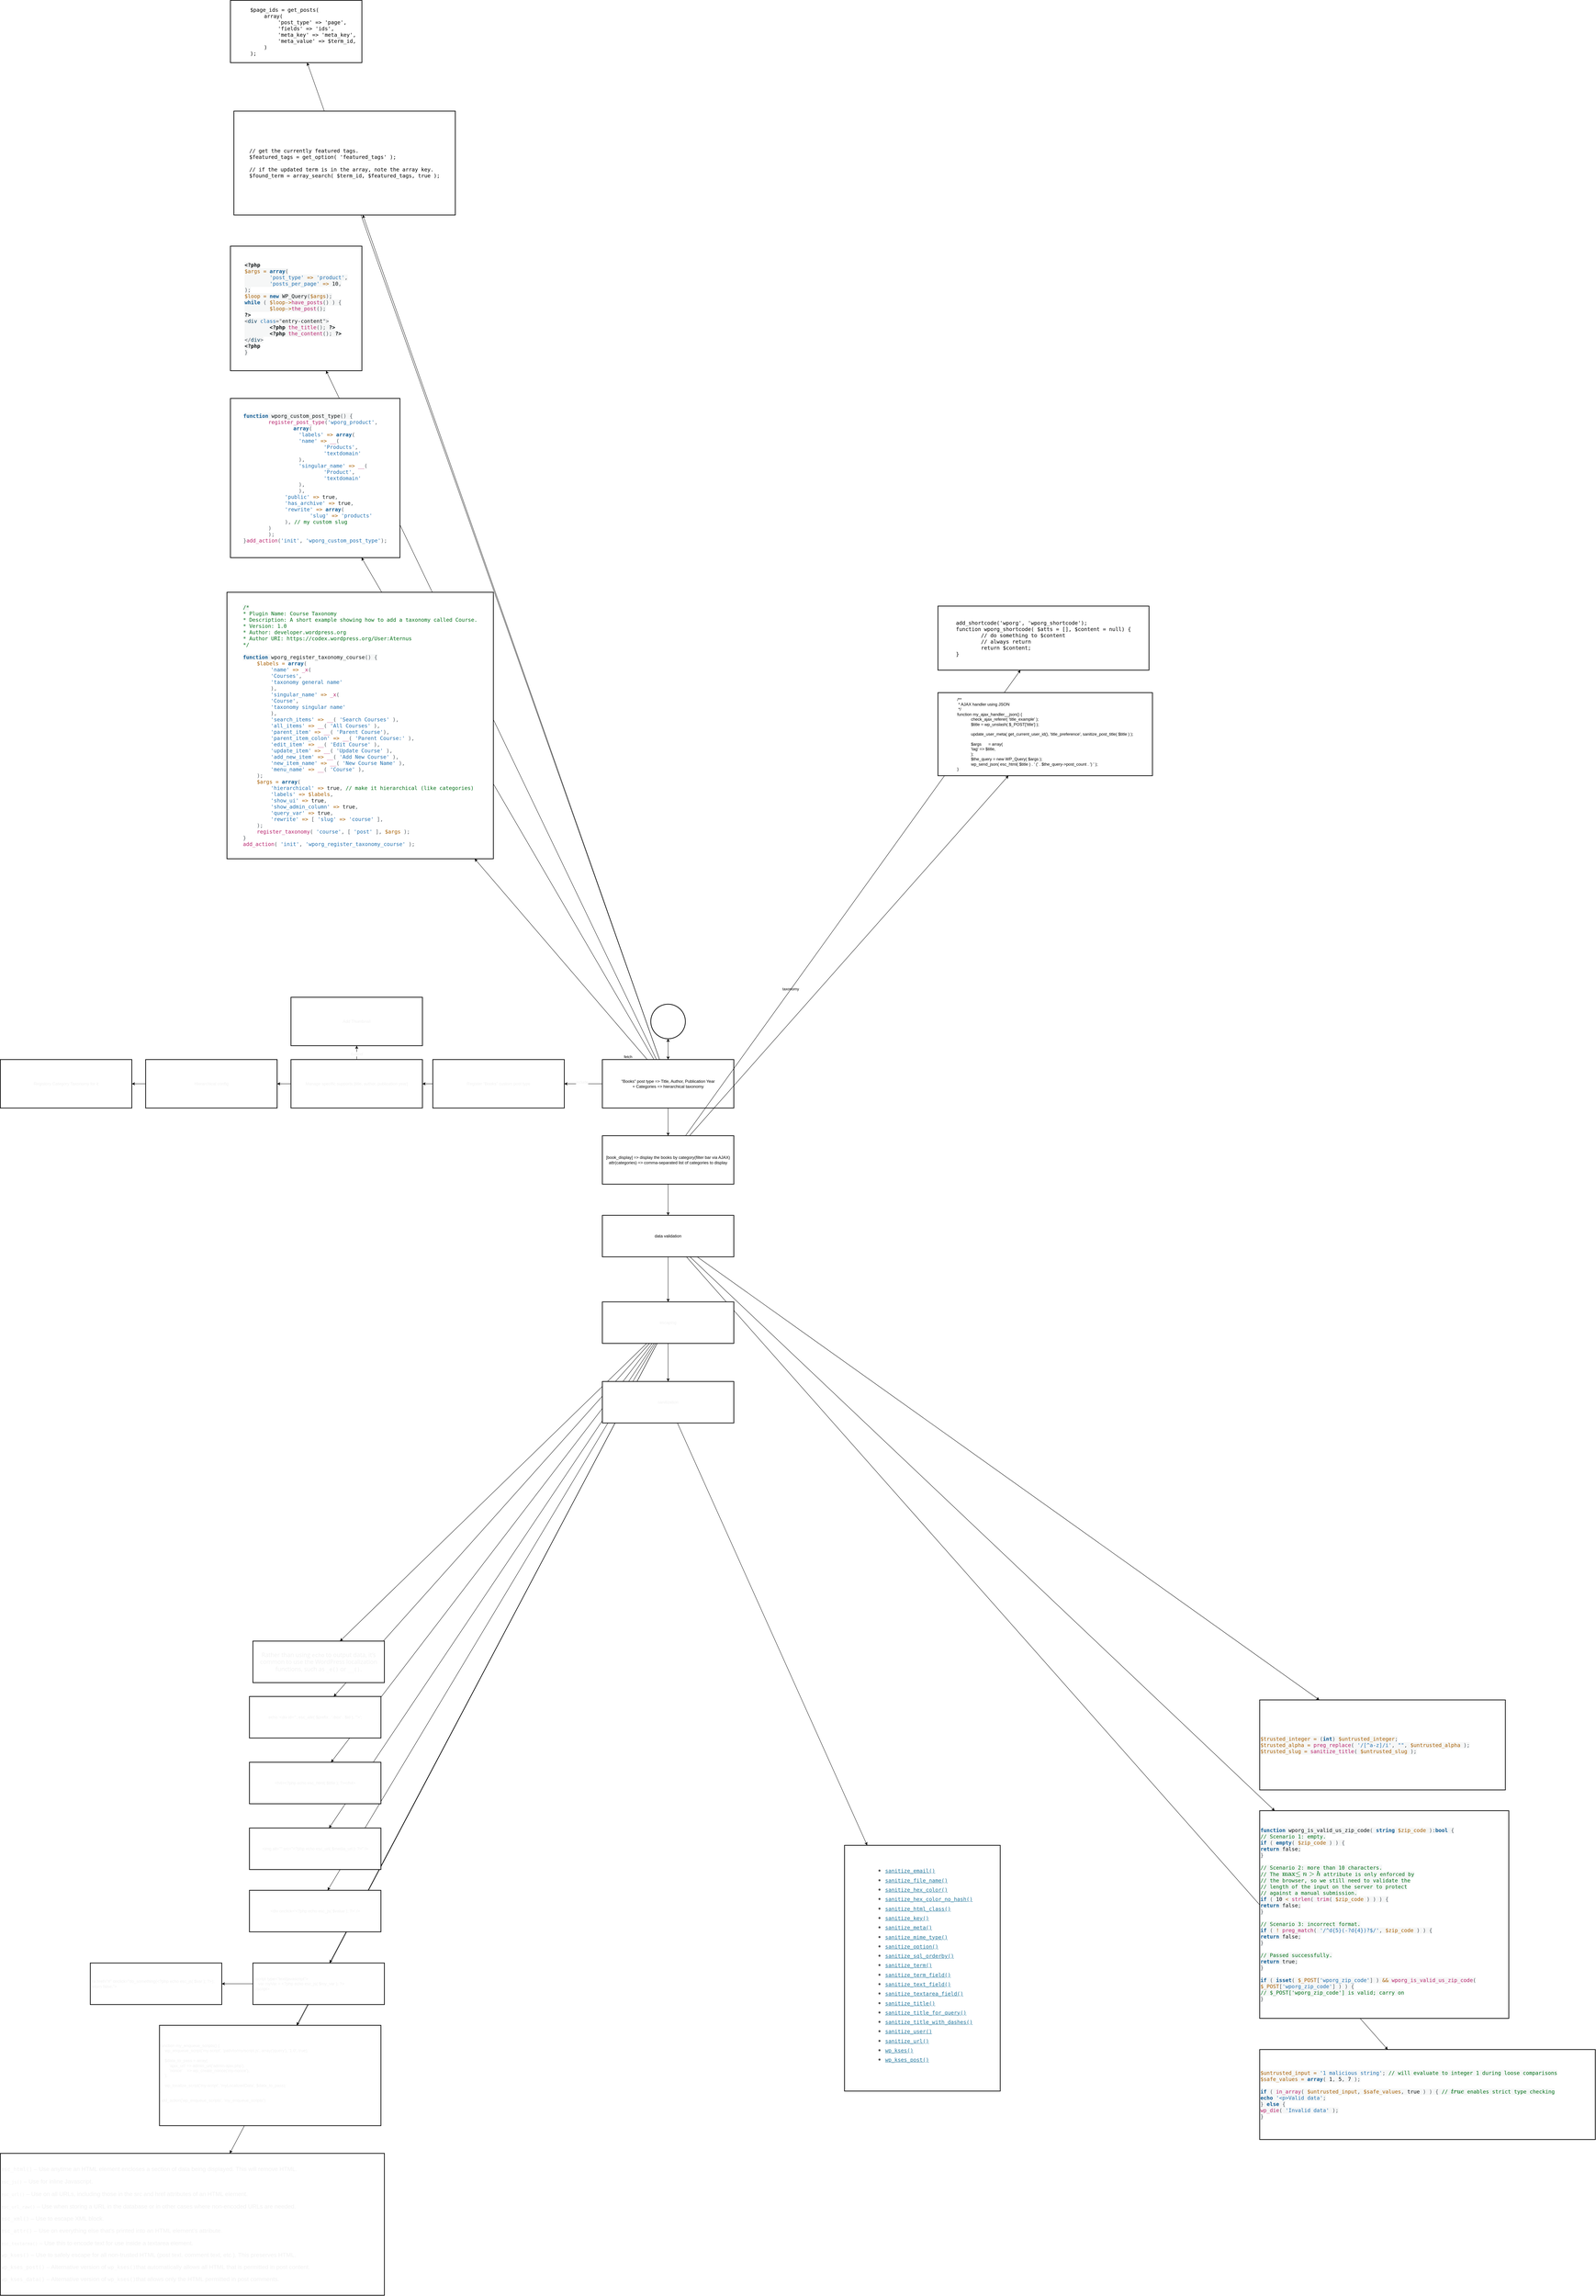 <mxfile>
    <diagram id="-lICfcMq23BuJoMhSjsL" name="steps">
        <mxGraphModel dx="2868" dy="3729" grid="1" gridSize="10" guides="1" tooltips="1" connect="1" arrows="1" fold="1" page="0" pageScale="1" pageWidth="1169" pageHeight="827" math="0" shadow="0">
            <root>
                <mxCell id="0"/>
                <mxCell id="1" parent="0"/>
                <mxCell id="4" value="" style="edgeStyle=none;html=1;" parent="1" source="2" target="3" edge="1">
                    <mxGeometry relative="1" as="geometry"/>
                </mxCell>
                <mxCell id="2" value="" style="strokeWidth=2;html=1;shape=mxgraph.flowchart.start_2;whiteSpace=wrap;" parent="1" vertex="1">
                    <mxGeometry x="130" y="60" width="100" height="100" as="geometry"/>
                </mxCell>
                <mxCell id="6" value="" style="edgeStyle=none;html=1;" parent="1" source="3" target="5" edge="1">
                    <mxGeometry relative="1" as="geometry"/>
                </mxCell>
                <mxCell id="10" value="" style="edgeStyle=none;html=1;" parent="1" source="3" target="9" edge="1">
                    <mxGeometry relative="1" as="geometry"/>
                </mxCell>
                <mxCell id="11" value="register" style="edgeLabel;html=1;align=center;verticalAlign=middle;resizable=0;points=[];" parent="10" vertex="1" connectable="0">
                    <mxGeometry x="0.283" y="1" relative="1" as="geometry">
                        <mxPoint x="1696" y="46" as="offset"/>
                    </mxGeometry>
                </mxCell>
                <mxCell id="13" style="edgeStyle=none;html=1;" parent="1" source="3" target="12" edge="1">
                    <mxGeometry relative="1" as="geometry"/>
                </mxCell>
                <mxCell id="14" value="fetch" style="edgeLabel;html=1;align=center;verticalAlign=middle;resizable=0;points=[];" parent="13" vertex="1" connectable="0">
                    <mxGeometry x="-0.884" relative="1" as="geometry">
                        <mxPoint x="-27" y="107" as="offset"/>
                    </mxGeometry>
                </mxCell>
                <mxCell id="15" value="" style="edgeStyle=none;html=1;" parent="1" source="3" target="2" edge="1">
                    <mxGeometry relative="1" as="geometry"/>
                </mxCell>
                <mxCell id="16" value="" style="edgeStyle=none;html=1;" parent="1" source="3" target="2" edge="1">
                    <mxGeometry relative="1" as="geometry"/>
                </mxCell>
                <mxCell id="18" style="edgeStyle=none;html=1;" parent="1" source="3" target="17" edge="1">
                    <mxGeometry relative="1" as="geometry"/>
                </mxCell>
                <mxCell id="19" value="taxonomy" style="edgeLabel;html=1;align=center;verticalAlign=middle;resizable=0;points=[];" parent="18" vertex="1" connectable="0">
                    <mxGeometry x="-0.317" y="-3" relative="1" as="geometry">
                        <mxPoint x="582" y="-4" as="offset"/>
                    </mxGeometry>
                </mxCell>
                <mxCell id="21" value="" style="edgeStyle=none;html=1;" parent="1" source="3" target="20" edge="1">
                    <mxGeometry relative="1" as="geometry"/>
                </mxCell>
                <mxCell id="23" value="" style="edgeStyle=none;html=1;fontColor=#F0F0F0;" parent="1" source="3" target="22" edge="1">
                    <mxGeometry relative="1" as="geometry"/>
                </mxCell>
                <mxCell id="61" style="edgeStyle=none;html=1;fontColor=#F0F0F0;" edge="1" parent="1" source="3" target="60">
                    <mxGeometry relative="1" as="geometry"/>
                </mxCell>
                <mxCell id="70" value="include" style="edgeLabel;html=1;align=center;verticalAlign=middle;resizable=0;points=[];fontColor=#F0F0F0;" vertex="1" connectable="0" parent="61">
                    <mxGeometry x="0.285" y="-5" relative="1" as="geometry">
                        <mxPoint x="11" as="offset"/>
                    </mxGeometry>
                </mxCell>
                <mxCell id="3" value="&quot;Books&quot; post type =&amp;gt; Title, Author, Publication Year&lt;br&gt;+ Categories =&amp;gt; hierarchical taxonomy" style="whiteSpace=wrap;html=1;strokeWidth=2;" parent="1" vertex="1">
                    <mxGeometry x="-10" y="220" width="380" height="140" as="geometry"/>
                </mxCell>
                <mxCell id="8" value="" style="edgeStyle=none;html=1;" parent="1" source="5" target="7" edge="1">
                    <mxGeometry relative="1" as="geometry"/>
                </mxCell>
                <mxCell id="25" value="" style="edgeStyle=none;html=1;fontColor=#F0F0F0;" parent="1" source="5" target="24" edge="1">
                    <mxGeometry relative="1" as="geometry"/>
                </mxCell>
                <mxCell id="27" value="" style="edgeStyle=none;html=1;fontColor=#F0F0F0;" parent="1" source="5" target="26" edge="1">
                    <mxGeometry relative="1" as="geometry"/>
                </mxCell>
                <mxCell id="5" value="[book_display] =&amp;gt; display the books by category(filter bar via AJAX)&lt;br&gt;attr(categories) =&amp;gt; comma-separated list of categories to display" style="whiteSpace=wrap;html=1;strokeWidth=2;" parent="1" vertex="1">
                    <mxGeometry x="-10" y="440" width="380" height="140" as="geometry"/>
                </mxCell>
                <mxCell id="29" value="" style="edgeStyle=none;html=1;fontColor=#F0F0F0;" parent="1" source="7" target="28" edge="1">
                    <mxGeometry relative="1" as="geometry"/>
                </mxCell>
                <mxCell id="31" style="edgeStyle=none;html=1;fontColor=#F0F0F0;" parent="1" source="7" target="30" edge="1">
                    <mxGeometry relative="1" as="geometry"/>
                </mxCell>
                <mxCell id="33" style="edgeStyle=none;html=1;fontColor=#F0F0F0;" parent="1" source="7" target="32" edge="1">
                    <mxGeometry relative="1" as="geometry"/>
                </mxCell>
                <mxCell id="37" style="edgeStyle=none;html=1;fontColor=#F0F0F0;" parent="1" source="7" target="36" edge="1">
                    <mxGeometry relative="1" as="geometry"/>
                </mxCell>
                <mxCell id="7" value="data validation" style="whiteSpace=wrap;html=1;strokeWidth=2;" parent="1" vertex="1">
                    <mxGeometry x="-10" y="670" width="380" height="120" as="geometry"/>
                </mxCell>
                <mxCell id="9" value="&lt;div style=&quot;text-align: justify;&quot;&gt;&lt;span style=&quot;border: 0px; font-family: Hack, &amp;quot;Fira Code&amp;quot;, Consolas, Menlo, Monaco, &amp;quot;Andale Mono&amp;quot;, &amp;quot;Lucida Console&amp;quot;, &amp;quot;Lucida Sans Typewriter&amp;quot;, &amp;quot;DejaVu Sans Mono&amp;quot;, &amp;quot;Bitstream Vera Sans Mono&amp;quot;, &amp;quot;Liberation Mono&amp;quot;, &amp;quot;Nimbus Mono L&amp;quot;, &amp;quot;Courier New&amp;quot;, Courier, monospace; font-size: 15px; font-weight: 600; margin: 0px; outline: 0px; padding: 0px; vertical-align: baseline; box-sizing: border-box; color: rgb(19, 94, 150); text-align: left; background-color: rgb(246, 247, 247); scroll-behavior: auto !important;&quot; class=&quot;token keyword&quot;&gt;function&lt;/span&gt;&lt;span style=&quot;color: rgb(16, 21, 23); font-family: Hack, &amp;quot;Fira Code&amp;quot;, Consolas, Menlo, Monaco, &amp;quot;Andale Mono&amp;quot;, &amp;quot;Lucida Console&amp;quot;, &amp;quot;Lucida Sans Typewriter&amp;quot;, &amp;quot;DejaVu Sans Mono&amp;quot;, &amp;quot;Bitstream Vera Sans Mono&amp;quot;, &amp;quot;Liberation Mono&amp;quot;, &amp;quot;Nimbus Mono L&amp;quot;, &amp;quot;Courier New&amp;quot;, Courier, monospace; font-size: 15px; text-align: left; background-color: rgb(246, 247, 247);&quot;&gt; &lt;/span&gt;&lt;span style=&quot;border: 0px; font-family: Hack, &amp;quot;Fira Code&amp;quot;, Consolas, Menlo, Monaco, &amp;quot;Andale Mono&amp;quot;, &amp;quot;Lucida Console&amp;quot;, &amp;quot;Lucida Sans Typewriter&amp;quot;, &amp;quot;DejaVu Sans Mono&amp;quot;, &amp;quot;Bitstream Vera Sans Mono&amp;quot;, &amp;quot;Liberation Mono&amp;quot;, &amp;quot;Nimbus Mono L&amp;quot;, &amp;quot;Courier New&amp;quot;, Courier, monospace; font-size: 15px; margin: 0px; outline: 0px; padding: 0px; vertical-align: baseline; box-sizing: border-box; color: rgb(16, 21, 23); text-align: left; background-color: rgb(246, 247, 247); scroll-behavior: auto !important;&quot; class=&quot;token function-definition function&quot;&gt;wporg_custom_post_type&lt;/span&gt;&lt;span style=&quot;border: 0px; font-family: Hack, &amp;quot;Fira Code&amp;quot;, Consolas, Menlo, Monaco, &amp;quot;Andale Mono&amp;quot;, &amp;quot;Lucida Console&amp;quot;, &amp;quot;Lucida Sans Typewriter&amp;quot;, &amp;quot;DejaVu Sans Mono&amp;quot;, &amp;quot;Bitstream Vera Sans Mono&amp;quot;, &amp;quot;Liberation Mono&amp;quot;, &amp;quot;Nimbus Mono L&amp;quot;, &amp;quot;Courier New&amp;quot;, Courier, monospace; font-size: 15px; margin: 0px; outline: 0px; padding: 0px; vertical-align: baseline; box-sizing: border-box; color: rgb(80, 87, 94); text-align: left; background-color: rgb(246, 247, 247); scroll-behavior: auto !important;&quot; class=&quot;token punctuation&quot;&gt;(&lt;/span&gt;&lt;span style=&quot;border: 0px; font-family: Hack, &amp;quot;Fira Code&amp;quot;, Consolas, Menlo, Monaco, &amp;quot;Andale Mono&amp;quot;, &amp;quot;Lucida Console&amp;quot;, &amp;quot;Lucida Sans Typewriter&amp;quot;, &amp;quot;DejaVu Sans Mono&amp;quot;, &amp;quot;Bitstream Vera Sans Mono&amp;quot;, &amp;quot;Liberation Mono&amp;quot;, &amp;quot;Nimbus Mono L&amp;quot;, &amp;quot;Courier New&amp;quot;, Courier, monospace; font-size: 15px; margin: 0px; outline: 0px; padding: 0px; vertical-align: baseline; box-sizing: border-box; color: rgb(80, 87, 94); text-align: left; background-color: rgb(246, 247, 247); scroll-behavior: auto !important;&quot; class=&quot;token punctuation&quot;&gt;)&lt;/span&gt;&lt;span style=&quot;color: rgb(16, 21, 23); font-family: Hack, &amp;quot;Fira Code&amp;quot;, Consolas, Menlo, Monaco, &amp;quot;Andale Mono&amp;quot;, &amp;quot;Lucida Console&amp;quot;, &amp;quot;Lucida Sans Typewriter&amp;quot;, &amp;quot;DejaVu Sans Mono&amp;quot;, &amp;quot;Bitstream Vera Sans Mono&amp;quot;, &amp;quot;Liberation Mono&amp;quot;, &amp;quot;Nimbus Mono L&amp;quot;, &amp;quot;Courier New&amp;quot;, Courier, monospace; font-size: 15px; text-align: left; background-color: rgb(246, 247, 247);&quot;&gt; &lt;/span&gt;&lt;span style=&quot;border: 0px; font-family: Hack, &amp;quot;Fira Code&amp;quot;, Consolas, Menlo, Monaco, &amp;quot;Andale Mono&amp;quot;, &amp;quot;Lucida Console&amp;quot;, &amp;quot;Lucida Sans Typewriter&amp;quot;, &amp;quot;DejaVu Sans Mono&amp;quot;, &amp;quot;Bitstream Vera Sans Mono&amp;quot;, &amp;quot;Liberation Mono&amp;quot;, &amp;quot;Nimbus Mono L&amp;quot;, &amp;quot;Courier New&amp;quot;, Courier, monospace; font-size: 15px; margin: 0px; outline: 0px; padding: 0px; vertical-align: baseline; box-sizing: border-box; color: rgb(80, 87, 94); text-align: left; background-color: rgb(246, 247, 247); scroll-behavior: auto !important;&quot; class=&quot;token punctuation&quot;&gt;{&lt;/span&gt;&lt;/div&gt;&lt;span style=&quot;border: 0px; font-family: Hack, &amp;quot;Fira Code&amp;quot;, Consolas, Menlo, Monaco, &amp;quot;Andale Mono&amp;quot;, &amp;quot;Lucida Console&amp;quot;, &amp;quot;Lucida Sans Typewriter&amp;quot;, &amp;quot;DejaVu Sans Mono&amp;quot;, &amp;quot;Bitstream Vera Sans Mono&amp;quot;, &amp;quot;Liberation Mono&amp;quot;, &amp;quot;Nimbus Mono L&amp;quot;, &amp;quot;Courier New&amp;quot;, Courier, monospace; font-size: 15px; font-style: normal; font-weight: 400; margin: 0px; outline: 0px; padding: 0px; vertical-align: baseline; box-sizing: border-box; color: rgb(184, 35, 109); font-variant-ligatures: normal; font-variant-caps: normal; letter-spacing: normal; orphans: 2; text-align: left; text-indent: 0px; text-transform: none; widows: 2; word-spacing: 0px; -webkit-text-stroke-width: 0px; background-color: rgb(246, 247, 247); text-decoration-thickness: initial; text-decoration-style: initial; text-decoration-color: initial; scroll-behavior: auto !important;&quot; class=&quot;token function&quot;&gt;&lt;div style=&quot;text-align: justify;&quot;&gt;&lt;span style=&quot;border: 0px; margin: 0px; outline: 0px; padding: 0px; vertical-align: baseline; box-sizing: border-box; scroll-behavior: auto !important;&quot; class=&quot;token function&quot;&gt;&lt;span style=&quot;white-space: pre;&quot;&gt;&#9;&lt;/span&gt;register_post_type&lt;/span&gt;&lt;span style=&quot;border: 0px; margin: 0px; outline: 0px; padding: 0px; vertical-align: baseline; box-sizing: border-box; color: rgb(80, 87, 94); scroll-behavior: auto !important;&quot; class=&quot;token punctuation&quot;&gt;(&lt;/span&gt;&lt;span style=&quot;border: 0px; margin: 0px; outline: 0px; padding: 0px; vertical-align: baseline; box-sizing: border-box; color: rgb(34, 113, 177); scroll-behavior: auto !important;&quot; class=&quot;token string single-quoted-string&quot;&gt;'wporg_product'&lt;/span&gt;&lt;span style=&quot;border: 0px; margin: 0px; outline: 0px; padding: 0px; vertical-align: baseline; box-sizing: border-box; color: rgb(80, 87, 94); scroll-behavior: auto !important;&quot; class=&quot;token punctuation&quot;&gt;,&lt;/span&gt;&lt;/div&gt;&lt;/span&gt;&lt;span style=&quot;border: 0px; font-family: Hack, &amp;quot;Fira Code&amp;quot;, Consolas, Menlo, Monaco, &amp;quot;Andale Mono&amp;quot;, &amp;quot;Lucida Console&amp;quot;, &amp;quot;Lucida Sans Typewriter&amp;quot;, &amp;quot;DejaVu Sans Mono&amp;quot;, &amp;quot;Bitstream Vera Sans Mono&amp;quot;, &amp;quot;Liberation Mono&amp;quot;, &amp;quot;Nimbus Mono L&amp;quot;, &amp;quot;Courier New&amp;quot;, Courier, monospace; font-size: 15px; font-style: normal; font-weight: 600; margin: 0px; outline: 0px; padding: 0px; vertical-align: baseline; box-sizing: border-box; color: rgb(19, 94, 150); font-variant-ligatures: normal; font-variant-caps: normal; letter-spacing: normal; orphans: 2; text-align: left; text-indent: 0px; text-transform: none; widows: 2; word-spacing: 0px; -webkit-text-stroke-width: 0px; background-color: rgb(246, 247, 247); text-decoration-thickness: initial; text-decoration-style: initial; text-decoration-color: initial; scroll-behavior: auto !important;&quot; class=&quot;token keyword&quot;&gt;&lt;div style=&quot;text-align: justify;&quot;&gt;&lt;span style=&quot;border: 0px; margin: 0px; outline: 0px; padding: 0px; vertical-align: baseline; box-sizing: border-box; scroll-behavior: auto !important;&quot; class=&quot;token keyword&quot;&gt;&lt;span style=&quot;white-space: pre;&quot;&gt;&#9;&lt;span style=&quot;white-space: pre;&quot;&gt;&#9;&lt;/span&gt;&lt;/span&gt;array&lt;/span&gt;&lt;span style=&quot;font-weight: 400; border: 0px; margin: 0px; outline: 0px; padding: 0px; vertical-align: baseline; box-sizing: border-box; color: rgb(80, 87, 94); scroll-behavior: auto !important;&quot; class=&quot;token punctuation&quot;&gt;(&lt;/span&gt;&lt;/div&gt;&lt;/span&gt;&lt;blockquote style=&quot;margin: 0 0 0 40px; border: none; padding: 0px;&quot;&gt;&lt;blockquote style=&quot;margin: 0 0 0 40px; border: none; padding: 0px;&quot;&gt;&lt;blockquote style=&quot;margin: 0 0 0 40px; border: none; padding: 0px;&quot;&gt;&lt;blockquote style=&quot;margin: 0 0 0 40px; border: none; padding: 0px;&quot;&gt;&lt;span style=&quot;border: 0px; font-family: Hack, &amp;quot;Fira Code&amp;quot;, Consolas, Menlo, Monaco, &amp;quot;Andale Mono&amp;quot;, &amp;quot;Lucida Console&amp;quot;, &amp;quot;Lucida Sans Typewriter&amp;quot;, &amp;quot;DejaVu Sans Mono&amp;quot;, &amp;quot;Bitstream Vera Sans Mono&amp;quot;, &amp;quot;Liberation Mono&amp;quot;, &amp;quot;Nimbus Mono L&amp;quot;, &amp;quot;Courier New&amp;quot;, Courier, monospace; font-size: 15px; font-style: normal; font-weight: 400; margin: 0px; outline: 0px; padding: 0px; vertical-align: baseline; box-sizing: border-box; color: rgb(34, 113, 177); font-variant-ligatures: normal; font-variant-caps: normal; letter-spacing: normal; orphans: 2; text-align: left; text-indent: 0px; text-transform: none; widows: 2; word-spacing: 0px; -webkit-text-stroke-width: 0px; background-color: rgb(246, 247, 247); text-decoration-thickness: initial; text-decoration-style: initial; text-decoration-color: initial; scroll-behavior: auto !important;&quot; class=&quot;token string single-quoted-string&quot;&gt;&lt;div style=&quot;text-align: justify;&quot;&gt;&lt;span style=&quot;border: 0px; margin: 0px; outline: 0px; padding: 0px; vertical-align: baseline; box-sizing: border-box; scroll-behavior: auto !important;&quot; class=&quot;token string single-quoted-string&quot;&gt;'labels'&lt;/span&gt;&lt;span style=&quot;color: rgb(16, 21, 23);&quot;&gt;      &lt;/span&gt;&lt;span style=&quot;border: 0px; margin: 0px; outline: 0px; padding: 0px; vertical-align: baseline; box-sizing: border-box; color: rgb(168, 95, 0); scroll-behavior: auto !important;&quot; class=&quot;token operator&quot;&gt;=&amp;gt;&lt;/span&gt;&lt;span style=&quot;color: rgb(16, 21, 23);&quot;&gt; &lt;/span&gt;&lt;span style=&quot;border: 0px; font-weight: 600; margin: 0px; outline: 0px; padding: 0px; vertical-align: baseline; box-sizing: border-box; color: rgb(19, 94, 150); scroll-behavior: auto !important;&quot; class=&quot;token keyword&quot;&gt;array&lt;/span&gt;&lt;span style=&quot;border: 0px; margin: 0px; outline: 0px; padding: 0px; vertical-align: baseline; box-sizing: border-box; color: rgb(80, 87, 94); scroll-behavior: auto !important;&quot; class=&quot;token punctuation&quot;&gt;(&lt;/span&gt;&lt;/div&gt;&lt;/span&gt;&lt;/blockquote&gt;&lt;/blockquote&gt;&lt;/blockquote&gt;&lt;blockquote style=&quot;margin: 0 0 0 40px; border: none; padding: 0px;&quot;&gt;&lt;blockquote style=&quot;margin: 0 0 0 40px; border: none; padding: 0px;&quot;&gt;&lt;blockquote style=&quot;margin: 0 0 0 40px; border: none; padding: 0px;&quot;&gt;&lt;span style=&quot;border: 0px; font-family: Hack, &amp;quot;Fira Code&amp;quot;, Consolas, Menlo, Monaco, &amp;quot;Andale Mono&amp;quot;, &amp;quot;Lucida Console&amp;quot;, &amp;quot;Lucida Sans Typewriter&amp;quot;, &amp;quot;DejaVu Sans Mono&amp;quot;, &amp;quot;Bitstream Vera Sans Mono&amp;quot;, &amp;quot;Liberation Mono&amp;quot;, &amp;quot;Nimbus Mono L&amp;quot;, &amp;quot;Courier New&amp;quot;, Courier, monospace; font-size: 15px; font-style: normal; font-weight: 400; margin: 0px; outline: 0px; padding: 0px; vertical-align: baseline; box-sizing: border-box; color: rgb(34, 113, 177); font-variant-ligatures: normal; font-variant-caps: normal; letter-spacing: normal; orphans: 2; text-align: left; text-indent: 0px; text-transform: none; widows: 2; word-spacing: 0px; -webkit-text-stroke-width: 0px; background-color: rgb(246, 247, 247); text-decoration-thickness: initial; text-decoration-style: initial; text-decoration-color: initial; scroll-behavior: auto !important;&quot; class=&quot;token string single-quoted-string&quot;&gt;&lt;div style=&quot;text-align: justify;&quot;&gt;&lt;span style=&quot;border: 0px; margin: 0px; outline: 0px; padding: 0px; vertical-align: baseline; box-sizing: border-box; scroll-behavior: auto !important;&quot; class=&quot;token string single-quoted-string&quot;&gt;'name'&lt;/span&gt;&lt;span style=&quot;color: rgb(16, 21, 23);&quot;&gt;          &lt;/span&gt;&lt;span style=&quot;border: 0px; margin: 0px; outline: 0px; padding: 0px; vertical-align: baseline; box-sizing: border-box; color: rgb(168, 95, 0); scroll-behavior: auto !important;&quot; class=&quot;token operator&quot;&gt;=&amp;gt;&lt;/span&gt;&lt;span style=&quot;color: rgb(16, 21, 23);&quot;&gt; &lt;/span&gt;&lt;span style=&quot;border: 0px; margin: 0px; outline: 0px; padding: 0px; vertical-align: baseline; box-sizing: border-box; color: rgb(184, 35, 109); scroll-behavior: auto !important;&quot; class=&quot;token function&quot;&gt;__&lt;/span&gt;&lt;span style=&quot;border: 0px; margin: 0px; outline: 0px; padding: 0px; vertical-align: baseline; box-sizing: border-box; color: rgb(80, 87, 94); scroll-behavior: auto !important;&quot; class=&quot;token punctuation&quot;&gt;(&lt;/span&gt;&lt;/div&gt;&lt;div style=&quot;text-align: justify;&quot;&gt;&lt;span style=&quot;border: 0px; margin: 0px; outline: 0px; padding: 0px; vertical-align: baseline; box-sizing: border-box; scroll-behavior: auto !important;&quot; class=&quot;token string single-quoted-string&quot;&gt;&lt;span style=&quot;white-space: pre;&quot;&gt;&#9;&lt;/span&gt;'Products'&lt;/span&gt;&lt;span style=&quot;border: 0px; margin: 0px; outline: 0px; padding: 0px; vertical-align: baseline; box-sizing: border-box; color: rgb(80, 87, 94); scroll-behavior: auto !important;&quot; class=&quot;token punctuation&quot;&gt;,&lt;/span&gt;&lt;/div&gt;&lt;div style=&quot;text-align: justify;&quot;&gt;&lt;span style=&quot;border: 0px; margin: 0px; outline: 0px; padding: 0px; vertical-align: baseline; box-sizing: border-box; scroll-behavior: auto !important;&quot; class=&quot;token string single-quoted-string&quot;&gt;&lt;span style=&quot;white-space: pre;&quot;&gt;&#9;&lt;/span&gt;'textdomain'&lt;/span&gt;&lt;/div&gt;&lt;div style=&quot;text-align: justify;&quot;&gt;&lt;span style=&quot;border: 0px; margin: 0px; outline: 0px; padding: 0px; vertical-align: baseline; box-sizing: border-box; color: rgb(80, 87, 94); scroll-behavior: auto !important;&quot; class=&quot;token punctuation&quot;&gt;)&lt;/span&gt;&lt;span style=&quot;border: 0px; margin: 0px; outline: 0px; padding: 0px; vertical-align: baseline; box-sizing: border-box; color: rgb(80, 87, 94); scroll-behavior: auto !important;&quot; class=&quot;token punctuation&quot;&gt;,&lt;/span&gt;&lt;/div&gt;&lt;/span&gt;&lt;/blockquote&gt;&lt;/blockquote&gt;&lt;/blockquote&gt;&lt;blockquote style=&quot;margin: 0 0 0 40px; border: none; padding: 0px;&quot;&gt;&lt;blockquote style=&quot;margin: 0 0 0 40px; border: none; padding: 0px;&quot;&gt;&lt;blockquote style=&quot;margin: 0 0 0 40px; border: none; padding: 0px;&quot;&gt;&lt;span style=&quot;border: 0px; font-family: Hack, &amp;quot;Fira Code&amp;quot;, Consolas, Menlo, Monaco, &amp;quot;Andale Mono&amp;quot;, &amp;quot;Lucida Console&amp;quot;, &amp;quot;Lucida Sans Typewriter&amp;quot;, &amp;quot;DejaVu Sans Mono&amp;quot;, &amp;quot;Bitstream Vera Sans Mono&amp;quot;, &amp;quot;Liberation Mono&amp;quot;, &amp;quot;Nimbus Mono L&amp;quot;, &amp;quot;Courier New&amp;quot;, Courier, monospace; font-size: 15px; font-style: normal; font-weight: 400; margin: 0px; outline: 0px; padding: 0px; vertical-align: baseline; box-sizing: border-box; color: rgb(34, 113, 177); font-variant-ligatures: normal; font-variant-caps: normal; letter-spacing: normal; orphans: 2; text-align: left; text-indent: 0px; text-transform: none; widows: 2; word-spacing: 0px; -webkit-text-stroke-width: 0px; background-color: rgb(246, 247, 247); text-decoration-thickness: initial; text-decoration-style: initial; text-decoration-color: initial; scroll-behavior: auto !important;&quot; class=&quot;token string single-quoted-string&quot;&gt;&lt;div style=&quot;text-align: justify;&quot;&gt;&lt;span style=&quot;border: 0px; margin: 0px; outline: 0px; padding: 0px; vertical-align: baseline; box-sizing: border-box; scroll-behavior: auto !important;&quot; class=&quot;token string single-quoted-string&quot;&gt;'singular_name'&lt;/span&gt;&lt;span style=&quot;color: rgb(16, 21, 23);&quot;&gt; &lt;/span&gt;&lt;span style=&quot;border: 0px; margin: 0px; outline: 0px; padding: 0px; vertical-align: baseline; box-sizing: border-box; color: rgb(168, 95, 0); scroll-behavior: auto !important;&quot; class=&quot;token operator&quot;&gt;=&amp;gt;&lt;/span&gt;&lt;span style=&quot;color: rgb(16, 21, 23);&quot;&gt; &lt;/span&gt;&lt;span style=&quot;border: 0px; margin: 0px; outline: 0px; padding: 0px; vertical-align: baseline; box-sizing: border-box; color: rgb(184, 35, 109); scroll-behavior: auto !important;&quot; class=&quot;token function&quot;&gt;__&lt;/span&gt;&lt;span style=&quot;border: 0px; margin: 0px; outline: 0px; padding: 0px; vertical-align: baseline; box-sizing: border-box; color: rgb(80, 87, 94); scroll-behavior: auto !important;&quot; class=&quot;token punctuation&quot;&gt;(&lt;/span&gt;&lt;/div&gt;&lt;div style=&quot;text-align: justify;&quot;&gt;&lt;span style=&quot;border: 0px; margin: 0px; outline: 0px; padding: 0px; vertical-align: baseline; box-sizing: border-box; scroll-behavior: auto !important;&quot; class=&quot;token string single-quoted-string&quot;&gt;&lt;span style=&quot;white-space: pre;&quot;&gt;&#9;&lt;/span&gt;'Product'&lt;/span&gt;&lt;span style=&quot;border: 0px; margin: 0px; outline: 0px; padding: 0px; vertical-align: baseline; box-sizing: border-box; color: rgb(80, 87, 94); scroll-behavior: auto !important;&quot; class=&quot;token punctuation&quot;&gt;,&lt;/span&gt;&lt;/div&gt;&lt;div style=&quot;text-align: justify;&quot;&gt;&lt;span style=&quot;border: 0px; margin: 0px; outline: 0px; padding: 0px; vertical-align: baseline; box-sizing: border-box; scroll-behavior: auto !important;&quot; class=&quot;token string single-quoted-string&quot;&gt;&lt;span style=&quot;white-space: pre;&quot;&gt;&#9;&lt;/span&gt;'textdomain'&lt;/span&gt;&lt;/div&gt;&lt;div style=&quot;text-align: justify;&quot;&gt;&lt;span style=&quot;border: 0px; margin: 0px; outline: 0px; padding: 0px; vertical-align: baseline; box-sizing: border-box; color: rgb(80, 87, 94); scroll-behavior: auto !important;&quot; class=&quot;token punctuation&quot;&gt;)&lt;/span&gt;&lt;span style=&quot;border: 0px; margin: 0px; outline: 0px; padding: 0px; vertical-align: baseline; box-sizing: border-box; color: rgb(80, 87, 94); scroll-behavior: auto !important;&quot; class=&quot;token punctuation&quot;&gt;,&lt;/span&gt;&lt;/div&gt;&lt;div style=&quot;text-align: justify;&quot;&gt;&lt;span style=&quot;color: rgb(80, 87, 94); border: 0px; margin: 0px; outline: 0px; padding: 0px; vertical-align: baseline; box-sizing: border-box; scroll-behavior: auto !important;&quot; class=&quot;token punctuation&quot;&gt;)&lt;/span&gt;&lt;span style=&quot;color: rgb(80, 87, 94); border: 0px; margin: 0px; outline: 0px; padding: 0px; vertical-align: baseline; box-sizing: border-box; scroll-behavior: auto !important;&quot; class=&quot;token punctuation&quot;&gt;,&lt;/span&gt;&lt;/div&gt;&lt;/span&gt;&lt;/blockquote&gt;&lt;/blockquote&gt;&lt;/blockquote&gt;&lt;/blockquote&gt;&lt;blockquote style=&quot;margin: 0 0 0 40px; border: none; padding: 0px;&quot;&gt;&lt;blockquote style=&quot;margin: 0 0 0 40px; border: none; padding: 0px;&quot;&gt;&lt;blockquote style=&quot;margin: 0 0 0 40px; border: none; padding: 0px;&quot;&gt;&lt;span style=&quot;border: 0px; font-family: Hack, &amp;quot;Fira Code&amp;quot;, Consolas, Menlo, Monaco, &amp;quot;Andale Mono&amp;quot;, &amp;quot;Lucida Console&amp;quot;, &amp;quot;Lucida Sans Typewriter&amp;quot;, &amp;quot;DejaVu Sans Mono&amp;quot;, &amp;quot;Bitstream Vera Sans Mono&amp;quot;, &amp;quot;Liberation Mono&amp;quot;, &amp;quot;Nimbus Mono L&amp;quot;, &amp;quot;Courier New&amp;quot;, Courier, monospace; font-size: 15px; font-style: normal; font-weight: 400; margin: 0px; outline: 0px; padding: 0px; vertical-align: baseline; box-sizing: border-box; color: rgb(34, 113, 177); font-variant-ligatures: normal; font-variant-caps: normal; letter-spacing: normal; orphans: 2; text-align: left; text-indent: 0px; text-transform: none; widows: 2; word-spacing: 0px; -webkit-text-stroke-width: 0px; background-color: rgb(246, 247, 247); text-decoration-thickness: initial; text-decoration-style: initial; text-decoration-color: initial; scroll-behavior: auto !important;&quot; class=&quot;token string single-quoted-string&quot;&gt;&lt;div style=&quot;text-align: justify;&quot;&gt;&lt;span style=&quot;border: 0px; margin: 0px; outline: 0px; padding: 0px; vertical-align: baseline; box-sizing: border-box; scroll-behavior: auto !important;&quot; class=&quot;token string single-quoted-string&quot;&gt;'public'&lt;/span&gt;&lt;span style=&quot;color: rgb(16, 21, 23);&quot;&gt;      &lt;/span&gt;&lt;span style=&quot;border: 0px; margin: 0px; outline: 0px; padding: 0px; vertical-align: baseline; box-sizing: border-box; color: rgb(168, 95, 0); scroll-behavior: auto !important;&quot; class=&quot;token operator&quot;&gt;=&amp;gt;&lt;/span&gt;&lt;span style=&quot;color: rgb(16, 21, 23);&quot;&gt; &lt;/span&gt;&lt;span style=&quot;border: 0px; margin: 0px; outline: 0px; padding: 0px; vertical-align: baseline; box-sizing: border-box; color: rgb(16, 21, 23); scroll-behavior: auto !important;&quot; class=&quot;token constant boolean&quot;&gt;true&lt;/span&gt;&lt;span style=&quot;border: 0px; margin: 0px; outline: 0px; padding: 0px; vertical-align: baseline; box-sizing: border-box; color: rgb(80, 87, 94); scroll-behavior: auto !important;&quot; class=&quot;token punctuation&quot;&gt;,&lt;/span&gt;&lt;/div&gt;&lt;/span&gt;&lt;/blockquote&gt;&lt;/blockquote&gt;&lt;blockquote style=&quot;margin: 0 0 0 40px; border: none; padding: 0px;&quot;&gt;&lt;blockquote style=&quot;margin: 0 0 0 40px; border: none; padding: 0px;&quot;&gt;&lt;span style=&quot;border: 0px; font-family: Hack, &amp;quot;Fira Code&amp;quot;, Consolas, Menlo, Monaco, &amp;quot;Andale Mono&amp;quot;, &amp;quot;Lucida Console&amp;quot;, &amp;quot;Lucida Sans Typewriter&amp;quot;, &amp;quot;DejaVu Sans Mono&amp;quot;, &amp;quot;Bitstream Vera Sans Mono&amp;quot;, &amp;quot;Liberation Mono&amp;quot;, &amp;quot;Nimbus Mono L&amp;quot;, &amp;quot;Courier New&amp;quot;, Courier, monospace; font-size: 15px; font-style: normal; font-weight: 400; margin: 0px; outline: 0px; padding: 0px; vertical-align: baseline; box-sizing: border-box; color: rgb(34, 113, 177); font-variant-ligatures: normal; font-variant-caps: normal; letter-spacing: normal; orphans: 2; text-align: left; text-indent: 0px; text-transform: none; widows: 2; word-spacing: 0px; -webkit-text-stroke-width: 0px; background-color: rgb(246, 247, 247); text-decoration-thickness: initial; text-decoration-style: initial; text-decoration-color: initial; scroll-behavior: auto !important;&quot; class=&quot;token string single-quoted-string&quot;&gt;&lt;div style=&quot;text-align: justify;&quot;&gt;&lt;span style=&quot;border: 0px; margin: 0px; outline: 0px; padding: 0px; vertical-align: baseline; box-sizing: border-box; scroll-behavior: auto !important;&quot; class=&quot;token string single-quoted-string&quot;&gt;'has_archive'&lt;/span&gt;&lt;span style=&quot;color: rgb(16, 21, 23);&quot;&gt; &lt;/span&gt;&lt;span style=&quot;border: 0px; margin: 0px; outline: 0px; padding: 0px; vertical-align: baseline; box-sizing: border-box; color: rgb(168, 95, 0); scroll-behavior: auto !important;&quot; class=&quot;token operator&quot;&gt;=&amp;gt;&lt;/span&gt;&lt;span style=&quot;color: rgb(16, 21, 23);&quot;&gt; &lt;/span&gt;&lt;span style=&quot;border: 0px; margin: 0px; outline: 0px; padding: 0px; vertical-align: baseline; box-sizing: border-box; color: rgb(16, 21, 23); scroll-behavior: auto !important;&quot; class=&quot;token constant boolean&quot;&gt;true&lt;/span&gt;&lt;span style=&quot;border: 0px; margin: 0px; outline: 0px; padding: 0px; vertical-align: baseline; box-sizing: border-box; color: rgb(80, 87, 94); scroll-behavior: auto !important;&quot; class=&quot;token punctuation&quot;&gt;,&lt;/span&gt;&lt;/div&gt;&lt;/span&gt;&lt;/blockquote&gt;&lt;/blockquote&gt;&lt;blockquote style=&quot;margin: 0 0 0 40px; border: none; padding: 0px;&quot;&gt;&lt;blockquote style=&quot;margin: 0 0 0 40px; border: none; padding: 0px;&quot;&gt;&lt;span style=&quot;border: 0px; font-family: Hack, &amp;quot;Fira Code&amp;quot;, Consolas, Menlo, Monaco, &amp;quot;Andale Mono&amp;quot;, &amp;quot;Lucida Console&amp;quot;, &amp;quot;Lucida Sans Typewriter&amp;quot;, &amp;quot;DejaVu Sans Mono&amp;quot;, &amp;quot;Bitstream Vera Sans Mono&amp;quot;, &amp;quot;Liberation Mono&amp;quot;, &amp;quot;Nimbus Mono L&amp;quot;, &amp;quot;Courier New&amp;quot;, Courier, monospace; font-size: 15px; font-style: normal; font-weight: 400; margin: 0px; outline: 0px; padding: 0px; vertical-align: baseline; box-sizing: border-box; color: rgb(34, 113, 177); font-variant-ligatures: normal; font-variant-caps: normal; letter-spacing: normal; orphans: 2; text-align: left; text-indent: 0px; text-transform: none; widows: 2; word-spacing: 0px; -webkit-text-stroke-width: 0px; background-color: rgb(246, 247, 247); text-decoration-thickness: initial; text-decoration-style: initial; text-decoration-color: initial; scroll-behavior: auto !important;&quot; class=&quot;token string single-quoted-string&quot;&gt;&lt;div style=&quot;text-align: justify;&quot;&gt;&lt;span style=&quot;border: 0px; margin: 0px; outline: 0px; padding: 0px; vertical-align: baseline; box-sizing: border-box; scroll-behavior: auto !important;&quot; class=&quot;token string single-quoted-string&quot;&gt;'rewrite'&lt;/span&gt;&lt;span style=&quot;color: rgb(16, 21, 23);&quot;&gt;     &lt;/span&gt;&lt;span style=&quot;border: 0px; margin: 0px; outline: 0px; padding: 0px; vertical-align: baseline; box-sizing: border-box; color: rgb(168, 95, 0); scroll-behavior: auto !important;&quot; class=&quot;token operator&quot;&gt;=&amp;gt;&lt;/span&gt;&lt;span style=&quot;color: rgb(16, 21, 23);&quot;&gt; &lt;/span&gt;&lt;span style=&quot;border: 0px; font-weight: 600; margin: 0px; outline: 0px; padding: 0px; vertical-align: baseline; box-sizing: border-box; color: rgb(19, 94, 150); scroll-behavior: auto !important;&quot; class=&quot;token keyword&quot;&gt;array&lt;/span&gt;&lt;span style=&quot;border: 0px; margin: 0px; outline: 0px; padding: 0px; vertical-align: baseline; box-sizing: border-box; color: rgb(80, 87, 94); scroll-behavior: auto !important;&quot; class=&quot;token punctuation&quot;&gt;(&lt;/span&gt;&lt;/div&gt;&lt;div style=&quot;text-align: justify;&quot;&gt;&lt;span style=&quot;border: 0px; margin: 0px; outline: 0px; padding: 0px; vertical-align: baseline; box-sizing: border-box; scroll-behavior: auto !important;&quot; class=&quot;token string single-quoted-string&quot;&gt;&lt;span style=&quot;white-space: pre;&quot;&gt;&#9;&lt;/span&gt;'slug'&lt;/span&gt;&lt;span style=&quot;color: rgb(16, 21, 23);&quot;&gt; &lt;/span&gt;&lt;span style=&quot;border: 0px; margin: 0px; outline: 0px; padding: 0px; vertical-align: baseline; box-sizing: border-box; color: rgb(168, 95, 0); scroll-behavior: auto !important;&quot; class=&quot;token operator&quot;&gt;=&amp;gt;&lt;/span&gt;&lt;span style=&quot;color: rgb(16, 21, 23);&quot;&gt; &lt;/span&gt;&lt;span style=&quot;border: 0px; margin: 0px; outline: 0px; padding: 0px; vertical-align: baseline; box-sizing: border-box; scroll-behavior: auto !important;&quot; class=&quot;token string single-quoted-string&quot;&gt;'products'&lt;/span&gt;&lt;/div&gt;&lt;div style=&quot;text-align: justify;&quot;&gt;&lt;span style=&quot;border: 0px; margin: 0px; outline: 0px; padding: 0px; vertical-align: baseline; box-sizing: border-box; color: rgb(80, 87, 94); scroll-behavior: auto !important;&quot; class=&quot;token punctuation&quot;&gt;)&lt;/span&gt;&lt;span style=&quot;border: 0px; margin: 0px; outline: 0px; padding: 0px; vertical-align: baseline; box-sizing: border-box; color: rgb(80, 87, 94); scroll-behavior: auto !important;&quot; class=&quot;token punctuation&quot;&gt;,&lt;/span&gt;&lt;span style=&quot;color: rgb(16, 21, 23);&quot;&gt; &lt;/span&gt;&lt;span style=&quot;border: 0px; margin: 0px; outline: 0px; padding: 0px; vertical-align: baseline; box-sizing: border-box; color: rgb(0, 112, 23); scroll-behavior: auto !important;&quot; class=&quot;token comment&quot;&gt;// my custom slug&lt;/span&gt;&lt;/div&gt;&lt;/span&gt;&lt;/blockquote&gt;&lt;/blockquote&gt;&lt;/blockquote&gt;&lt;span style=&quot;border: 0px; font-family: Hack, &amp;quot;Fira Code&amp;quot;, Consolas, Menlo, Monaco, &amp;quot;Andale Mono&amp;quot;, &amp;quot;Lucida Console&amp;quot;, &amp;quot;Lucida Sans Typewriter&amp;quot;, &amp;quot;DejaVu Sans Mono&amp;quot;, &amp;quot;Bitstream Vera Sans Mono&amp;quot;, &amp;quot;Liberation Mono&amp;quot;, &amp;quot;Nimbus Mono L&amp;quot;, &amp;quot;Courier New&amp;quot;, Courier, monospace; font-size: 15px; font-style: normal; font-weight: 400; margin: 0px; outline: 0px; padding: 0px; vertical-align: baseline; box-sizing: border-box; color: rgb(80, 87, 94); font-variant-ligatures: normal; font-variant-caps: normal; letter-spacing: normal; orphans: 2; text-align: left; text-indent: 0px; text-transform: none; widows: 2; word-spacing: 0px; -webkit-text-stroke-width: 0px; background-color: rgb(246, 247, 247); text-decoration-thickness: initial; text-decoration-style: initial; text-decoration-color: initial; scroll-behavior: auto !important;&quot; class=&quot;token punctuation&quot;&gt;&lt;div style=&quot;text-align: justify;&quot;&gt;&lt;span style=&quot;white-space: pre;&quot;&gt;&#9;&lt;/span&gt;)&lt;/div&gt;&lt;/span&gt;&lt;span style=&quot;border: 0px; font-family: Hack, &amp;quot;Fira Code&amp;quot;, Consolas, Menlo, Monaco, &amp;quot;Andale Mono&amp;quot;, &amp;quot;Lucida Console&amp;quot;, &amp;quot;Lucida Sans Typewriter&amp;quot;, &amp;quot;DejaVu Sans Mono&amp;quot;, &amp;quot;Bitstream Vera Sans Mono&amp;quot;, &amp;quot;Liberation Mono&amp;quot;, &amp;quot;Nimbus Mono L&amp;quot;, &amp;quot;Courier New&amp;quot;, Courier, monospace; font-size: 15px; font-style: normal; font-weight: 400; margin: 0px; outline: 0px; padding: 0px; vertical-align: baseline; box-sizing: border-box; color: rgb(80, 87, 94); font-variant-ligatures: normal; font-variant-caps: normal; letter-spacing: normal; orphans: 2; text-align: left; text-indent: 0px; text-transform: none; widows: 2; word-spacing: 0px; -webkit-text-stroke-width: 0px; background-color: rgb(246, 247, 247); text-decoration-thickness: initial; text-decoration-style: initial; text-decoration-color: initial; scroll-behavior: auto !important;&quot; class=&quot;token punctuation&quot;&gt;&lt;div style=&quot;text-align: justify;&quot;&gt;&lt;span style=&quot;border: 0px; margin: 0px; outline: 0px; padding: 0px; vertical-align: baseline; box-sizing: border-box; scroll-behavior: auto !important;&quot; class=&quot;token punctuation&quot;&gt;&lt;span style=&quot;white-space: pre;&quot;&gt;&#9;&lt;/span&gt;)&lt;/span&gt;&lt;span style=&quot;border: 0px; margin: 0px; outline: 0px; padding: 0px; vertical-align: baseline; box-sizing: border-box; scroll-behavior: auto !important;&quot; class=&quot;token punctuation&quot;&gt;;&lt;/span&gt;&lt;/div&gt;&lt;/span&gt;&lt;span style=&quot;border: 0px; font-family: Hack, &amp;quot;Fira Code&amp;quot;, Consolas, Menlo, Monaco, &amp;quot;Andale Mono&amp;quot;, &amp;quot;Lucida Console&amp;quot;, &amp;quot;Lucida Sans Typewriter&amp;quot;, &amp;quot;DejaVu Sans Mono&amp;quot;, &amp;quot;Bitstream Vera Sans Mono&amp;quot;, &amp;quot;Liberation Mono&amp;quot;, &amp;quot;Nimbus Mono L&amp;quot;, &amp;quot;Courier New&amp;quot;, Courier, monospace; font-size: 15px; font-style: normal; font-weight: 400; margin: 0px; outline: 0px; padding: 0px; vertical-align: baseline; box-sizing: border-box; color: rgb(80, 87, 94); font-variant-ligatures: normal; font-variant-caps: normal; letter-spacing: normal; orphans: 2; text-align: left; text-indent: 0px; text-transform: none; widows: 2; word-spacing: 0px; -webkit-text-stroke-width: 0px; background-color: rgb(246, 247, 247); text-decoration-thickness: initial; text-decoration-style: initial; text-decoration-color: initial; scroll-behavior: auto !important;&quot; class=&quot;token punctuation&quot;&gt;&lt;div style=&quot;text-align: justify;&quot;&gt;}&lt;span style=&quot;color: rgb(184, 35, 109); border: 0px; margin: 0px; outline: 0px; padding: 0px; vertical-align: baseline; box-sizing: border-box; scroll-behavior: auto !important;&quot; class=&quot;token function&quot;&gt;add_action&lt;/span&gt;&lt;span style=&quot;border: 0px; margin: 0px; outline: 0px; padding: 0px; vertical-align: baseline; box-sizing: border-box; scroll-behavior: auto !important;&quot; class=&quot;token punctuation&quot;&gt;(&lt;/span&gt;&lt;span style=&quot;border: 0px; margin: 0px; outline: 0px; padding: 0px; vertical-align: baseline; box-sizing: border-box; color: rgb(34, 113, 177); scroll-behavior: auto !important;&quot; class=&quot;token string single-quoted-string&quot;&gt;'init'&lt;/span&gt;&lt;span style=&quot;border: 0px; margin: 0px; outline: 0px; padding: 0px; vertical-align: baseline; box-sizing: border-box; scroll-behavior: auto !important;&quot; class=&quot;token punctuation&quot;&gt;,&lt;/span&gt;&lt;span style=&quot;color: rgb(16, 21, 23);&quot;&gt; &lt;/span&gt;&lt;span style=&quot;border: 0px; margin: 0px; outline: 0px; padding: 0px; vertical-align: baseline; box-sizing: border-box; color: rgb(34, 113, 177); scroll-behavior: auto !important;&quot; class=&quot;token string single-quoted-string&quot;&gt;'wporg_custom_post_type'&lt;/span&gt;&lt;span style=&quot;border: 0px; margin: 0px; outline: 0px; padding: 0px; vertical-align: baseline; box-sizing: border-box; scroll-behavior: auto !important;&quot; class=&quot;token punctuation&quot;&gt;)&lt;/span&gt;&lt;span style=&quot;border: 0px; margin: 0px; outline: 0px; padding: 0px; vertical-align: baseline; box-sizing: border-box; scroll-behavior: auto !important;&quot; class=&quot;token punctuation&quot;&gt;;&lt;/span&gt;&lt;/div&gt;&lt;/span&gt;" style="whiteSpace=wrap;html=1;strokeWidth=2;" parent="1" vertex="1">
                    <mxGeometry x="-1085" y="-1690" width="490" height="460" as="geometry"/>
                </mxCell>
                <mxCell id="12" value="&lt;div style=&quot;text-align: justify;&quot;&gt;&lt;span style=&quot;border: 0px; font-family: Hack, &amp;quot;Fira Code&amp;quot;, Consolas, Menlo, Monaco, &amp;quot;Andale Mono&amp;quot;, &amp;quot;Lucida Console&amp;quot;, &amp;quot;Lucida Sans Typewriter&amp;quot;, &amp;quot;DejaVu Sans Mono&amp;quot;, &amp;quot;Bitstream Vera Sans Mono&amp;quot;, &amp;quot;Liberation Mono&amp;quot;, &amp;quot;Nimbus Mono L&amp;quot;, &amp;quot;Courier New&amp;quot;, Courier, monospace; font-size: 15px; margin: 0px; outline: 0px; padding: 0px; vertical-align: baseline; box-sizing: border-box; color: rgb(16, 21, 23); text-align: left; background-color: rgb(246, 247, 247); scroll-behavior: auto !important;&quot; class=&quot;token php language-php&quot;&gt;&lt;span style=&quot;border: 0px; font-family: inherit; font-style: inherit; font-weight: 700; margin: 0px; outline: 0px; padding: 0px; vertical-align: baseline; box-sizing: border-box; scroll-behavior: auto !important;&quot; class=&quot;token delimiter important&quot;&gt;&amp;lt;?php&lt;/span&gt;&lt;br&gt;&lt;span style=&quot;border: 0px; font-family: inherit; font-style: inherit; font-weight: inherit; margin: 0px; outline: 0px; padding: 0px; vertical-align: baseline; box-sizing: border-box; color: rgb(168, 95, 0); scroll-behavior: auto !important;&quot; class=&quot;token variable&quot;&gt;$args&lt;/span&gt; &lt;span style=&quot;border: 0px; font-family: inherit; font-style: inherit; font-weight: inherit; margin: 0px; outline: 0px; padding: 0px; vertical-align: baseline; box-sizing: border-box; color: rgb(168, 95, 0); scroll-behavior: auto !important;&quot; class=&quot;token operator&quot;&gt;=&lt;/span&gt; &lt;span style=&quot;border: 0px; font-family: inherit; font-style: inherit; font-weight: 600; margin: 0px; outline: 0px; padding: 0px; vertical-align: baseline; box-sizing: border-box; color: rgb(19, 94, 150); scroll-behavior: auto !important;&quot; class=&quot;token keyword&quot;&gt;array&lt;/span&gt;&lt;span style=&quot;border: 0px; font-family: inherit; font-style: inherit; font-weight: inherit; margin: 0px; outline: 0px; padding: 0px; vertical-align: baseline; box-sizing: border-box; color: rgb(80, 87, 94); scroll-behavior: auto !important;&quot; class=&quot;token punctuation&quot;&gt;(&lt;/span&gt;&lt;br&gt;&#9;&lt;span style=&quot;border: 0px; font-family: inherit; font-style: inherit; font-weight: inherit; margin: 0px; outline: 0px; padding: 0px; vertical-align: baseline; box-sizing: border-box; color: rgb(34, 113, 177); scroll-behavior: auto !important;&quot; class=&quot;token string single-quoted-string&quot;&gt;&lt;span style=&quot;white-space: pre;&quot;&gt;&#9;&lt;/span&gt;'post_type'&lt;/span&gt;      &lt;span style=&quot;border: 0px; font-family: inherit; font-style: inherit; font-weight: inherit; margin: 0px; outline: 0px; padding: 0px; vertical-align: baseline; box-sizing: border-box; color: rgb(168, 95, 0); scroll-behavior: auto !important;&quot; class=&quot;token operator&quot;&gt;=&amp;gt;&lt;/span&gt; &lt;span style=&quot;border: 0px; font-family: inherit; font-style: inherit; font-weight: inherit; margin: 0px; outline: 0px; padding: 0px; vertical-align: baseline; box-sizing: border-box; color: rgb(34, 113, 177); scroll-behavior: auto !important;&quot; class=&quot;token string single-quoted-string&quot;&gt;'product'&lt;/span&gt;&lt;span style=&quot;border: 0px; font-family: inherit; font-style: inherit; font-weight: inherit; margin: 0px; outline: 0px; padding: 0px; vertical-align: baseline; box-sizing: border-box; color: rgb(80, 87, 94); scroll-behavior: auto !important;&quot; class=&quot;token punctuation&quot;&gt;,&lt;/span&gt;&lt;br&gt;&#9;&lt;span style=&quot;border: 0px; font-family: inherit; font-style: inherit; font-weight: inherit; margin: 0px; outline: 0px; padding: 0px; vertical-align: baseline; box-sizing: border-box; color: rgb(34, 113, 177); scroll-behavior: auto !important;&quot; class=&quot;token string single-quoted-string&quot;&gt;&lt;span style=&quot;white-space: pre;&quot;&gt;&#9;&lt;/span&gt;'posts_per_page'&lt;/span&gt; &lt;span style=&quot;border: 0px; font-family: inherit; font-style: inherit; font-weight: inherit; margin: 0px; outline: 0px; padding: 0px; vertical-align: baseline; box-sizing: border-box; color: rgb(168, 95, 0); scroll-behavior: auto !important;&quot; class=&quot;token operator&quot;&gt;=&amp;gt;&lt;/span&gt; &lt;span style=&quot;border: 0px; font-family: inherit; font-style: inherit; font-weight: inherit; margin: 0px; outline: 0px; padding: 0px; vertical-align: baseline; box-sizing: border-box; scroll-behavior: auto !important;&quot; class=&quot;token number&quot;&gt;10&lt;/span&gt;&lt;span style=&quot;border: 0px; font-family: inherit; font-style: inherit; font-weight: inherit; margin: 0px; outline: 0px; padding: 0px; vertical-align: baseline; box-sizing: border-box; color: rgb(80, 87, 94); scroll-behavior: auto !important;&quot; class=&quot;token punctuation&quot;&gt;,&lt;/span&gt;&lt;br&gt;&lt;span style=&quot;border: 0px; font-family: inherit; font-style: inherit; font-weight: inherit; margin: 0px; outline: 0px; padding: 0px; vertical-align: baseline; box-sizing: border-box; color: rgb(80, 87, 94); scroll-behavior: auto !important;&quot; class=&quot;token punctuation&quot;&gt;)&lt;/span&gt;&lt;span style=&quot;border: 0px; font-family: inherit; font-style: inherit; font-weight: inherit; margin: 0px; outline: 0px; padding: 0px; vertical-align: baseline; box-sizing: border-box; color: rgb(80, 87, 94); scroll-behavior: auto !important;&quot; class=&quot;token punctuation&quot;&gt;;&lt;/span&gt;&lt;br&gt;&lt;span style=&quot;border: 0px; font-family: inherit; font-style: inherit; font-weight: inherit; margin: 0px; outline: 0px; padding: 0px; vertical-align: baseline; box-sizing: border-box; color: rgb(168, 95, 0); scroll-behavior: auto !important;&quot; class=&quot;token variable&quot;&gt;$loop&lt;/span&gt; &lt;span style=&quot;border: 0px; font-family: inherit; font-style: inherit; font-weight: inherit; margin: 0px; outline: 0px; padding: 0px; vertical-align: baseline; box-sizing: border-box; color: rgb(168, 95, 0); scroll-behavior: auto !important;&quot; class=&quot;token operator&quot;&gt;=&lt;/span&gt; &lt;span style=&quot;border: 0px; font-family: inherit; font-style: inherit; font-weight: 600; margin: 0px; outline: 0px; padding: 0px; vertical-align: baseline; box-sizing: border-box; color: rgb(19, 94, 150); scroll-behavior: auto !important;&quot; class=&quot;token keyword&quot;&gt;new&lt;/span&gt; &lt;span style=&quot;border: 0px; font-family: inherit; font-style: inherit; font-weight: inherit; margin: 0px; outline: 0px; padding: 0px; vertical-align: baseline; box-sizing: border-box; scroll-behavior: auto !important;&quot; class=&quot;token class-name&quot;&gt;WP_Query&lt;/span&gt;&lt;span style=&quot;border: 0px; font-family: inherit; font-style: inherit; font-weight: inherit; margin: 0px; outline: 0px; padding: 0px; vertical-align: baseline; box-sizing: border-box; color: rgb(80, 87, 94); scroll-behavior: auto !important;&quot; class=&quot;token punctuation&quot;&gt;(&lt;/span&gt;&lt;span style=&quot;border: 0px; font-family: inherit; font-style: inherit; font-weight: inherit; margin: 0px; outline: 0px; padding: 0px; vertical-align: baseline; box-sizing: border-box; color: rgb(168, 95, 0); scroll-behavior: auto !important;&quot; class=&quot;token variable&quot;&gt;$args&lt;/span&gt;&lt;span style=&quot;border: 0px; font-family: inherit; font-style: inherit; font-weight: inherit; margin: 0px; outline: 0px; padding: 0px; vertical-align: baseline; box-sizing: border-box; color: rgb(80, 87, 94); scroll-behavior: auto !important;&quot; class=&quot;token punctuation&quot;&gt;)&lt;/span&gt;&lt;span style=&quot;border: 0px; font-family: inherit; font-style: inherit; font-weight: inherit; margin: 0px; outline: 0px; padding: 0px; vertical-align: baseline; box-sizing: border-box; color: rgb(80, 87, 94); scroll-behavior: auto !important;&quot; class=&quot;token punctuation&quot;&gt;;&lt;/span&gt;&lt;br&gt;&lt;span style=&quot;border: 0px; font-family: inherit; font-style: inherit; font-weight: 600; margin: 0px; outline: 0px; padding: 0px; vertical-align: baseline; box-sizing: border-box; color: rgb(19, 94, 150); scroll-behavior: auto !important;&quot; class=&quot;token keyword&quot;&gt;while&lt;/span&gt; &lt;span style=&quot;border: 0px; font-family: inherit; font-style: inherit; font-weight: inherit; margin: 0px; outline: 0px; padding: 0px; vertical-align: baseline; box-sizing: border-box; color: rgb(80, 87, 94); scroll-behavior: auto !important;&quot; class=&quot;token punctuation&quot;&gt;(&lt;/span&gt; &lt;span style=&quot;border: 0px; font-family: inherit; font-style: inherit; font-weight: inherit; margin: 0px; outline: 0px; padding: 0px; vertical-align: baseline; box-sizing: border-box; color: rgb(168, 95, 0); scroll-behavior: auto !important;&quot; class=&quot;token variable&quot;&gt;$loop&lt;/span&gt;&lt;span style=&quot;border: 0px; font-family: inherit; font-style: inherit; font-weight: inherit; margin: 0px; outline: 0px; padding: 0px; vertical-align: baseline; box-sizing: border-box; color: rgb(168, 95, 0); scroll-behavior: auto !important;&quot; class=&quot;token operator&quot;&gt;-&amp;gt;&lt;/span&gt;&lt;span style=&quot;border: 0px; font-family: inherit; font-style: inherit; font-weight: inherit; margin: 0px; outline: 0px; padding: 0px; vertical-align: baseline; box-sizing: border-box; color: rgb(184, 35, 109); scroll-behavior: auto !important;&quot; class=&quot;token function&quot;&gt;have_posts&lt;/span&gt;&lt;span style=&quot;border: 0px; font-family: inherit; font-style: inherit; font-weight: inherit; margin: 0px; outline: 0px; padding: 0px; vertical-align: baseline; box-sizing: border-box; color: rgb(80, 87, 94); scroll-behavior: auto !important;&quot; class=&quot;token punctuation&quot;&gt;(&lt;/span&gt;&lt;span style=&quot;border: 0px; font-family: inherit; font-style: inherit; font-weight: inherit; margin: 0px; outline: 0px; padding: 0px; vertical-align: baseline; box-sizing: border-box; color: rgb(80, 87, 94); scroll-behavior: auto !important;&quot; class=&quot;token punctuation&quot;&gt;)&lt;/span&gt; &lt;span style=&quot;border: 0px; font-family: inherit; font-style: inherit; font-weight: inherit; margin: 0px; outline: 0px; padding: 0px; vertical-align: baseline; box-sizing: border-box; color: rgb(80, 87, 94); scroll-behavior: auto !important;&quot; class=&quot;token punctuation&quot;&gt;)&lt;/span&gt; &lt;span style=&quot;border: 0px; font-family: inherit; font-style: inherit; font-weight: inherit; margin: 0px; outline: 0px; padding: 0px; vertical-align: baseline; box-sizing: border-box; color: rgb(80, 87, 94); scroll-behavior: auto !important;&quot; class=&quot;token punctuation&quot;&gt;{&lt;/span&gt;&lt;br&gt;&#9;&lt;span style=&quot;border: 0px; font-family: inherit; font-style: inherit; font-weight: inherit; margin: 0px; outline: 0px; padding: 0px; vertical-align: baseline; box-sizing: border-box; color: rgb(168, 95, 0); scroll-behavior: auto !important;&quot; class=&quot;token variable&quot;&gt;&lt;span style=&quot;white-space: pre;&quot;&gt;&#9;&lt;/span&gt;$loop&lt;/span&gt;&lt;span style=&quot;border: 0px; font-family: inherit; font-style: inherit; font-weight: inherit; margin: 0px; outline: 0px; padding: 0px; vertical-align: baseline; box-sizing: border-box; color: rgb(168, 95, 0); scroll-behavior: auto !important;&quot; class=&quot;token operator&quot;&gt;-&amp;gt;&lt;/span&gt;&lt;span style=&quot;border: 0px; font-family: inherit; font-style: inherit; font-weight: inherit; margin: 0px; outline: 0px; padding: 0px; vertical-align: baseline; box-sizing: border-box; color: rgb(184, 35, 109); scroll-behavior: auto !important;&quot; class=&quot;token function&quot;&gt;the_post&lt;/span&gt;&lt;span style=&quot;border: 0px; font-family: inherit; font-style: inherit; font-weight: inherit; margin: 0px; outline: 0px; padding: 0px; vertical-align: baseline; box-sizing: border-box; color: rgb(80, 87, 94); scroll-behavior: auto !important;&quot; class=&quot;token punctuation&quot;&gt;(&lt;/span&gt;&lt;span style=&quot;border: 0px; font-family: inherit; font-style: inherit; font-weight: inherit; margin: 0px; outline: 0px; padding: 0px; vertical-align: baseline; box-sizing: border-box; color: rgb(80, 87, 94); scroll-behavior: auto !important;&quot; class=&quot;token punctuation&quot;&gt;)&lt;/span&gt;&lt;span style=&quot;border: 0px; font-family: inherit; font-style: inherit; font-weight: inherit; margin: 0px; outline: 0px; padding: 0px; vertical-align: baseline; box-sizing: border-box; color: rgb(80, 87, 94); scroll-behavior: auto !important;&quot; class=&quot;token punctuation&quot;&gt;;&lt;/span&gt;&lt;br&gt;&#9;&lt;span style=&quot;border: 0px; font-family: inherit; font-style: inherit; font-weight: 700; margin: 0px; outline: 0px; padding: 0px; vertical-align: baseline; box-sizing: border-box; scroll-behavior: auto !important;&quot; class=&quot;token delimiter important&quot;&gt;?&amp;gt;&lt;/span&gt;&lt;/span&gt;&lt;span style=&quot;color: rgb(16, 21, 23); font-family: Hack, &amp;quot;Fira Code&amp;quot;, Consolas, Menlo, Monaco, &amp;quot;Andale Mono&amp;quot;, &amp;quot;Lucida Console&amp;quot;, &amp;quot;Lucida Sans Typewriter&amp;quot;, &amp;quot;DejaVu Sans Mono&amp;quot;, &amp;quot;Bitstream Vera Sans Mono&amp;quot;, &amp;quot;Liberation Mono&amp;quot;, &amp;quot;Nimbus Mono L&amp;quot;, &amp;quot;Courier New&amp;quot;, Courier, monospace; font-size: 15px; text-align: left; background-color: rgb(246, 247, 247);&quot;&gt;&lt;br&gt;&#9;&lt;/span&gt;&lt;span style=&quot;border: 0px; font-family: Hack, &amp;quot;Fira Code&amp;quot;, Consolas, Menlo, Monaco, &amp;quot;Andale Mono&amp;quot;, &amp;quot;Lucida Console&amp;quot;, &amp;quot;Lucida Sans Typewriter&amp;quot;, &amp;quot;DejaVu Sans Mono&amp;quot;, &amp;quot;Bitstream Vera Sans Mono&amp;quot;, &amp;quot;Liberation Mono&amp;quot;, &amp;quot;Nimbus Mono L&amp;quot;, &amp;quot;Courier New&amp;quot;, Courier, monospace; font-size: 15px; margin: 0px; outline: 0px; padding: 0px; vertical-align: baseline; box-sizing: border-box; color: rgb(4, 57, 89); text-align: left; background-color: rgb(246, 247, 247); scroll-behavior: auto !important;&quot; class=&quot;token tag&quot;&gt;&lt;span style=&quot;border: 0px; font-family: inherit; font-style: inherit; font-weight: inherit; margin: 0px; outline: 0px; padding: 0px; vertical-align: baseline; box-sizing: border-box; scroll-behavior: auto !important;&quot; class=&quot;token tag&quot;&gt;&lt;span style=&quot;border: 0px; font-family: inherit; font-style: inherit; font-weight: inherit; margin: 0px; outline: 0px; padding: 0px; vertical-align: baseline; box-sizing: border-box; color: rgb(80, 87, 94); scroll-behavior: auto !important;&quot; class=&quot;token punctuation&quot;&gt;&amp;lt;&lt;/span&gt;div&lt;/span&gt; &lt;span style=&quot;border: 0px; font-family: inherit; font-style: inherit; font-weight: inherit; margin: 0px; outline: 0px; padding: 0px; vertical-align: baseline; box-sizing: border-box; color: rgb(34, 113, 177); scroll-behavior: auto !important;&quot; class=&quot;token attr-name&quot;&gt;class&lt;/span&gt;&lt;span style=&quot;border: 0px; font-family: inherit; font-style: inherit; font-weight: inherit; margin: 0px; outline: 0px; padding: 0px; vertical-align: baseline; box-sizing: border-box; color: rgb(16, 21, 23); scroll-behavior: auto !important;&quot; class=&quot;token attr-value&quot;&gt;&lt;span style=&quot;border: 0px; font-family: inherit; font-style: inherit; font-weight: inherit; margin: 0px; outline: 0px; padding: 0px; vertical-align: baseline; box-sizing: border-box; color: rgb(80, 87, 94); scroll-behavior: auto !important;&quot; class=&quot;token punctuation attr-equals&quot;&gt;=&lt;/span&gt;&lt;span style=&quot;border: 0px; font-family: inherit; font-style: inherit; font-weight: inherit; margin: 0px; outline: 0px; padding: 0px; vertical-align: baseline; box-sizing: border-box; color: rgb(80, 87, 94); scroll-behavior: auto !important;&quot; class=&quot;token punctuation&quot;&gt;&quot;&lt;/span&gt;entry-content&lt;span style=&quot;border: 0px; font-family: inherit; font-style: inherit; font-weight: inherit; margin: 0px; outline: 0px; padding: 0px; vertical-align: baseline; box-sizing: border-box; color: rgb(80, 87, 94); scroll-behavior: auto !important;&quot; class=&quot;token punctuation&quot;&gt;&quot;&lt;/span&gt;&lt;/span&gt;&lt;span style=&quot;border: 0px; font-family: inherit; font-style: inherit; font-weight: inherit; margin: 0px; outline: 0px; padding: 0px; vertical-align: baseline; box-sizing: border-box; color: rgb(80, 87, 94); scroll-behavior: auto !important;&quot; class=&quot;token punctuation&quot;&gt;&amp;gt;&lt;/span&gt;&lt;/span&gt;&lt;span style=&quot;color: rgb(16, 21, 23); font-family: Hack, &amp;quot;Fira Code&amp;quot;, Consolas, Menlo, Monaco, &amp;quot;Andale Mono&amp;quot;, &amp;quot;Lucida Console&amp;quot;, &amp;quot;Lucida Sans Typewriter&amp;quot;, &amp;quot;DejaVu Sans Mono&amp;quot;, &amp;quot;Bitstream Vera Sans Mono&amp;quot;, &amp;quot;Liberation Mono&amp;quot;, &amp;quot;Nimbus Mono L&amp;quot;, &amp;quot;Courier New&amp;quot;, Courier, monospace; font-size: 15px; text-align: left; background-color: rgb(246, 247, 247);&quot;&gt;&lt;br&gt;&#9;&#9;&lt;/span&gt;&lt;span style=&quot;border: 0px; font-family: Hack, &amp;quot;Fira Code&amp;quot;, Consolas, Menlo, Monaco, &amp;quot;Andale Mono&amp;quot;, &amp;quot;Lucida Console&amp;quot;, &amp;quot;Lucida Sans Typewriter&amp;quot;, &amp;quot;DejaVu Sans Mono&amp;quot;, &amp;quot;Bitstream Vera Sans Mono&amp;quot;, &amp;quot;Liberation Mono&amp;quot;, &amp;quot;Nimbus Mono L&amp;quot;, &amp;quot;Courier New&amp;quot;, Courier, monospace; font-size: 15px; margin: 0px; outline: 0px; padding: 0px; vertical-align: baseline; box-sizing: border-box; color: rgb(16, 21, 23); text-align: left; background-color: rgb(246, 247, 247); scroll-behavior: auto !important;&quot; class=&quot;token php language-php&quot;&gt;&lt;span style=&quot;border: 0px; font-family: inherit; font-style: inherit; font-weight: 700; margin: 0px; outline: 0px; padding: 0px; vertical-align: baseline; box-sizing: border-box; scroll-behavior: auto !important;&quot; class=&quot;token delimiter important&quot;&gt;&lt;span style=&quot;white-space: pre;&quot;&gt;&#9;&lt;/span&gt;&amp;lt;?php&lt;/span&gt; &lt;span style=&quot;border: 0px; font-family: inherit; font-style: inherit; font-weight: inherit; margin: 0px; outline: 0px; padding: 0px; vertical-align: baseline; box-sizing: border-box; color: rgb(184, 35, 109); scroll-behavior: auto !important;&quot; class=&quot;token function&quot;&gt;the_title&lt;/span&gt;&lt;span style=&quot;border: 0px; font-family: inherit; font-style: inherit; font-weight: inherit; margin: 0px; outline: 0px; padding: 0px; vertical-align: baseline; box-sizing: border-box; color: rgb(80, 87, 94); scroll-behavior: auto !important;&quot; class=&quot;token punctuation&quot;&gt;(&lt;/span&gt;&lt;span style=&quot;border: 0px; font-family: inherit; font-style: inherit; font-weight: inherit; margin: 0px; outline: 0px; padding: 0px; vertical-align: baseline; box-sizing: border-box; color: rgb(80, 87, 94); scroll-behavior: auto !important;&quot; class=&quot;token punctuation&quot;&gt;)&lt;/span&gt;&lt;span style=&quot;border: 0px; font-family: inherit; font-style: inherit; font-weight: inherit; margin: 0px; outline: 0px; padding: 0px; vertical-align: baseline; box-sizing: border-box; color: rgb(80, 87, 94); scroll-behavior: auto !important;&quot; class=&quot;token punctuation&quot;&gt;;&lt;/span&gt; &lt;span style=&quot;border: 0px; font-family: inherit; font-style: inherit; font-weight: 700; margin: 0px; outline: 0px; padding: 0px; vertical-align: baseline; box-sizing: border-box; scroll-behavior: auto !important;&quot; class=&quot;token delimiter important&quot;&gt;?&amp;gt;&lt;/span&gt;&lt;/span&gt;&lt;span style=&quot;color: rgb(16, 21, 23); font-family: Hack, &amp;quot;Fira Code&amp;quot;, Consolas, Menlo, Monaco, &amp;quot;Andale Mono&amp;quot;, &amp;quot;Lucida Console&amp;quot;, &amp;quot;Lucida Sans Typewriter&amp;quot;, &amp;quot;DejaVu Sans Mono&amp;quot;, &amp;quot;Bitstream Vera Sans Mono&amp;quot;, &amp;quot;Liberation Mono&amp;quot;, &amp;quot;Nimbus Mono L&amp;quot;, &amp;quot;Courier New&amp;quot;, Courier, monospace; font-size: 15px; text-align: left; background-color: rgb(246, 247, 247);&quot;&gt;&lt;br&gt;&#9;&#9;&lt;/span&gt;&lt;span style=&quot;border: 0px; font-family: Hack, &amp;quot;Fira Code&amp;quot;, Consolas, Menlo, Monaco, &amp;quot;Andale Mono&amp;quot;, &amp;quot;Lucida Console&amp;quot;, &amp;quot;Lucida Sans Typewriter&amp;quot;, &amp;quot;DejaVu Sans Mono&amp;quot;, &amp;quot;Bitstream Vera Sans Mono&amp;quot;, &amp;quot;Liberation Mono&amp;quot;, &amp;quot;Nimbus Mono L&amp;quot;, &amp;quot;Courier New&amp;quot;, Courier, monospace; font-size: 15px; margin: 0px; outline: 0px; padding: 0px; vertical-align: baseline; box-sizing: border-box; color: rgb(16, 21, 23); text-align: left; background-color: rgb(246, 247, 247); scroll-behavior: auto !important;&quot; class=&quot;token php language-php&quot;&gt;&lt;span style=&quot;border: 0px; font-family: inherit; font-style: inherit; font-weight: 700; margin: 0px; outline: 0px; padding: 0px; vertical-align: baseline; box-sizing: border-box; scroll-behavior: auto !important;&quot; class=&quot;token delimiter important&quot;&gt;&lt;span style=&quot;white-space: pre;&quot;&gt;&#9;&lt;/span&gt;&amp;lt;?php&lt;/span&gt; &lt;span style=&quot;border: 0px; font-family: inherit; font-style: inherit; font-weight: inherit; margin: 0px; outline: 0px; padding: 0px; vertical-align: baseline; box-sizing: border-box; color: rgb(184, 35, 109); scroll-behavior: auto !important;&quot; class=&quot;token function&quot;&gt;the_content&lt;/span&gt;&lt;span style=&quot;border: 0px; font-family: inherit; font-style: inherit; font-weight: inherit; margin: 0px; outline: 0px; padding: 0px; vertical-align: baseline; box-sizing: border-box; color: rgb(80, 87, 94); scroll-behavior: auto !important;&quot; class=&quot;token punctuation&quot;&gt;(&lt;/span&gt;&lt;span style=&quot;border: 0px; font-family: inherit; font-style: inherit; font-weight: inherit; margin: 0px; outline: 0px; padding: 0px; vertical-align: baseline; box-sizing: border-box; color: rgb(80, 87, 94); scroll-behavior: auto !important;&quot; class=&quot;token punctuation&quot;&gt;)&lt;/span&gt;&lt;span style=&quot;border: 0px; font-family: inherit; font-style: inherit; font-weight: inherit; margin: 0px; outline: 0px; padding: 0px; vertical-align: baseline; box-sizing: border-box; color: rgb(80, 87, 94); scroll-behavior: auto !important;&quot; class=&quot;token punctuation&quot;&gt;;&lt;/span&gt; &lt;span style=&quot;border: 0px; font-family: inherit; font-style: inherit; font-weight: 700; margin: 0px; outline: 0px; padding: 0px; vertical-align: baseline; box-sizing: border-box; scroll-behavior: auto !important;&quot; class=&quot;token delimiter important&quot;&gt;?&amp;gt;&lt;/span&gt;&lt;/span&gt;&lt;span style=&quot;color: rgb(16, 21, 23); font-family: Hack, &amp;quot;Fira Code&amp;quot;, Consolas, Menlo, Monaco, &amp;quot;Andale Mono&amp;quot;, &amp;quot;Lucida Console&amp;quot;, &amp;quot;Lucida Sans Typewriter&amp;quot;, &amp;quot;DejaVu Sans Mono&amp;quot;, &amp;quot;Bitstream Vera Sans Mono&amp;quot;, &amp;quot;Liberation Mono&amp;quot;, &amp;quot;Nimbus Mono L&amp;quot;, &amp;quot;Courier New&amp;quot;, Courier, monospace; font-size: 15px; text-align: left; background-color: rgb(246, 247, 247);&quot;&gt;&lt;br&gt;&#9;&lt;/span&gt;&lt;span style=&quot;border: 0px; font-family: Hack, &amp;quot;Fira Code&amp;quot;, Consolas, Menlo, Monaco, &amp;quot;Andale Mono&amp;quot;, &amp;quot;Lucida Console&amp;quot;, &amp;quot;Lucida Sans Typewriter&amp;quot;, &amp;quot;DejaVu Sans Mono&amp;quot;, &amp;quot;Bitstream Vera Sans Mono&amp;quot;, &amp;quot;Liberation Mono&amp;quot;, &amp;quot;Nimbus Mono L&amp;quot;, &amp;quot;Courier New&amp;quot;, Courier, monospace; font-size: 15px; margin: 0px; outline: 0px; padding: 0px; vertical-align: baseline; box-sizing: border-box; color: rgb(4, 57, 89); text-align: left; background-color: rgb(246, 247, 247); scroll-behavior: auto !important;&quot; class=&quot;token tag&quot;&gt;&lt;span style=&quot;border: 0px; font-family: inherit; font-style: inherit; font-weight: inherit; margin: 0px; outline: 0px; padding: 0px; vertical-align: baseline; box-sizing: border-box; scroll-behavior: auto !important;&quot; class=&quot;token tag&quot;&gt;&lt;span style=&quot;border: 0px; font-family: inherit; font-style: inherit; font-weight: inherit; margin: 0px; outline: 0px; padding: 0px; vertical-align: baseline; box-sizing: border-box; color: rgb(80, 87, 94); scroll-behavior: auto !important;&quot; class=&quot;token punctuation&quot;&gt;&amp;lt;/&lt;/span&gt;div&lt;/span&gt;&lt;span style=&quot;border: 0px; font-family: inherit; font-style: inherit; font-weight: inherit; margin: 0px; outline: 0px; padding: 0px; vertical-align: baseline; box-sizing: border-box; color: rgb(80, 87, 94); scroll-behavior: auto !important;&quot; class=&quot;token punctuation&quot;&gt;&amp;gt;&lt;/span&gt;&lt;/span&gt;&lt;span style=&quot;color: rgb(16, 21, 23); font-family: Hack, &amp;quot;Fira Code&amp;quot;, Consolas, Menlo, Monaco, &amp;quot;Andale Mono&amp;quot;, &amp;quot;Lucida Console&amp;quot;, &amp;quot;Lucida Sans Typewriter&amp;quot;, &amp;quot;DejaVu Sans Mono&amp;quot;, &amp;quot;Bitstream Vera Sans Mono&amp;quot;, &amp;quot;Liberation Mono&amp;quot;, &amp;quot;Nimbus Mono L&amp;quot;, &amp;quot;Courier New&amp;quot;, Courier, monospace; font-size: 15px; text-align: left; background-color: rgb(246, 247, 247);&quot;&gt;&lt;br&gt;&#9;&lt;/span&gt;&lt;span style=&quot;border: 0px; font-family: Hack, &amp;quot;Fira Code&amp;quot;, Consolas, Menlo, Monaco, &amp;quot;Andale Mono&amp;quot;, &amp;quot;Lucida Console&amp;quot;, &amp;quot;Lucida Sans Typewriter&amp;quot;, &amp;quot;DejaVu Sans Mono&amp;quot;, &amp;quot;Bitstream Vera Sans Mono&amp;quot;, &amp;quot;Liberation Mono&amp;quot;, &amp;quot;Nimbus Mono L&amp;quot;, &amp;quot;Courier New&amp;quot;, Courier, monospace; font-size: 15px; margin: 0px; outline: 0px; padding: 0px; vertical-align: baseline; box-sizing: border-box; color: rgb(16, 21, 23); text-align: left; background-color: rgb(246, 247, 247); scroll-behavior: auto !important;&quot; class=&quot;token php language-php&quot;&gt;&lt;span style=&quot;border: 0px; font-family: inherit; font-style: inherit; font-weight: 700; margin: 0px; outline: 0px; padding: 0px; vertical-align: baseline; box-sizing: border-box; scroll-behavior: auto !important;&quot; class=&quot;token delimiter important&quot;&gt;&amp;lt;?php&lt;/span&gt;&lt;br&gt;&lt;span style=&quot;border: 0px; font-family: inherit; font-style: inherit; font-weight: inherit; margin: 0px; outline: 0px; padding: 0px; vertical-align: baseline; box-sizing: border-box; color: rgb(80, 87, 94); scroll-behavior: auto !important;&quot; class=&quot;token punctuation&quot;&gt;}&lt;/span&gt;&lt;/span&gt;&lt;br&gt;&lt;/div&gt;" style="whiteSpace=wrap;html=1;strokeWidth=2;labelBackgroundColor=none;align=center;" parent="1" vertex="1">
                    <mxGeometry x="-1085" y="-2130" width="380" height="360" as="geometry"/>
                </mxCell>
                <mxCell id="17" value="&lt;div style=&quot;text-align: justify;&quot;&gt;&lt;span style=&quot;background-color: rgb(246, 247, 247); color: rgb(0, 112, 23); font-family: Hack, &amp;quot;Fira Code&amp;quot;, Consolas, Menlo, Monaco, &amp;quot;Andale Mono&amp;quot;, &amp;quot;Lucida Console&amp;quot;, &amp;quot;Lucida Sans Typewriter&amp;quot;, &amp;quot;DejaVu Sans Mono&amp;quot;, &amp;quot;Bitstream Vera Sans Mono&amp;quot;, &amp;quot;Liberation Mono&amp;quot;, &amp;quot;Nimbus Mono L&amp;quot;, &amp;quot;Courier New&amp;quot;, Courier, monospace; font-size: 15px; text-align: left;&quot;&gt;/*&lt;/span&gt;&lt;/div&gt;&lt;span style=&quot;border: 0px; font-family: Hack, &amp;quot;Fira Code&amp;quot;, Consolas, Menlo, Monaco, &amp;quot;Andale Mono&amp;quot;, &amp;quot;Lucida Console&amp;quot;, &amp;quot;Lucida Sans Typewriter&amp;quot;, &amp;quot;DejaVu Sans Mono&amp;quot;, &amp;quot;Bitstream Vera Sans Mono&amp;quot;, &amp;quot;Liberation Mono&amp;quot;, &amp;quot;Nimbus Mono L&amp;quot;, &amp;quot;Courier New&amp;quot;, Courier, monospace; font-size: 15px; margin: 0px; outline: 0px; padding: 0px; vertical-align: baseline; box-sizing: border-box; color: rgb(0, 112, 23); text-align: left; background-color: rgb(246, 247, 247); scroll-behavior: auto !important;&quot; class=&quot;token comment&quot;&gt;&lt;div style=&quot;text-align: justify;&quot;&gt;* Plugin Name: Course Taxonomy&lt;/div&gt;&lt;div style=&quot;text-align: justify;&quot;&gt;* Description: A short example showing how to add a taxonomy called Course.&lt;/div&gt;&lt;div style=&quot;text-align: justify;&quot;&gt;* Version: 1.0&lt;/div&gt;&lt;div style=&quot;text-align: justify;&quot;&gt;* Author: developer.wordpress.org&lt;/div&gt;&lt;div style=&quot;text-align: justify;&quot;&gt;* Author URI: https://codex.wordpress.org/User:Aternus&lt;/div&gt;&lt;div style=&quot;text-align: justify;&quot;&gt;*/&lt;/div&gt;&lt;/span&gt;&lt;span style=&quot;text-align: left; background-color: rgb(246, 247, 247);&quot;&gt;&lt;div style=&quot;text-align: justify;&quot;&gt;&lt;font face=&quot;Hack, Fira Code, Consolas, Menlo, Monaco, Andale Mono, Lucida Console, Lucida Sans Typewriter, DejaVu Sans Mono, Bitstream Vera Sans Mono, Liberation Mono, Nimbus Mono L, Courier New, Courier, monospace&quot; color=&quot;#101517&quot;&gt;&lt;span style=&quot;font-size: 15px;&quot;&gt;&lt;br&gt;&lt;/span&gt;&lt;/font&gt;&lt;/div&gt;&lt;/span&gt;&lt;span style=&quot;border: 0px; font-family: Hack, &amp;quot;Fira Code&amp;quot;, Consolas, Menlo, Monaco, &amp;quot;Andale Mono&amp;quot;, &amp;quot;Lucida Console&amp;quot;, &amp;quot;Lucida Sans Typewriter&amp;quot;, &amp;quot;DejaVu Sans Mono&amp;quot;, &amp;quot;Bitstream Vera Sans Mono&amp;quot;, &amp;quot;Liberation Mono&amp;quot;, &amp;quot;Nimbus Mono L&amp;quot;, &amp;quot;Courier New&amp;quot;, Courier, monospace; font-size: 15px; font-weight: 600; margin: 0px; outline: 0px; padding: 0px; vertical-align: baseline; box-sizing: border-box; color: rgb(19, 94, 150); text-align: left; scroll-behavior: auto !important;&quot; class=&quot;token keyword&quot;&gt;&lt;div style=&quot;text-align: justify;&quot;&gt;&lt;span style=&quot;background-color: rgb(246, 247, 247); border: 0px; margin: 0px; outline: 0px; padding: 0px; vertical-align: baseline; box-sizing: border-box; scroll-behavior: auto !important;&quot; class=&quot;token keyword&quot;&gt;function&lt;/span&gt;&lt;span style=&quot;background-color: rgb(246, 247, 247); font-weight: normal; color: rgb(16, 21, 23);&quot;&gt; &lt;/span&gt;&lt;span style=&quot;font-weight: normal; border: 0px; margin: 0px; outline: 0px; padding: 0px; vertical-align: baseline; box-sizing: border-box; color: rgb(16, 21, 23); scroll-behavior: auto !important; background-color: rgb(255, 255, 255);&quot; class=&quot;token function-definition function&quot;&gt;wporg_register_taxonomy_course&lt;/span&gt;&lt;span style=&quot;background-color: rgb(246, 247, 247); font-weight: normal; border: 0px; margin: 0px; outline: 0px; padding: 0px; vertical-align: baseline; box-sizing: border-box; color: rgb(80, 87, 94); scroll-behavior: auto !important;&quot; class=&quot;token punctuation&quot;&gt;(&lt;/span&gt;&lt;span style=&quot;background-color: rgb(246, 247, 247); font-weight: normal; border: 0px; margin: 0px; outline: 0px; padding: 0px; vertical-align: baseline; box-sizing: border-box; color: rgb(80, 87, 94); scroll-behavior: auto !important;&quot; class=&quot;token punctuation&quot;&gt;)&lt;/span&gt;&lt;span style=&quot;background-color: rgb(246, 247, 247); font-weight: normal; color: rgb(16, 21, 23);&quot;&gt; &lt;/span&gt;&lt;span style=&quot;background-color: rgb(246, 247, 247); font-weight: normal; border: 0px; margin: 0px; outline: 0px; padding: 0px; vertical-align: baseline; box-sizing: border-box; color: rgb(80, 87, 94); scroll-behavior: auto !important;&quot; class=&quot;token punctuation&quot;&gt;{&lt;/span&gt;&lt;/div&gt;&lt;/span&gt;&lt;blockquote style=&quot;margin: 0 0 0 40px; border: none; padding: 0px;&quot;&gt;&lt;span style=&quot;border: 0px; font-family: Hack, &amp;quot;Fira Code&amp;quot;, Consolas, Menlo, Monaco, &amp;quot;Andale Mono&amp;quot;, &amp;quot;Lucida Console&amp;quot;, &amp;quot;Lucida Sans Typewriter&amp;quot;, &amp;quot;DejaVu Sans Mono&amp;quot;, &amp;quot;Bitstream Vera Sans Mono&amp;quot;, &amp;quot;Liberation Mono&amp;quot;, &amp;quot;Nimbus Mono L&amp;quot;, &amp;quot;Courier New&amp;quot;, Courier, monospace; font-size: 15px; margin: 0px; outline: 0px; padding: 0px; vertical-align: baseline; box-sizing: border-box; color: rgb(168, 95, 0); text-align: left; background-color: rgb(246, 247, 247); scroll-behavior: auto !important;&quot; class=&quot;token variable&quot;&gt;&lt;div style=&quot;text-align: justify;&quot;&gt;&lt;span style=&quot;border: 0px; margin: 0px; outline: 0px; padding: 0px; vertical-align: baseline; box-sizing: border-box; scroll-behavior: auto !important;&quot; class=&quot;token variable&quot;&gt;$labels&lt;/span&gt;&lt;span style=&quot;color: rgb(16, 21, 23);&quot;&gt; &lt;/span&gt;&lt;span style=&quot;border: 0px; margin: 0px; outline: 0px; padding: 0px; vertical-align: baseline; box-sizing: border-box; scroll-behavior: auto !important;&quot; class=&quot;token operator&quot;&gt;=&lt;/span&gt;&lt;span style=&quot;color: rgb(16, 21, 23);&quot;&gt; &lt;/span&gt;&lt;span style=&quot;border: 0px; font-weight: 600; margin: 0px; outline: 0px; padding: 0px; vertical-align: baseline; box-sizing: border-box; color: rgb(19, 94, 150); scroll-behavior: auto !important;&quot; class=&quot;token keyword&quot;&gt;array&lt;/span&gt;&lt;span style=&quot;border: 0px; margin: 0px; outline: 0px; padding: 0px; vertical-align: baseline; box-sizing: border-box; color: rgb(80, 87, 94); scroll-behavior: auto !important;&quot; class=&quot;token punctuation&quot;&gt;(&lt;/span&gt;&lt;/div&gt;&lt;/span&gt;&lt;blockquote style=&quot;margin: 0 0 0 40px; border: none; padding: 0px;&quot;&gt;&lt;span style=&quot;border: 0px; font-family: Hack, &amp;quot;Fira Code&amp;quot;, Consolas, Menlo, Monaco, &amp;quot;Andale Mono&amp;quot;, &amp;quot;Lucida Console&amp;quot;, &amp;quot;Lucida Sans Typewriter&amp;quot;, &amp;quot;DejaVu Sans Mono&amp;quot;, &amp;quot;Bitstream Vera Sans Mono&amp;quot;, &amp;quot;Liberation Mono&amp;quot;, &amp;quot;Nimbus Mono L&amp;quot;, &amp;quot;Courier New&amp;quot;, Courier, monospace; font-size: 15px; margin: 0px; outline: 0px; padding: 0px; vertical-align: baseline; box-sizing: border-box; color: rgb(34, 113, 177); text-align: left; background-color: rgb(246, 247, 247); scroll-behavior: auto !important;&quot; class=&quot;token string single-quoted-string&quot;&gt;&lt;div style=&quot;text-align: justify;&quot;&gt;&lt;span style=&quot;border: 0px; margin: 0px; outline: 0px; padding: 0px; vertical-align: baseline; box-sizing: border-box; scroll-behavior: auto !important;&quot; class=&quot;token string single-quoted-string&quot;&gt;'name'&lt;/span&gt;&lt;span style=&quot;color: rgb(16, 21, 23);&quot;&gt;              &lt;/span&gt;&lt;span style=&quot;border: 0px; margin: 0px; outline: 0px; padding: 0px; vertical-align: baseline; box-sizing: border-box; color: rgb(168, 95, 0); scroll-behavior: auto !important;&quot; class=&quot;token operator&quot;&gt;=&amp;gt;&lt;/span&gt;&lt;span style=&quot;color: rgb(16, 21, 23);&quot;&gt; &lt;/span&gt;&lt;span style=&quot;border: 0px; margin: 0px; outline: 0px; padding: 0px; vertical-align: baseline; box-sizing: border-box; color: rgb(184, 35, 109); scroll-behavior: auto !important;&quot; class=&quot;token function&quot;&gt;_x&lt;/span&gt;&lt;span style=&quot;border: 0px; margin: 0px; outline: 0px; padding: 0px; vertical-align: baseline; box-sizing: border-box; color: rgb(80, 87, 94); scroll-behavior: auto !important;&quot; class=&quot;token punctuation&quot;&gt;(&lt;/span&gt;&lt;/div&gt;&lt;div style=&quot;text-align: justify;&quot;&gt;&lt;span style=&quot;border: 0px; margin: 0px; outline: 0px; padding: 0px; vertical-align: baseline; box-sizing: border-box; scroll-behavior: auto !important;&quot; class=&quot;token string single-quoted-string&quot;&gt;&lt;span style=&quot;&quot;&gt;&#9;&lt;/span&gt;'Courses'&lt;/span&gt;&lt;span style=&quot;border: 0px; margin: 0px; outline: 0px; padding: 0px; vertical-align: baseline; box-sizing: border-box; color: rgb(80, 87, 94); scroll-behavior: auto !important;&quot; class=&quot;token punctuation&quot;&gt;,&lt;/span&gt;&lt;/div&gt;&lt;div style=&quot;text-align: justify;&quot;&gt;&lt;span style=&quot;border: 0px; margin: 0px; outline: 0px; padding: 0px; vertical-align: baseline; box-sizing: border-box; scroll-behavior: auto !important;&quot; class=&quot;token string single-quoted-string&quot;&gt;&lt;span style=&quot;&quot;&gt;&#9;&lt;/span&gt;'taxonomy general name'&lt;/span&gt;&lt;/div&gt;&lt;div style=&quot;text-align: justify;&quot;&gt;&lt;span style=&quot;border: 0px; margin: 0px; outline: 0px; padding: 0px; vertical-align: baseline; box-sizing: border-box; color: rgb(80, 87, 94); scroll-behavior: auto !important;&quot; class=&quot;token punctuation&quot;&gt;)&lt;/span&gt;&lt;span style=&quot;border: 0px; margin: 0px; outline: 0px; padding: 0px; vertical-align: baseline; box-sizing: border-box; color: rgb(80, 87, 94); scroll-behavior: auto !important;&quot; class=&quot;token punctuation&quot;&gt;,&lt;/span&gt;&lt;/div&gt;&lt;/span&gt;&lt;/blockquote&gt;&lt;blockquote style=&quot;margin: 0 0 0 40px; border: none; padding: 0px;&quot;&gt;&lt;span style=&quot;border: 0px; font-family: Hack, &amp;quot;Fira Code&amp;quot;, Consolas, Menlo, Monaco, &amp;quot;Andale Mono&amp;quot;, &amp;quot;Lucida Console&amp;quot;, &amp;quot;Lucida Sans Typewriter&amp;quot;, &amp;quot;DejaVu Sans Mono&amp;quot;, &amp;quot;Bitstream Vera Sans Mono&amp;quot;, &amp;quot;Liberation Mono&amp;quot;, &amp;quot;Nimbus Mono L&amp;quot;, &amp;quot;Courier New&amp;quot;, Courier, monospace; font-size: 15px; margin: 0px; outline: 0px; padding: 0px; vertical-align: baseline; box-sizing: border-box; color: rgb(34, 113, 177); text-align: left; background-color: rgb(246, 247, 247); scroll-behavior: auto !important;&quot; class=&quot;token string single-quoted-string&quot;&gt;&lt;div style=&quot;text-align: justify;&quot;&gt;&lt;span style=&quot;border: 0px; margin: 0px; outline: 0px; padding: 0px; vertical-align: baseline; box-sizing: border-box; scroll-behavior: auto !important;&quot; class=&quot;token string single-quoted-string&quot;&gt;'singular_name'&lt;/span&gt;&lt;span style=&quot;color: rgb(16, 21, 23);&quot;&gt;     &lt;/span&gt;&lt;span style=&quot;border: 0px; margin: 0px; outline: 0px; padding: 0px; vertical-align: baseline; box-sizing: border-box; color: rgb(168, 95, 0); scroll-behavior: auto !important;&quot; class=&quot;token operator&quot;&gt;=&amp;gt;&lt;/span&gt;&lt;span style=&quot;color: rgb(16, 21, 23);&quot;&gt; &lt;/span&gt;&lt;span style=&quot;border: 0px; margin: 0px; outline: 0px; padding: 0px; vertical-align: baseline; box-sizing: border-box; color: rgb(184, 35, 109); scroll-behavior: auto !important;&quot; class=&quot;token function&quot;&gt;_x&lt;/span&gt;&lt;span style=&quot;border: 0px; margin: 0px; outline: 0px; padding: 0px; vertical-align: baseline; box-sizing: border-box; color: rgb(80, 87, 94); scroll-behavior: auto !important;&quot; class=&quot;token punctuation&quot;&gt;(&lt;/span&gt;&lt;/div&gt;&lt;div style=&quot;text-align: justify;&quot;&gt;&lt;span style=&quot;border: 0px; margin: 0px; outline: 0px; padding: 0px; vertical-align: baseline; box-sizing: border-box; scroll-behavior: auto !important;&quot; class=&quot;token string single-quoted-string&quot;&gt;&lt;span style=&quot;&quot;&gt;&#9;&lt;/span&gt;'Course'&lt;/span&gt;&lt;span style=&quot;border: 0px; margin: 0px; outline: 0px; padding: 0px; vertical-align: baseline; box-sizing: border-box; color: rgb(80, 87, 94); scroll-behavior: auto !important;&quot; class=&quot;token punctuation&quot;&gt;,&lt;/span&gt;&lt;/div&gt;&lt;div style=&quot;text-align: justify;&quot;&gt;&lt;span style=&quot;border: 0px; margin: 0px; outline: 0px; padding: 0px; vertical-align: baseline; box-sizing: border-box; scroll-behavior: auto !important;&quot; class=&quot;token string single-quoted-string&quot;&gt;&lt;span style=&quot;&quot;&gt;&#9;&lt;/span&gt;'taxonomy singular name'&lt;/span&gt;&lt;/div&gt;&lt;div style=&quot;text-align: justify;&quot;&gt;&lt;span style=&quot;border: 0px; margin: 0px; outline: 0px; padding: 0px; vertical-align: baseline; box-sizing: border-box; color: rgb(80, 87, 94); scroll-behavior: auto !important;&quot; class=&quot;token punctuation&quot;&gt;)&lt;/span&gt;&lt;span style=&quot;border: 0px; margin: 0px; outline: 0px; padding: 0px; vertical-align: baseline; box-sizing: border-box; color: rgb(80, 87, 94); scroll-behavior: auto !important;&quot; class=&quot;token punctuation&quot;&gt;,&lt;/span&gt;&lt;/div&gt;&lt;/span&gt;&lt;/blockquote&gt;&lt;blockquote style=&quot;margin: 0 0 0 40px; border: none; padding: 0px;&quot;&gt;&lt;span style=&quot;border: 0px; font-family: Hack, &amp;quot;Fira Code&amp;quot;, Consolas, Menlo, Monaco, &amp;quot;Andale Mono&amp;quot;, &amp;quot;Lucida Console&amp;quot;, &amp;quot;Lucida Sans Typewriter&amp;quot;, &amp;quot;DejaVu Sans Mono&amp;quot;, &amp;quot;Bitstream Vera Sans Mono&amp;quot;, &amp;quot;Liberation Mono&amp;quot;, &amp;quot;Nimbus Mono L&amp;quot;, &amp;quot;Courier New&amp;quot;, Courier, monospace; font-size: 15px; margin: 0px; outline: 0px; padding: 0px; vertical-align: baseline; box-sizing: border-box; color: rgb(34, 113, 177); text-align: left; background-color: rgb(246, 247, 247); scroll-behavior: auto !important;&quot; class=&quot;token string single-quoted-string&quot;&gt;&lt;div style=&quot;text-align: justify;&quot;&gt;&lt;span style=&quot;border: 0px; margin: 0px; outline: 0px; padding: 0px; vertical-align: baseline; box-sizing: border-box; scroll-behavior: auto !important;&quot; class=&quot;token string single-quoted-string&quot;&gt;'search_items'&lt;/span&gt;&lt;span style=&quot;color: rgb(16, 21, 23);&quot;&gt;      &lt;/span&gt;&lt;span style=&quot;border: 0px; margin: 0px; outline: 0px; padding: 0px; vertical-align: baseline; box-sizing: border-box; color: rgb(168, 95, 0); scroll-behavior: auto !important;&quot; class=&quot;token operator&quot;&gt;=&amp;gt;&lt;/span&gt;&lt;span style=&quot;color: rgb(16, 21, 23);&quot;&gt; &lt;/span&gt;&lt;span style=&quot;border: 0px; margin: 0px; outline: 0px; padding: 0px; vertical-align: baseline; box-sizing: border-box; color: rgb(184, 35, 109); scroll-behavior: auto !important;&quot; class=&quot;token function&quot;&gt;__&lt;/span&gt;&lt;span style=&quot;border: 0px; margin: 0px; outline: 0px; padding: 0px; vertical-align: baseline; box-sizing: border-box; color: rgb(80, 87, 94); scroll-behavior: auto !important;&quot; class=&quot;token punctuation&quot;&gt;(&lt;/span&gt;&lt;span style=&quot;color: rgb(16, 21, 23);&quot;&gt; &lt;/span&gt;&lt;span style=&quot;border: 0px; margin: 0px; outline: 0px; padding: 0px; vertical-align: baseline; box-sizing: border-box; scroll-behavior: auto !important;&quot; class=&quot;token string single-quoted-string&quot;&gt;'Search Courses'&lt;/span&gt;&lt;span style=&quot;color: rgb(16, 21, 23);&quot;&gt; &lt;/span&gt;&lt;span style=&quot;border: 0px; margin: 0px; outline: 0px; padding: 0px; vertical-align: baseline; box-sizing: border-box; color: rgb(80, 87, 94); scroll-behavior: auto !important;&quot; class=&quot;token punctuation&quot;&gt;)&lt;/span&gt;&lt;span style=&quot;border: 0px; margin: 0px; outline: 0px; padding: 0px; vertical-align: baseline; box-sizing: border-box; color: rgb(80, 87, 94); scroll-behavior: auto !important;&quot; class=&quot;token punctuation&quot;&gt;,&lt;/span&gt;&lt;/div&gt;&lt;/span&gt;&lt;/blockquote&gt;&lt;blockquote style=&quot;margin: 0 0 0 40px; border: none; padding: 0px;&quot;&gt;&lt;span style=&quot;border: 0px; font-family: Hack, &amp;quot;Fira Code&amp;quot;, Consolas, Menlo, Monaco, &amp;quot;Andale Mono&amp;quot;, &amp;quot;Lucida Console&amp;quot;, &amp;quot;Lucida Sans Typewriter&amp;quot;, &amp;quot;DejaVu Sans Mono&amp;quot;, &amp;quot;Bitstream Vera Sans Mono&amp;quot;, &amp;quot;Liberation Mono&amp;quot;, &amp;quot;Nimbus Mono L&amp;quot;, &amp;quot;Courier New&amp;quot;, Courier, monospace; font-size: 15px; margin: 0px; outline: 0px; padding: 0px; vertical-align: baseline; box-sizing: border-box; color: rgb(34, 113, 177); text-align: left; background-color: rgb(246, 247, 247); scroll-behavior: auto !important;&quot; class=&quot;token string single-quoted-string&quot;&gt;&lt;div style=&quot;text-align: justify;&quot;&gt;&lt;span style=&quot;border: 0px; margin: 0px; outline: 0px; padding: 0px; vertical-align: baseline; box-sizing: border-box; scroll-behavior: auto !important;&quot; class=&quot;token string single-quoted-string&quot;&gt;'all_items'&lt;/span&gt;&lt;span style=&quot;color: rgb(16, 21, 23);&quot;&gt;         &lt;/span&gt;&lt;span style=&quot;border: 0px; margin: 0px; outline: 0px; padding: 0px; vertical-align: baseline; box-sizing: border-box; color: rgb(168, 95, 0); scroll-behavior: auto !important;&quot; class=&quot;token operator&quot;&gt;=&amp;gt;&lt;/span&gt;&lt;span style=&quot;color: rgb(16, 21, 23);&quot;&gt; &lt;/span&gt;&lt;span style=&quot;border: 0px; margin: 0px; outline: 0px; padding: 0px; vertical-align: baseline; box-sizing: border-box; color: rgb(184, 35, 109); scroll-behavior: auto !important;&quot; class=&quot;token function&quot;&gt;__&lt;/span&gt;&lt;span style=&quot;border: 0px; margin: 0px; outline: 0px; padding: 0px; vertical-align: baseline; box-sizing: border-box; color: rgb(80, 87, 94); scroll-behavior: auto !important;&quot; class=&quot;token punctuation&quot;&gt;(&lt;/span&gt;&lt;span style=&quot;color: rgb(16, 21, 23);&quot;&gt; &lt;/span&gt;&lt;span style=&quot;border: 0px; margin: 0px; outline: 0px; padding: 0px; vertical-align: baseline; box-sizing: border-box; scroll-behavior: auto !important;&quot; class=&quot;token string single-quoted-string&quot;&gt;'All Courses'&lt;/span&gt;&lt;span style=&quot;color: rgb(16, 21, 23);&quot;&gt; &lt;/span&gt;&lt;span style=&quot;border: 0px; margin: 0px; outline: 0px; padding: 0px; vertical-align: baseline; box-sizing: border-box; color: rgb(80, 87, 94); scroll-behavior: auto !important;&quot; class=&quot;token punctuation&quot;&gt;)&lt;/span&gt;&lt;span style=&quot;border: 0px; margin: 0px; outline: 0px; padding: 0px; vertical-align: baseline; box-sizing: border-box; color: rgb(80, 87, 94); scroll-behavior: auto !important;&quot; class=&quot;token punctuation&quot;&gt;,&lt;/span&gt;&lt;/div&gt;&lt;/span&gt;&lt;/blockquote&gt;&lt;blockquote style=&quot;margin: 0 0 0 40px; border: none; padding: 0px;&quot;&gt;&lt;span style=&quot;border: 0px; margin: 0px; outline: 0px; padding: 0px; vertical-align: baseline; box-sizing: border-box; text-align: left; background-color: rgb(246, 247, 247); scroll-behavior: auto !important;&quot; class=&quot;token string single-quoted-string&quot;&gt;&lt;div style=&quot;color: rgb(34, 113, 177); font-family: Hack, &amp;quot;Fira Code&amp;quot;, Consolas, Menlo, Monaco, &amp;quot;Andale Mono&amp;quot;, &amp;quot;Lucida Console&amp;quot;, &amp;quot;Lucida Sans Typewriter&amp;quot;, &amp;quot;DejaVu Sans Mono&amp;quot;, &amp;quot;Bitstream Vera Sans Mono&amp;quot;, &amp;quot;Liberation Mono&amp;quot;, &amp;quot;Nimbus Mono L&amp;quot;, &amp;quot;Courier New&amp;quot;, Courier, monospace; font-size: 15px; text-align: justify;&quot;&gt;&lt;span style=&quot;border: 0px; margin: 0px; outline: 0px; padding: 0px; vertical-align: baseline; box-sizing: border-box; scroll-behavior: auto !important;&quot; class=&quot;token string single-quoted-string&quot;&gt;'parent_item'&lt;/span&gt;&lt;span style=&quot;color: rgb(16, 21, 23);&quot;&gt;       &lt;/span&gt;&lt;span style=&quot;border: 0px; margin: 0px; outline: 0px; padding: 0px; vertical-align: baseline; box-sizing: border-box; color: rgb(168, 95, 0); scroll-behavior: auto !important;&quot; class=&quot;token operator&quot;&gt;=&amp;gt;&lt;/span&gt;&lt;span style=&quot;color: rgb(16, 21, 23);&quot;&gt; &lt;/span&gt;&lt;span style=&quot;border: 0px; margin: 0px; outline: 0px; padding: 0px; vertical-align: baseline; box-sizing: border-box; color: rgb(184, 35, 109); scroll-behavior: auto !important;&quot; class=&quot;token function&quot;&gt;__&lt;/span&gt;&lt;span style=&quot;border: 0px; margin: 0px; outline: 0px; padding: 0px; vertical-align: baseline; box-sizing: border-box; color: rgb(80, 87, 94); scroll-behavior: auto !important;&quot; class=&quot;token punctuation&quot;&gt;(&lt;/span&gt;&lt;span style=&quot;color: rgb(16, 21, 23);&quot;&gt; &lt;/span&gt;&lt;span style=&quot;border: 0px; margin: 0px; outline: 0px; padding: 0px; vertical-align: baseline; box-sizing: border-box; scroll-behavior: auto !important;&quot; class=&quot;token string single-quoted-string&quot;&gt;'Parent Course'&lt;/span&gt;&lt;span style=&quot;border: 0px; margin: 0px; outline: 0px; padding: 0px; vertical-align: baseline; box-sizing: border-box; color: rgb(80, 87, 94); scroll-behavior: auto !important;&quot; class=&quot;token punctuation&quot;&gt;)&lt;/span&gt;&lt;span style=&quot;border: 0px; margin: 0px; outline: 0px; padding: 0px; vertical-align: baseline; box-sizing: border-box; color: rgb(80, 87, 94); scroll-behavior: auto !important;&quot; class=&quot;token punctuation&quot;&gt;,&lt;/span&gt;&lt;/div&gt;&lt;/span&gt;&lt;/blockquote&gt;&lt;blockquote style=&quot;margin: 0 0 0 40px; border: none; padding: 0px;&quot;&gt;&lt;span style=&quot;border: 0px; font-family: Hack, &amp;quot;Fira Code&amp;quot;, Consolas, Menlo, Monaco, &amp;quot;Andale Mono&amp;quot;, &amp;quot;Lucida Console&amp;quot;, &amp;quot;Lucida Sans Typewriter&amp;quot;, &amp;quot;DejaVu Sans Mono&amp;quot;, &amp;quot;Bitstream Vera Sans Mono&amp;quot;, &amp;quot;Liberation Mono&amp;quot;, &amp;quot;Nimbus Mono L&amp;quot;, &amp;quot;Courier New&amp;quot;, Courier, monospace; font-size: 15px; margin: 0px; outline: 0px; padding: 0px; vertical-align: baseline; box-sizing: border-box; text-align: left; background-color: rgb(246, 247, 247); scroll-behavior: auto !important; color: rgb(34, 113, 177);&quot; class=&quot;token string single-quoted-string&quot;&gt;&lt;div style=&quot;text-align: justify;&quot;&gt;&lt;span style=&quot;border: 0px; margin: 0px; outline: 0px; padding: 0px; vertical-align: baseline; box-sizing: border-box; scroll-behavior: auto !important;&quot; class=&quot;token string single-quoted-string&quot;&gt;'parent_item_colon'&lt;/span&gt;&lt;span style=&quot;color: rgb(16, 21, 23);&quot;&gt; &lt;/span&gt;&lt;span style=&quot;border: 0px; margin: 0px; outline: 0px; padding: 0px; vertical-align: baseline; box-sizing: border-box; color: rgb(168, 95, 0); scroll-behavior: auto !important;&quot; class=&quot;token operator&quot;&gt;=&amp;gt;&lt;/span&gt;&lt;span style=&quot;color: rgb(16, 21, 23);&quot;&gt; &lt;/span&gt;&lt;span style=&quot;border: 0px; margin: 0px; outline: 0px; padding: 0px; vertical-align: baseline; box-sizing: border-box; color: rgb(184, 35, 109); scroll-behavior: auto !important;&quot; class=&quot;token function&quot;&gt;__&lt;/span&gt;&lt;span style=&quot;border: 0px; margin: 0px; outline: 0px; padding: 0px; vertical-align: baseline; box-sizing: border-box; color: rgb(80, 87, 94); scroll-behavior: auto !important;&quot; class=&quot;token punctuation&quot;&gt;(&lt;/span&gt;&lt;span style=&quot;color: rgb(16, 21, 23);&quot;&gt; &lt;/span&gt;&lt;span style=&quot;border: 0px; margin: 0px; outline: 0px; padding: 0px; vertical-align: baseline; box-sizing: border-box; scroll-behavior: auto !important;&quot; class=&quot;token string single-quoted-string&quot;&gt;'Parent Course:'&lt;/span&gt;&lt;span style=&quot;color: rgb(16, 21, 23);&quot;&gt; &lt;/span&gt;&lt;span style=&quot;border: 0px; margin: 0px; outline: 0px; padding: 0px; vertical-align: baseline; box-sizing: border-box; color: rgb(80, 87, 94); scroll-behavior: auto !important;&quot; class=&quot;token punctuation&quot;&gt;)&lt;/span&gt;&lt;span style=&quot;border: 0px; margin: 0px; outline: 0px; padding: 0px; vertical-align: baseline; box-sizing: border-box; color: rgb(80, 87, 94); scroll-behavior: auto !important;&quot; class=&quot;token punctuation&quot;&gt;,&lt;/span&gt;&lt;/div&gt;&lt;/span&gt;&lt;/blockquote&gt;&lt;blockquote style=&quot;margin: 0 0 0 40px; border: none; padding: 0px;&quot;&gt;&lt;span style=&quot;border: 0px; font-family: Hack, &amp;quot;Fira Code&amp;quot;, Consolas, Menlo, Monaco, &amp;quot;Andale Mono&amp;quot;, &amp;quot;Lucida Console&amp;quot;, &amp;quot;Lucida Sans Typewriter&amp;quot;, &amp;quot;DejaVu Sans Mono&amp;quot;, &amp;quot;Bitstream Vera Sans Mono&amp;quot;, &amp;quot;Liberation Mono&amp;quot;, &amp;quot;Nimbus Mono L&amp;quot;, &amp;quot;Courier New&amp;quot;, Courier, monospace; font-size: 15px; margin: 0px; outline: 0px; padding: 0px; vertical-align: baseline; box-sizing: border-box; color: rgb(34, 113, 177); text-align: left; background-color: rgb(246, 247, 247); scroll-behavior: auto !important;&quot; class=&quot;token string single-quoted-string&quot;&gt;&lt;div style=&quot;text-align: justify;&quot;&gt;&lt;span style=&quot;border: 0px; margin: 0px; outline: 0px; padding: 0px; vertical-align: baseline; box-sizing: border-box; scroll-behavior: auto !important;&quot; class=&quot;token string single-quoted-string&quot;&gt;'edit_item'&lt;/span&gt;&lt;span style=&quot;color: rgb(16, 21, 23);&quot;&gt;         &lt;/span&gt;&lt;span style=&quot;border: 0px; margin: 0px; outline: 0px; padding: 0px; vertical-align: baseline; box-sizing: border-box; color: rgb(168, 95, 0); scroll-behavior: auto !important;&quot; class=&quot;token operator&quot;&gt;=&amp;gt;&lt;/span&gt;&lt;span style=&quot;color: rgb(16, 21, 23);&quot;&gt; &lt;/span&gt;&lt;span style=&quot;border: 0px; margin: 0px; outline: 0px; padding: 0px; vertical-align: baseline; box-sizing: border-box; color: rgb(184, 35, 109); scroll-behavior: auto !important;&quot; class=&quot;token function&quot;&gt;__&lt;/span&gt;&lt;span style=&quot;border: 0px; margin: 0px; outline: 0px; padding: 0px; vertical-align: baseline; box-sizing: border-box; color: rgb(80, 87, 94); scroll-behavior: auto !important;&quot; class=&quot;token punctuation&quot;&gt;(&lt;/span&gt;&lt;span style=&quot;color: rgb(16, 21, 23);&quot;&gt; &lt;/span&gt;&lt;span style=&quot;border: 0px; margin: 0px; outline: 0px; padding: 0px; vertical-align: baseline; box-sizing: border-box; scroll-behavior: auto !important;&quot; class=&quot;token string single-quoted-string&quot;&gt;'Edit Course'&lt;/span&gt;&lt;span style=&quot;color: rgb(16, 21, 23);&quot;&gt; &lt;/span&gt;&lt;span style=&quot;border: 0px; margin: 0px; outline: 0px; padding: 0px; vertical-align: baseline; box-sizing: border-box; color: rgb(80, 87, 94); scroll-behavior: auto !important;&quot; class=&quot;token punctuation&quot;&gt;)&lt;/span&gt;&lt;span style=&quot;border: 0px; margin: 0px; outline: 0px; padding: 0px; vertical-align: baseline; box-sizing: border-box; color: rgb(80, 87, 94); scroll-behavior: auto !important;&quot; class=&quot;token punctuation&quot;&gt;,&lt;/span&gt;&lt;/div&gt;&lt;/span&gt;&lt;div style=&quot;text-align: justify;&quot;&gt;&#9;&lt;/div&gt;&lt;/blockquote&gt;&lt;blockquote style=&quot;margin: 0 0 0 40px; border: none; padding: 0px;&quot;&gt;&lt;span style=&quot;border: 0px; font-family: Hack, &amp;quot;Fira Code&amp;quot;, Consolas, Menlo, Monaco, &amp;quot;Andale Mono&amp;quot;, &amp;quot;Lucida Console&amp;quot;, &amp;quot;Lucida Sans Typewriter&amp;quot;, &amp;quot;DejaVu Sans Mono&amp;quot;, &amp;quot;Bitstream Vera Sans Mono&amp;quot;, &amp;quot;Liberation Mono&amp;quot;, &amp;quot;Nimbus Mono L&amp;quot;, &amp;quot;Courier New&amp;quot;, Courier, monospace; font-size: 15px; margin: 0px; outline: 0px; padding: 0px; vertical-align: baseline; box-sizing: border-box; color: rgb(34, 113, 177); text-align: left; background-color: rgb(246, 247, 247); scroll-behavior: auto !important;&quot; class=&quot;token string single-quoted-string&quot;&gt;&lt;div style=&quot;text-align: justify;&quot;&gt;&lt;span style=&quot;border: 0px; margin: 0px; outline: 0px; padding: 0px; vertical-align: baseline; box-sizing: border-box; scroll-behavior: auto !important;&quot; class=&quot;token string single-quoted-string&quot;&gt;'update_item'&lt;/span&gt;&lt;span style=&quot;color: rgb(16, 21, 23);&quot;&gt;       &lt;/span&gt;&lt;span style=&quot;border: 0px; margin: 0px; outline: 0px; padding: 0px; vertical-align: baseline; box-sizing: border-box; color: rgb(168, 95, 0); scroll-behavior: auto !important;&quot; class=&quot;token operator&quot;&gt;=&amp;gt;&lt;/span&gt;&lt;span style=&quot;color: rgb(16, 21, 23);&quot;&gt; &lt;/span&gt;&lt;span style=&quot;border: 0px; margin: 0px; outline: 0px; padding: 0px; vertical-align: baseline; box-sizing: border-box; color: rgb(184, 35, 109); scroll-behavior: auto !important;&quot; class=&quot;token function&quot;&gt;__&lt;/span&gt;&lt;span style=&quot;border: 0px; margin: 0px; outline: 0px; padding: 0px; vertical-align: baseline; box-sizing: border-box; color: rgb(80, 87, 94); scroll-behavior: auto !important;&quot; class=&quot;token punctuation&quot;&gt;(&lt;/span&gt;&lt;span style=&quot;color: rgb(16, 21, 23);&quot;&gt; &lt;/span&gt;&lt;span style=&quot;border: 0px; margin: 0px; outline: 0px; padding: 0px; vertical-align: baseline; box-sizing: border-box; scroll-behavior: auto !important;&quot; class=&quot;token string single-quoted-string&quot;&gt;'Update Course'&lt;/span&gt;&lt;span style=&quot;color: rgb(16, 21, 23);&quot;&gt; &lt;/span&gt;&lt;span style=&quot;border: 0px; margin: 0px; outline: 0px; padding: 0px; vertical-align: baseline; box-sizing: border-box; color: rgb(80, 87, 94); scroll-behavior: auto !important;&quot; class=&quot;token punctuation&quot;&gt;)&lt;/span&gt;&lt;span style=&quot;border: 0px; margin: 0px; outline: 0px; padding: 0px; vertical-align: baseline; box-sizing: border-box; color: rgb(80, 87, 94); scroll-behavior: auto !important;&quot; class=&quot;token punctuation&quot;&gt;,&lt;/span&gt;&lt;/div&gt;&lt;/span&gt;&lt;/blockquote&gt;&lt;blockquote style=&quot;margin: 0 0 0 40px; border: none; padding: 0px;&quot;&gt;&lt;span style=&quot;border: 0px; font-family: Hack, &amp;quot;Fira Code&amp;quot;, Consolas, Menlo, Monaco, &amp;quot;Andale Mono&amp;quot;, &amp;quot;Lucida Console&amp;quot;, &amp;quot;Lucida Sans Typewriter&amp;quot;, &amp;quot;DejaVu Sans Mono&amp;quot;, &amp;quot;Bitstream Vera Sans Mono&amp;quot;, &amp;quot;Liberation Mono&amp;quot;, &amp;quot;Nimbus Mono L&amp;quot;, &amp;quot;Courier New&amp;quot;, Courier, monospace; font-size: 15px; margin: 0px; outline: 0px; padding: 0px; vertical-align: baseline; box-sizing: border-box; color: rgb(34, 113, 177); text-align: left; background-color: rgb(246, 247, 247); scroll-behavior: auto !important;&quot; class=&quot;token string single-quoted-string&quot;&gt;&lt;div style=&quot;text-align: justify;&quot;&gt;&lt;span style=&quot;border: 0px; margin: 0px; outline: 0px; padding: 0px; vertical-align: baseline; box-sizing: border-box; scroll-behavior: auto !important;&quot; class=&quot;token string single-quoted-string&quot;&gt;'add_new_item'&lt;/span&gt;&lt;span style=&quot;color: rgb(16, 21, 23);&quot;&gt;      &lt;/span&gt;&lt;span style=&quot;border: 0px; margin: 0px; outline: 0px; padding: 0px; vertical-align: baseline; box-sizing: border-box; color: rgb(168, 95, 0); scroll-behavior: auto !important;&quot; class=&quot;token operator&quot;&gt;=&amp;gt;&lt;/span&gt;&lt;span style=&quot;color: rgb(16, 21, 23);&quot;&gt; &lt;/span&gt;&lt;span style=&quot;border: 0px; margin: 0px; outline: 0px; padding: 0px; vertical-align: baseline; box-sizing: border-box; color: rgb(184, 35, 109); scroll-behavior: auto !important;&quot; class=&quot;token function&quot;&gt;__&lt;/span&gt;&lt;span style=&quot;border: 0px; margin: 0px; outline: 0px; padding: 0px; vertical-align: baseline; box-sizing: border-box; color: rgb(80, 87, 94); scroll-behavior: auto !important;&quot; class=&quot;token punctuation&quot;&gt;(&lt;/span&gt;&lt;span style=&quot;color: rgb(16, 21, 23);&quot;&gt; &lt;/span&gt;&lt;span style=&quot;border: 0px; margin: 0px; outline: 0px; padding: 0px; vertical-align: baseline; box-sizing: border-box; scroll-behavior: auto !important;&quot; class=&quot;token string single-quoted-string&quot;&gt;'Add New Course'&lt;/span&gt;&lt;span style=&quot;color: rgb(16, 21, 23);&quot;&gt; &lt;/span&gt;&lt;span style=&quot;border: 0px; margin: 0px; outline: 0px; padding: 0px; vertical-align: baseline; box-sizing: border-box; color: rgb(80, 87, 94); scroll-behavior: auto !important;&quot; class=&quot;token punctuation&quot;&gt;)&lt;/span&gt;&lt;span style=&quot;border: 0px; margin: 0px; outline: 0px; padding: 0px; vertical-align: baseline; box-sizing: border-box; color: rgb(80, 87, 94); scroll-behavior: auto !important;&quot; class=&quot;token punctuation&quot;&gt;,&lt;/span&gt;&lt;/div&gt;&lt;/span&gt;&lt;/blockquote&gt;&lt;blockquote style=&quot;margin: 0 0 0 40px; border: none; padding: 0px;&quot;&gt;&lt;span style=&quot;border: 0px; font-family: Hack, &amp;quot;Fira Code&amp;quot;, Consolas, Menlo, Monaco, &amp;quot;Andale Mono&amp;quot;, &amp;quot;Lucida Console&amp;quot;, &amp;quot;Lucida Sans Typewriter&amp;quot;, &amp;quot;DejaVu Sans Mono&amp;quot;, &amp;quot;Bitstream Vera Sans Mono&amp;quot;, &amp;quot;Liberation Mono&amp;quot;, &amp;quot;Nimbus Mono L&amp;quot;, &amp;quot;Courier New&amp;quot;, Courier, monospace; font-size: 15px; margin: 0px; outline: 0px; padding: 0px; vertical-align: baseline; box-sizing: border-box; color: rgb(34, 113, 177); text-align: left; background-color: rgb(246, 247, 247); scroll-behavior: auto !important;&quot; class=&quot;token string single-quoted-string&quot;&gt;&lt;div style=&quot;text-align: justify;&quot;&gt;&lt;span style=&quot;border: 0px; margin: 0px; outline: 0px; padding: 0px; vertical-align: baseline; box-sizing: border-box; scroll-behavior: auto !important;&quot; class=&quot;token string single-quoted-string&quot;&gt;'new_item_name'&lt;/span&gt;&lt;span style=&quot;color: rgb(16, 21, 23);&quot;&gt;     &lt;/span&gt;&lt;span style=&quot;border: 0px; margin: 0px; outline: 0px; padding: 0px; vertical-align: baseline; box-sizing: border-box; color: rgb(168, 95, 0); scroll-behavior: auto !important;&quot; class=&quot;token operator&quot;&gt;=&amp;gt;&lt;/span&gt;&lt;span style=&quot;color: rgb(16, 21, 23);&quot;&gt; &lt;/span&gt;&lt;span style=&quot;border: 0px; margin: 0px; outline: 0px; padding: 0px; vertical-align: baseline; box-sizing: border-box; color: rgb(184, 35, 109); scroll-behavior: auto !important;&quot; class=&quot;token function&quot;&gt;__&lt;/span&gt;&lt;span style=&quot;border: 0px; margin: 0px; outline: 0px; padding: 0px; vertical-align: baseline; box-sizing: border-box; color: rgb(80, 87, 94); scroll-behavior: auto !important;&quot; class=&quot;token punctuation&quot;&gt;(&lt;/span&gt;&lt;span style=&quot;color: rgb(16, 21, 23);&quot;&gt; &lt;/span&gt;&lt;span style=&quot;border: 0px; margin: 0px; outline: 0px; padding: 0px; vertical-align: baseline; box-sizing: border-box; scroll-behavior: auto !important;&quot; class=&quot;token string single-quoted-string&quot;&gt;'New Course Name'&lt;/span&gt;&lt;span style=&quot;color: rgb(16, 21, 23);&quot;&gt; &lt;/span&gt;&lt;span style=&quot;border: 0px; margin: 0px; outline: 0px; padding: 0px; vertical-align: baseline; box-sizing: border-box; color: rgb(80, 87, 94); scroll-behavior: auto !important;&quot; class=&quot;token punctuation&quot;&gt;)&lt;/span&gt;&lt;span style=&quot;border: 0px; margin: 0px; outline: 0px; padding: 0px; vertical-align: baseline; box-sizing: border-box; color: rgb(80, 87, 94); scroll-behavior: auto !important;&quot; class=&quot;token punctuation&quot;&gt;,&lt;/span&gt;&lt;/div&gt;&lt;/span&gt;&lt;/blockquote&gt;&lt;blockquote style=&quot;margin: 0 0 0 40px; border: none; padding: 0px;&quot;&gt;&lt;span style=&quot;border: 0px; font-family: Hack, &amp;quot;Fira Code&amp;quot;, Consolas, Menlo, Monaco, &amp;quot;Andale Mono&amp;quot;, &amp;quot;Lucida Console&amp;quot;, &amp;quot;Lucida Sans Typewriter&amp;quot;, &amp;quot;DejaVu Sans Mono&amp;quot;, &amp;quot;Bitstream Vera Sans Mono&amp;quot;, &amp;quot;Liberation Mono&amp;quot;, &amp;quot;Nimbus Mono L&amp;quot;, &amp;quot;Courier New&amp;quot;, Courier, monospace; font-size: 15px; margin: 0px; outline: 0px; padding: 0px; vertical-align: baseline; box-sizing: border-box; color: rgb(34, 113, 177); text-align: left; background-color: rgb(246, 247, 247); scroll-behavior: auto !important;&quot; class=&quot;token string single-quoted-string&quot;&gt;&lt;div style=&quot;text-align: justify;&quot;&gt;&lt;span style=&quot;border: 0px; margin: 0px; outline: 0px; padding: 0px; vertical-align: baseline; box-sizing: border-box; scroll-behavior: auto !important;&quot; class=&quot;token string single-quoted-string&quot;&gt;'menu_name'&lt;/span&gt;&lt;span style=&quot;color: rgb(16, 21, 23);&quot;&gt;         &lt;/span&gt;&lt;span style=&quot;border: 0px; margin: 0px; outline: 0px; padding: 0px; vertical-align: baseline; box-sizing: border-box; color: rgb(168, 95, 0); scroll-behavior: auto !important;&quot; class=&quot;token operator&quot;&gt;=&amp;gt;&lt;/span&gt;&lt;span style=&quot;color: rgb(16, 21, 23);&quot;&gt; &lt;/span&gt;&lt;span style=&quot;border: 0px; margin: 0px; outline: 0px; padding: 0px; vertical-align: baseline; box-sizing: border-box; color: rgb(184, 35, 109); scroll-behavior: auto !important;&quot; class=&quot;token function&quot;&gt;__&lt;/span&gt;&lt;span style=&quot;border: 0px; margin: 0px; outline: 0px; padding: 0px; vertical-align: baseline; box-sizing: border-box; color: rgb(80, 87, 94); scroll-behavior: auto !important;&quot; class=&quot;token punctuation&quot;&gt;(&lt;/span&gt;&lt;span style=&quot;color: rgb(16, 21, 23);&quot;&gt; &lt;/span&gt;&lt;span style=&quot;border: 0px; margin: 0px; outline: 0px; padding: 0px; vertical-align: baseline; box-sizing: border-box; scroll-behavior: auto !important;&quot; class=&quot;token string single-quoted-string&quot;&gt;'Course'&lt;/span&gt;&lt;span style=&quot;color: rgb(16, 21, 23);&quot;&gt; &lt;/span&gt;&lt;span style=&quot;border: 0px; margin: 0px; outline: 0px; padding: 0px; vertical-align: baseline; box-sizing: border-box; color: rgb(80, 87, 94); scroll-behavior: auto !important;&quot; class=&quot;token punctuation&quot;&gt;)&lt;/span&gt;&lt;span style=&quot;border: 0px; margin: 0px; outline: 0px; padding: 0px; vertical-align: baseline; box-sizing: border-box; color: rgb(80, 87, 94); scroll-behavior: auto !important;&quot; class=&quot;token punctuation&quot;&gt;,&lt;/span&gt;&lt;/div&gt;&lt;/span&gt;&lt;/blockquote&gt;&lt;span style=&quot;border: 0px; font-family: Hack, &amp;quot;Fira Code&amp;quot;, Consolas, Menlo, Monaco, &amp;quot;Andale Mono&amp;quot;, &amp;quot;Lucida Console&amp;quot;, &amp;quot;Lucida Sans Typewriter&amp;quot;, &amp;quot;DejaVu Sans Mono&amp;quot;, &amp;quot;Bitstream Vera Sans Mono&amp;quot;, &amp;quot;Liberation Mono&amp;quot;, &amp;quot;Nimbus Mono L&amp;quot;, &amp;quot;Courier New&amp;quot;, Courier, monospace; font-size: 15px; margin: 0px; outline: 0px; padding: 0px; vertical-align: baseline; box-sizing: border-box; color: rgb(80, 87, 94); text-align: left; background-color: rgb(246, 247, 247); scroll-behavior: auto !important;&quot; class=&quot;token punctuation&quot;&gt;&lt;div style=&quot;text-align: justify;&quot;&gt;&lt;span style=&quot;border: 0px; margin: 0px; outline: 0px; padding: 0px; vertical-align: baseline; box-sizing: border-box; scroll-behavior: auto !important;&quot; class=&quot;token punctuation&quot;&gt;)&lt;/span&gt;&lt;span style=&quot;border: 0px; margin: 0px; outline: 0px; padding: 0px; vertical-align: baseline; box-sizing: border-box; scroll-behavior: auto !important;&quot; class=&quot;token punctuation&quot;&gt;;&lt;/span&gt;&lt;/div&gt;&lt;/span&gt;&lt;/blockquote&gt;&lt;blockquote style=&quot;margin: 0 0 0 40px; border: none; padding: 0px;&quot;&gt;&lt;span style=&quot;border: 0px; font-family: Hack, &amp;quot;Fira Code&amp;quot;, Consolas, Menlo, Monaco, &amp;quot;Andale Mono&amp;quot;, &amp;quot;Lucida Console&amp;quot;, &amp;quot;Lucida Sans Typewriter&amp;quot;, &amp;quot;DejaVu Sans Mono&amp;quot;, &amp;quot;Bitstream Vera Sans Mono&amp;quot;, &amp;quot;Liberation Mono&amp;quot;, &amp;quot;Nimbus Mono L&amp;quot;, &amp;quot;Courier New&amp;quot;, Courier, monospace; font-size: 15px; margin: 0px; outline: 0px; padding: 0px; vertical-align: baseline; box-sizing: border-box; color: rgb(168, 95, 0); text-align: left; background-color: rgb(246, 247, 247); scroll-behavior: auto !important;&quot; class=&quot;token variable&quot;&gt;&lt;div style=&quot;text-align: justify;&quot;&gt;&lt;span style=&quot;border: 0px; margin: 0px; outline: 0px; padding: 0px; vertical-align: baseline; box-sizing: border-box; scroll-behavior: auto !important;&quot; class=&quot;token variable&quot;&gt;$args&lt;/span&gt;&lt;span style=&quot;color: rgb(16, 21, 23);&quot;&gt;   &lt;/span&gt;&lt;span style=&quot;border: 0px; margin: 0px; outline: 0px; padding: 0px; vertical-align: baseline; box-sizing: border-box; scroll-behavior: auto !important;&quot; class=&quot;token operator&quot;&gt;=&lt;/span&gt;&lt;span style=&quot;color: rgb(16, 21, 23);&quot;&gt; &lt;/span&gt;&lt;span style=&quot;border: 0px; font-weight: 600; margin: 0px; outline: 0px; padding: 0px; vertical-align: baseline; box-sizing: border-box; color: rgb(19, 94, 150); scroll-behavior: auto !important;&quot; class=&quot;token keyword&quot;&gt;array&lt;/span&gt;&lt;span style=&quot;border: 0px; margin: 0px; outline: 0px; padding: 0px; vertical-align: baseline; box-sizing: border-box; color: rgb(80, 87, 94); scroll-behavior: auto !important;&quot; class=&quot;token punctuation&quot;&gt;(&lt;/span&gt;&lt;/div&gt;&lt;/span&gt;&lt;blockquote style=&quot;margin: 0 0 0 40px; border: none; padding: 0px;&quot;&gt;&lt;span style=&quot;border: 0px; font-family: Hack, &amp;quot;Fira Code&amp;quot;, Consolas, Menlo, Monaco, &amp;quot;Andale Mono&amp;quot;, &amp;quot;Lucida Console&amp;quot;, &amp;quot;Lucida Sans Typewriter&amp;quot;, &amp;quot;DejaVu Sans Mono&amp;quot;, &amp;quot;Bitstream Vera Sans Mono&amp;quot;, &amp;quot;Liberation Mono&amp;quot;, &amp;quot;Nimbus Mono L&amp;quot;, &amp;quot;Courier New&amp;quot;, Courier, monospace; font-size: 15px; margin: 0px; outline: 0px; padding: 0px; vertical-align: baseline; box-sizing: border-box; color: rgb(34, 113, 177); text-align: left; background-color: rgb(246, 247, 247); scroll-behavior: auto !important;&quot; class=&quot;token string single-quoted-string&quot;&gt;&lt;div style=&quot;text-align: justify;&quot;&gt;&lt;span style=&quot;border: 0px; margin: 0px; outline: 0px; padding: 0px; vertical-align: baseline; box-sizing: border-box; scroll-behavior: auto !important;&quot; class=&quot;token string single-quoted-string&quot;&gt;'hierarchical'&lt;/span&gt;&lt;span style=&quot;color: rgb(16, 21, 23);&quot;&gt;      &lt;/span&gt;&lt;span style=&quot;border: 0px; margin: 0px; outline: 0px; padding: 0px; vertical-align: baseline; box-sizing: border-box; color: rgb(168, 95, 0); scroll-behavior: auto !important;&quot; class=&quot;token operator&quot;&gt;=&amp;gt;&lt;/span&gt;&lt;span style=&quot;color: rgb(16, 21, 23);&quot;&gt; &lt;/span&gt;&lt;span style=&quot;border: 0px; margin: 0px; outline: 0px; padding: 0px; vertical-align: baseline; box-sizing: border-box; color: rgb(16, 21, 23); scroll-behavior: auto !important;&quot; class=&quot;token constant boolean&quot;&gt;true&lt;/span&gt;&lt;span style=&quot;border: 0px; margin: 0px; outline: 0px; padding: 0px; vertical-align: baseline; box-sizing: border-box; color: rgb(80, 87, 94); scroll-behavior: auto !important;&quot; class=&quot;token punctuation&quot;&gt;,&lt;/span&gt;&lt;span style=&quot;color: rgb(16, 21, 23);&quot;&gt; &lt;/span&gt;&lt;span style=&quot;border: 0px; margin: 0px; outline: 0px; padding: 0px; vertical-align: baseline; box-sizing: border-box; color: rgb(0, 112, 23); scroll-behavior: auto !important;&quot; class=&quot;token comment&quot;&gt;// make it hierarchical (like categories)&lt;/span&gt;&lt;/div&gt;&lt;/span&gt;&lt;/blockquote&gt;&lt;blockquote style=&quot;margin: 0 0 0 40px; border: none; padding: 0px;&quot;&gt;&lt;span style=&quot;border: 0px; font-family: Hack, &amp;quot;Fira Code&amp;quot;, Consolas, Menlo, Monaco, &amp;quot;Andale Mono&amp;quot;, &amp;quot;Lucida Console&amp;quot;, &amp;quot;Lucida Sans Typewriter&amp;quot;, &amp;quot;DejaVu Sans Mono&amp;quot;, &amp;quot;Bitstream Vera Sans Mono&amp;quot;, &amp;quot;Liberation Mono&amp;quot;, &amp;quot;Nimbus Mono L&amp;quot;, &amp;quot;Courier New&amp;quot;, Courier, monospace; font-size: 15px; margin: 0px; outline: 0px; padding: 0px; vertical-align: baseline; box-sizing: border-box; color: rgb(34, 113, 177); text-align: left; background-color: rgb(246, 247, 247); scroll-behavior: auto !important;&quot; class=&quot;token string single-quoted-string&quot;&gt;&lt;div style=&quot;text-align: justify;&quot;&gt;&lt;span style=&quot;border: 0px; margin: 0px; outline: 0px; padding: 0px; vertical-align: baseline; box-sizing: border-box; scroll-behavior: auto !important;&quot; class=&quot;token string single-quoted-string&quot;&gt;'labels'&lt;/span&gt;&lt;span style=&quot;color: rgb(16, 21, 23);&quot;&gt;            &lt;/span&gt;&lt;span style=&quot;border: 0px; margin: 0px; outline: 0px; padding: 0px; vertical-align: baseline; box-sizing: border-box; color: rgb(168, 95, 0); scroll-behavior: auto !important;&quot; class=&quot;token operator&quot;&gt;=&amp;gt;&lt;/span&gt;&lt;span style=&quot;color: rgb(16, 21, 23);&quot;&gt; &lt;/span&gt;&lt;span style=&quot;border: 0px; margin: 0px; outline: 0px; padding: 0px; vertical-align: baseline; box-sizing: border-box; color: rgb(168, 95, 0); scroll-behavior: auto !important;&quot; class=&quot;token variable&quot;&gt;$labels&lt;/span&gt;&lt;span style=&quot;border: 0px; margin: 0px; outline: 0px; padding: 0px; vertical-align: baseline; box-sizing: border-box; color: rgb(80, 87, 94); scroll-behavior: auto !important;&quot; class=&quot;token punctuation&quot;&gt;,&lt;/span&gt;&lt;/div&gt;&lt;/span&gt;&lt;/blockquote&gt;&lt;blockquote style=&quot;margin: 0 0 0 40px; border: none; padding: 0px;&quot;&gt;&lt;span style=&quot;border: 0px; font-family: Hack, &amp;quot;Fira Code&amp;quot;, Consolas, Menlo, Monaco, &amp;quot;Andale Mono&amp;quot;, &amp;quot;Lucida Console&amp;quot;, &amp;quot;Lucida Sans Typewriter&amp;quot;, &amp;quot;DejaVu Sans Mono&amp;quot;, &amp;quot;Bitstream Vera Sans Mono&amp;quot;, &amp;quot;Liberation Mono&amp;quot;, &amp;quot;Nimbus Mono L&amp;quot;, &amp;quot;Courier New&amp;quot;, Courier, monospace; font-size: 15px; margin: 0px; outline: 0px; padding: 0px; vertical-align: baseline; box-sizing: border-box; color: rgb(34, 113, 177); text-align: left; background-color: rgb(246, 247, 247); scroll-behavior: auto !important;&quot; class=&quot;token string single-quoted-string&quot;&gt;&lt;div style=&quot;text-align: justify;&quot;&gt;&lt;span style=&quot;border: 0px; margin: 0px; outline: 0px; padding: 0px; vertical-align: baseline; box-sizing: border-box; scroll-behavior: auto !important;&quot; class=&quot;token string single-quoted-string&quot;&gt;'show_ui'&lt;/span&gt;&lt;span style=&quot;color: rgb(16, 21, 23);&quot;&gt;           &lt;/span&gt;&lt;span style=&quot;border: 0px; margin: 0px; outline: 0px; padding: 0px; vertical-align: baseline; box-sizing: border-box; color: rgb(168, 95, 0); scroll-behavior: auto !important;&quot; class=&quot;token operator&quot;&gt;=&amp;gt;&lt;/span&gt;&lt;span style=&quot;color: rgb(16, 21, 23);&quot;&gt; &lt;/span&gt;&lt;span style=&quot;border: 0px; margin: 0px; outline: 0px; padding: 0px; vertical-align: baseline; box-sizing: border-box; color: rgb(16, 21, 23); scroll-behavior: auto !important;&quot; class=&quot;token constant boolean&quot;&gt;true&lt;/span&gt;&lt;span style=&quot;border: 0px; margin: 0px; outline: 0px; padding: 0px; vertical-align: baseline; box-sizing: border-box; color: rgb(80, 87, 94); scroll-behavior: auto !important;&quot; class=&quot;token punctuation&quot;&gt;,&lt;/span&gt;&lt;/div&gt;&lt;/span&gt;&lt;/blockquote&gt;&lt;blockquote style=&quot;margin: 0 0 0 40px; border: none; padding: 0px;&quot;&gt;&lt;span style=&quot;border: 0px; font-family: Hack, &amp;quot;Fira Code&amp;quot;, Consolas, Menlo, Monaco, &amp;quot;Andale Mono&amp;quot;, &amp;quot;Lucida Console&amp;quot;, &amp;quot;Lucida Sans Typewriter&amp;quot;, &amp;quot;DejaVu Sans Mono&amp;quot;, &amp;quot;Bitstream Vera Sans Mono&amp;quot;, &amp;quot;Liberation Mono&amp;quot;, &amp;quot;Nimbus Mono L&amp;quot;, &amp;quot;Courier New&amp;quot;, Courier, monospace; font-size: 15px; margin: 0px; outline: 0px; padding: 0px; vertical-align: baseline; box-sizing: border-box; color: rgb(34, 113, 177); text-align: left; background-color: rgb(246, 247, 247); scroll-behavior: auto !important;&quot; class=&quot;token string single-quoted-string&quot;&gt;&lt;div style=&quot;text-align: justify;&quot;&gt;&lt;span style=&quot;border: 0px; margin: 0px; outline: 0px; padding: 0px; vertical-align: baseline; box-sizing: border-box; scroll-behavior: auto !important;&quot; class=&quot;token string single-quoted-string&quot;&gt;'show_admin_column'&lt;/span&gt;&lt;span style=&quot;color: rgb(16, 21, 23);&quot;&gt; &lt;/span&gt;&lt;span style=&quot;border: 0px; margin: 0px; outline: 0px; padding: 0px; vertical-align: baseline; box-sizing: border-box; color: rgb(168, 95, 0); scroll-behavior: auto !important;&quot; class=&quot;token operator&quot;&gt;=&amp;gt;&lt;/span&gt;&lt;span style=&quot;color: rgb(16, 21, 23);&quot;&gt; &lt;/span&gt;&lt;span style=&quot;border: 0px; margin: 0px; outline: 0px; padding: 0px; vertical-align: baseline; box-sizing: border-box; color: rgb(16, 21, 23); scroll-behavior: auto !important;&quot; class=&quot;token constant boolean&quot;&gt;true&lt;/span&gt;&lt;span style=&quot;border: 0px; margin: 0px; outline: 0px; padding: 0px; vertical-align: baseline; box-sizing: border-box; color: rgb(80, 87, 94); scroll-behavior: auto !important;&quot; class=&quot;token punctuation&quot;&gt;,&lt;/span&gt;&lt;/div&gt;&lt;/span&gt;&lt;/blockquote&gt;&lt;blockquote style=&quot;margin: 0 0 0 40px; border: none; padding: 0px;&quot;&gt;&lt;span style=&quot;border: 0px; font-family: Hack, &amp;quot;Fira Code&amp;quot;, Consolas, Menlo, Monaco, &amp;quot;Andale Mono&amp;quot;, &amp;quot;Lucida Console&amp;quot;, &amp;quot;Lucida Sans Typewriter&amp;quot;, &amp;quot;DejaVu Sans Mono&amp;quot;, &amp;quot;Bitstream Vera Sans Mono&amp;quot;, &amp;quot;Liberation Mono&amp;quot;, &amp;quot;Nimbus Mono L&amp;quot;, &amp;quot;Courier New&amp;quot;, Courier, monospace; font-size: 15px; margin: 0px; outline: 0px; padding: 0px; vertical-align: baseline; box-sizing: border-box; color: rgb(34, 113, 177); text-align: left; background-color: rgb(246, 247, 247); scroll-behavior: auto !important;&quot; class=&quot;token string single-quoted-string&quot;&gt;&lt;div style=&quot;text-align: justify;&quot;&gt;&lt;span style=&quot;border: 0px; margin: 0px; outline: 0px; padding: 0px; vertical-align: baseline; box-sizing: border-box; scroll-behavior: auto !important;&quot; class=&quot;token string single-quoted-string&quot;&gt;'query_var'&lt;/span&gt;&lt;span style=&quot;color: rgb(16, 21, 23);&quot;&gt;         &lt;/span&gt;&lt;span style=&quot;border: 0px; margin: 0px; outline: 0px; padding: 0px; vertical-align: baseline; box-sizing: border-box; color: rgb(168, 95, 0); scroll-behavior: auto !important;&quot; class=&quot;token operator&quot;&gt;=&amp;gt;&lt;/span&gt;&lt;span style=&quot;color: rgb(16, 21, 23);&quot;&gt; &lt;/span&gt;&lt;span style=&quot;border: 0px; margin: 0px; outline: 0px; padding: 0px; vertical-align: baseline; box-sizing: border-box; color: rgb(16, 21, 23); scroll-behavior: auto !important;&quot; class=&quot;token constant boolean&quot;&gt;true&lt;/span&gt;&lt;span style=&quot;border: 0px; margin: 0px; outline: 0px; padding: 0px; vertical-align: baseline; box-sizing: border-box; color: rgb(80, 87, 94); scroll-behavior: auto !important;&quot; class=&quot;token punctuation&quot;&gt;,&lt;/span&gt;&lt;/div&gt;&lt;/span&gt;&lt;/blockquote&gt;&lt;blockquote style=&quot;margin: 0 0 0 40px; border: none; padding: 0px;&quot;&gt;&lt;span style=&quot;border: 0px; font-family: Hack, &amp;quot;Fira Code&amp;quot;, Consolas, Menlo, Monaco, &amp;quot;Andale Mono&amp;quot;, &amp;quot;Lucida Console&amp;quot;, &amp;quot;Lucida Sans Typewriter&amp;quot;, &amp;quot;DejaVu Sans Mono&amp;quot;, &amp;quot;Bitstream Vera Sans Mono&amp;quot;, &amp;quot;Liberation Mono&amp;quot;, &amp;quot;Nimbus Mono L&amp;quot;, &amp;quot;Courier New&amp;quot;, Courier, monospace; font-size: 15px; margin: 0px; outline: 0px; padding: 0px; vertical-align: baseline; box-sizing: border-box; color: rgb(34, 113, 177); text-align: left; background-color: rgb(246, 247, 247); scroll-behavior: auto !important;&quot; class=&quot;token string single-quoted-string&quot;&gt;&lt;div style=&quot;text-align: justify;&quot;&gt;&lt;span style=&quot;border: 0px; margin: 0px; outline: 0px; padding: 0px; vertical-align: baseline; box-sizing: border-box; scroll-behavior: auto !important;&quot; class=&quot;token string single-quoted-string&quot;&gt;'rewrite'&lt;/span&gt;&lt;span style=&quot;color: rgb(16, 21, 23);&quot;&gt;           &lt;/span&gt;&lt;span style=&quot;border: 0px; margin: 0px; outline: 0px; padding: 0px; vertical-align: baseline; box-sizing: border-box; color: rgb(168, 95, 0); scroll-behavior: auto !important;&quot; class=&quot;token operator&quot;&gt;=&amp;gt;&lt;/span&gt;&lt;span style=&quot;color: rgb(16, 21, 23);&quot;&gt; &lt;/span&gt;&lt;span style=&quot;border: 0px; margin: 0px; outline: 0px; padding: 0px; vertical-align: baseline; box-sizing: border-box; color: rgb(80, 87, 94); scroll-behavior: auto !important;&quot; class=&quot;token punctuation&quot;&gt;[&lt;/span&gt;&lt;span style=&quot;color: rgb(16, 21, 23);&quot;&gt; &lt;/span&gt;&lt;span style=&quot;border: 0px; margin: 0px; outline: 0px; padding: 0px; vertical-align: baseline; box-sizing: border-box; scroll-behavior: auto !important;&quot; class=&quot;token string single-quoted-string&quot;&gt;'slug'&lt;/span&gt;&lt;span style=&quot;color: rgb(16, 21, 23);&quot;&gt; &lt;/span&gt;&lt;span style=&quot;border: 0px; margin: 0px; outline: 0px; padding: 0px; vertical-align: baseline; box-sizing: border-box; color: rgb(168, 95, 0); scroll-behavior: auto !important;&quot; class=&quot;token operator&quot;&gt;=&amp;gt;&lt;/span&gt;&lt;span style=&quot;color: rgb(16, 21, 23);&quot;&gt; &lt;/span&gt;&lt;span style=&quot;border: 0px; margin: 0px; outline: 0px; padding: 0px; vertical-align: baseline; box-sizing: border-box; scroll-behavior: auto !important;&quot; class=&quot;token string single-quoted-string&quot;&gt;'course'&lt;/span&gt;&lt;span style=&quot;color: rgb(16, 21, 23);&quot;&gt; &lt;/span&gt;&lt;span style=&quot;border: 0px; margin: 0px; outline: 0px; padding: 0px; vertical-align: baseline; box-sizing: border-box; color: rgb(80, 87, 94); scroll-behavior: auto !important;&quot; class=&quot;token punctuation&quot;&gt;]&lt;/span&gt;&lt;span style=&quot;border: 0px; margin: 0px; outline: 0px; padding: 0px; vertical-align: baseline; box-sizing: border-box; color: rgb(80, 87, 94); scroll-behavior: auto !important;&quot; class=&quot;token punctuation&quot;&gt;,&lt;/span&gt;&lt;/div&gt;&lt;/span&gt;&lt;/blockquote&gt;&lt;span style=&quot;border: 0px; font-family: Hack, &amp;quot;Fira Code&amp;quot;, Consolas, Menlo, Monaco, &amp;quot;Andale Mono&amp;quot;, &amp;quot;Lucida Console&amp;quot;, &amp;quot;Lucida Sans Typewriter&amp;quot;, &amp;quot;DejaVu Sans Mono&amp;quot;, &amp;quot;Bitstream Vera Sans Mono&amp;quot;, &amp;quot;Liberation Mono&amp;quot;, &amp;quot;Nimbus Mono L&amp;quot;, &amp;quot;Courier New&amp;quot;, Courier, monospace; font-size: 15px; margin: 0px; outline: 0px; padding: 0px; vertical-align: baseline; box-sizing: border-box; color: rgb(80, 87, 94); text-align: left; background-color: rgb(246, 247, 247); scroll-behavior: auto !important;&quot; class=&quot;token punctuation&quot;&gt;&lt;div style=&quot;text-align: justify;&quot;&gt;&lt;span style=&quot;border: 0px; margin: 0px; outline: 0px; padding: 0px; vertical-align: baseline; box-sizing: border-box; scroll-behavior: auto !important;&quot; class=&quot;token punctuation&quot;&gt;)&lt;/span&gt;&lt;span style=&quot;border: 0px; margin: 0px; outline: 0px; padding: 0px; vertical-align: baseline; box-sizing: border-box; scroll-behavior: auto !important;&quot; class=&quot;token punctuation&quot;&gt;;&lt;/span&gt;&lt;/div&gt;&lt;div style=&quot;text-align: justify;&quot;&gt;&lt;span style=&quot;color: rgb(184, 35, 109); border: 0px; margin: 0px; outline: 0px; padding: 0px; vertical-align: baseline; box-sizing: border-box; scroll-behavior: auto !important;&quot; class=&quot;token function&quot;&gt;register_taxonomy&lt;/span&gt;&lt;span style=&quot;border: 0px; margin: 0px; outline: 0px; padding: 0px; vertical-align: baseline; box-sizing: border-box; scroll-behavior: auto !important;&quot; class=&quot;token punctuation&quot;&gt;(&lt;/span&gt;&lt;span style=&quot;color: rgb(16, 21, 23);&quot;&gt; &lt;/span&gt;&lt;span style=&quot;border: 0px; margin: 0px; outline: 0px; padding: 0px; vertical-align: baseline; box-sizing: border-box; color: rgb(34, 113, 177); scroll-behavior: auto !important;&quot; class=&quot;token string single-quoted-string&quot;&gt;'course'&lt;/span&gt;&lt;span style=&quot;border: 0px; margin: 0px; outline: 0px; padding: 0px; vertical-align: baseline; box-sizing: border-box; scroll-behavior: auto !important;&quot; class=&quot;token punctuation&quot;&gt;,&lt;/span&gt;&lt;span style=&quot;color: rgb(16, 21, 23);&quot;&gt; &lt;/span&gt;&lt;span style=&quot;border: 0px; margin: 0px; outline: 0px; padding: 0px; vertical-align: baseline; box-sizing: border-box; scroll-behavior: auto !important;&quot; class=&quot;token punctuation&quot;&gt;[&lt;/span&gt;&lt;span style=&quot;color: rgb(16, 21, 23);&quot;&gt; &lt;/span&gt;&lt;span style=&quot;border: 0px; margin: 0px; outline: 0px; padding: 0px; vertical-align: baseline; box-sizing: border-box; color: rgb(34, 113, 177); scroll-behavior: auto !important;&quot; class=&quot;token string single-quoted-string&quot;&gt;'post'&lt;/span&gt;&lt;span style=&quot;color: rgb(16, 21, 23);&quot;&gt; &lt;/span&gt;&lt;span style=&quot;border: 0px; margin: 0px; outline: 0px; padding: 0px; vertical-align: baseline; box-sizing: border-box; scroll-behavior: auto !important;&quot; class=&quot;token punctuation&quot;&gt;]&lt;/span&gt;&lt;span style=&quot;border: 0px; margin: 0px; outline: 0px; padding: 0px; vertical-align: baseline; box-sizing: border-box; scroll-behavior: auto !important;&quot; class=&quot;token punctuation&quot;&gt;,&lt;/span&gt;&lt;span style=&quot;color: rgb(16, 21, 23);&quot;&gt; &lt;/span&gt;&lt;span style=&quot;border: 0px; margin: 0px; outline: 0px; padding: 0px; vertical-align: baseline; box-sizing: border-box; color: rgb(168, 95, 0); scroll-behavior: auto !important;&quot; class=&quot;token variable&quot;&gt;$args&lt;/span&gt;&lt;span style=&quot;color: rgb(16, 21, 23);&quot;&gt; &lt;/span&gt;&lt;span style=&quot;border: 0px; margin: 0px; outline: 0px; padding: 0px; vertical-align: baseline; box-sizing: border-box; scroll-behavior: auto !important;&quot; class=&quot;token punctuation&quot;&gt;)&lt;/span&gt;&lt;span style=&quot;border: 0px; margin: 0px; outline: 0px; padding: 0px; vertical-align: baseline; box-sizing: border-box; scroll-behavior: auto !important;&quot; class=&quot;token punctuation&quot;&gt;;&lt;/span&gt;&lt;/div&gt;&lt;/span&gt;&lt;/blockquote&gt;&lt;span style=&quot;border: 0px; font-family: Hack, &amp;quot;Fira Code&amp;quot;, Consolas, Menlo, Monaco, &amp;quot;Andale Mono&amp;quot;, &amp;quot;Lucida Console&amp;quot;, &amp;quot;Lucida Sans Typewriter&amp;quot;, &amp;quot;DejaVu Sans Mono&amp;quot;, &amp;quot;Bitstream Vera Sans Mono&amp;quot;, &amp;quot;Liberation Mono&amp;quot;, &amp;quot;Nimbus Mono L&amp;quot;, &amp;quot;Courier New&amp;quot;, Courier, monospace; font-size: 15px; margin: 0px; outline: 0px; padding: 0px; vertical-align: baseline; box-sizing: border-box; color: rgb(80, 87, 94); text-align: left; background-color: rgb(246, 247, 247); scroll-behavior: auto !important;&quot; class=&quot;token punctuation&quot;&gt;&lt;div style=&quot;text-align: justify;&quot;&gt;}&lt;/div&gt;&lt;/span&gt;&lt;span style=&quot;border: 0px; font-family: Hack, &amp;quot;Fira Code&amp;quot;, Consolas, Menlo, Monaco, &amp;quot;Andale Mono&amp;quot;, &amp;quot;Lucida Console&amp;quot;, &amp;quot;Lucida Sans Typewriter&amp;quot;, &amp;quot;DejaVu Sans Mono&amp;quot;, &amp;quot;Bitstream Vera Sans Mono&amp;quot;, &amp;quot;Liberation Mono&amp;quot;, &amp;quot;Nimbus Mono L&amp;quot;, &amp;quot;Courier New&amp;quot;, Courier, monospace; font-size: 15px; margin: 0px; outline: 0px; padding: 0px; vertical-align: baseline; box-sizing: border-box; color: rgb(184, 35, 109); text-align: left; background-color: rgb(246, 247, 247); scroll-behavior: auto !important;&quot; class=&quot;token function&quot;&gt;&lt;div style=&quot;text-align: justify;&quot;&gt;&lt;span style=&quot;border: 0px; margin: 0px; outline: 0px; padding: 0px; vertical-align: baseline; box-sizing: border-box; scroll-behavior: auto !important;&quot; class=&quot;token function&quot;&gt;add_action&lt;/span&gt;&lt;span style=&quot;border: 0px; margin: 0px; outline: 0px; padding: 0px; vertical-align: baseline; box-sizing: border-box; color: rgb(80, 87, 94); scroll-behavior: auto !important;&quot; class=&quot;token punctuation&quot;&gt;(&lt;/span&gt;&lt;span style=&quot;color: rgb(16, 21, 23);&quot;&gt; &lt;/span&gt;&lt;span style=&quot;border: 0px; margin: 0px; outline: 0px; padding: 0px; vertical-align: baseline; box-sizing: border-box; color: rgb(34, 113, 177); scroll-behavior: auto !important;&quot; class=&quot;token string single-quoted-string&quot;&gt;'init'&lt;/span&gt;&lt;span style=&quot;border: 0px; margin: 0px; outline: 0px; padding: 0px; vertical-align: baseline; box-sizing: border-box; color: rgb(80, 87, 94); scroll-behavior: auto !important;&quot; class=&quot;token punctuation&quot;&gt;,&lt;/span&gt;&lt;span style=&quot;color: rgb(16, 21, 23);&quot;&gt; &lt;/span&gt;&lt;span style=&quot;border: 0px; margin: 0px; outline: 0px; padding: 0px; vertical-align: baseline; box-sizing: border-box; color: rgb(34, 113, 177); scroll-behavior: auto !important;&quot; class=&quot;token string single-quoted-string&quot;&gt;'wporg_register_taxonomy_course'&lt;/span&gt;&lt;span style=&quot;color: rgb(16, 21, 23);&quot;&gt; &lt;/span&gt;&lt;span style=&quot;border: 0px; margin: 0px; outline: 0px; padding: 0px; vertical-align: baseline; box-sizing: border-box; color: rgb(80, 87, 94); scroll-behavior: auto !important;&quot; class=&quot;token punctuation&quot;&gt;)&lt;/span&gt;&lt;span style=&quot;border: 0px; margin: 0px; outline: 0px; padding: 0px; vertical-align: baseline; box-sizing: border-box; color: rgb(80, 87, 94); scroll-behavior: auto !important;&quot; class=&quot;token punctuation&quot;&gt;;&lt;/span&gt;&lt;/div&gt;&lt;/span&gt;" style="whiteSpace=wrap;html=1;strokeWidth=2;labelBackgroundColor=none;" parent="1" vertex="1">
                    <mxGeometry x="-1095" y="-1130" width="770" height="770" as="geometry"/>
                </mxCell>
                <mxCell id="20" value="&lt;blockquote style=&quot;margin: 0 0 0 40px; border: none; padding: 0px;&quot;&gt;&lt;div style=&quot;text-align: justify;&quot;&gt;&lt;span style=&quot;font-family: Hack, &amp;quot;Fira Code&amp;quot;, Consolas, Menlo, Monaco, &amp;quot;Andale Mono&amp;quot;, &amp;quot;Lucida Console&amp;quot;, &amp;quot;Lucida Sans Typewriter&amp;quot;, &amp;quot;DejaVu Sans Mono&amp;quot;, &amp;quot;Bitstream Vera Sans Mono&amp;quot;, &amp;quot;Liberation Mono&amp;quot;, &amp;quot;Nimbus Mono L&amp;quot;, &amp;quot;Courier New&amp;quot;, Courier, monospace; font-size: 15px; text-align: left;&quot;&gt;$page_ids = get_posts(&lt;/span&gt;&lt;/div&gt;&lt;blockquote style=&quot;margin: 0 0 0 40px; border: none; padding: 0px;&quot;&gt;&lt;span style=&quot;font-family: Hack, &amp;quot;Fira Code&amp;quot;, Consolas, Menlo, Monaco, &amp;quot;Andale Mono&amp;quot;, &amp;quot;Lucida Console&amp;quot;, &amp;quot;Lucida Sans Typewriter&amp;quot;, &amp;quot;DejaVu Sans Mono&amp;quot;, &amp;quot;Bitstream Vera Sans Mono&amp;quot;, &amp;quot;Liberation Mono&amp;quot;, &amp;quot;Nimbus Mono L&amp;quot;, &amp;quot;Courier New&amp;quot;, Courier, monospace; font-size: 15px; text-align: left;&quot;&gt;&lt;div style=&quot;text-align: justify;&quot;&gt;array(&lt;/div&gt;&lt;/span&gt;&lt;/blockquote&gt;&lt;blockquote style=&quot;margin: 0 0 0 40px; border: none; padding: 0px;&quot;&gt;&lt;blockquote style=&quot;margin: 0 0 0 40px; border: none; padding: 0px;&quot;&gt;&lt;span style=&quot;font-family: Hack, &amp;quot;Fira Code&amp;quot;, Consolas, Menlo, Monaco, &amp;quot;Andale Mono&amp;quot;, &amp;quot;Lucida Console&amp;quot;, &amp;quot;Lucida Sans Typewriter&amp;quot;, &amp;quot;DejaVu Sans Mono&amp;quot;, &amp;quot;Bitstream Vera Sans Mono&amp;quot;, &amp;quot;Liberation Mono&amp;quot;, &amp;quot;Nimbus Mono L&amp;quot;, &amp;quot;Courier New&amp;quot;, Courier, monospace; font-size: 15px; text-align: left; background-color: rgb(255, 255, 255);&quot;&gt;&lt;div style=&quot;text-align: justify;&quot;&gt;'post_type'  =&amp;gt; 'page',&lt;/div&gt;&lt;/span&gt;&lt;/blockquote&gt;&lt;/blockquote&gt;&lt;blockquote style=&quot;margin: 0 0 0 40px; border: none; padding: 0px;&quot;&gt;&lt;blockquote style=&quot;margin: 0 0 0 40px; border: none; padding: 0px;&quot;&gt;&lt;span style=&quot;font-family: Hack, &amp;quot;Fira Code&amp;quot;, Consolas, Menlo, Monaco, &amp;quot;Andale Mono&amp;quot;, &amp;quot;Lucida Console&amp;quot;, &amp;quot;Lucida Sans Typewriter&amp;quot;, &amp;quot;DejaVu Sans Mono&amp;quot;, &amp;quot;Bitstream Vera Sans Mono&amp;quot;, &amp;quot;Liberation Mono&amp;quot;, &amp;quot;Nimbus Mono L&amp;quot;, &amp;quot;Courier New&amp;quot;, Courier, monospace; font-size: 15px; text-align: left; background-color: rgb(255, 255, 255);&quot;&gt;&lt;div style=&quot;text-align: justify;&quot;&gt;'fields'     =&amp;gt; 'ids',&lt;/div&gt;&lt;/span&gt;&lt;/blockquote&gt;&lt;/blockquote&gt;&lt;blockquote style=&quot;margin: 0 0 0 40px; border: none; padding: 0px;&quot;&gt;&lt;blockquote style=&quot;margin: 0 0 0 40px; border: none; padding: 0px;&quot;&gt;&lt;span style=&quot;font-family: Hack, &amp;quot;Fira Code&amp;quot;, Consolas, Menlo, Monaco, &amp;quot;Andale Mono&amp;quot;, &amp;quot;Lucida Console&amp;quot;, &amp;quot;Lucida Sans Typewriter&amp;quot;, &amp;quot;DejaVu Sans Mono&amp;quot;, &amp;quot;Bitstream Vera Sans Mono&amp;quot;, &amp;quot;Liberation Mono&amp;quot;, &amp;quot;Nimbus Mono L&amp;quot;, &amp;quot;Courier New&amp;quot;, Courier, monospace; font-size: 15px; text-align: left; background-color: rgb(255, 255, 255);&quot;&gt;&lt;div style=&quot;text-align: justify;&quot;&gt;'meta_key'   =&amp;gt; 'meta_key',&lt;/div&gt;&lt;/span&gt;&lt;/blockquote&gt;&lt;/blockquote&gt;&lt;blockquote style=&quot;margin: 0 0 0 40px; border: none; padding: 0px;&quot;&gt;&lt;blockquote style=&quot;margin: 0 0 0 40px; border: none; padding: 0px;&quot;&gt;&lt;span style=&quot;font-family: Hack, &amp;quot;Fira Code&amp;quot;, Consolas, Menlo, Monaco, &amp;quot;Andale Mono&amp;quot;, &amp;quot;Lucida Console&amp;quot;, &amp;quot;Lucida Sans Typewriter&amp;quot;, &amp;quot;DejaVu Sans Mono&amp;quot;, &amp;quot;Bitstream Vera Sans Mono&amp;quot;, &amp;quot;Liberation Mono&amp;quot;, &amp;quot;Nimbus Mono L&amp;quot;, &amp;quot;Courier New&amp;quot;, Courier, monospace; font-size: 15px; text-align: left; background-color: rgb(255, 255, 255);&quot;&gt;&lt;div style=&quot;text-align: justify;&quot;&gt;'meta_value' =&amp;gt; $term_id,&lt;/div&gt;&lt;/span&gt;&lt;/blockquote&gt;&lt;/blockquote&gt;&lt;blockquote style=&quot;margin: 0 0 0 40px; border: none; padding: 0px;&quot;&gt;&lt;span style=&quot;font-family: Hack, &amp;quot;Fira Code&amp;quot;, Consolas, Menlo, Monaco, &amp;quot;Andale Mono&amp;quot;, &amp;quot;Lucida Console&amp;quot;, &amp;quot;Lucida Sans Typewriter&amp;quot;, &amp;quot;DejaVu Sans Mono&amp;quot;, &amp;quot;Bitstream Vera Sans Mono&amp;quot;, &amp;quot;Liberation Mono&amp;quot;, &amp;quot;Nimbus Mono L&amp;quot;, &amp;quot;Courier New&amp;quot;, Courier, monospace; font-size: 15px; text-align: left; background-color: rgb(255, 255, 255);&quot;&gt;&lt;div style=&quot;text-align: justify;&quot;&gt;)&lt;/div&gt;&lt;/span&gt;&lt;/blockquote&gt;&lt;span style=&quot;font-family: Hack, &amp;quot;Fira Code&amp;quot;, Consolas, Menlo, Monaco, &amp;quot;Andale Mono&amp;quot;, &amp;quot;Lucida Console&amp;quot;, &amp;quot;Lucida Sans Typewriter&amp;quot;, &amp;quot;DejaVu Sans Mono&amp;quot;, &amp;quot;Bitstream Vera Sans Mono&amp;quot;, &amp;quot;Liberation Mono&amp;quot;, &amp;quot;Nimbus Mono L&amp;quot;, &amp;quot;Courier New&amp;quot;, Courier, monospace; font-size: 15px; text-align: left; background-color: rgb(255, 255, 255);&quot;&gt;&lt;div style=&quot;text-align: justify;&quot;&gt;);&lt;/div&gt;&lt;/span&gt;&lt;/blockquote&gt;" style="whiteSpace=wrap;html=1;strokeWidth=2;" parent="1" vertex="1">
                    <mxGeometry x="-1085" y="-2840" width="380" height="180" as="geometry"/>
                </mxCell>
                <mxCell id="22" value="&lt;div style=&quot;text-align: justify;&quot;&gt;&lt;span style=&quot;font-family: Hack, &amp;quot;Fira Code&amp;quot;, Consolas, Menlo, Monaco, &amp;quot;Andale Mono&amp;quot;, &amp;quot;Lucida Console&amp;quot;, &amp;quot;Lucida Sans Typewriter&amp;quot;, &amp;quot;DejaVu Sans Mono&amp;quot;, &amp;quot;Bitstream Vera Sans Mono&amp;quot;, &amp;quot;Liberation Mono&amp;quot;, &amp;quot;Nimbus Mono L&amp;quot;, &amp;quot;Courier New&amp;quot;, Courier, monospace; font-size: 15px; text-align: left;&quot;&gt;// get the currently featured tags.&lt;/span&gt;&lt;/div&gt;&lt;span style=&quot;text-align: left;&quot;&gt;&lt;div style=&quot;font-family: Hack, &amp;quot;Fira Code&amp;quot;, Consolas, Menlo, Monaco, &amp;quot;Andale Mono&amp;quot;, &amp;quot;Lucida Console&amp;quot;, &amp;quot;Lucida Sans Typewriter&amp;quot;, &amp;quot;DejaVu Sans Mono&amp;quot;, &amp;quot;Bitstream Vera Sans Mono&amp;quot;, &amp;quot;Liberation Mono&amp;quot;, &amp;quot;Nimbus Mono L&amp;quot;, &amp;quot;Courier New&amp;quot;, Courier, monospace; font-size: 15px; text-align: justify;&quot;&gt;$featured_tags = get_option( 'featured_tags' );&lt;/div&gt;&lt;div style=&quot;text-align: justify;&quot;&gt;&lt;font face=&quot;Hack, Fira Code, Consolas, Menlo, Monaco, Andale Mono, Lucida Console, Lucida Sans Typewriter, DejaVu Sans Mono, Bitstream Vera Sans Mono, Liberation Mono, Nimbus Mono L, Courier New, Courier, monospace&quot;&gt;&lt;span style=&quot;font-size: 15px;&quot;&gt;&lt;br&gt;&lt;/span&gt;&lt;/font&gt;&lt;/div&gt;&lt;font style=&quot;&quot; face=&quot;Hack, Fira Code, Consolas, Menlo, Monaco, Andale Mono, Lucida Console, Lucida Sans Typewriter, DejaVu Sans Mono, Bitstream Vera Sans Mono, Liberation Mono, Nimbus Mono L, Courier New, Courier, monospace&quot;&gt;&lt;div style=&quot;text-align: justify;&quot;&gt;&lt;span style=&quot;font-size: 15px;&quot;&gt;// if the updated term is in the array, note the array key.&lt;/span&gt;&lt;/div&gt;&lt;/font&gt;&lt;font style=&quot;&quot; face=&quot;Hack, Fira Code, Consolas, Menlo, Monaco, Andale Mono, Lucida Console, Lucida Sans Typewriter, DejaVu Sans Mono, Bitstream Vera Sans Mono, Liberation Mono, Nimbus Mono L, Courier New, Courier, monospace&quot;&gt;&lt;div style=&quot;text-align: justify;&quot;&gt;&lt;span style=&quot;font-size: 15px;&quot;&gt;$found_term = array_search( $term_id, $featured_tags, true );&lt;/span&gt;&lt;/div&gt;&lt;/font&gt;&lt;/span&gt;" style="whiteSpace=wrap;html=1;strokeWidth=2;" parent="1" vertex="1">
                    <mxGeometry x="-1075" y="-2520" width="640" height="300" as="geometry"/>
                </mxCell>
                <mxCell id="24" value="&lt;div style=&quot;text-align: justify;&quot;&gt;&lt;span style=&quot;font-family: Hack, &amp;quot;Fira Code&amp;quot;, Consolas, Menlo, Monaco, &amp;quot;Andale Mono&amp;quot;, &amp;quot;Lucida Console&amp;quot;, &amp;quot;Lucida Sans Typewriter&amp;quot;, &amp;quot;DejaVu Sans Mono&amp;quot;, &amp;quot;Bitstream Vera Sans Mono&amp;quot;, &amp;quot;Liberation Mono&amp;quot;, &amp;quot;Nimbus Mono L&amp;quot;, &amp;quot;Courier New&amp;quot;, Courier, monospace; font-size: 15px; text-align: left;&quot;&gt;add_shortcode('wporg', 'wporg_shortcode');&lt;/span&gt;&lt;/div&gt;&lt;span style=&quot;font-family: Hack, &amp;quot;Fira Code&amp;quot;, Consolas, Menlo, Monaco, &amp;quot;Andale Mono&amp;quot;, &amp;quot;Lucida Console&amp;quot;, &amp;quot;Lucida Sans Typewriter&amp;quot;, &amp;quot;DejaVu Sans Mono&amp;quot;, &amp;quot;Bitstream Vera Sans Mono&amp;quot;, &amp;quot;Liberation Mono&amp;quot;, &amp;quot;Nimbus Mono L&amp;quot;, &amp;quot;Courier New&amp;quot;, Courier, monospace; font-size: 15px; text-align: left;&quot;&gt;&lt;div style=&quot;text-align: justify;&quot;&gt;function wporg_shortcode( $atts = [], $content = null) {&lt;/div&gt;&lt;div style=&quot;text-align: justify;&quot;&gt;&lt;span style=&quot;white-space: pre;&quot;&gt;&#9;&lt;/span&gt;// do something to $content&lt;/div&gt;&lt;div style=&quot;text-align: justify;&quot;&gt;&lt;span style=&quot;white-space: pre;&quot;&gt;&#9;&lt;/span&gt;// always return&lt;/div&gt;&lt;div style=&quot;text-align: justify;&quot;&gt;&lt;span style=&quot;white-space: pre;&quot;&gt;&#9;&lt;/span&gt;return $content;&lt;/div&gt;&lt;div style=&quot;text-align: justify;&quot;&gt;}&lt;/div&gt;&lt;/span&gt;" style="whiteSpace=wrap;html=1;strokeWidth=2;" parent="1" vertex="1">
                    <mxGeometry x="960" y="-1090" width="610" height="185" as="geometry"/>
                </mxCell>
                <mxCell id="26" value="&lt;div style=&quot;text-align: justify;&quot;&gt;/**&lt;/div&gt;&lt;div style=&quot;text-align: justify;&quot;&gt;&amp;nbsp;* AJAX handler using JSON&lt;/div&gt;&lt;div style=&quot;text-align: justify;&quot;&gt;&amp;nbsp;*/&lt;/div&gt;&lt;div style=&quot;text-align: justify;&quot;&gt;function my_ajax_handler__json() {&lt;/div&gt;&lt;blockquote style=&quot;margin: 0 0 0 40px; border: none; padding: 0px;&quot;&gt;&lt;div style=&quot;text-align: justify;&quot;&gt;check_ajax_referer( 'title_example' );&lt;/div&gt;&lt;div style=&quot;text-align: justify;&quot;&gt;$title = wp_unslash( $_POST['title'] );&lt;/div&gt;&lt;div style=&quot;text-align: justify;&quot;&gt;&lt;br&gt;&lt;/div&gt;&lt;div style=&quot;text-align: justify;&quot;&gt;update_user_meta( get_current_user_id(), 'title_preference', sanitize_post_title( $title ) );&lt;/div&gt;&lt;div style=&quot;text-align: justify;&quot;&gt;&lt;br&gt;&lt;/div&gt;&lt;div style=&quot;text-align: justify;&quot;&gt;$args&amp;nbsp; &amp;nbsp; &amp;nbsp; = array(&lt;/div&gt;&lt;div style=&quot;text-align: justify;&quot;&gt;'tag' =&amp;gt; $title,&lt;/div&gt;&lt;div style=&quot;text-align: justify;&quot;&gt;);&lt;/div&gt;&lt;div style=&quot;text-align: justify;&quot;&gt;$the_query = new WP_Query( $args );&lt;/div&gt;&lt;div style=&quot;text-align: justify;&quot;&gt;wp_send_json( esc_html( $title ) . ' (' . $the_query-&amp;gt;post_count . ') ' );&lt;/div&gt;&lt;/blockquote&gt;&lt;div style=&quot;text-align: justify;&quot;&gt;}&lt;/div&gt;" style="whiteSpace=wrap;html=1;strokeWidth=2;" parent="1" vertex="1">
                    <mxGeometry x="960" y="-840" width="620" height="240" as="geometry"/>
                </mxCell>
                <mxCell id="28" value="&lt;span style=&quot;border: 0px; font-family: Hack, &amp;quot;Fira Code&amp;quot;, Consolas, Menlo, Monaco, &amp;quot;Andale Mono&amp;quot;, &amp;quot;Lucida Console&amp;quot;, &amp;quot;Lucida Sans Typewriter&amp;quot;, &amp;quot;DejaVu Sans Mono&amp;quot;, &amp;quot;Bitstream Vera Sans Mono&amp;quot;, &amp;quot;Liberation Mono&amp;quot;, &amp;quot;Nimbus Mono L&amp;quot;, &amp;quot;Courier New&amp;quot;, Courier, monospace; font-size: 15px; font-weight: 600; margin: 0px; outline: 0px; padding: 0px; vertical-align: baseline; box-sizing: border-box; color: rgb(19, 94, 150); background-color: rgb(246, 247, 247); scroll-behavior: auto !important;&quot; class=&quot;token keyword&quot;&gt;function&lt;/span&gt;&lt;span style=&quot;color: rgb(16, 21, 23); font-family: Hack, &amp;quot;Fira Code&amp;quot;, Consolas, Menlo, Monaco, &amp;quot;Andale Mono&amp;quot;, &amp;quot;Lucida Console&amp;quot;, &amp;quot;Lucida Sans Typewriter&amp;quot;, &amp;quot;DejaVu Sans Mono&amp;quot;, &amp;quot;Bitstream Vera Sans Mono&amp;quot;, &amp;quot;Liberation Mono&amp;quot;, &amp;quot;Nimbus Mono L&amp;quot;, &amp;quot;Courier New&amp;quot;, Courier, monospace; font-size: 15px; background-color: rgb(246, 247, 247);&quot;&gt; &lt;/span&gt;&lt;span style=&quot;border: 0px; font-family: Hack, &amp;quot;Fira Code&amp;quot;, Consolas, Menlo, Monaco, &amp;quot;Andale Mono&amp;quot;, &amp;quot;Lucida Console&amp;quot;, &amp;quot;Lucida Sans Typewriter&amp;quot;, &amp;quot;DejaVu Sans Mono&amp;quot;, &amp;quot;Bitstream Vera Sans Mono&amp;quot;, &amp;quot;Liberation Mono&amp;quot;, &amp;quot;Nimbus Mono L&amp;quot;, &amp;quot;Courier New&amp;quot;, Courier, monospace; font-size: 15px; margin: 0px; outline: 0px; padding: 0px; vertical-align: baseline; box-sizing: border-box; color: rgb(16, 21, 23); background-color: rgb(246, 247, 247); scroll-behavior: auto !important;&quot; class=&quot;token function-definition function&quot;&gt;wporg_is_valid_us_zip_code&lt;/span&gt;&lt;span style=&quot;border: 0px; font-family: Hack, &amp;quot;Fira Code&amp;quot;, Consolas, Menlo, Monaco, &amp;quot;Andale Mono&amp;quot;, &amp;quot;Lucida Console&amp;quot;, &amp;quot;Lucida Sans Typewriter&amp;quot;, &amp;quot;DejaVu Sans Mono&amp;quot;, &amp;quot;Bitstream Vera Sans Mono&amp;quot;, &amp;quot;Liberation Mono&amp;quot;, &amp;quot;Nimbus Mono L&amp;quot;, &amp;quot;Courier New&amp;quot;, Courier, monospace; font-size: 15px; margin: 0px; outline: 0px; padding: 0px; vertical-align: baseline; box-sizing: border-box; color: rgb(80, 87, 94); background-color: rgb(246, 247, 247); scroll-behavior: auto !important;&quot; class=&quot;token punctuation&quot;&gt;(&lt;/span&gt;&lt;span style=&quot;color: rgb(16, 21, 23); font-family: Hack, &amp;quot;Fira Code&amp;quot;, Consolas, Menlo, Monaco, &amp;quot;Andale Mono&amp;quot;, &amp;quot;Lucida Console&amp;quot;, &amp;quot;Lucida Sans Typewriter&amp;quot;, &amp;quot;DejaVu Sans Mono&amp;quot;, &amp;quot;Bitstream Vera Sans Mono&amp;quot;, &amp;quot;Liberation Mono&amp;quot;, &amp;quot;Nimbus Mono L&amp;quot;, &amp;quot;Courier New&amp;quot;, Courier, monospace; font-size: 15px; background-color: rgb(246, 247, 247);&quot;&gt; &lt;/span&gt;&lt;span style=&quot;border: 0px; font-family: Hack, &amp;quot;Fira Code&amp;quot;, Consolas, Menlo, Monaco, &amp;quot;Andale Mono&amp;quot;, &amp;quot;Lucida Console&amp;quot;, &amp;quot;Lucida Sans Typewriter&amp;quot;, &amp;quot;DejaVu Sans Mono&amp;quot;, &amp;quot;Bitstream Vera Sans Mono&amp;quot;, &amp;quot;Liberation Mono&amp;quot;, &amp;quot;Nimbus Mono L&amp;quot;, &amp;quot;Courier New&amp;quot;, Courier, monospace; font-size: 15px; font-weight: 600; margin: 0px; outline: 0px; padding: 0px; vertical-align: baseline; box-sizing: border-box; color: rgb(19, 94, 150); background-color: rgb(246, 247, 247); scroll-behavior: auto !important;&quot; class=&quot;token keyword type-hint&quot;&gt;string&lt;/span&gt;&lt;span style=&quot;color: rgb(16, 21, 23); font-family: Hack, &amp;quot;Fira Code&amp;quot;, Consolas, Menlo, Monaco, &amp;quot;Andale Mono&amp;quot;, &amp;quot;Lucida Console&amp;quot;, &amp;quot;Lucida Sans Typewriter&amp;quot;, &amp;quot;DejaVu Sans Mono&amp;quot;, &amp;quot;Bitstream Vera Sans Mono&amp;quot;, &amp;quot;Liberation Mono&amp;quot;, &amp;quot;Nimbus Mono L&amp;quot;, &amp;quot;Courier New&amp;quot;, Courier, monospace; font-size: 15px; background-color: rgb(246, 247, 247);&quot;&gt; &lt;/span&gt;&lt;span style=&quot;border: 0px; font-family: Hack, &amp;quot;Fira Code&amp;quot;, Consolas, Menlo, Monaco, &amp;quot;Andale Mono&amp;quot;, &amp;quot;Lucida Console&amp;quot;, &amp;quot;Lucida Sans Typewriter&amp;quot;, &amp;quot;DejaVu Sans Mono&amp;quot;, &amp;quot;Bitstream Vera Sans Mono&amp;quot;, &amp;quot;Liberation Mono&amp;quot;, &amp;quot;Nimbus Mono L&amp;quot;, &amp;quot;Courier New&amp;quot;, Courier, monospace; font-size: 15px; margin: 0px; outline: 0px; padding: 0px; vertical-align: baseline; box-sizing: border-box; color: rgb(168, 95, 0); background-color: rgb(246, 247, 247); scroll-behavior: auto !important;&quot; class=&quot;token variable&quot;&gt;$zip_code&lt;/span&gt;&lt;span style=&quot;color: rgb(16, 21, 23); font-family: Hack, &amp;quot;Fira Code&amp;quot;, Consolas, Menlo, Monaco, &amp;quot;Andale Mono&amp;quot;, &amp;quot;Lucida Console&amp;quot;, &amp;quot;Lucida Sans Typewriter&amp;quot;, &amp;quot;DejaVu Sans Mono&amp;quot;, &amp;quot;Bitstream Vera Sans Mono&amp;quot;, &amp;quot;Liberation Mono&amp;quot;, &amp;quot;Nimbus Mono L&amp;quot;, &amp;quot;Courier New&amp;quot;, Courier, monospace; font-size: 15px; background-color: rgb(246, 247, 247);&quot;&gt; &lt;/span&gt;&lt;span style=&quot;border: 0px; font-family: Hack, &amp;quot;Fira Code&amp;quot;, Consolas, Menlo, Monaco, &amp;quot;Andale Mono&amp;quot;, &amp;quot;Lucida Console&amp;quot;, &amp;quot;Lucida Sans Typewriter&amp;quot;, &amp;quot;DejaVu Sans Mono&amp;quot;, &amp;quot;Bitstream Vera Sans Mono&amp;quot;, &amp;quot;Liberation Mono&amp;quot;, &amp;quot;Nimbus Mono L&amp;quot;, &amp;quot;Courier New&amp;quot;, Courier, monospace; font-size: 15px; margin: 0px; outline: 0px; padding: 0px; vertical-align: baseline; box-sizing: border-box; color: rgb(80, 87, 94); background-color: rgb(246, 247, 247); scroll-behavior: auto !important;&quot; class=&quot;token punctuation&quot;&gt;)&lt;/span&gt;&lt;span style=&quot;border: 0px; font-family: Hack, &amp;quot;Fira Code&amp;quot;, Consolas, Menlo, Monaco, &amp;quot;Andale Mono&amp;quot;, &amp;quot;Lucida Console&amp;quot;, &amp;quot;Lucida Sans Typewriter&amp;quot;, &amp;quot;DejaVu Sans Mono&amp;quot;, &amp;quot;Bitstream Vera Sans Mono&amp;quot;, &amp;quot;Liberation Mono&amp;quot;, &amp;quot;Nimbus Mono L&amp;quot;, &amp;quot;Courier New&amp;quot;, Courier, monospace; font-size: 15px; margin: 0px; outline: 0px; padding: 0px; vertical-align: baseline; box-sizing: border-box; color: rgb(80, 87, 94); background-color: rgb(246, 247, 247); scroll-behavior: auto !important;&quot; class=&quot;token punctuation&quot;&gt;:&lt;/span&gt;&lt;span style=&quot;border: 0px; font-family: Hack, &amp;quot;Fira Code&amp;quot;, Consolas, Menlo, Monaco, &amp;quot;Andale Mono&amp;quot;, &amp;quot;Lucida Console&amp;quot;, &amp;quot;Lucida Sans Typewriter&amp;quot;, &amp;quot;DejaVu Sans Mono&amp;quot;, &amp;quot;Bitstream Vera Sans Mono&amp;quot;, &amp;quot;Liberation Mono&amp;quot;, &amp;quot;Nimbus Mono L&amp;quot;, &amp;quot;Courier New&amp;quot;, Courier, monospace; font-size: 15px; font-weight: 600; margin: 0px; outline: 0px; padding: 0px; vertical-align: baseline; box-sizing: border-box; color: rgb(19, 94, 150); background-color: rgb(246, 247, 247); scroll-behavior: auto !important;&quot; class=&quot;token keyword return-type&quot;&gt;bool&lt;/span&gt;&lt;span style=&quot;color: rgb(16, 21, 23); font-family: Hack, &amp;quot;Fira Code&amp;quot;, Consolas, Menlo, Monaco, &amp;quot;Andale Mono&amp;quot;, &amp;quot;Lucida Console&amp;quot;, &amp;quot;Lucida Sans Typewriter&amp;quot;, &amp;quot;DejaVu Sans Mono&amp;quot;, &amp;quot;Bitstream Vera Sans Mono&amp;quot;, &amp;quot;Liberation Mono&amp;quot;, &amp;quot;Nimbus Mono L&amp;quot;, &amp;quot;Courier New&amp;quot;, Courier, monospace; font-size: 15px; background-color: rgb(246, 247, 247);&quot;&gt; &lt;/span&gt;&lt;span style=&quot;border: 0px; font-family: Hack, &amp;quot;Fira Code&amp;quot;, Consolas, Menlo, Monaco, &amp;quot;Andale Mono&amp;quot;, &amp;quot;Lucida Console&amp;quot;, &amp;quot;Lucida Sans Typewriter&amp;quot;, &amp;quot;DejaVu Sans Mono&amp;quot;, &amp;quot;Bitstream Vera Sans Mono&amp;quot;, &amp;quot;Liberation Mono&amp;quot;, &amp;quot;Nimbus Mono L&amp;quot;, &amp;quot;Courier New&amp;quot;, Courier, monospace; font-size: 15px; margin: 0px; outline: 0px; padding: 0px; vertical-align: baseline; box-sizing: border-box; color: rgb(80, 87, 94); background-color: rgb(246, 247, 247); scroll-behavior: auto !important;&quot; class=&quot;token punctuation&quot;&gt;{&lt;/span&gt;&lt;span style=&quot;color: rgb(16, 21, 23); font-family: Hack, &amp;quot;Fira Code&amp;quot;, Consolas, Menlo, Monaco, &amp;quot;Andale Mono&amp;quot;, &amp;quot;Lucida Console&amp;quot;, &amp;quot;Lucida Sans Typewriter&amp;quot;, &amp;quot;DejaVu Sans Mono&amp;quot;, &amp;quot;Bitstream Vera Sans Mono&amp;quot;, &amp;quot;Liberation Mono&amp;quot;, &amp;quot;Nimbus Mono L&amp;quot;, &amp;quot;Courier New&amp;quot;, Courier, monospace; font-size: 15px; background-color: rgb(246, 247, 247);&quot;&gt;&lt;br&gt;    &lt;/span&gt;&lt;span style=&quot;border: 0px; font-family: Hack, &amp;quot;Fira Code&amp;quot;, Consolas, Menlo, Monaco, &amp;quot;Andale Mono&amp;quot;, &amp;quot;Lucida Console&amp;quot;, &amp;quot;Lucida Sans Typewriter&amp;quot;, &amp;quot;DejaVu Sans Mono&amp;quot;, &amp;quot;Bitstream Vera Sans Mono&amp;quot;, &amp;quot;Liberation Mono&amp;quot;, &amp;quot;Nimbus Mono L&amp;quot;, &amp;quot;Courier New&amp;quot;, Courier, monospace; font-size: 15px; margin: 0px; outline: 0px; padding: 0px; vertical-align: baseline; box-sizing: border-box; color: rgb(0, 112, 23); background-color: rgb(246, 247, 247); scroll-behavior: auto !important;&quot; class=&quot;token comment&quot;&gt;// Scenario 1: empty.&lt;/span&gt;&lt;span style=&quot;color: rgb(16, 21, 23); font-family: Hack, &amp;quot;Fira Code&amp;quot;, Consolas, Menlo, Monaco, &amp;quot;Andale Mono&amp;quot;, &amp;quot;Lucida Console&amp;quot;, &amp;quot;Lucida Sans Typewriter&amp;quot;, &amp;quot;DejaVu Sans Mono&amp;quot;, &amp;quot;Bitstream Vera Sans Mono&amp;quot;, &amp;quot;Liberation Mono&amp;quot;, &amp;quot;Nimbus Mono L&amp;quot;, &amp;quot;Courier New&amp;quot;, Courier, monospace; font-size: 15px; background-color: rgb(246, 247, 247);&quot;&gt;&lt;br&gt;    &lt;/span&gt;&lt;span style=&quot;border: 0px; font-family: Hack, &amp;quot;Fira Code&amp;quot;, Consolas, Menlo, Monaco, &amp;quot;Andale Mono&amp;quot;, &amp;quot;Lucida Console&amp;quot;, &amp;quot;Lucida Sans Typewriter&amp;quot;, &amp;quot;DejaVu Sans Mono&amp;quot;, &amp;quot;Bitstream Vera Sans Mono&amp;quot;, &amp;quot;Liberation Mono&amp;quot;, &amp;quot;Nimbus Mono L&amp;quot;, &amp;quot;Courier New&amp;quot;, Courier, monospace; font-size: 15px; font-weight: 600; margin: 0px; outline: 0px; padding: 0px; vertical-align: baseline; box-sizing: border-box; color: rgb(19, 94, 150); background-color: rgb(246, 247, 247); scroll-behavior: auto !important;&quot; class=&quot;token keyword&quot;&gt;if&lt;/span&gt;&lt;span style=&quot;color: rgb(16, 21, 23); font-family: Hack, &amp;quot;Fira Code&amp;quot;, Consolas, Menlo, Monaco, &amp;quot;Andale Mono&amp;quot;, &amp;quot;Lucida Console&amp;quot;, &amp;quot;Lucida Sans Typewriter&amp;quot;, &amp;quot;DejaVu Sans Mono&amp;quot;, &amp;quot;Bitstream Vera Sans Mono&amp;quot;, &amp;quot;Liberation Mono&amp;quot;, &amp;quot;Nimbus Mono L&amp;quot;, &amp;quot;Courier New&amp;quot;, Courier, monospace; font-size: 15px; background-color: rgb(246, 247, 247);&quot;&gt; &lt;/span&gt;&lt;span style=&quot;border: 0px; font-family: Hack, &amp;quot;Fira Code&amp;quot;, Consolas, Menlo, Monaco, &amp;quot;Andale Mono&amp;quot;, &amp;quot;Lucida Console&amp;quot;, &amp;quot;Lucida Sans Typewriter&amp;quot;, &amp;quot;DejaVu Sans Mono&amp;quot;, &amp;quot;Bitstream Vera Sans Mono&amp;quot;, &amp;quot;Liberation Mono&amp;quot;, &amp;quot;Nimbus Mono L&amp;quot;, &amp;quot;Courier New&amp;quot;, Courier, monospace; font-size: 15px; margin: 0px; outline: 0px; padding: 0px; vertical-align: baseline; box-sizing: border-box; color: rgb(80, 87, 94); background-color: rgb(246, 247, 247); scroll-behavior: auto !important;&quot; class=&quot;token punctuation&quot;&gt;(&lt;/span&gt;&lt;span style=&quot;color: rgb(16, 21, 23); font-family: Hack, &amp;quot;Fira Code&amp;quot;, Consolas, Menlo, Monaco, &amp;quot;Andale Mono&amp;quot;, &amp;quot;Lucida Console&amp;quot;, &amp;quot;Lucida Sans Typewriter&amp;quot;, &amp;quot;DejaVu Sans Mono&amp;quot;, &amp;quot;Bitstream Vera Sans Mono&amp;quot;, &amp;quot;Liberation Mono&amp;quot;, &amp;quot;Nimbus Mono L&amp;quot;, &amp;quot;Courier New&amp;quot;, Courier, monospace; font-size: 15px; background-color: rgb(246, 247, 247);&quot;&gt; &lt;/span&gt;&lt;span style=&quot;border: 0px; font-family: Hack, &amp;quot;Fira Code&amp;quot;, Consolas, Menlo, Monaco, &amp;quot;Andale Mono&amp;quot;, &amp;quot;Lucida Console&amp;quot;, &amp;quot;Lucida Sans Typewriter&amp;quot;, &amp;quot;DejaVu Sans Mono&amp;quot;, &amp;quot;Bitstream Vera Sans Mono&amp;quot;, &amp;quot;Liberation Mono&amp;quot;, &amp;quot;Nimbus Mono L&amp;quot;, &amp;quot;Courier New&amp;quot;, Courier, monospace; font-size: 15px; font-weight: 600; margin: 0px; outline: 0px; padding: 0px; vertical-align: baseline; box-sizing: border-box; color: rgb(19, 94, 150); background-color: rgb(246, 247, 247); scroll-behavior: auto !important;&quot; class=&quot;token keyword&quot;&gt;empty&lt;/span&gt;&lt;span style=&quot;border: 0px; font-family: Hack, &amp;quot;Fira Code&amp;quot;, Consolas, Menlo, Monaco, &amp;quot;Andale Mono&amp;quot;, &amp;quot;Lucida Console&amp;quot;, &amp;quot;Lucida Sans Typewriter&amp;quot;, &amp;quot;DejaVu Sans Mono&amp;quot;, &amp;quot;Bitstream Vera Sans Mono&amp;quot;, &amp;quot;Liberation Mono&amp;quot;, &amp;quot;Nimbus Mono L&amp;quot;, &amp;quot;Courier New&amp;quot;, Courier, monospace; font-size: 15px; margin: 0px; outline: 0px; padding: 0px; vertical-align: baseline; box-sizing: border-box; color: rgb(80, 87, 94); background-color: rgb(246, 247, 247); scroll-behavior: auto !important;&quot; class=&quot;token punctuation&quot;&gt;(&lt;/span&gt;&lt;span style=&quot;color: rgb(16, 21, 23); font-family: Hack, &amp;quot;Fira Code&amp;quot;, Consolas, Menlo, Monaco, &amp;quot;Andale Mono&amp;quot;, &amp;quot;Lucida Console&amp;quot;, &amp;quot;Lucida Sans Typewriter&amp;quot;, &amp;quot;DejaVu Sans Mono&amp;quot;, &amp;quot;Bitstream Vera Sans Mono&amp;quot;, &amp;quot;Liberation Mono&amp;quot;, &amp;quot;Nimbus Mono L&amp;quot;, &amp;quot;Courier New&amp;quot;, Courier, monospace; font-size: 15px; background-color: rgb(246, 247, 247);&quot;&gt; &lt;/span&gt;&lt;span style=&quot;border: 0px; font-family: Hack, &amp;quot;Fira Code&amp;quot;, Consolas, Menlo, Monaco, &amp;quot;Andale Mono&amp;quot;, &amp;quot;Lucida Console&amp;quot;, &amp;quot;Lucida Sans Typewriter&amp;quot;, &amp;quot;DejaVu Sans Mono&amp;quot;, &amp;quot;Bitstream Vera Sans Mono&amp;quot;, &amp;quot;Liberation Mono&amp;quot;, &amp;quot;Nimbus Mono L&amp;quot;, &amp;quot;Courier New&amp;quot;, Courier, monospace; font-size: 15px; margin: 0px; outline: 0px; padding: 0px; vertical-align: baseline; box-sizing: border-box; color: rgb(168, 95, 0); background-color: rgb(246, 247, 247); scroll-behavior: auto !important;&quot; class=&quot;token variable&quot;&gt;$zip_code&lt;/span&gt;&lt;span style=&quot;color: rgb(16, 21, 23); font-family: Hack, &amp;quot;Fira Code&amp;quot;, Consolas, Menlo, Monaco, &amp;quot;Andale Mono&amp;quot;, &amp;quot;Lucida Console&amp;quot;, &amp;quot;Lucida Sans Typewriter&amp;quot;, &amp;quot;DejaVu Sans Mono&amp;quot;, &amp;quot;Bitstream Vera Sans Mono&amp;quot;, &amp;quot;Liberation Mono&amp;quot;, &amp;quot;Nimbus Mono L&amp;quot;, &amp;quot;Courier New&amp;quot;, Courier, monospace; font-size: 15px; background-color: rgb(246, 247, 247);&quot;&gt; &lt;/span&gt;&lt;span style=&quot;border: 0px; font-family: Hack, &amp;quot;Fira Code&amp;quot;, Consolas, Menlo, Monaco, &amp;quot;Andale Mono&amp;quot;, &amp;quot;Lucida Console&amp;quot;, &amp;quot;Lucida Sans Typewriter&amp;quot;, &amp;quot;DejaVu Sans Mono&amp;quot;, &amp;quot;Bitstream Vera Sans Mono&amp;quot;, &amp;quot;Liberation Mono&amp;quot;, &amp;quot;Nimbus Mono L&amp;quot;, &amp;quot;Courier New&amp;quot;, Courier, monospace; font-size: 15px; margin: 0px; outline: 0px; padding: 0px; vertical-align: baseline; box-sizing: border-box; color: rgb(80, 87, 94); background-color: rgb(246, 247, 247); scroll-behavior: auto !important;&quot; class=&quot;token punctuation&quot;&gt;)&lt;/span&gt;&lt;span style=&quot;color: rgb(16, 21, 23); font-family: Hack, &amp;quot;Fira Code&amp;quot;, Consolas, Menlo, Monaco, &amp;quot;Andale Mono&amp;quot;, &amp;quot;Lucida Console&amp;quot;, &amp;quot;Lucida Sans Typewriter&amp;quot;, &amp;quot;DejaVu Sans Mono&amp;quot;, &amp;quot;Bitstream Vera Sans Mono&amp;quot;, &amp;quot;Liberation Mono&amp;quot;, &amp;quot;Nimbus Mono L&amp;quot;, &amp;quot;Courier New&amp;quot;, Courier, monospace; font-size: 15px; background-color: rgb(246, 247, 247);&quot;&gt; &lt;/span&gt;&lt;span style=&quot;border: 0px; font-family: Hack, &amp;quot;Fira Code&amp;quot;, Consolas, Menlo, Monaco, &amp;quot;Andale Mono&amp;quot;, &amp;quot;Lucida Console&amp;quot;, &amp;quot;Lucida Sans Typewriter&amp;quot;, &amp;quot;DejaVu Sans Mono&amp;quot;, &amp;quot;Bitstream Vera Sans Mono&amp;quot;, &amp;quot;Liberation Mono&amp;quot;, &amp;quot;Nimbus Mono L&amp;quot;, &amp;quot;Courier New&amp;quot;, Courier, monospace; font-size: 15px; margin: 0px; outline: 0px; padding: 0px; vertical-align: baseline; box-sizing: border-box; color: rgb(80, 87, 94); background-color: rgb(246, 247, 247); scroll-behavior: auto !important;&quot; class=&quot;token punctuation&quot;&gt;)&lt;/span&gt;&lt;span style=&quot;color: rgb(16, 21, 23); font-family: Hack, &amp;quot;Fira Code&amp;quot;, Consolas, Menlo, Monaco, &amp;quot;Andale Mono&amp;quot;, &amp;quot;Lucida Console&amp;quot;, &amp;quot;Lucida Sans Typewriter&amp;quot;, &amp;quot;DejaVu Sans Mono&amp;quot;, &amp;quot;Bitstream Vera Sans Mono&amp;quot;, &amp;quot;Liberation Mono&amp;quot;, &amp;quot;Nimbus Mono L&amp;quot;, &amp;quot;Courier New&amp;quot;, Courier, monospace; font-size: 15px; background-color: rgb(246, 247, 247);&quot;&gt; &lt;/span&gt;&lt;span style=&quot;border: 0px; font-family: Hack, &amp;quot;Fira Code&amp;quot;, Consolas, Menlo, Monaco, &amp;quot;Andale Mono&amp;quot;, &amp;quot;Lucida Console&amp;quot;, &amp;quot;Lucida Sans Typewriter&amp;quot;, &amp;quot;DejaVu Sans Mono&amp;quot;, &amp;quot;Bitstream Vera Sans Mono&amp;quot;, &amp;quot;Liberation Mono&amp;quot;, &amp;quot;Nimbus Mono L&amp;quot;, &amp;quot;Courier New&amp;quot;, Courier, monospace; font-size: 15px; margin: 0px; outline: 0px; padding: 0px; vertical-align: baseline; box-sizing: border-box; color: rgb(80, 87, 94); background-color: rgb(246, 247, 247); scroll-behavior: auto !important;&quot; class=&quot;token punctuation&quot;&gt;{&lt;/span&gt;&lt;span style=&quot;color: rgb(16, 21, 23); font-family: Hack, &amp;quot;Fira Code&amp;quot;, Consolas, Menlo, Monaco, &amp;quot;Andale Mono&amp;quot;, &amp;quot;Lucida Console&amp;quot;, &amp;quot;Lucida Sans Typewriter&amp;quot;, &amp;quot;DejaVu Sans Mono&amp;quot;, &amp;quot;Bitstream Vera Sans Mono&amp;quot;, &amp;quot;Liberation Mono&amp;quot;, &amp;quot;Nimbus Mono L&amp;quot;, &amp;quot;Courier New&amp;quot;, Courier, monospace; font-size: 15px; background-color: rgb(246, 247, 247);&quot;&gt;&lt;br&gt;        &lt;/span&gt;&lt;span style=&quot;border: 0px; font-family: Hack, &amp;quot;Fira Code&amp;quot;, Consolas, Menlo, Monaco, &amp;quot;Andale Mono&amp;quot;, &amp;quot;Lucida Console&amp;quot;, &amp;quot;Lucida Sans Typewriter&amp;quot;, &amp;quot;DejaVu Sans Mono&amp;quot;, &amp;quot;Bitstream Vera Sans Mono&amp;quot;, &amp;quot;Liberation Mono&amp;quot;, &amp;quot;Nimbus Mono L&amp;quot;, &amp;quot;Courier New&amp;quot;, Courier, monospace; font-size: 15px; font-weight: 600; margin: 0px; outline: 0px; padding: 0px; vertical-align: baseline; box-sizing: border-box; color: rgb(19, 94, 150); background-color: rgb(246, 247, 247); scroll-behavior: auto !important;&quot; class=&quot;token keyword&quot;&gt;return&lt;/span&gt;&lt;span style=&quot;color: rgb(16, 21, 23); font-family: Hack, &amp;quot;Fira Code&amp;quot;, Consolas, Menlo, Monaco, &amp;quot;Andale Mono&amp;quot;, &amp;quot;Lucida Console&amp;quot;, &amp;quot;Lucida Sans Typewriter&amp;quot;, &amp;quot;DejaVu Sans Mono&amp;quot;, &amp;quot;Bitstream Vera Sans Mono&amp;quot;, &amp;quot;Liberation Mono&amp;quot;, &amp;quot;Nimbus Mono L&amp;quot;, &amp;quot;Courier New&amp;quot;, Courier, monospace; font-size: 15px; background-color: rgb(246, 247, 247);&quot;&gt; &lt;/span&gt;&lt;span style=&quot;border: 0px; font-family: Hack, &amp;quot;Fira Code&amp;quot;, Consolas, Menlo, Monaco, &amp;quot;Andale Mono&amp;quot;, &amp;quot;Lucida Console&amp;quot;, &amp;quot;Lucida Sans Typewriter&amp;quot;, &amp;quot;DejaVu Sans Mono&amp;quot;, &amp;quot;Bitstream Vera Sans Mono&amp;quot;, &amp;quot;Liberation Mono&amp;quot;, &amp;quot;Nimbus Mono L&amp;quot;, &amp;quot;Courier New&amp;quot;, Courier, monospace; font-size: 15px; margin: 0px; outline: 0px; padding: 0px; vertical-align: baseline; box-sizing: border-box; color: rgb(16, 21, 23); background-color: rgb(246, 247, 247); scroll-behavior: auto !important;&quot; class=&quot;token constant boolean&quot;&gt;false&lt;/span&gt;&lt;span style=&quot;border: 0px; font-family: Hack, &amp;quot;Fira Code&amp;quot;, Consolas, Menlo, Monaco, &amp;quot;Andale Mono&amp;quot;, &amp;quot;Lucida Console&amp;quot;, &amp;quot;Lucida Sans Typewriter&amp;quot;, &amp;quot;DejaVu Sans Mono&amp;quot;, &amp;quot;Bitstream Vera Sans Mono&amp;quot;, &amp;quot;Liberation Mono&amp;quot;, &amp;quot;Nimbus Mono L&amp;quot;, &amp;quot;Courier New&amp;quot;, Courier, monospace; font-size: 15px; margin: 0px; outline: 0px; padding: 0px; vertical-align: baseline; box-sizing: border-box; color: rgb(80, 87, 94); background-color: rgb(246, 247, 247); scroll-behavior: auto !important;&quot; class=&quot;token punctuation&quot;&gt;;&lt;/span&gt;&lt;span style=&quot;color: rgb(16, 21, 23); font-family: Hack, &amp;quot;Fira Code&amp;quot;, Consolas, Menlo, Monaco, &amp;quot;Andale Mono&amp;quot;, &amp;quot;Lucida Console&amp;quot;, &amp;quot;Lucida Sans Typewriter&amp;quot;, &amp;quot;DejaVu Sans Mono&amp;quot;, &amp;quot;Bitstream Vera Sans Mono&amp;quot;, &amp;quot;Liberation Mono&amp;quot;, &amp;quot;Nimbus Mono L&amp;quot;, &amp;quot;Courier New&amp;quot;, Courier, monospace; font-size: 15px; background-color: rgb(246, 247, 247);&quot;&gt;&lt;br&gt;    &lt;/span&gt;&lt;span style=&quot;border: 0px; font-family: Hack, &amp;quot;Fira Code&amp;quot;, Consolas, Menlo, Monaco, &amp;quot;Andale Mono&amp;quot;, &amp;quot;Lucida Console&amp;quot;, &amp;quot;Lucida Sans Typewriter&amp;quot;, &amp;quot;DejaVu Sans Mono&amp;quot;, &amp;quot;Bitstream Vera Sans Mono&amp;quot;, &amp;quot;Liberation Mono&amp;quot;, &amp;quot;Nimbus Mono L&amp;quot;, &amp;quot;Courier New&amp;quot;, Courier, monospace; font-size: 15px; margin: 0px; outline: 0px; padding: 0px; vertical-align: baseline; box-sizing: border-box; color: rgb(80, 87, 94); background-color: rgb(246, 247, 247); scroll-behavior: auto !important;&quot; class=&quot;token punctuation&quot;&gt;}&lt;/span&gt;&lt;span style=&quot;color: rgb(16, 21, 23); font-family: Hack, &amp;quot;Fira Code&amp;quot;, Consolas, Menlo, Monaco, &amp;quot;Andale Mono&amp;quot;, &amp;quot;Lucida Console&amp;quot;, &amp;quot;Lucida Sans Typewriter&amp;quot;, &amp;quot;DejaVu Sans Mono&amp;quot;, &amp;quot;Bitstream Vera Sans Mono&amp;quot;, &amp;quot;Liberation Mono&amp;quot;, &amp;quot;Nimbus Mono L&amp;quot;, &amp;quot;Courier New&amp;quot;, Courier, monospace; font-size: 15px; background-color: rgb(246, 247, 247);&quot;&gt;&lt;br&gt;&lt;br&gt;    &lt;/span&gt;&lt;span style=&quot;border: 0px; font-family: Hack, &amp;quot;Fira Code&amp;quot;, Consolas, Menlo, Monaco, &amp;quot;Andale Mono&amp;quot;, &amp;quot;Lucida Console&amp;quot;, &amp;quot;Lucida Sans Typewriter&amp;quot;, &amp;quot;DejaVu Sans Mono&amp;quot;, &amp;quot;Bitstream Vera Sans Mono&amp;quot;, &amp;quot;Liberation Mono&amp;quot;, &amp;quot;Nimbus Mono L&amp;quot;, &amp;quot;Courier New&amp;quot;, Courier, monospace; font-size: 15px; margin: 0px; outline: 0px; padding: 0px; vertical-align: baseline; box-sizing: border-box; color: rgb(0, 112, 23); background-color: rgb(246, 247, 247); scroll-behavior: auto !important;&quot; class=&quot;token comment&quot;&gt;// Scenario 2: more than 10 characters.&lt;/span&gt;&lt;span style=&quot;color: rgb(16, 21, 23); font-family: Hack, &amp;quot;Fira Code&amp;quot;, Consolas, Menlo, Monaco, &amp;quot;Andale Mono&amp;quot;, &amp;quot;Lucida Console&amp;quot;, &amp;quot;Lucida Sans Typewriter&amp;quot;, &amp;quot;DejaVu Sans Mono&amp;quot;, &amp;quot;Bitstream Vera Sans Mono&amp;quot;, &amp;quot;Liberation Mono&amp;quot;, &amp;quot;Nimbus Mono L&amp;quot;, &amp;quot;Courier New&amp;quot;, Courier, monospace; font-size: 15px; background-color: rgb(246, 247, 247);&quot;&gt;&lt;br&gt;    &lt;/span&gt;&lt;span style=&quot;border: 0px; font-family: Hack, &amp;quot;Fira Code&amp;quot;, Consolas, Menlo, Monaco, &amp;quot;Andale Mono&amp;quot;, &amp;quot;Lucida Console&amp;quot;, &amp;quot;Lucida Sans Typewriter&amp;quot;, &amp;quot;DejaVu Sans Mono&amp;quot;, &amp;quot;Bitstream Vera Sans Mono&amp;quot;, &amp;quot;Liberation Mono&amp;quot;, &amp;quot;Nimbus Mono L&amp;quot;, &amp;quot;Courier New&amp;quot;, Courier, monospace; font-size: 15px; margin: 0px; outline: 0px; padding: 0px; vertical-align: baseline; box-sizing: border-box; color: rgb(0, 112, 23); background-color: rgb(246, 247, 247); scroll-behavior: auto !important;&quot; class=&quot;token comment&quot;&gt;// The `maxlength` attribute is only enforced by &lt;/span&gt;&lt;span style=&quot;color: rgb(16, 21, 23); font-family: Hack, &amp;quot;Fira Code&amp;quot;, Consolas, Menlo, Monaco, &amp;quot;Andale Mono&amp;quot;, &amp;quot;Lucida Console&amp;quot;, &amp;quot;Lucida Sans Typewriter&amp;quot;, &amp;quot;DejaVu Sans Mono&amp;quot;, &amp;quot;Bitstream Vera Sans Mono&amp;quot;, &amp;quot;Liberation Mono&amp;quot;, &amp;quot;Nimbus Mono L&amp;quot;, &amp;quot;Courier New&amp;quot;, Courier, monospace; font-size: 15px; background-color: rgb(246, 247, 247);&quot;&gt;&lt;br&gt;    &lt;/span&gt;&lt;span style=&quot;border: 0px; font-family: Hack, &amp;quot;Fira Code&amp;quot;, Consolas, Menlo, Monaco, &amp;quot;Andale Mono&amp;quot;, &amp;quot;Lucida Console&amp;quot;, &amp;quot;Lucida Sans Typewriter&amp;quot;, &amp;quot;DejaVu Sans Mono&amp;quot;, &amp;quot;Bitstream Vera Sans Mono&amp;quot;, &amp;quot;Liberation Mono&amp;quot;, &amp;quot;Nimbus Mono L&amp;quot;, &amp;quot;Courier New&amp;quot;, Courier, monospace; font-size: 15px; margin: 0px; outline: 0px; padding: 0px; vertical-align: baseline; box-sizing: border-box; color: rgb(0, 112, 23); background-color: rgb(246, 247, 247); scroll-behavior: auto !important;&quot; class=&quot;token comment&quot;&gt;// the browser, so we still need to validate the&lt;/span&gt;&lt;span style=&quot;color: rgb(16, 21, 23); font-family: Hack, &amp;quot;Fira Code&amp;quot;, Consolas, Menlo, Monaco, &amp;quot;Andale Mono&amp;quot;, &amp;quot;Lucida Console&amp;quot;, &amp;quot;Lucida Sans Typewriter&amp;quot;, &amp;quot;DejaVu Sans Mono&amp;quot;, &amp;quot;Bitstream Vera Sans Mono&amp;quot;, &amp;quot;Liberation Mono&amp;quot;, &amp;quot;Nimbus Mono L&amp;quot;, &amp;quot;Courier New&amp;quot;, Courier, monospace; font-size: 15px; background-color: rgb(246, 247, 247);&quot;&gt;&lt;br&gt;    &lt;/span&gt;&lt;span style=&quot;border: 0px; font-family: Hack, &amp;quot;Fira Code&amp;quot;, Consolas, Menlo, Monaco, &amp;quot;Andale Mono&amp;quot;, &amp;quot;Lucida Console&amp;quot;, &amp;quot;Lucida Sans Typewriter&amp;quot;, &amp;quot;DejaVu Sans Mono&amp;quot;, &amp;quot;Bitstream Vera Sans Mono&amp;quot;, &amp;quot;Liberation Mono&amp;quot;, &amp;quot;Nimbus Mono L&amp;quot;, &amp;quot;Courier New&amp;quot;, Courier, monospace; font-size: 15px; margin: 0px; outline: 0px; padding: 0px; vertical-align: baseline; box-sizing: border-box; color: rgb(0, 112, 23); background-color: rgb(246, 247, 247); scroll-behavior: auto !important;&quot; class=&quot;token comment&quot;&gt;// length of the input on the server to protect&lt;/span&gt;&lt;span style=&quot;color: rgb(16, 21, 23); font-family: Hack, &amp;quot;Fira Code&amp;quot;, Consolas, Menlo, Monaco, &amp;quot;Andale Mono&amp;quot;, &amp;quot;Lucida Console&amp;quot;, &amp;quot;Lucida Sans Typewriter&amp;quot;, &amp;quot;DejaVu Sans Mono&amp;quot;, &amp;quot;Bitstream Vera Sans Mono&amp;quot;, &amp;quot;Liberation Mono&amp;quot;, &amp;quot;Nimbus Mono L&amp;quot;, &amp;quot;Courier New&amp;quot;, Courier, monospace; font-size: 15px; background-color: rgb(246, 247, 247);&quot;&gt;&lt;br&gt;    &lt;/span&gt;&lt;span style=&quot;border: 0px; font-family: Hack, &amp;quot;Fira Code&amp;quot;, Consolas, Menlo, Monaco, &amp;quot;Andale Mono&amp;quot;, &amp;quot;Lucida Console&amp;quot;, &amp;quot;Lucida Sans Typewriter&amp;quot;, &amp;quot;DejaVu Sans Mono&amp;quot;, &amp;quot;Bitstream Vera Sans Mono&amp;quot;, &amp;quot;Liberation Mono&amp;quot;, &amp;quot;Nimbus Mono L&amp;quot;, &amp;quot;Courier New&amp;quot;, Courier, monospace; font-size: 15px; margin: 0px; outline: 0px; padding: 0px; vertical-align: baseline; box-sizing: border-box; color: rgb(0, 112, 23); background-color: rgb(246, 247, 247); scroll-behavior: auto !important;&quot; class=&quot;token comment&quot;&gt;// against a manual submission.&lt;/span&gt;&lt;span style=&quot;color: rgb(16, 21, 23); font-family: Hack, &amp;quot;Fira Code&amp;quot;, Consolas, Menlo, Monaco, &amp;quot;Andale Mono&amp;quot;, &amp;quot;Lucida Console&amp;quot;, &amp;quot;Lucida Sans Typewriter&amp;quot;, &amp;quot;DejaVu Sans Mono&amp;quot;, &amp;quot;Bitstream Vera Sans Mono&amp;quot;, &amp;quot;Liberation Mono&amp;quot;, &amp;quot;Nimbus Mono L&amp;quot;, &amp;quot;Courier New&amp;quot;, Courier, monospace; font-size: 15px; background-color: rgb(246, 247, 247);&quot;&gt;&lt;br&gt;    &lt;/span&gt;&lt;span style=&quot;border: 0px; font-family: Hack, &amp;quot;Fira Code&amp;quot;, Consolas, Menlo, Monaco, &amp;quot;Andale Mono&amp;quot;, &amp;quot;Lucida Console&amp;quot;, &amp;quot;Lucida Sans Typewriter&amp;quot;, &amp;quot;DejaVu Sans Mono&amp;quot;, &amp;quot;Bitstream Vera Sans Mono&amp;quot;, &amp;quot;Liberation Mono&amp;quot;, &amp;quot;Nimbus Mono L&amp;quot;, &amp;quot;Courier New&amp;quot;, Courier, monospace; font-size: 15px; font-weight: 600; margin: 0px; outline: 0px; padding: 0px; vertical-align: baseline; box-sizing: border-box; color: rgb(19, 94, 150); background-color: rgb(246, 247, 247); scroll-behavior: auto !important;&quot; class=&quot;token keyword&quot;&gt;if&lt;/span&gt;&lt;span style=&quot;color: rgb(16, 21, 23); font-family: Hack, &amp;quot;Fira Code&amp;quot;, Consolas, Menlo, Monaco, &amp;quot;Andale Mono&amp;quot;, &amp;quot;Lucida Console&amp;quot;, &amp;quot;Lucida Sans Typewriter&amp;quot;, &amp;quot;DejaVu Sans Mono&amp;quot;, &amp;quot;Bitstream Vera Sans Mono&amp;quot;, &amp;quot;Liberation Mono&amp;quot;, &amp;quot;Nimbus Mono L&amp;quot;, &amp;quot;Courier New&amp;quot;, Courier, monospace; font-size: 15px; background-color: rgb(246, 247, 247);&quot;&gt; &lt;/span&gt;&lt;span style=&quot;border: 0px; font-family: Hack, &amp;quot;Fira Code&amp;quot;, Consolas, Menlo, Monaco, &amp;quot;Andale Mono&amp;quot;, &amp;quot;Lucida Console&amp;quot;, &amp;quot;Lucida Sans Typewriter&amp;quot;, &amp;quot;DejaVu Sans Mono&amp;quot;, &amp;quot;Bitstream Vera Sans Mono&amp;quot;, &amp;quot;Liberation Mono&amp;quot;, &amp;quot;Nimbus Mono L&amp;quot;, &amp;quot;Courier New&amp;quot;, Courier, monospace; font-size: 15px; margin: 0px; outline: 0px; padding: 0px; vertical-align: baseline; box-sizing: border-box; color: rgb(80, 87, 94); background-color: rgb(246, 247, 247); scroll-behavior: auto !important;&quot; class=&quot;token punctuation&quot;&gt;(&lt;/span&gt;&lt;span style=&quot;color: rgb(16, 21, 23); font-family: Hack, &amp;quot;Fira Code&amp;quot;, Consolas, Menlo, Monaco, &amp;quot;Andale Mono&amp;quot;, &amp;quot;Lucida Console&amp;quot;, &amp;quot;Lucida Sans Typewriter&amp;quot;, &amp;quot;DejaVu Sans Mono&amp;quot;, &amp;quot;Bitstream Vera Sans Mono&amp;quot;, &amp;quot;Liberation Mono&amp;quot;, &amp;quot;Nimbus Mono L&amp;quot;, &amp;quot;Courier New&amp;quot;, Courier, monospace; font-size: 15px; background-color: rgb(246, 247, 247);&quot;&gt; &lt;/span&gt;&lt;span style=&quot;border: 0px; font-family: Hack, &amp;quot;Fira Code&amp;quot;, Consolas, Menlo, Monaco, &amp;quot;Andale Mono&amp;quot;, &amp;quot;Lucida Console&amp;quot;, &amp;quot;Lucida Sans Typewriter&amp;quot;, &amp;quot;DejaVu Sans Mono&amp;quot;, &amp;quot;Bitstream Vera Sans Mono&amp;quot;, &amp;quot;Liberation Mono&amp;quot;, &amp;quot;Nimbus Mono L&amp;quot;, &amp;quot;Courier New&amp;quot;, Courier, monospace; font-size: 15px; margin: 0px; outline: 0px; padding: 0px; vertical-align: baseline; box-sizing: border-box; color: rgb(16, 21, 23); background-color: rgb(246, 247, 247); scroll-behavior: auto !important;&quot; class=&quot;token number&quot;&gt;10&lt;/span&gt;&lt;span style=&quot;color: rgb(16, 21, 23); font-family: Hack, &amp;quot;Fira Code&amp;quot;, Consolas, Menlo, Monaco, &amp;quot;Andale Mono&amp;quot;, &amp;quot;Lucida Console&amp;quot;, &amp;quot;Lucida Sans Typewriter&amp;quot;, &amp;quot;DejaVu Sans Mono&amp;quot;, &amp;quot;Bitstream Vera Sans Mono&amp;quot;, &amp;quot;Liberation Mono&amp;quot;, &amp;quot;Nimbus Mono L&amp;quot;, &amp;quot;Courier New&amp;quot;, Courier, monospace; font-size: 15px; background-color: rgb(246, 247, 247);&quot;&gt; &lt;/span&gt;&lt;span style=&quot;border: 0px; font-family: Hack, &amp;quot;Fira Code&amp;quot;, Consolas, Menlo, Monaco, &amp;quot;Andale Mono&amp;quot;, &amp;quot;Lucida Console&amp;quot;, &amp;quot;Lucida Sans Typewriter&amp;quot;, &amp;quot;DejaVu Sans Mono&amp;quot;, &amp;quot;Bitstream Vera Sans Mono&amp;quot;, &amp;quot;Liberation Mono&amp;quot;, &amp;quot;Nimbus Mono L&amp;quot;, &amp;quot;Courier New&amp;quot;, Courier, monospace; font-size: 15px; margin: 0px; outline: 0px; padding: 0px; vertical-align: baseline; box-sizing: border-box; color: rgb(168, 95, 0); background-color: rgb(246, 247, 247); scroll-behavior: auto !important;&quot; class=&quot;token operator&quot;&gt;&amp;lt;&lt;/span&gt;&lt;span style=&quot;color: rgb(16, 21, 23); font-family: Hack, &amp;quot;Fira Code&amp;quot;, Consolas, Menlo, Monaco, &amp;quot;Andale Mono&amp;quot;, &amp;quot;Lucida Console&amp;quot;, &amp;quot;Lucida Sans Typewriter&amp;quot;, &amp;quot;DejaVu Sans Mono&amp;quot;, &amp;quot;Bitstream Vera Sans Mono&amp;quot;, &amp;quot;Liberation Mono&amp;quot;, &amp;quot;Nimbus Mono L&amp;quot;, &amp;quot;Courier New&amp;quot;, Courier, monospace; font-size: 15px; background-color: rgb(246, 247, 247);&quot;&gt; &lt;/span&gt;&lt;span style=&quot;border: 0px; font-family: Hack, &amp;quot;Fira Code&amp;quot;, Consolas, Menlo, Monaco, &amp;quot;Andale Mono&amp;quot;, &amp;quot;Lucida Console&amp;quot;, &amp;quot;Lucida Sans Typewriter&amp;quot;, &amp;quot;DejaVu Sans Mono&amp;quot;, &amp;quot;Bitstream Vera Sans Mono&amp;quot;, &amp;quot;Liberation Mono&amp;quot;, &amp;quot;Nimbus Mono L&amp;quot;, &amp;quot;Courier New&amp;quot;, Courier, monospace; font-size: 15px; margin: 0px; outline: 0px; padding: 0px; vertical-align: baseline; box-sizing: border-box; color: rgb(184, 35, 109); background-color: rgb(246, 247, 247); scroll-behavior: auto !important;&quot; class=&quot;token function&quot;&gt;strlen&lt;/span&gt;&lt;span style=&quot;border: 0px; font-family: Hack, &amp;quot;Fira Code&amp;quot;, Consolas, Menlo, Monaco, &amp;quot;Andale Mono&amp;quot;, &amp;quot;Lucida Console&amp;quot;, &amp;quot;Lucida Sans Typewriter&amp;quot;, &amp;quot;DejaVu Sans Mono&amp;quot;, &amp;quot;Bitstream Vera Sans Mono&amp;quot;, &amp;quot;Liberation Mono&amp;quot;, &amp;quot;Nimbus Mono L&amp;quot;, &amp;quot;Courier New&amp;quot;, Courier, monospace; font-size: 15px; margin: 0px; outline: 0px; padding: 0px; vertical-align: baseline; box-sizing: border-box; color: rgb(80, 87, 94); background-color: rgb(246, 247, 247); scroll-behavior: auto !important;&quot; class=&quot;token punctuation&quot;&gt;(&lt;/span&gt;&lt;span style=&quot;color: rgb(16, 21, 23); font-family: Hack, &amp;quot;Fira Code&amp;quot;, Consolas, Menlo, Monaco, &amp;quot;Andale Mono&amp;quot;, &amp;quot;Lucida Console&amp;quot;, &amp;quot;Lucida Sans Typewriter&amp;quot;, &amp;quot;DejaVu Sans Mono&amp;quot;, &amp;quot;Bitstream Vera Sans Mono&amp;quot;, &amp;quot;Liberation Mono&amp;quot;, &amp;quot;Nimbus Mono L&amp;quot;, &amp;quot;Courier New&amp;quot;, Courier, monospace; font-size: 15px; background-color: rgb(246, 247, 247);&quot;&gt; &lt;/span&gt;&lt;span style=&quot;border: 0px; font-family: Hack, &amp;quot;Fira Code&amp;quot;, Consolas, Menlo, Monaco, &amp;quot;Andale Mono&amp;quot;, &amp;quot;Lucida Console&amp;quot;, &amp;quot;Lucida Sans Typewriter&amp;quot;, &amp;quot;DejaVu Sans Mono&amp;quot;, &amp;quot;Bitstream Vera Sans Mono&amp;quot;, &amp;quot;Liberation Mono&amp;quot;, &amp;quot;Nimbus Mono L&amp;quot;, &amp;quot;Courier New&amp;quot;, Courier, monospace; font-size: 15px; margin: 0px; outline: 0px; padding: 0px; vertical-align: baseline; box-sizing: border-box; color: rgb(184, 35, 109); background-color: rgb(246, 247, 247); scroll-behavior: auto !important;&quot; class=&quot;token function&quot;&gt;trim&lt;/span&gt;&lt;span style=&quot;border: 0px; font-family: Hack, &amp;quot;Fira Code&amp;quot;, Consolas, Menlo, Monaco, &amp;quot;Andale Mono&amp;quot;, &amp;quot;Lucida Console&amp;quot;, &amp;quot;Lucida Sans Typewriter&amp;quot;, &amp;quot;DejaVu Sans Mono&amp;quot;, &amp;quot;Bitstream Vera Sans Mono&amp;quot;, &amp;quot;Liberation Mono&amp;quot;, &amp;quot;Nimbus Mono L&amp;quot;, &amp;quot;Courier New&amp;quot;, Courier, monospace; font-size: 15px; margin: 0px; outline: 0px; padding: 0px; vertical-align: baseline; box-sizing: border-box; color: rgb(80, 87, 94); background-color: rgb(246, 247, 247); scroll-behavior: auto !important;&quot; class=&quot;token punctuation&quot;&gt;(&lt;/span&gt;&lt;span style=&quot;color: rgb(16, 21, 23); font-family: Hack, &amp;quot;Fira Code&amp;quot;, Consolas, Menlo, Monaco, &amp;quot;Andale Mono&amp;quot;, &amp;quot;Lucida Console&amp;quot;, &amp;quot;Lucida Sans Typewriter&amp;quot;, &amp;quot;DejaVu Sans Mono&amp;quot;, &amp;quot;Bitstream Vera Sans Mono&amp;quot;, &amp;quot;Liberation Mono&amp;quot;, &amp;quot;Nimbus Mono L&amp;quot;, &amp;quot;Courier New&amp;quot;, Courier, monospace; font-size: 15px; background-color: rgb(246, 247, 247);&quot;&gt; &lt;/span&gt;&lt;span style=&quot;border: 0px; font-family: Hack, &amp;quot;Fira Code&amp;quot;, Consolas, Menlo, Monaco, &amp;quot;Andale Mono&amp;quot;, &amp;quot;Lucida Console&amp;quot;, &amp;quot;Lucida Sans Typewriter&amp;quot;, &amp;quot;DejaVu Sans Mono&amp;quot;, &amp;quot;Bitstream Vera Sans Mono&amp;quot;, &amp;quot;Liberation Mono&amp;quot;, &amp;quot;Nimbus Mono L&amp;quot;, &amp;quot;Courier New&amp;quot;, Courier, monospace; font-size: 15px; margin: 0px; outline: 0px; padding: 0px; vertical-align: baseline; box-sizing: border-box; color: rgb(168, 95, 0); background-color: rgb(246, 247, 247); scroll-behavior: auto !important;&quot; class=&quot;token variable&quot;&gt;$zip_code&lt;/span&gt;&lt;span style=&quot;color: rgb(16, 21, 23); font-family: Hack, &amp;quot;Fira Code&amp;quot;, Consolas, Menlo, Monaco, &amp;quot;Andale Mono&amp;quot;, &amp;quot;Lucida Console&amp;quot;, &amp;quot;Lucida Sans Typewriter&amp;quot;, &amp;quot;DejaVu Sans Mono&amp;quot;, &amp;quot;Bitstream Vera Sans Mono&amp;quot;, &amp;quot;Liberation Mono&amp;quot;, &amp;quot;Nimbus Mono L&amp;quot;, &amp;quot;Courier New&amp;quot;, Courier, monospace; font-size: 15px; background-color: rgb(246, 247, 247);&quot;&gt; &lt;/span&gt;&lt;span style=&quot;border: 0px; font-family: Hack, &amp;quot;Fira Code&amp;quot;, Consolas, Menlo, Monaco, &amp;quot;Andale Mono&amp;quot;, &amp;quot;Lucida Console&amp;quot;, &amp;quot;Lucida Sans Typewriter&amp;quot;, &amp;quot;DejaVu Sans Mono&amp;quot;, &amp;quot;Bitstream Vera Sans Mono&amp;quot;, &amp;quot;Liberation Mono&amp;quot;, &amp;quot;Nimbus Mono L&amp;quot;, &amp;quot;Courier New&amp;quot;, Courier, monospace; font-size: 15px; margin: 0px; outline: 0px; padding: 0px; vertical-align: baseline; box-sizing: border-box; color: rgb(80, 87, 94); background-color: rgb(246, 247, 247); scroll-behavior: auto !important;&quot; class=&quot;token punctuation&quot;&gt;)&lt;/span&gt;&lt;span style=&quot;color: rgb(16, 21, 23); font-family: Hack, &amp;quot;Fira Code&amp;quot;, Consolas, Menlo, Monaco, &amp;quot;Andale Mono&amp;quot;, &amp;quot;Lucida Console&amp;quot;, &amp;quot;Lucida Sans Typewriter&amp;quot;, &amp;quot;DejaVu Sans Mono&amp;quot;, &amp;quot;Bitstream Vera Sans Mono&amp;quot;, &amp;quot;Liberation Mono&amp;quot;, &amp;quot;Nimbus Mono L&amp;quot;, &amp;quot;Courier New&amp;quot;, Courier, monospace; font-size: 15px; background-color: rgb(246, 247, 247);&quot;&gt; &lt;/span&gt;&lt;span style=&quot;border: 0px; font-family: Hack, &amp;quot;Fira Code&amp;quot;, Consolas, Menlo, Monaco, &amp;quot;Andale Mono&amp;quot;, &amp;quot;Lucida Console&amp;quot;, &amp;quot;Lucida Sans Typewriter&amp;quot;, &amp;quot;DejaVu Sans Mono&amp;quot;, &amp;quot;Bitstream Vera Sans Mono&amp;quot;, &amp;quot;Liberation Mono&amp;quot;, &amp;quot;Nimbus Mono L&amp;quot;, &amp;quot;Courier New&amp;quot;, Courier, monospace; font-size: 15px; margin: 0px; outline: 0px; padding: 0px; vertical-align: baseline; box-sizing: border-box; color: rgb(80, 87, 94); background-color: rgb(246, 247, 247); scroll-behavior: auto !important;&quot; class=&quot;token punctuation&quot;&gt;)&lt;/span&gt;&lt;span style=&quot;color: rgb(16, 21, 23); font-family: Hack, &amp;quot;Fira Code&amp;quot;, Consolas, Menlo, Monaco, &amp;quot;Andale Mono&amp;quot;, &amp;quot;Lucida Console&amp;quot;, &amp;quot;Lucida Sans Typewriter&amp;quot;, &amp;quot;DejaVu Sans Mono&amp;quot;, &amp;quot;Bitstream Vera Sans Mono&amp;quot;, &amp;quot;Liberation Mono&amp;quot;, &amp;quot;Nimbus Mono L&amp;quot;, &amp;quot;Courier New&amp;quot;, Courier, monospace; font-size: 15px; background-color: rgb(246, 247, 247);&quot;&gt; &lt;/span&gt;&lt;span style=&quot;border: 0px; font-family: Hack, &amp;quot;Fira Code&amp;quot;, Consolas, Menlo, Monaco, &amp;quot;Andale Mono&amp;quot;, &amp;quot;Lucida Console&amp;quot;, &amp;quot;Lucida Sans Typewriter&amp;quot;, &amp;quot;DejaVu Sans Mono&amp;quot;, &amp;quot;Bitstream Vera Sans Mono&amp;quot;, &amp;quot;Liberation Mono&amp;quot;, &amp;quot;Nimbus Mono L&amp;quot;, &amp;quot;Courier New&amp;quot;, Courier, monospace; font-size: 15px; margin: 0px; outline: 0px; padding: 0px; vertical-align: baseline; box-sizing: border-box; color: rgb(80, 87, 94); background-color: rgb(246, 247, 247); scroll-behavior: auto !important;&quot; class=&quot;token punctuation&quot;&gt;)&lt;/span&gt;&lt;span style=&quot;color: rgb(16, 21, 23); font-family: Hack, &amp;quot;Fira Code&amp;quot;, Consolas, Menlo, Monaco, &amp;quot;Andale Mono&amp;quot;, &amp;quot;Lucida Console&amp;quot;, &amp;quot;Lucida Sans Typewriter&amp;quot;, &amp;quot;DejaVu Sans Mono&amp;quot;, &amp;quot;Bitstream Vera Sans Mono&amp;quot;, &amp;quot;Liberation Mono&amp;quot;, &amp;quot;Nimbus Mono L&amp;quot;, &amp;quot;Courier New&amp;quot;, Courier, monospace; font-size: 15px; background-color: rgb(246, 247, 247);&quot;&gt; &lt;/span&gt;&lt;span style=&quot;border: 0px; font-family: Hack, &amp;quot;Fira Code&amp;quot;, Consolas, Menlo, Monaco, &amp;quot;Andale Mono&amp;quot;, &amp;quot;Lucida Console&amp;quot;, &amp;quot;Lucida Sans Typewriter&amp;quot;, &amp;quot;DejaVu Sans Mono&amp;quot;, &amp;quot;Bitstream Vera Sans Mono&amp;quot;, &amp;quot;Liberation Mono&amp;quot;, &amp;quot;Nimbus Mono L&amp;quot;, &amp;quot;Courier New&amp;quot;, Courier, monospace; font-size: 15px; margin: 0px; outline: 0px; padding: 0px; vertical-align: baseline; box-sizing: border-box; color: rgb(80, 87, 94); background-color: rgb(246, 247, 247); scroll-behavior: auto !important;&quot; class=&quot;token punctuation&quot;&gt;{&lt;/span&gt;&lt;span style=&quot;color: rgb(16, 21, 23); font-family: Hack, &amp;quot;Fira Code&amp;quot;, Consolas, Menlo, Monaco, &amp;quot;Andale Mono&amp;quot;, &amp;quot;Lucida Console&amp;quot;, &amp;quot;Lucida Sans Typewriter&amp;quot;, &amp;quot;DejaVu Sans Mono&amp;quot;, &amp;quot;Bitstream Vera Sans Mono&amp;quot;, &amp;quot;Liberation Mono&amp;quot;, &amp;quot;Nimbus Mono L&amp;quot;, &amp;quot;Courier New&amp;quot;, Courier, monospace; font-size: 15px; background-color: rgb(246, 247, 247);&quot;&gt;&lt;br&gt;        &lt;/span&gt;&lt;span style=&quot;border: 0px; font-family: Hack, &amp;quot;Fira Code&amp;quot;, Consolas, Menlo, Monaco, &amp;quot;Andale Mono&amp;quot;, &amp;quot;Lucida Console&amp;quot;, &amp;quot;Lucida Sans Typewriter&amp;quot;, &amp;quot;DejaVu Sans Mono&amp;quot;, &amp;quot;Bitstream Vera Sans Mono&amp;quot;, &amp;quot;Liberation Mono&amp;quot;, &amp;quot;Nimbus Mono L&amp;quot;, &amp;quot;Courier New&amp;quot;, Courier, monospace; font-size: 15px; font-weight: 600; margin: 0px; outline: 0px; padding: 0px; vertical-align: baseline; box-sizing: border-box; color: rgb(19, 94, 150); background-color: rgb(246, 247, 247); scroll-behavior: auto !important;&quot; class=&quot;token keyword&quot;&gt;return&lt;/span&gt;&lt;span style=&quot;color: rgb(16, 21, 23); font-family: Hack, &amp;quot;Fira Code&amp;quot;, Consolas, Menlo, Monaco, &amp;quot;Andale Mono&amp;quot;, &amp;quot;Lucida Console&amp;quot;, &amp;quot;Lucida Sans Typewriter&amp;quot;, &amp;quot;DejaVu Sans Mono&amp;quot;, &amp;quot;Bitstream Vera Sans Mono&amp;quot;, &amp;quot;Liberation Mono&amp;quot;, &amp;quot;Nimbus Mono L&amp;quot;, &amp;quot;Courier New&amp;quot;, Courier, monospace; font-size: 15px; background-color: rgb(246, 247, 247);&quot;&gt; &lt;/span&gt;&lt;span style=&quot;border: 0px; font-family: Hack, &amp;quot;Fira Code&amp;quot;, Consolas, Menlo, Monaco, &amp;quot;Andale Mono&amp;quot;, &amp;quot;Lucida Console&amp;quot;, &amp;quot;Lucida Sans Typewriter&amp;quot;, &amp;quot;DejaVu Sans Mono&amp;quot;, &amp;quot;Bitstream Vera Sans Mono&amp;quot;, &amp;quot;Liberation Mono&amp;quot;, &amp;quot;Nimbus Mono L&amp;quot;, &amp;quot;Courier New&amp;quot;, Courier, monospace; font-size: 15px; margin: 0px; outline: 0px; padding: 0px; vertical-align: baseline; box-sizing: border-box; color: rgb(16, 21, 23); background-color: rgb(246, 247, 247); scroll-behavior: auto !important;&quot; class=&quot;token constant boolean&quot;&gt;false&lt;/span&gt;&lt;span style=&quot;border: 0px; font-family: Hack, &amp;quot;Fira Code&amp;quot;, Consolas, Menlo, Monaco, &amp;quot;Andale Mono&amp;quot;, &amp;quot;Lucida Console&amp;quot;, &amp;quot;Lucida Sans Typewriter&amp;quot;, &amp;quot;DejaVu Sans Mono&amp;quot;, &amp;quot;Bitstream Vera Sans Mono&amp;quot;, &amp;quot;Liberation Mono&amp;quot;, &amp;quot;Nimbus Mono L&amp;quot;, &amp;quot;Courier New&amp;quot;, Courier, monospace; font-size: 15px; margin: 0px; outline: 0px; padding: 0px; vertical-align: baseline; box-sizing: border-box; color: rgb(80, 87, 94); background-color: rgb(246, 247, 247); scroll-behavior: auto !important;&quot; class=&quot;token punctuation&quot;&gt;;&lt;/span&gt;&lt;span style=&quot;color: rgb(16, 21, 23); font-family: Hack, &amp;quot;Fira Code&amp;quot;, Consolas, Menlo, Monaco, &amp;quot;Andale Mono&amp;quot;, &amp;quot;Lucida Console&amp;quot;, &amp;quot;Lucida Sans Typewriter&amp;quot;, &amp;quot;DejaVu Sans Mono&amp;quot;, &amp;quot;Bitstream Vera Sans Mono&amp;quot;, &amp;quot;Liberation Mono&amp;quot;, &amp;quot;Nimbus Mono L&amp;quot;, &amp;quot;Courier New&amp;quot;, Courier, monospace; font-size: 15px; background-color: rgb(246, 247, 247);&quot;&gt;&lt;br&gt;    &lt;/span&gt;&lt;span style=&quot;border: 0px; font-family: Hack, &amp;quot;Fira Code&amp;quot;, Consolas, Menlo, Monaco, &amp;quot;Andale Mono&amp;quot;, &amp;quot;Lucida Console&amp;quot;, &amp;quot;Lucida Sans Typewriter&amp;quot;, &amp;quot;DejaVu Sans Mono&amp;quot;, &amp;quot;Bitstream Vera Sans Mono&amp;quot;, &amp;quot;Liberation Mono&amp;quot;, &amp;quot;Nimbus Mono L&amp;quot;, &amp;quot;Courier New&amp;quot;, Courier, monospace; font-size: 15px; margin: 0px; outline: 0px; padding: 0px; vertical-align: baseline; box-sizing: border-box; color: rgb(80, 87, 94); background-color: rgb(246, 247, 247); scroll-behavior: auto !important;&quot; class=&quot;token punctuation&quot;&gt;}&lt;/span&gt;&lt;span style=&quot;color: rgb(16, 21, 23); font-family: Hack, &amp;quot;Fira Code&amp;quot;, Consolas, Menlo, Monaco, &amp;quot;Andale Mono&amp;quot;, &amp;quot;Lucida Console&amp;quot;, &amp;quot;Lucida Sans Typewriter&amp;quot;, &amp;quot;DejaVu Sans Mono&amp;quot;, &amp;quot;Bitstream Vera Sans Mono&amp;quot;, &amp;quot;Liberation Mono&amp;quot;, &amp;quot;Nimbus Mono L&amp;quot;, &amp;quot;Courier New&amp;quot;, Courier, monospace; font-size: 15px; background-color: rgb(246, 247, 247);&quot;&gt;&lt;br&gt;&lt;br&gt;    &lt;/span&gt;&lt;span style=&quot;border: 0px; font-family: Hack, &amp;quot;Fira Code&amp;quot;, Consolas, Menlo, Monaco, &amp;quot;Andale Mono&amp;quot;, &amp;quot;Lucida Console&amp;quot;, &amp;quot;Lucida Sans Typewriter&amp;quot;, &amp;quot;DejaVu Sans Mono&amp;quot;, &amp;quot;Bitstream Vera Sans Mono&amp;quot;, &amp;quot;Liberation Mono&amp;quot;, &amp;quot;Nimbus Mono L&amp;quot;, &amp;quot;Courier New&amp;quot;, Courier, monospace; font-size: 15px; margin: 0px; outline: 0px; padding: 0px; vertical-align: baseline; box-sizing: border-box; color: rgb(0, 112, 23); background-color: rgb(246, 247, 247); scroll-behavior: auto !important;&quot; class=&quot;token comment&quot;&gt;// Scenario 3: incorrect format.&lt;/span&gt;&lt;span style=&quot;color: rgb(16, 21, 23); font-family: Hack, &amp;quot;Fira Code&amp;quot;, Consolas, Menlo, Monaco, &amp;quot;Andale Mono&amp;quot;, &amp;quot;Lucida Console&amp;quot;, &amp;quot;Lucida Sans Typewriter&amp;quot;, &amp;quot;DejaVu Sans Mono&amp;quot;, &amp;quot;Bitstream Vera Sans Mono&amp;quot;, &amp;quot;Liberation Mono&amp;quot;, &amp;quot;Nimbus Mono L&amp;quot;, &amp;quot;Courier New&amp;quot;, Courier, monospace; font-size: 15px; background-color: rgb(246, 247, 247);&quot;&gt;&lt;br&gt;    &lt;/span&gt;&lt;span style=&quot;border: 0px; font-family: Hack, &amp;quot;Fira Code&amp;quot;, Consolas, Menlo, Monaco, &amp;quot;Andale Mono&amp;quot;, &amp;quot;Lucida Console&amp;quot;, &amp;quot;Lucida Sans Typewriter&amp;quot;, &amp;quot;DejaVu Sans Mono&amp;quot;, &amp;quot;Bitstream Vera Sans Mono&amp;quot;, &amp;quot;Liberation Mono&amp;quot;, &amp;quot;Nimbus Mono L&amp;quot;, &amp;quot;Courier New&amp;quot;, Courier, monospace; font-size: 15px; font-weight: 600; margin: 0px; outline: 0px; padding: 0px; vertical-align: baseline; box-sizing: border-box; color: rgb(19, 94, 150); background-color: rgb(246, 247, 247); scroll-behavior: auto !important;&quot; class=&quot;token keyword&quot;&gt;if&lt;/span&gt;&lt;span style=&quot;color: rgb(16, 21, 23); font-family: Hack, &amp;quot;Fira Code&amp;quot;, Consolas, Menlo, Monaco, &amp;quot;Andale Mono&amp;quot;, &amp;quot;Lucida Console&amp;quot;, &amp;quot;Lucida Sans Typewriter&amp;quot;, &amp;quot;DejaVu Sans Mono&amp;quot;, &amp;quot;Bitstream Vera Sans Mono&amp;quot;, &amp;quot;Liberation Mono&amp;quot;, &amp;quot;Nimbus Mono L&amp;quot;, &amp;quot;Courier New&amp;quot;, Courier, monospace; font-size: 15px; background-color: rgb(246, 247, 247);&quot;&gt; &lt;/span&gt;&lt;span style=&quot;border: 0px; font-family: Hack, &amp;quot;Fira Code&amp;quot;, Consolas, Menlo, Monaco, &amp;quot;Andale Mono&amp;quot;, &amp;quot;Lucida Console&amp;quot;, &amp;quot;Lucida Sans Typewriter&amp;quot;, &amp;quot;DejaVu Sans Mono&amp;quot;, &amp;quot;Bitstream Vera Sans Mono&amp;quot;, &amp;quot;Liberation Mono&amp;quot;, &amp;quot;Nimbus Mono L&amp;quot;, &amp;quot;Courier New&amp;quot;, Courier, monospace; font-size: 15px; margin: 0px; outline: 0px; padding: 0px; vertical-align: baseline; box-sizing: border-box; color: rgb(80, 87, 94); background-color: rgb(246, 247, 247); scroll-behavior: auto !important;&quot; class=&quot;token punctuation&quot;&gt;(&lt;/span&gt;&lt;span style=&quot;color: rgb(16, 21, 23); font-family: Hack, &amp;quot;Fira Code&amp;quot;, Consolas, Menlo, Monaco, &amp;quot;Andale Mono&amp;quot;, &amp;quot;Lucida Console&amp;quot;, &amp;quot;Lucida Sans Typewriter&amp;quot;, &amp;quot;DejaVu Sans Mono&amp;quot;, &amp;quot;Bitstream Vera Sans Mono&amp;quot;, &amp;quot;Liberation Mono&amp;quot;, &amp;quot;Nimbus Mono L&amp;quot;, &amp;quot;Courier New&amp;quot;, Courier, monospace; font-size: 15px; background-color: rgb(246, 247, 247);&quot;&gt; &lt;/span&gt;&lt;span style=&quot;border: 0px; font-family: Hack, &amp;quot;Fira Code&amp;quot;, Consolas, Menlo, Monaco, &amp;quot;Andale Mono&amp;quot;, &amp;quot;Lucida Console&amp;quot;, &amp;quot;Lucida Sans Typewriter&amp;quot;, &amp;quot;DejaVu Sans Mono&amp;quot;, &amp;quot;Bitstream Vera Sans Mono&amp;quot;, &amp;quot;Liberation Mono&amp;quot;, &amp;quot;Nimbus Mono L&amp;quot;, &amp;quot;Courier New&amp;quot;, Courier, monospace; font-size: 15px; margin: 0px; outline: 0px; padding: 0px; vertical-align: baseline; box-sizing: border-box; color: rgb(168, 95, 0); background-color: rgb(246, 247, 247); scroll-behavior: auto !important;&quot; class=&quot;token operator&quot;&gt;!&lt;/span&gt;&lt;span style=&quot;color: rgb(16, 21, 23); font-family: Hack, &amp;quot;Fira Code&amp;quot;, Consolas, Menlo, Monaco, &amp;quot;Andale Mono&amp;quot;, &amp;quot;Lucida Console&amp;quot;, &amp;quot;Lucida Sans Typewriter&amp;quot;, &amp;quot;DejaVu Sans Mono&amp;quot;, &amp;quot;Bitstream Vera Sans Mono&amp;quot;, &amp;quot;Liberation Mono&amp;quot;, &amp;quot;Nimbus Mono L&amp;quot;, &amp;quot;Courier New&amp;quot;, Courier, monospace; font-size: 15px; background-color: rgb(246, 247, 247);&quot;&gt; &lt;/span&gt;&lt;span style=&quot;border: 0px; font-family: Hack, &amp;quot;Fira Code&amp;quot;, Consolas, Menlo, Monaco, &amp;quot;Andale Mono&amp;quot;, &amp;quot;Lucida Console&amp;quot;, &amp;quot;Lucida Sans Typewriter&amp;quot;, &amp;quot;DejaVu Sans Mono&amp;quot;, &amp;quot;Bitstream Vera Sans Mono&amp;quot;, &amp;quot;Liberation Mono&amp;quot;, &amp;quot;Nimbus Mono L&amp;quot;, &amp;quot;Courier New&amp;quot;, Courier, monospace; font-size: 15px; margin: 0px; outline: 0px; padding: 0px; vertical-align: baseline; box-sizing: border-box; color: rgb(184, 35, 109); background-color: rgb(246, 247, 247); scroll-behavior: auto !important;&quot; class=&quot;token function&quot;&gt;preg_match&lt;/span&gt;&lt;span style=&quot;border: 0px; font-family: Hack, &amp;quot;Fira Code&amp;quot;, Consolas, Menlo, Monaco, &amp;quot;Andale Mono&amp;quot;, &amp;quot;Lucida Console&amp;quot;, &amp;quot;Lucida Sans Typewriter&amp;quot;, &amp;quot;DejaVu Sans Mono&amp;quot;, &amp;quot;Bitstream Vera Sans Mono&amp;quot;, &amp;quot;Liberation Mono&amp;quot;, &amp;quot;Nimbus Mono L&amp;quot;, &amp;quot;Courier New&amp;quot;, Courier, monospace; font-size: 15px; margin: 0px; outline: 0px; padding: 0px; vertical-align: baseline; box-sizing: border-box; color: rgb(80, 87, 94); background-color: rgb(246, 247, 247); scroll-behavior: auto !important;&quot; class=&quot;token punctuation&quot;&gt;(&lt;/span&gt;&lt;span style=&quot;color: rgb(16, 21, 23); font-family: Hack, &amp;quot;Fira Code&amp;quot;, Consolas, Menlo, Monaco, &amp;quot;Andale Mono&amp;quot;, &amp;quot;Lucida Console&amp;quot;, &amp;quot;Lucida Sans Typewriter&amp;quot;, &amp;quot;DejaVu Sans Mono&amp;quot;, &amp;quot;Bitstream Vera Sans Mono&amp;quot;, &amp;quot;Liberation Mono&amp;quot;, &amp;quot;Nimbus Mono L&amp;quot;, &amp;quot;Courier New&amp;quot;, Courier, monospace; font-size: 15px; background-color: rgb(246, 247, 247);&quot;&gt; &lt;/span&gt;&lt;span style=&quot;border: 0px; font-family: Hack, &amp;quot;Fira Code&amp;quot;, Consolas, Menlo, Monaco, &amp;quot;Andale Mono&amp;quot;, &amp;quot;Lucida Console&amp;quot;, &amp;quot;Lucida Sans Typewriter&amp;quot;, &amp;quot;DejaVu Sans Mono&amp;quot;, &amp;quot;Bitstream Vera Sans Mono&amp;quot;, &amp;quot;Liberation Mono&amp;quot;, &amp;quot;Nimbus Mono L&amp;quot;, &amp;quot;Courier New&amp;quot;, Courier, monospace; font-size: 15px; margin: 0px; outline: 0px; padding: 0px; vertical-align: baseline; box-sizing: border-box; color: rgb(34, 113, 177); background-color: rgb(246, 247, 247); scroll-behavior: auto !important;&quot; class=&quot;token string single-quoted-string&quot;&gt;'/^d{5}(-?d{4})?$/'&lt;/span&gt;&lt;span style=&quot;border: 0px; font-family: Hack, &amp;quot;Fira Code&amp;quot;, Consolas, Menlo, Monaco, &amp;quot;Andale Mono&amp;quot;, &amp;quot;Lucida Console&amp;quot;, &amp;quot;Lucida Sans Typewriter&amp;quot;, &amp;quot;DejaVu Sans Mono&amp;quot;, &amp;quot;Bitstream Vera Sans Mono&amp;quot;, &amp;quot;Liberation Mono&amp;quot;, &amp;quot;Nimbus Mono L&amp;quot;, &amp;quot;Courier New&amp;quot;, Courier, monospace; font-size: 15px; margin: 0px; outline: 0px; padding: 0px; vertical-align: baseline; box-sizing: border-box; color: rgb(80, 87, 94); background-color: rgb(246, 247, 247); scroll-behavior: auto !important;&quot; class=&quot;token punctuation&quot;&gt;,&lt;/span&gt;&lt;span style=&quot;color: rgb(16, 21, 23); font-family: Hack, &amp;quot;Fira Code&amp;quot;, Consolas, Menlo, Monaco, &amp;quot;Andale Mono&amp;quot;, &amp;quot;Lucida Console&amp;quot;, &amp;quot;Lucida Sans Typewriter&amp;quot;, &amp;quot;DejaVu Sans Mono&amp;quot;, &amp;quot;Bitstream Vera Sans Mono&amp;quot;, &amp;quot;Liberation Mono&amp;quot;, &amp;quot;Nimbus Mono L&amp;quot;, &amp;quot;Courier New&amp;quot;, Courier, monospace; font-size: 15px; background-color: rgb(246, 247, 247);&quot;&gt; &lt;/span&gt;&lt;span style=&quot;border: 0px; font-family: Hack, &amp;quot;Fira Code&amp;quot;, Consolas, Menlo, Monaco, &amp;quot;Andale Mono&amp;quot;, &amp;quot;Lucida Console&amp;quot;, &amp;quot;Lucida Sans Typewriter&amp;quot;, &amp;quot;DejaVu Sans Mono&amp;quot;, &amp;quot;Bitstream Vera Sans Mono&amp;quot;, &amp;quot;Liberation Mono&amp;quot;, &amp;quot;Nimbus Mono L&amp;quot;, &amp;quot;Courier New&amp;quot;, Courier, monospace; font-size: 15px; margin: 0px; outline: 0px; padding: 0px; vertical-align: baseline; box-sizing: border-box; color: rgb(168, 95, 0); background-color: rgb(246, 247, 247); scroll-behavior: auto !important;&quot; class=&quot;token variable&quot;&gt;$zip_code&lt;/span&gt;&lt;span style=&quot;color: rgb(16, 21, 23); font-family: Hack, &amp;quot;Fira Code&amp;quot;, Consolas, Menlo, Monaco, &amp;quot;Andale Mono&amp;quot;, &amp;quot;Lucida Console&amp;quot;, &amp;quot;Lucida Sans Typewriter&amp;quot;, &amp;quot;DejaVu Sans Mono&amp;quot;, &amp;quot;Bitstream Vera Sans Mono&amp;quot;, &amp;quot;Liberation Mono&amp;quot;, &amp;quot;Nimbus Mono L&amp;quot;, &amp;quot;Courier New&amp;quot;, Courier, monospace; font-size: 15px; background-color: rgb(246, 247, 247);&quot;&gt; &lt;/span&gt;&lt;span style=&quot;border: 0px; font-family: Hack, &amp;quot;Fira Code&amp;quot;, Consolas, Menlo, Monaco, &amp;quot;Andale Mono&amp;quot;, &amp;quot;Lucida Console&amp;quot;, &amp;quot;Lucida Sans Typewriter&amp;quot;, &amp;quot;DejaVu Sans Mono&amp;quot;, &amp;quot;Bitstream Vera Sans Mono&amp;quot;, &amp;quot;Liberation Mono&amp;quot;, &amp;quot;Nimbus Mono L&amp;quot;, &amp;quot;Courier New&amp;quot;, Courier, monospace; font-size: 15px; margin: 0px; outline: 0px; padding: 0px; vertical-align: baseline; box-sizing: border-box; color: rgb(80, 87, 94); background-color: rgb(246, 247, 247); scroll-behavior: auto !important;&quot; class=&quot;token punctuation&quot;&gt;)&lt;/span&gt;&lt;span style=&quot;color: rgb(16, 21, 23); font-family: Hack, &amp;quot;Fira Code&amp;quot;, Consolas, Menlo, Monaco, &amp;quot;Andale Mono&amp;quot;, &amp;quot;Lucida Console&amp;quot;, &amp;quot;Lucida Sans Typewriter&amp;quot;, &amp;quot;DejaVu Sans Mono&amp;quot;, &amp;quot;Bitstream Vera Sans Mono&amp;quot;, &amp;quot;Liberation Mono&amp;quot;, &amp;quot;Nimbus Mono L&amp;quot;, &amp;quot;Courier New&amp;quot;, Courier, monospace; font-size: 15px; background-color: rgb(246, 247, 247);&quot;&gt; &lt;/span&gt;&lt;span style=&quot;border: 0px; font-family: Hack, &amp;quot;Fira Code&amp;quot;, Consolas, Menlo, Monaco, &amp;quot;Andale Mono&amp;quot;, &amp;quot;Lucida Console&amp;quot;, &amp;quot;Lucida Sans Typewriter&amp;quot;, &amp;quot;DejaVu Sans Mono&amp;quot;, &amp;quot;Bitstream Vera Sans Mono&amp;quot;, &amp;quot;Liberation Mono&amp;quot;, &amp;quot;Nimbus Mono L&amp;quot;, &amp;quot;Courier New&amp;quot;, Courier, monospace; font-size: 15px; margin: 0px; outline: 0px; padding: 0px; vertical-align: baseline; box-sizing: border-box; color: rgb(80, 87, 94); background-color: rgb(246, 247, 247); scroll-behavior: auto !important;&quot; class=&quot;token punctuation&quot;&gt;)&lt;/span&gt;&lt;span style=&quot;color: rgb(16, 21, 23); font-family: Hack, &amp;quot;Fira Code&amp;quot;, Consolas, Menlo, Monaco, &amp;quot;Andale Mono&amp;quot;, &amp;quot;Lucida Console&amp;quot;, &amp;quot;Lucida Sans Typewriter&amp;quot;, &amp;quot;DejaVu Sans Mono&amp;quot;, &amp;quot;Bitstream Vera Sans Mono&amp;quot;, &amp;quot;Liberation Mono&amp;quot;, &amp;quot;Nimbus Mono L&amp;quot;, &amp;quot;Courier New&amp;quot;, Courier, monospace; font-size: 15px; background-color: rgb(246, 247, 247);&quot;&gt; &lt;/span&gt;&lt;span style=&quot;border: 0px; font-family: Hack, &amp;quot;Fira Code&amp;quot;, Consolas, Menlo, Monaco, &amp;quot;Andale Mono&amp;quot;, &amp;quot;Lucida Console&amp;quot;, &amp;quot;Lucida Sans Typewriter&amp;quot;, &amp;quot;DejaVu Sans Mono&amp;quot;, &amp;quot;Bitstream Vera Sans Mono&amp;quot;, &amp;quot;Liberation Mono&amp;quot;, &amp;quot;Nimbus Mono L&amp;quot;, &amp;quot;Courier New&amp;quot;, Courier, monospace; font-size: 15px; margin: 0px; outline: 0px; padding: 0px; vertical-align: baseline; box-sizing: border-box; color: rgb(80, 87, 94); background-color: rgb(246, 247, 247); scroll-behavior: auto !important;&quot; class=&quot;token punctuation&quot;&gt;{&lt;/span&gt;&lt;span style=&quot;color: rgb(16, 21, 23); font-family: Hack, &amp;quot;Fira Code&amp;quot;, Consolas, Menlo, Monaco, &amp;quot;Andale Mono&amp;quot;, &amp;quot;Lucida Console&amp;quot;, &amp;quot;Lucida Sans Typewriter&amp;quot;, &amp;quot;DejaVu Sans Mono&amp;quot;, &amp;quot;Bitstream Vera Sans Mono&amp;quot;, &amp;quot;Liberation Mono&amp;quot;, &amp;quot;Nimbus Mono L&amp;quot;, &amp;quot;Courier New&amp;quot;, Courier, monospace; font-size: 15px; background-color: rgb(246, 247, 247);&quot;&gt;&lt;br&gt;        &lt;/span&gt;&lt;span style=&quot;border: 0px; font-family: Hack, &amp;quot;Fira Code&amp;quot;, Consolas, Menlo, Monaco, &amp;quot;Andale Mono&amp;quot;, &amp;quot;Lucida Console&amp;quot;, &amp;quot;Lucida Sans Typewriter&amp;quot;, &amp;quot;DejaVu Sans Mono&amp;quot;, &amp;quot;Bitstream Vera Sans Mono&amp;quot;, &amp;quot;Liberation Mono&amp;quot;, &amp;quot;Nimbus Mono L&amp;quot;, &amp;quot;Courier New&amp;quot;, Courier, monospace; font-size: 15px; font-weight: 600; margin: 0px; outline: 0px; padding: 0px; vertical-align: baseline; box-sizing: border-box; color: rgb(19, 94, 150); background-color: rgb(246, 247, 247); scroll-behavior: auto !important;&quot; class=&quot;token keyword&quot;&gt;return&lt;/span&gt;&lt;span style=&quot;color: rgb(16, 21, 23); font-family: Hack, &amp;quot;Fira Code&amp;quot;, Consolas, Menlo, Monaco, &amp;quot;Andale Mono&amp;quot;, &amp;quot;Lucida Console&amp;quot;, &amp;quot;Lucida Sans Typewriter&amp;quot;, &amp;quot;DejaVu Sans Mono&amp;quot;, &amp;quot;Bitstream Vera Sans Mono&amp;quot;, &amp;quot;Liberation Mono&amp;quot;, &amp;quot;Nimbus Mono L&amp;quot;, &amp;quot;Courier New&amp;quot;, Courier, monospace; font-size: 15px; background-color: rgb(246, 247, 247);&quot;&gt; &lt;/span&gt;&lt;span style=&quot;border: 0px; font-family: Hack, &amp;quot;Fira Code&amp;quot;, Consolas, Menlo, Monaco, &amp;quot;Andale Mono&amp;quot;, &amp;quot;Lucida Console&amp;quot;, &amp;quot;Lucida Sans Typewriter&amp;quot;, &amp;quot;DejaVu Sans Mono&amp;quot;, &amp;quot;Bitstream Vera Sans Mono&amp;quot;, &amp;quot;Liberation Mono&amp;quot;, &amp;quot;Nimbus Mono L&amp;quot;, &amp;quot;Courier New&amp;quot;, Courier, monospace; font-size: 15px; margin: 0px; outline: 0px; padding: 0px; vertical-align: baseline; box-sizing: border-box; color: rgb(16, 21, 23); background-color: rgb(246, 247, 247); scroll-behavior: auto !important;&quot; class=&quot;token constant boolean&quot;&gt;false&lt;/span&gt;&lt;span style=&quot;border: 0px; font-family: Hack, &amp;quot;Fira Code&amp;quot;, Consolas, Menlo, Monaco, &amp;quot;Andale Mono&amp;quot;, &amp;quot;Lucida Console&amp;quot;, &amp;quot;Lucida Sans Typewriter&amp;quot;, &amp;quot;DejaVu Sans Mono&amp;quot;, &amp;quot;Bitstream Vera Sans Mono&amp;quot;, &amp;quot;Liberation Mono&amp;quot;, &amp;quot;Nimbus Mono L&amp;quot;, &amp;quot;Courier New&amp;quot;, Courier, monospace; font-size: 15px; margin: 0px; outline: 0px; padding: 0px; vertical-align: baseline; box-sizing: border-box; color: rgb(80, 87, 94); background-color: rgb(246, 247, 247); scroll-behavior: auto !important;&quot; class=&quot;token punctuation&quot;&gt;;&lt;/span&gt;&lt;span style=&quot;color: rgb(16, 21, 23); font-family: Hack, &amp;quot;Fira Code&amp;quot;, Consolas, Menlo, Monaco, &amp;quot;Andale Mono&amp;quot;, &amp;quot;Lucida Console&amp;quot;, &amp;quot;Lucida Sans Typewriter&amp;quot;, &amp;quot;DejaVu Sans Mono&amp;quot;, &amp;quot;Bitstream Vera Sans Mono&amp;quot;, &amp;quot;Liberation Mono&amp;quot;, &amp;quot;Nimbus Mono L&amp;quot;, &amp;quot;Courier New&amp;quot;, Courier, monospace; font-size: 15px; background-color: rgb(246, 247, 247);&quot;&gt;&lt;br&gt;    &lt;/span&gt;&lt;span style=&quot;border: 0px; font-family: Hack, &amp;quot;Fira Code&amp;quot;, Consolas, Menlo, Monaco, &amp;quot;Andale Mono&amp;quot;, &amp;quot;Lucida Console&amp;quot;, &amp;quot;Lucida Sans Typewriter&amp;quot;, &amp;quot;DejaVu Sans Mono&amp;quot;, &amp;quot;Bitstream Vera Sans Mono&amp;quot;, &amp;quot;Liberation Mono&amp;quot;, &amp;quot;Nimbus Mono L&amp;quot;, &amp;quot;Courier New&amp;quot;, Courier, monospace; font-size: 15px; margin: 0px; outline: 0px; padding: 0px; vertical-align: baseline; box-sizing: border-box; color: rgb(80, 87, 94); background-color: rgb(246, 247, 247); scroll-behavior: auto !important;&quot; class=&quot;token punctuation&quot;&gt;}&lt;/span&gt;&lt;span style=&quot;color: rgb(16, 21, 23); font-family: Hack, &amp;quot;Fira Code&amp;quot;, Consolas, Menlo, Monaco, &amp;quot;Andale Mono&amp;quot;, &amp;quot;Lucida Console&amp;quot;, &amp;quot;Lucida Sans Typewriter&amp;quot;, &amp;quot;DejaVu Sans Mono&amp;quot;, &amp;quot;Bitstream Vera Sans Mono&amp;quot;, &amp;quot;Liberation Mono&amp;quot;, &amp;quot;Nimbus Mono L&amp;quot;, &amp;quot;Courier New&amp;quot;, Courier, monospace; font-size: 15px; background-color: rgb(246, 247, 247);&quot;&gt;&lt;br&gt;&lt;br&gt;    &lt;/span&gt;&lt;span style=&quot;border: 0px; font-family: Hack, &amp;quot;Fira Code&amp;quot;, Consolas, Menlo, Monaco, &amp;quot;Andale Mono&amp;quot;, &amp;quot;Lucida Console&amp;quot;, &amp;quot;Lucida Sans Typewriter&amp;quot;, &amp;quot;DejaVu Sans Mono&amp;quot;, &amp;quot;Bitstream Vera Sans Mono&amp;quot;, &amp;quot;Liberation Mono&amp;quot;, &amp;quot;Nimbus Mono L&amp;quot;, &amp;quot;Courier New&amp;quot;, Courier, monospace; font-size: 15px; margin: 0px; outline: 0px; padding: 0px; vertical-align: baseline; box-sizing: border-box; color: rgb(0, 112, 23); background-color: rgb(246, 247, 247); scroll-behavior: auto !important;&quot; class=&quot;token comment&quot;&gt;// Passed successfully.&lt;/span&gt;&lt;span style=&quot;color: rgb(16, 21, 23); font-family: Hack, &amp;quot;Fira Code&amp;quot;, Consolas, Menlo, Monaco, &amp;quot;Andale Mono&amp;quot;, &amp;quot;Lucida Console&amp;quot;, &amp;quot;Lucida Sans Typewriter&amp;quot;, &amp;quot;DejaVu Sans Mono&amp;quot;, &amp;quot;Bitstream Vera Sans Mono&amp;quot;, &amp;quot;Liberation Mono&amp;quot;, &amp;quot;Nimbus Mono L&amp;quot;, &amp;quot;Courier New&amp;quot;, Courier, monospace; font-size: 15px; background-color: rgb(246, 247, 247);&quot;&gt;&lt;br&gt;    &lt;/span&gt;&lt;span style=&quot;border: 0px; font-family: Hack, &amp;quot;Fira Code&amp;quot;, Consolas, Menlo, Monaco, &amp;quot;Andale Mono&amp;quot;, &amp;quot;Lucida Console&amp;quot;, &amp;quot;Lucida Sans Typewriter&amp;quot;, &amp;quot;DejaVu Sans Mono&amp;quot;, &amp;quot;Bitstream Vera Sans Mono&amp;quot;, &amp;quot;Liberation Mono&amp;quot;, &amp;quot;Nimbus Mono L&amp;quot;, &amp;quot;Courier New&amp;quot;, Courier, monospace; font-size: 15px; font-weight: 600; margin: 0px; outline: 0px; padding: 0px; vertical-align: baseline; box-sizing: border-box; color: rgb(19, 94, 150); background-color: rgb(246, 247, 247); scroll-behavior: auto !important;&quot; class=&quot;token keyword&quot;&gt;return&lt;/span&gt;&lt;span style=&quot;color: rgb(16, 21, 23); font-family: Hack, &amp;quot;Fira Code&amp;quot;, Consolas, Menlo, Monaco, &amp;quot;Andale Mono&amp;quot;, &amp;quot;Lucida Console&amp;quot;, &amp;quot;Lucida Sans Typewriter&amp;quot;, &amp;quot;DejaVu Sans Mono&amp;quot;, &amp;quot;Bitstream Vera Sans Mono&amp;quot;, &amp;quot;Liberation Mono&amp;quot;, &amp;quot;Nimbus Mono L&amp;quot;, &amp;quot;Courier New&amp;quot;, Courier, monospace; font-size: 15px; background-color: rgb(246, 247, 247);&quot;&gt; &lt;/span&gt;&lt;span style=&quot;border: 0px; font-family: Hack, &amp;quot;Fira Code&amp;quot;, Consolas, Menlo, Monaco, &amp;quot;Andale Mono&amp;quot;, &amp;quot;Lucida Console&amp;quot;, &amp;quot;Lucida Sans Typewriter&amp;quot;, &amp;quot;DejaVu Sans Mono&amp;quot;, &amp;quot;Bitstream Vera Sans Mono&amp;quot;, &amp;quot;Liberation Mono&amp;quot;, &amp;quot;Nimbus Mono L&amp;quot;, &amp;quot;Courier New&amp;quot;, Courier, monospace; font-size: 15px; margin: 0px; outline: 0px; padding: 0px; vertical-align: baseline; box-sizing: border-box; color: rgb(16, 21, 23); background-color: rgb(246, 247, 247); scroll-behavior: auto !important;&quot; class=&quot;token constant boolean&quot;&gt;true&lt;/span&gt;&lt;span style=&quot;border: 0px; font-family: Hack, &amp;quot;Fira Code&amp;quot;, Consolas, Menlo, Monaco, &amp;quot;Andale Mono&amp;quot;, &amp;quot;Lucida Console&amp;quot;, &amp;quot;Lucida Sans Typewriter&amp;quot;, &amp;quot;DejaVu Sans Mono&amp;quot;, &amp;quot;Bitstream Vera Sans Mono&amp;quot;, &amp;quot;Liberation Mono&amp;quot;, &amp;quot;Nimbus Mono L&amp;quot;, &amp;quot;Courier New&amp;quot;, Courier, monospace; font-size: 15px; margin: 0px; outline: 0px; padding: 0px; vertical-align: baseline; box-sizing: border-box; color: rgb(80, 87, 94); background-color: rgb(246, 247, 247); scroll-behavior: auto !important;&quot; class=&quot;token punctuation&quot;&gt;;&lt;/span&gt;&lt;span style=&quot;color: rgb(16, 21, 23); font-family: Hack, &amp;quot;Fira Code&amp;quot;, Consolas, Menlo, Monaco, &amp;quot;Andale Mono&amp;quot;, &amp;quot;Lucida Console&amp;quot;, &amp;quot;Lucida Sans Typewriter&amp;quot;, &amp;quot;DejaVu Sans Mono&amp;quot;, &amp;quot;Bitstream Vera Sans Mono&amp;quot;, &amp;quot;Liberation Mono&amp;quot;, &amp;quot;Nimbus Mono L&amp;quot;, &amp;quot;Courier New&amp;quot;, Courier, monospace; font-size: 15px; background-color: rgb(246, 247, 247);&quot;&gt;&lt;br&gt;&lt;/span&gt;&lt;span style=&quot;border: 0px; font-family: Hack, &amp;quot;Fira Code&amp;quot;, Consolas, Menlo, Monaco, &amp;quot;Andale Mono&amp;quot;, &amp;quot;Lucida Console&amp;quot;, &amp;quot;Lucida Sans Typewriter&amp;quot;, &amp;quot;DejaVu Sans Mono&amp;quot;, &amp;quot;Bitstream Vera Sans Mono&amp;quot;, &amp;quot;Liberation Mono&amp;quot;, &amp;quot;Nimbus Mono L&amp;quot;, &amp;quot;Courier New&amp;quot;, Courier, monospace; font-size: 15px; margin: 0px; outline: 0px; padding: 0px; vertical-align: baseline; box-sizing: border-box; color: rgb(80, 87, 94); background-color: rgb(246, 247, 247); scroll-behavior: auto !important;&quot; class=&quot;token punctuation&quot;&gt;}&lt;br&gt;&lt;br&gt;&lt;span style=&quot;border: 0px; font-weight: 600; margin: 0px; outline: 0px; padding: 0px; vertical-align: baseline; box-sizing: border-box; color: rgb(19, 94, 150); scroll-behavior: auto !important;&quot; class=&quot;token keyword&quot;&gt;if&lt;/span&gt;&lt;span style=&quot;color: rgb(16, 21, 23);&quot;&gt; &lt;/span&gt;&lt;span style=&quot;border: 0px; margin: 0px; outline: 0px; padding: 0px; vertical-align: baseline; box-sizing: border-box; scroll-behavior: auto !important;&quot; class=&quot;token punctuation&quot;&gt;(&lt;/span&gt;&lt;span style=&quot;color: rgb(16, 21, 23);&quot;&gt; &lt;/span&gt;&lt;span style=&quot;border: 0px; font-weight: 600; margin: 0px; outline: 0px; padding: 0px; vertical-align: baseline; box-sizing: border-box; color: rgb(19, 94, 150); scroll-behavior: auto !important;&quot; class=&quot;token keyword&quot;&gt;isset&lt;/span&gt;&lt;span style=&quot;border: 0px; margin: 0px; outline: 0px; padding: 0px; vertical-align: baseline; box-sizing: border-box; scroll-behavior: auto !important;&quot; class=&quot;token punctuation&quot;&gt;(&lt;/span&gt;&lt;span style=&quot;color: rgb(16, 21, 23);&quot;&gt; &lt;/span&gt;&lt;span style=&quot;border: 0px; margin: 0px; outline: 0px; padding: 0px; vertical-align: baseline; box-sizing: border-box; color: rgb(168, 95, 0); scroll-behavior: auto !important;&quot; class=&quot;token variable&quot;&gt;$_POST&lt;/span&gt;&lt;span style=&quot;border: 0px; margin: 0px; outline: 0px; padding: 0px; vertical-align: baseline; box-sizing: border-box; scroll-behavior: auto !important;&quot; class=&quot;token punctuation&quot;&gt;[&lt;/span&gt;&lt;span style=&quot;border: 0px; margin: 0px; outline: 0px; padding: 0px; vertical-align: baseline; box-sizing: border-box; color: rgb(34, 113, 177); scroll-behavior: auto !important;&quot; class=&quot;token string single-quoted-string&quot;&gt;'wporg_zip_code'&lt;/span&gt;&lt;span style=&quot;border: 0px; margin: 0px; outline: 0px; padding: 0px; vertical-align: baseline; box-sizing: border-box; scroll-behavior: auto !important;&quot; class=&quot;token punctuation&quot;&gt;]&lt;/span&gt;&lt;span style=&quot;color: rgb(16, 21, 23);&quot;&gt; &lt;/span&gt;&lt;span style=&quot;border: 0px; margin: 0px; outline: 0px; padding: 0px; vertical-align: baseline; box-sizing: border-box; scroll-behavior: auto !important;&quot; class=&quot;token punctuation&quot;&gt;)&lt;/span&gt;&lt;span style=&quot;color: rgb(16, 21, 23);&quot;&gt; &lt;/span&gt;&lt;span style=&quot;border: 0px; margin: 0px; outline: 0px; padding: 0px; vertical-align: baseline; box-sizing: border-box; color: rgb(168, 95, 0); scroll-behavior: auto !important;&quot; class=&quot;token operator&quot;&gt;&amp;amp;&amp;amp;&lt;/span&gt;&lt;span style=&quot;color: rgb(16, 21, 23);&quot;&gt; &lt;/span&gt;&lt;span style=&quot;border: 0px; margin: 0px; outline: 0px; padding: 0px; vertical-align: baseline; box-sizing: border-box; color: rgb(184, 35, 109); scroll-behavior: auto !important;&quot; class=&quot;token function&quot;&gt;wporg_is_valid_us_zip_code&lt;/span&gt;&lt;span style=&quot;border: 0px; margin: 0px; outline: 0px; padding: 0px; vertical-align: baseline; box-sizing: border-box; scroll-behavior: auto !important;&quot; class=&quot;token punctuation&quot;&gt;(&lt;/span&gt;&lt;span style=&quot;color: rgb(16, 21, 23);&quot;&gt; &lt;/span&gt;&lt;span style=&quot;border: 0px; margin: 0px; outline: 0px; padding: 0px; vertical-align: baseline; box-sizing: border-box; color: rgb(168, 95, 0); scroll-behavior: auto !important;&quot; class=&quot;token variable&quot;&gt;$_POST&lt;/span&gt;&lt;span style=&quot;border: 0px; margin: 0px; outline: 0px; padding: 0px; vertical-align: baseline; box-sizing: border-box; scroll-behavior: auto !important;&quot; class=&quot;token punctuation&quot;&gt;[&lt;/span&gt;&lt;span style=&quot;border: 0px; margin: 0px; outline: 0px; padding: 0px; vertical-align: baseline; box-sizing: border-box; color: rgb(34, 113, 177); scroll-behavior: auto !important;&quot; class=&quot;token string single-quoted-string&quot;&gt;'wporg_zip_code'&lt;/span&gt;&lt;span style=&quot;border: 0px; margin: 0px; outline: 0px; padding: 0px; vertical-align: baseline; box-sizing: border-box; scroll-behavior: auto !important;&quot; class=&quot;token punctuation&quot;&gt;]&lt;/span&gt;&lt;span style=&quot;color: rgb(16, 21, 23);&quot;&gt; &lt;/span&gt;&lt;span style=&quot;border: 0px; margin: 0px; outline: 0px; padding: 0px; vertical-align: baseline; box-sizing: border-box; scroll-behavior: auto !important;&quot; class=&quot;token punctuation&quot;&gt;)&lt;/span&gt;&lt;span style=&quot;color: rgb(16, 21, 23);&quot;&gt; &lt;/span&gt;&lt;span style=&quot;border: 0px; margin: 0px; outline: 0px; padding: 0px; vertical-align: baseline; box-sizing: border-box; scroll-behavior: auto !important;&quot; class=&quot;token punctuation&quot;&gt;)&lt;/span&gt;&lt;span style=&quot;color: rgb(16, 21, 23);&quot;&gt; &lt;/span&gt;&lt;span style=&quot;border: 0px; margin: 0px; outline: 0px; padding: 0px; vertical-align: baseline; box-sizing: border-box; scroll-behavior: auto !important;&quot; class=&quot;token punctuation&quot;&gt;{&lt;/span&gt;&lt;span style=&quot;color: rgb(16, 21, 23);&quot;&gt;&lt;br/&gt;    &lt;/span&gt;&lt;span style=&quot;border: 0px; margin: 0px; outline: 0px; padding: 0px; vertical-align: baseline; box-sizing: border-box; color: rgb(0, 112, 23); scroll-behavior: auto !important;&quot; class=&quot;token comment&quot;&gt;// $_POST['wporg_zip_code'] is valid; carry on&lt;/span&gt;&lt;span style=&quot;color: rgb(16, 21, 23);&quot;&gt;&lt;br/&gt;&lt;/span&gt;&lt;span style=&quot;border: 0px; margin: 0px; outline: 0px; padding: 0px; vertical-align: baseline; box-sizing: border-box; scroll-behavior: auto !important;&quot; class=&quot;token punctuation&quot;&gt;}&lt;/span&gt;&lt;br&gt;&lt;/span&gt;" style="whiteSpace=wrap;html=1;strokeWidth=2;align=left;" parent="1" vertex="1">
                    <mxGeometry x="1890" y="2390" width="720" height="600" as="geometry"/>
                </mxCell>
                <mxCell id="30" value="&lt;span style=&quot;border: 0px; font-family: Hack, &amp;quot;Fira Code&amp;quot;, Consolas, Menlo, Monaco, &amp;quot;Andale Mono&amp;quot;, &amp;quot;Lucida Console&amp;quot;, &amp;quot;Lucida Sans Typewriter&amp;quot;, &amp;quot;DejaVu Sans Mono&amp;quot;, &amp;quot;Bitstream Vera Sans Mono&amp;quot;, &amp;quot;Liberation Mono&amp;quot;, &amp;quot;Nimbus Mono L&amp;quot;, &amp;quot;Courier New&amp;quot;, Courier, monospace; font-size: 15px; margin: 0px; outline: 0px; padding: 0px; vertical-align: baseline; box-sizing: border-box; color: rgb(168, 95, 0); background-color: rgb(246, 247, 247); scroll-behavior: auto !important;&quot; class=&quot;token variable&quot;&gt;$trusted_integer&lt;/span&gt;&lt;span style=&quot;color: rgb(16, 21, 23); font-family: Hack, &amp;quot;Fira Code&amp;quot;, Consolas, Menlo, Monaco, &amp;quot;Andale Mono&amp;quot;, &amp;quot;Lucida Console&amp;quot;, &amp;quot;Lucida Sans Typewriter&amp;quot;, &amp;quot;DejaVu Sans Mono&amp;quot;, &amp;quot;Bitstream Vera Sans Mono&amp;quot;, &amp;quot;Liberation Mono&amp;quot;, &amp;quot;Nimbus Mono L&amp;quot;, &amp;quot;Courier New&amp;quot;, Courier, monospace; font-size: 15px; background-color: rgb(246, 247, 247);&quot;&gt; &lt;/span&gt;&lt;span style=&quot;border: 0px; font-family: Hack, &amp;quot;Fira Code&amp;quot;, Consolas, Menlo, Monaco, &amp;quot;Andale Mono&amp;quot;, &amp;quot;Lucida Console&amp;quot;, &amp;quot;Lucida Sans Typewriter&amp;quot;, &amp;quot;DejaVu Sans Mono&amp;quot;, &amp;quot;Bitstream Vera Sans Mono&amp;quot;, &amp;quot;Liberation Mono&amp;quot;, &amp;quot;Nimbus Mono L&amp;quot;, &amp;quot;Courier New&amp;quot;, Courier, monospace; font-size: 15px; margin: 0px; outline: 0px; padding: 0px; vertical-align: baseline; box-sizing: border-box; color: rgb(168, 95, 0); background-color: rgb(246, 247, 247); scroll-behavior: auto !important;&quot; class=&quot;token operator&quot;&gt;=&lt;/span&gt;&lt;span style=&quot;color: rgb(16, 21, 23); font-family: Hack, &amp;quot;Fira Code&amp;quot;, Consolas, Menlo, Monaco, &amp;quot;Andale Mono&amp;quot;, &amp;quot;Lucida Console&amp;quot;, &amp;quot;Lucida Sans Typewriter&amp;quot;, &amp;quot;DejaVu Sans Mono&amp;quot;, &amp;quot;Bitstream Vera Sans Mono&amp;quot;, &amp;quot;Liberation Mono&amp;quot;, &amp;quot;Nimbus Mono L&amp;quot;, &amp;quot;Courier New&amp;quot;, Courier, monospace; font-size: 15px; background-color: rgb(246, 247, 247);&quot;&gt; &lt;/span&gt;&lt;span style=&quot;border: 0px; font-family: Hack, &amp;quot;Fira Code&amp;quot;, Consolas, Menlo, Monaco, &amp;quot;Andale Mono&amp;quot;, &amp;quot;Lucida Console&amp;quot;, &amp;quot;Lucida Sans Typewriter&amp;quot;, &amp;quot;DejaVu Sans Mono&amp;quot;, &amp;quot;Bitstream Vera Sans Mono&amp;quot;, &amp;quot;Liberation Mono&amp;quot;, &amp;quot;Nimbus Mono L&amp;quot;, &amp;quot;Courier New&amp;quot;, Courier, monospace; font-size: 15px; margin: 0px; outline: 0px; padding: 0px; vertical-align: baseline; box-sizing: border-box; color: rgb(80, 87, 94); background-color: rgb(246, 247, 247); scroll-behavior: auto !important;&quot; class=&quot;token punctuation&quot;&gt;(&lt;/span&gt;&lt;span style=&quot;border: 0px; font-family: Hack, &amp;quot;Fira Code&amp;quot;, Consolas, Menlo, Monaco, &amp;quot;Andale Mono&amp;quot;, &amp;quot;Lucida Console&amp;quot;, &amp;quot;Lucida Sans Typewriter&amp;quot;, &amp;quot;DejaVu Sans Mono&amp;quot;, &amp;quot;Bitstream Vera Sans Mono&amp;quot;, &amp;quot;Liberation Mono&amp;quot;, &amp;quot;Nimbus Mono L&amp;quot;, &amp;quot;Courier New&amp;quot;, Courier, monospace; font-size: 15px; font-weight: 600; margin: 0px; outline: 0px; padding: 0px; vertical-align: baseline; box-sizing: border-box; color: rgb(19, 94, 150); background-color: rgb(246, 247, 247); scroll-behavior: auto !important;&quot; class=&quot;token keyword type-casting&quot;&gt;int&lt;/span&gt;&lt;span style=&quot;border: 0px; font-family: Hack, &amp;quot;Fira Code&amp;quot;, Consolas, Menlo, Monaco, &amp;quot;Andale Mono&amp;quot;, &amp;quot;Lucida Console&amp;quot;, &amp;quot;Lucida Sans Typewriter&amp;quot;, &amp;quot;DejaVu Sans Mono&amp;quot;, &amp;quot;Bitstream Vera Sans Mono&amp;quot;, &amp;quot;Liberation Mono&amp;quot;, &amp;quot;Nimbus Mono L&amp;quot;, &amp;quot;Courier New&amp;quot;, Courier, monospace; font-size: 15px; margin: 0px; outline: 0px; padding: 0px; vertical-align: baseline; box-sizing: border-box; color: rgb(80, 87, 94); background-color: rgb(246, 247, 247); scroll-behavior: auto !important;&quot; class=&quot;token punctuation&quot;&gt;)&lt;/span&gt;&lt;span style=&quot;color: rgb(16, 21, 23); font-family: Hack, &amp;quot;Fira Code&amp;quot;, Consolas, Menlo, Monaco, &amp;quot;Andale Mono&amp;quot;, &amp;quot;Lucida Console&amp;quot;, &amp;quot;Lucida Sans Typewriter&amp;quot;, &amp;quot;DejaVu Sans Mono&amp;quot;, &amp;quot;Bitstream Vera Sans Mono&amp;quot;, &amp;quot;Liberation Mono&amp;quot;, &amp;quot;Nimbus Mono L&amp;quot;, &amp;quot;Courier New&amp;quot;, Courier, monospace; font-size: 15px; background-color: rgb(246, 247, 247);&quot;&gt; &lt;/span&gt;&lt;span style=&quot;border: 0px; font-family: Hack, &amp;quot;Fira Code&amp;quot;, Consolas, Menlo, Monaco, &amp;quot;Andale Mono&amp;quot;, &amp;quot;Lucida Console&amp;quot;, &amp;quot;Lucida Sans Typewriter&amp;quot;, &amp;quot;DejaVu Sans Mono&amp;quot;, &amp;quot;Bitstream Vera Sans Mono&amp;quot;, &amp;quot;Liberation Mono&amp;quot;, &amp;quot;Nimbus Mono L&amp;quot;, &amp;quot;Courier New&amp;quot;, Courier, monospace; font-size: 15px; margin: 0px; outline: 0px; padding: 0px; vertical-align: baseline; box-sizing: border-box; color: rgb(168, 95, 0); background-color: rgb(246, 247, 247); scroll-behavior: auto !important;&quot; class=&quot;token variable&quot;&gt;$untrusted_integer&lt;/span&gt;&lt;span style=&quot;border: 0px; font-family: Hack, &amp;quot;Fira Code&amp;quot;, Consolas, Menlo, Monaco, &amp;quot;Andale Mono&amp;quot;, &amp;quot;Lucida Console&amp;quot;, &amp;quot;Lucida Sans Typewriter&amp;quot;, &amp;quot;DejaVu Sans Mono&amp;quot;, &amp;quot;Bitstream Vera Sans Mono&amp;quot;, &amp;quot;Liberation Mono&amp;quot;, &amp;quot;Nimbus Mono L&amp;quot;, &amp;quot;Courier New&amp;quot;, Courier, monospace; font-size: 15px; margin: 0px; outline: 0px; padding: 0px; vertical-align: baseline; box-sizing: border-box; color: rgb(80, 87, 94); background-color: rgb(246, 247, 247); scroll-behavior: auto !important;&quot; class=&quot;token punctuation&quot;&gt;;&lt;/span&gt;&lt;span style=&quot;color: rgb(16, 21, 23); font-family: Hack, &amp;quot;Fira Code&amp;quot;, Consolas, Menlo, Monaco, &amp;quot;Andale Mono&amp;quot;, &amp;quot;Lucida Console&amp;quot;, &amp;quot;Lucida Sans Typewriter&amp;quot;, &amp;quot;DejaVu Sans Mono&amp;quot;, &amp;quot;Bitstream Vera Sans Mono&amp;quot;, &amp;quot;Liberation Mono&amp;quot;, &amp;quot;Nimbus Mono L&amp;quot;, &amp;quot;Courier New&amp;quot;, Courier, monospace; font-size: 15px; background-color: rgb(246, 247, 247);&quot;&gt;&lt;br&gt;&lt;/span&gt;&lt;span style=&quot;border: 0px; font-family: Hack, &amp;quot;Fira Code&amp;quot;, Consolas, Menlo, Monaco, &amp;quot;Andale Mono&amp;quot;, &amp;quot;Lucida Console&amp;quot;, &amp;quot;Lucida Sans Typewriter&amp;quot;, &amp;quot;DejaVu Sans Mono&amp;quot;, &amp;quot;Bitstream Vera Sans Mono&amp;quot;, &amp;quot;Liberation Mono&amp;quot;, &amp;quot;Nimbus Mono L&amp;quot;, &amp;quot;Courier New&amp;quot;, Courier, monospace; font-size: 15px; margin: 0px; outline: 0px; padding: 0px; vertical-align: baseline; box-sizing: border-box; color: rgb(168, 95, 0); background-color: rgb(246, 247, 247); scroll-behavior: auto !important;&quot; class=&quot;token variable&quot;&gt;$trusted_alpha&lt;/span&gt;&lt;span style=&quot;color: rgb(16, 21, 23); font-family: Hack, &amp;quot;Fira Code&amp;quot;, Consolas, Menlo, Monaco, &amp;quot;Andale Mono&amp;quot;, &amp;quot;Lucida Console&amp;quot;, &amp;quot;Lucida Sans Typewriter&amp;quot;, &amp;quot;DejaVu Sans Mono&amp;quot;, &amp;quot;Bitstream Vera Sans Mono&amp;quot;, &amp;quot;Liberation Mono&amp;quot;, &amp;quot;Nimbus Mono L&amp;quot;, &amp;quot;Courier New&amp;quot;, Courier, monospace; font-size: 15px; background-color: rgb(246, 247, 247);&quot;&gt; &lt;/span&gt;&lt;span style=&quot;border: 0px; font-family: Hack, &amp;quot;Fira Code&amp;quot;, Consolas, Menlo, Monaco, &amp;quot;Andale Mono&amp;quot;, &amp;quot;Lucida Console&amp;quot;, &amp;quot;Lucida Sans Typewriter&amp;quot;, &amp;quot;DejaVu Sans Mono&amp;quot;, &amp;quot;Bitstream Vera Sans Mono&amp;quot;, &amp;quot;Liberation Mono&amp;quot;, &amp;quot;Nimbus Mono L&amp;quot;, &amp;quot;Courier New&amp;quot;, Courier, monospace; font-size: 15px; margin: 0px; outline: 0px; padding: 0px; vertical-align: baseline; box-sizing: border-box; color: rgb(168, 95, 0); background-color: rgb(246, 247, 247); scroll-behavior: auto !important;&quot; class=&quot;token operator&quot;&gt;=&lt;/span&gt;&lt;span style=&quot;color: rgb(16, 21, 23); font-family: Hack, &amp;quot;Fira Code&amp;quot;, Consolas, Menlo, Monaco, &amp;quot;Andale Mono&amp;quot;, &amp;quot;Lucida Console&amp;quot;, &amp;quot;Lucida Sans Typewriter&amp;quot;, &amp;quot;DejaVu Sans Mono&amp;quot;, &amp;quot;Bitstream Vera Sans Mono&amp;quot;, &amp;quot;Liberation Mono&amp;quot;, &amp;quot;Nimbus Mono L&amp;quot;, &amp;quot;Courier New&amp;quot;, Courier, monospace; font-size: 15px; background-color: rgb(246, 247, 247);&quot;&gt; &lt;/span&gt;&lt;span style=&quot;border: 0px; font-family: Hack, &amp;quot;Fira Code&amp;quot;, Consolas, Menlo, Monaco, &amp;quot;Andale Mono&amp;quot;, &amp;quot;Lucida Console&amp;quot;, &amp;quot;Lucida Sans Typewriter&amp;quot;, &amp;quot;DejaVu Sans Mono&amp;quot;, &amp;quot;Bitstream Vera Sans Mono&amp;quot;, &amp;quot;Liberation Mono&amp;quot;, &amp;quot;Nimbus Mono L&amp;quot;, &amp;quot;Courier New&amp;quot;, Courier, monospace; font-size: 15px; margin: 0px; outline: 0px; padding: 0px; vertical-align: baseline; box-sizing: border-box; color: rgb(184, 35, 109); background-color: rgb(246, 247, 247); scroll-behavior: auto !important;&quot; class=&quot;token function&quot;&gt;preg_replace&lt;/span&gt;&lt;span style=&quot;border: 0px; font-family: Hack, &amp;quot;Fira Code&amp;quot;, Consolas, Menlo, Monaco, &amp;quot;Andale Mono&amp;quot;, &amp;quot;Lucida Console&amp;quot;, &amp;quot;Lucida Sans Typewriter&amp;quot;, &amp;quot;DejaVu Sans Mono&amp;quot;, &amp;quot;Bitstream Vera Sans Mono&amp;quot;, &amp;quot;Liberation Mono&amp;quot;, &amp;quot;Nimbus Mono L&amp;quot;, &amp;quot;Courier New&amp;quot;, Courier, monospace; font-size: 15px; margin: 0px; outline: 0px; padding: 0px; vertical-align: baseline; box-sizing: border-box; color: rgb(80, 87, 94); background-color: rgb(246, 247, 247); scroll-behavior: auto !important;&quot; class=&quot;token punctuation&quot;&gt;(&lt;/span&gt;&lt;span style=&quot;color: rgb(16, 21, 23); font-family: Hack, &amp;quot;Fira Code&amp;quot;, Consolas, Menlo, Monaco, &amp;quot;Andale Mono&amp;quot;, &amp;quot;Lucida Console&amp;quot;, &amp;quot;Lucida Sans Typewriter&amp;quot;, &amp;quot;DejaVu Sans Mono&amp;quot;, &amp;quot;Bitstream Vera Sans Mono&amp;quot;, &amp;quot;Liberation Mono&amp;quot;, &amp;quot;Nimbus Mono L&amp;quot;, &amp;quot;Courier New&amp;quot;, Courier, monospace; font-size: 15px; background-color: rgb(246, 247, 247);&quot;&gt; &lt;/span&gt;&lt;span style=&quot;border: 0px; font-family: Hack, &amp;quot;Fira Code&amp;quot;, Consolas, Menlo, Monaco, &amp;quot;Andale Mono&amp;quot;, &amp;quot;Lucida Console&amp;quot;, &amp;quot;Lucida Sans Typewriter&amp;quot;, &amp;quot;DejaVu Sans Mono&amp;quot;, &amp;quot;Bitstream Vera Sans Mono&amp;quot;, &amp;quot;Liberation Mono&amp;quot;, &amp;quot;Nimbus Mono L&amp;quot;, &amp;quot;Courier New&amp;quot;, Courier, monospace; font-size: 15px; margin: 0px; outline: 0px; padding: 0px; vertical-align: baseline; box-sizing: border-box; color: rgb(34, 113, 177); background-color: rgb(246, 247, 247); scroll-behavior: auto !important;&quot; class=&quot;token string single-quoted-string&quot;&gt;'/[^a-z]/i'&lt;/span&gt;&lt;span style=&quot;border: 0px; font-family: Hack, &amp;quot;Fira Code&amp;quot;, Consolas, Menlo, Monaco, &amp;quot;Andale Mono&amp;quot;, &amp;quot;Lucida Console&amp;quot;, &amp;quot;Lucida Sans Typewriter&amp;quot;, &amp;quot;DejaVu Sans Mono&amp;quot;, &amp;quot;Bitstream Vera Sans Mono&amp;quot;, &amp;quot;Liberation Mono&amp;quot;, &amp;quot;Nimbus Mono L&amp;quot;, &amp;quot;Courier New&amp;quot;, Courier, monospace; font-size: 15px; margin: 0px; outline: 0px; padding: 0px; vertical-align: baseline; box-sizing: border-box; color: rgb(80, 87, 94); background-color: rgb(246, 247, 247); scroll-behavior: auto !important;&quot; class=&quot;token punctuation&quot;&gt;,&lt;/span&gt;&lt;span style=&quot;color: rgb(16, 21, 23); font-family: Hack, &amp;quot;Fira Code&amp;quot;, Consolas, Menlo, Monaco, &amp;quot;Andale Mono&amp;quot;, &amp;quot;Lucida Console&amp;quot;, &amp;quot;Lucida Sans Typewriter&amp;quot;, &amp;quot;DejaVu Sans Mono&amp;quot;, &amp;quot;Bitstream Vera Sans Mono&amp;quot;, &amp;quot;Liberation Mono&amp;quot;, &amp;quot;Nimbus Mono L&amp;quot;, &amp;quot;Courier New&amp;quot;, Courier, monospace; font-size: 15px; background-color: rgb(246, 247, 247);&quot;&gt; &lt;/span&gt;&lt;span style=&quot;border: 0px; font-family: Hack, &amp;quot;Fira Code&amp;quot;, Consolas, Menlo, Monaco, &amp;quot;Andale Mono&amp;quot;, &amp;quot;Lucida Console&amp;quot;, &amp;quot;Lucida Sans Typewriter&amp;quot;, &amp;quot;DejaVu Sans Mono&amp;quot;, &amp;quot;Bitstream Vera Sans Mono&amp;quot;, &amp;quot;Liberation Mono&amp;quot;, &amp;quot;Nimbus Mono L&amp;quot;, &amp;quot;Courier New&amp;quot;, Courier, monospace; font-size: 15px; margin: 0px; outline: 0px; padding: 0px; vertical-align: baseline; box-sizing: border-box; color: rgb(34, 113, 177); background-color: rgb(246, 247, 247); scroll-behavior: auto !important;&quot; class=&quot;token string double-quoted-string&quot;&gt;&quot;&quot;&lt;/span&gt;&lt;span style=&quot;border: 0px; font-family: Hack, &amp;quot;Fira Code&amp;quot;, Consolas, Menlo, Monaco, &amp;quot;Andale Mono&amp;quot;, &amp;quot;Lucida Console&amp;quot;, &amp;quot;Lucida Sans Typewriter&amp;quot;, &amp;quot;DejaVu Sans Mono&amp;quot;, &amp;quot;Bitstream Vera Sans Mono&amp;quot;, &amp;quot;Liberation Mono&amp;quot;, &amp;quot;Nimbus Mono L&amp;quot;, &amp;quot;Courier New&amp;quot;, Courier, monospace; font-size: 15px; margin: 0px; outline: 0px; padding: 0px; vertical-align: baseline; box-sizing: border-box; color: rgb(80, 87, 94); background-color: rgb(246, 247, 247); scroll-behavior: auto !important;&quot; class=&quot;token punctuation&quot;&gt;,&lt;/span&gt;&lt;span style=&quot;color: rgb(16, 21, 23); font-family: Hack, &amp;quot;Fira Code&amp;quot;, Consolas, Menlo, Monaco, &amp;quot;Andale Mono&amp;quot;, &amp;quot;Lucida Console&amp;quot;, &amp;quot;Lucida Sans Typewriter&amp;quot;, &amp;quot;DejaVu Sans Mono&amp;quot;, &amp;quot;Bitstream Vera Sans Mono&amp;quot;, &amp;quot;Liberation Mono&amp;quot;, &amp;quot;Nimbus Mono L&amp;quot;, &amp;quot;Courier New&amp;quot;, Courier, monospace; font-size: 15px; background-color: rgb(246, 247, 247);&quot;&gt; &lt;/span&gt;&lt;span style=&quot;border: 0px; font-family: Hack, &amp;quot;Fira Code&amp;quot;, Consolas, Menlo, Monaco, &amp;quot;Andale Mono&amp;quot;, &amp;quot;Lucida Console&amp;quot;, &amp;quot;Lucida Sans Typewriter&amp;quot;, &amp;quot;DejaVu Sans Mono&amp;quot;, &amp;quot;Bitstream Vera Sans Mono&amp;quot;, &amp;quot;Liberation Mono&amp;quot;, &amp;quot;Nimbus Mono L&amp;quot;, &amp;quot;Courier New&amp;quot;, Courier, monospace; font-size: 15px; margin: 0px; outline: 0px; padding: 0px; vertical-align: baseline; box-sizing: border-box; color: rgb(168, 95, 0); background-color: rgb(246, 247, 247); scroll-behavior: auto !important;&quot; class=&quot;token variable&quot;&gt;$untrusted_alpha&lt;/span&gt;&lt;span style=&quot;color: rgb(16, 21, 23); font-family: Hack, &amp;quot;Fira Code&amp;quot;, Consolas, Menlo, Monaco, &amp;quot;Andale Mono&amp;quot;, &amp;quot;Lucida Console&amp;quot;, &amp;quot;Lucida Sans Typewriter&amp;quot;, &amp;quot;DejaVu Sans Mono&amp;quot;, &amp;quot;Bitstream Vera Sans Mono&amp;quot;, &amp;quot;Liberation Mono&amp;quot;, &amp;quot;Nimbus Mono L&amp;quot;, &amp;quot;Courier New&amp;quot;, Courier, monospace; font-size: 15px; background-color: rgb(246, 247, 247);&quot;&gt; &lt;/span&gt;&lt;span style=&quot;border: 0px; font-family: Hack, &amp;quot;Fira Code&amp;quot;, Consolas, Menlo, Monaco, &amp;quot;Andale Mono&amp;quot;, &amp;quot;Lucida Console&amp;quot;, &amp;quot;Lucida Sans Typewriter&amp;quot;, &amp;quot;DejaVu Sans Mono&amp;quot;, &amp;quot;Bitstream Vera Sans Mono&amp;quot;, &amp;quot;Liberation Mono&amp;quot;, &amp;quot;Nimbus Mono L&amp;quot;, &amp;quot;Courier New&amp;quot;, Courier, monospace; font-size: 15px; margin: 0px; outline: 0px; padding: 0px; vertical-align: baseline; box-sizing: border-box; color: rgb(80, 87, 94); background-color: rgb(246, 247, 247); scroll-behavior: auto !important;&quot; class=&quot;token punctuation&quot;&gt;)&lt;/span&gt;&lt;span style=&quot;border: 0px; font-family: Hack, &amp;quot;Fira Code&amp;quot;, Consolas, Menlo, Monaco, &amp;quot;Andale Mono&amp;quot;, &amp;quot;Lucida Console&amp;quot;, &amp;quot;Lucida Sans Typewriter&amp;quot;, &amp;quot;DejaVu Sans Mono&amp;quot;, &amp;quot;Bitstream Vera Sans Mono&amp;quot;, &amp;quot;Liberation Mono&amp;quot;, &amp;quot;Nimbus Mono L&amp;quot;, &amp;quot;Courier New&amp;quot;, Courier, monospace; font-size: 15px; margin: 0px; outline: 0px; padding: 0px; vertical-align: baseline; box-sizing: border-box; color: rgb(80, 87, 94); background-color: rgb(246, 247, 247); scroll-behavior: auto !important;&quot; class=&quot;token punctuation&quot;&gt;;&lt;/span&gt;&lt;span style=&quot;color: rgb(16, 21, 23); font-family: Hack, &amp;quot;Fira Code&amp;quot;, Consolas, Menlo, Monaco, &amp;quot;Andale Mono&amp;quot;, &amp;quot;Lucida Console&amp;quot;, &amp;quot;Lucida Sans Typewriter&amp;quot;, &amp;quot;DejaVu Sans Mono&amp;quot;, &amp;quot;Bitstream Vera Sans Mono&amp;quot;, &amp;quot;Liberation Mono&amp;quot;, &amp;quot;Nimbus Mono L&amp;quot;, &amp;quot;Courier New&amp;quot;, Courier, monospace; font-size: 15px; background-color: rgb(246, 247, 247);&quot;&gt;&lt;br&gt;&lt;/span&gt;&lt;span style=&quot;border: 0px; font-family: Hack, &amp;quot;Fira Code&amp;quot;, Consolas, Menlo, Monaco, &amp;quot;Andale Mono&amp;quot;, &amp;quot;Lucida Console&amp;quot;, &amp;quot;Lucida Sans Typewriter&amp;quot;, &amp;quot;DejaVu Sans Mono&amp;quot;, &amp;quot;Bitstream Vera Sans Mono&amp;quot;, &amp;quot;Liberation Mono&amp;quot;, &amp;quot;Nimbus Mono L&amp;quot;, &amp;quot;Courier New&amp;quot;, Courier, monospace; font-size: 15px; margin: 0px; outline: 0px; padding: 0px; vertical-align: baseline; box-sizing: border-box; color: rgb(168, 95, 0); background-color: rgb(246, 247, 247); scroll-behavior: auto !important;&quot; class=&quot;token variable&quot;&gt;$trusted_slug&lt;/span&gt;&lt;span style=&quot;color: rgb(16, 21, 23); font-family: Hack, &amp;quot;Fira Code&amp;quot;, Consolas, Menlo, Monaco, &amp;quot;Andale Mono&amp;quot;, &amp;quot;Lucida Console&amp;quot;, &amp;quot;Lucida Sans Typewriter&amp;quot;, &amp;quot;DejaVu Sans Mono&amp;quot;, &amp;quot;Bitstream Vera Sans Mono&amp;quot;, &amp;quot;Liberation Mono&amp;quot;, &amp;quot;Nimbus Mono L&amp;quot;, &amp;quot;Courier New&amp;quot;, Courier, monospace; font-size: 15px; background-color: rgb(246, 247, 247);&quot;&gt; &lt;/span&gt;&lt;span style=&quot;border: 0px; font-family: Hack, &amp;quot;Fira Code&amp;quot;, Consolas, Menlo, Monaco, &amp;quot;Andale Mono&amp;quot;, &amp;quot;Lucida Console&amp;quot;, &amp;quot;Lucida Sans Typewriter&amp;quot;, &amp;quot;DejaVu Sans Mono&amp;quot;, &amp;quot;Bitstream Vera Sans Mono&amp;quot;, &amp;quot;Liberation Mono&amp;quot;, &amp;quot;Nimbus Mono L&amp;quot;, &amp;quot;Courier New&amp;quot;, Courier, monospace; font-size: 15px; margin: 0px; outline: 0px; padding: 0px; vertical-align: baseline; box-sizing: border-box; color: rgb(168, 95, 0); background-color: rgb(246, 247, 247); scroll-behavior: auto !important;&quot; class=&quot;token operator&quot;&gt;=&lt;/span&gt;&lt;span style=&quot;color: rgb(16, 21, 23); font-family: Hack, &amp;quot;Fira Code&amp;quot;, Consolas, Menlo, Monaco, &amp;quot;Andale Mono&amp;quot;, &amp;quot;Lucida Console&amp;quot;, &amp;quot;Lucida Sans Typewriter&amp;quot;, &amp;quot;DejaVu Sans Mono&amp;quot;, &amp;quot;Bitstream Vera Sans Mono&amp;quot;, &amp;quot;Liberation Mono&amp;quot;, &amp;quot;Nimbus Mono L&amp;quot;, &amp;quot;Courier New&amp;quot;, Courier, monospace; font-size: 15px; background-color: rgb(246, 247, 247);&quot;&gt; &lt;/span&gt;&lt;span style=&quot;border: 0px; font-family: Hack, &amp;quot;Fira Code&amp;quot;, Consolas, Menlo, Monaco, &amp;quot;Andale Mono&amp;quot;, &amp;quot;Lucida Console&amp;quot;, &amp;quot;Lucida Sans Typewriter&amp;quot;, &amp;quot;DejaVu Sans Mono&amp;quot;, &amp;quot;Bitstream Vera Sans Mono&amp;quot;, &amp;quot;Liberation Mono&amp;quot;, &amp;quot;Nimbus Mono L&amp;quot;, &amp;quot;Courier New&amp;quot;, Courier, monospace; font-size: 15px; margin: 0px; outline: 0px; padding: 0px; vertical-align: baseline; box-sizing: border-box; color: rgb(184, 35, 109); background-color: rgb(246, 247, 247); scroll-behavior: auto !important;&quot; class=&quot;token function&quot;&gt;sanitize_title&lt;/span&gt;&lt;span style=&quot;border: 0px; font-family: Hack, &amp;quot;Fira Code&amp;quot;, Consolas, Menlo, Monaco, &amp;quot;Andale Mono&amp;quot;, &amp;quot;Lucida Console&amp;quot;, &amp;quot;Lucida Sans Typewriter&amp;quot;, &amp;quot;DejaVu Sans Mono&amp;quot;, &amp;quot;Bitstream Vera Sans Mono&amp;quot;, &amp;quot;Liberation Mono&amp;quot;, &amp;quot;Nimbus Mono L&amp;quot;, &amp;quot;Courier New&amp;quot;, Courier, monospace; font-size: 15px; margin: 0px; outline: 0px; padding: 0px; vertical-align: baseline; box-sizing: border-box; color: rgb(80, 87, 94); background-color: rgb(246, 247, 247); scroll-behavior: auto !important;&quot; class=&quot;token punctuation&quot;&gt;(&lt;/span&gt;&lt;span style=&quot;color: rgb(16, 21, 23); font-family: Hack, &amp;quot;Fira Code&amp;quot;, Consolas, Menlo, Monaco, &amp;quot;Andale Mono&amp;quot;, &amp;quot;Lucida Console&amp;quot;, &amp;quot;Lucida Sans Typewriter&amp;quot;, &amp;quot;DejaVu Sans Mono&amp;quot;, &amp;quot;Bitstream Vera Sans Mono&amp;quot;, &amp;quot;Liberation Mono&amp;quot;, &amp;quot;Nimbus Mono L&amp;quot;, &amp;quot;Courier New&amp;quot;, Courier, monospace; font-size: 15px; background-color: rgb(246, 247, 247);&quot;&gt; &lt;/span&gt;&lt;span style=&quot;border: 0px; font-family: Hack, &amp;quot;Fira Code&amp;quot;, Consolas, Menlo, Monaco, &amp;quot;Andale Mono&amp;quot;, &amp;quot;Lucida Console&amp;quot;, &amp;quot;Lucida Sans Typewriter&amp;quot;, &amp;quot;DejaVu Sans Mono&amp;quot;, &amp;quot;Bitstream Vera Sans Mono&amp;quot;, &amp;quot;Liberation Mono&amp;quot;, &amp;quot;Nimbus Mono L&amp;quot;, &amp;quot;Courier New&amp;quot;, Courier, monospace; font-size: 15px; margin: 0px; outline: 0px; padding: 0px; vertical-align: baseline; box-sizing: border-box; color: rgb(168, 95, 0); background-color: rgb(246, 247, 247); scroll-behavior: auto !important;&quot; class=&quot;token variable&quot;&gt;$untrusted_slug&lt;/span&gt;&lt;span style=&quot;color: rgb(16, 21, 23); font-family: Hack, &amp;quot;Fira Code&amp;quot;, Consolas, Menlo, Monaco, &amp;quot;Andale Mono&amp;quot;, &amp;quot;Lucida Console&amp;quot;, &amp;quot;Lucida Sans Typewriter&amp;quot;, &amp;quot;DejaVu Sans Mono&amp;quot;, &amp;quot;Bitstream Vera Sans Mono&amp;quot;, &amp;quot;Liberation Mono&amp;quot;, &amp;quot;Nimbus Mono L&amp;quot;, &amp;quot;Courier New&amp;quot;, Courier, monospace; font-size: 15px; background-color: rgb(246, 247, 247);&quot;&gt; &lt;/span&gt;&lt;span style=&quot;border: 0px; font-family: Hack, &amp;quot;Fira Code&amp;quot;, Consolas, Menlo, Monaco, &amp;quot;Andale Mono&amp;quot;, &amp;quot;Lucida Console&amp;quot;, &amp;quot;Lucida Sans Typewriter&amp;quot;, &amp;quot;DejaVu Sans Mono&amp;quot;, &amp;quot;Bitstream Vera Sans Mono&amp;quot;, &amp;quot;Liberation Mono&amp;quot;, &amp;quot;Nimbus Mono L&amp;quot;, &amp;quot;Courier New&amp;quot;, Courier, monospace; font-size: 15px; margin: 0px; outline: 0px; padding: 0px; vertical-align: baseline; box-sizing: border-box; color: rgb(80, 87, 94); background-color: rgb(246, 247, 247); scroll-behavior: auto !important;&quot; class=&quot;token punctuation&quot;&gt;)&lt;/span&gt;&lt;span style=&quot;border: 0px; font-family: Hack, &amp;quot;Fira Code&amp;quot;, Consolas, Menlo, Monaco, &amp;quot;Andale Mono&amp;quot;, &amp;quot;Lucida Console&amp;quot;, &amp;quot;Lucida Sans Typewriter&amp;quot;, &amp;quot;DejaVu Sans Mono&amp;quot;, &amp;quot;Bitstream Vera Sans Mono&amp;quot;, &amp;quot;Liberation Mono&amp;quot;, &amp;quot;Nimbus Mono L&amp;quot;, &amp;quot;Courier New&amp;quot;, Courier, monospace; font-size: 15px; margin: 0px; outline: 0px; padding: 0px; vertical-align: baseline; box-sizing: border-box; color: rgb(80, 87, 94); background-color: rgb(246, 247, 247); scroll-behavior: auto !important;&quot; class=&quot;token punctuation&quot;&gt;;&lt;/span&gt;" style="whiteSpace=wrap;html=1;strokeWidth=2;labelBackgroundColor=none;fontColor=#F0F0F0;align=left;" parent="1" vertex="1">
                    <mxGeometry x="1890" y="2070" width="710" height="260" as="geometry"/>
                </mxCell>
                <mxCell id="35" style="edgeStyle=none;html=1;fontColor=#F0F0F0;" parent="1" source="32" target="34" edge="1">
                    <mxGeometry relative="1" as="geometry"/>
                </mxCell>
                <mxCell id="41" style="edgeStyle=none;html=1;fontColor=#F0F0F0;" parent="1" source="32" target="40" edge="1">
                    <mxGeometry relative="1" as="geometry"/>
                </mxCell>
                <mxCell id="43" style="edgeStyle=none;html=1;fontColor=#F0F0F0;" parent="1" source="32" target="42" edge="1">
                    <mxGeometry relative="1" as="geometry"/>
                </mxCell>
                <mxCell id="45" style="edgeStyle=none;html=1;fontColor=#F0F0F0;" parent="1" source="32" target="44" edge="1">
                    <mxGeometry relative="1" as="geometry"/>
                </mxCell>
                <mxCell id="47" style="edgeStyle=none;html=1;fontColor=#F0F0F0;" parent="1" source="32" target="46" edge="1">
                    <mxGeometry relative="1" as="geometry"/>
                </mxCell>
                <mxCell id="49" style="edgeStyle=none;html=1;fontColor=#F0F0F0;" parent="1" source="32" target="48" edge="1">
                    <mxGeometry relative="1" as="geometry"/>
                </mxCell>
                <mxCell id="51" style="edgeStyle=none;html=1;fontColor=#F0F0F0;" parent="1" source="32" target="50" edge="1">
                    <mxGeometry relative="1" as="geometry"/>
                </mxCell>
                <mxCell id="53" style="edgeStyle=none;html=1;fontColor=#F0F0F0;" parent="1" source="32" target="52" edge="1">
                    <mxGeometry relative="1" as="geometry"/>
                </mxCell>
                <mxCell id="57" style="edgeStyle=none;html=1;fontColor=#F0F0F0;" parent="1" source="32" target="56" edge="1">
                    <mxGeometry relative="1" as="geometry"/>
                </mxCell>
                <mxCell id="32" value="escaping" style="whiteSpace=wrap;html=1;strokeWidth=2;labelBackgroundColor=none;fontColor=#F0F0F0;" parent="1" vertex="1">
                    <mxGeometry x="-10" y="920" width="380" height="120" as="geometry"/>
                </mxCell>
                <mxCell id="39" style="edgeStyle=none;html=1;fontColor=#F0F0F0;" parent="1" source="34" target="38" edge="1">
                    <mxGeometry relative="1" as="geometry"/>
                </mxCell>
                <mxCell id="34" value="sanitization" style="whiteSpace=wrap;html=1;strokeWidth=2;labelBackgroundColor=none;fontColor=#F0F0F0;" parent="1" vertex="1">
                    <mxGeometry x="-10" y="1150" width="380" height="120" as="geometry"/>
                </mxCell>
                <mxCell id="36" value="&lt;span style=&quot;border: 0px; font-family: Hack, &amp;quot;Fira Code&amp;quot;, Consolas, Menlo, Monaco, &amp;quot;Andale Mono&amp;quot;, &amp;quot;Lucida Console&amp;quot;, &amp;quot;Lucida Sans Typewriter&amp;quot;, &amp;quot;DejaVu Sans Mono&amp;quot;, &amp;quot;Bitstream Vera Sans Mono&amp;quot;, &amp;quot;Liberation Mono&amp;quot;, &amp;quot;Nimbus Mono L&amp;quot;, &amp;quot;Courier New&amp;quot;, Courier, monospace; font-size: 15px; margin: 0px; outline: 0px; padding: 0px; vertical-align: baseline; box-sizing: border-box; color: rgb(168, 95, 0); background-color: rgb(246, 247, 247); scroll-behavior: auto !important;&quot; class=&quot;token variable&quot;&gt;$untrusted_input&lt;/span&gt;&lt;span style=&quot;color: rgb(16, 21, 23); font-family: Hack, &amp;quot;Fira Code&amp;quot;, Consolas, Menlo, Monaco, &amp;quot;Andale Mono&amp;quot;, &amp;quot;Lucida Console&amp;quot;, &amp;quot;Lucida Sans Typewriter&amp;quot;, &amp;quot;DejaVu Sans Mono&amp;quot;, &amp;quot;Bitstream Vera Sans Mono&amp;quot;, &amp;quot;Liberation Mono&amp;quot;, &amp;quot;Nimbus Mono L&amp;quot;, &amp;quot;Courier New&amp;quot;, Courier, monospace; font-size: 15px; background-color: rgb(246, 247, 247);&quot;&gt; &lt;/span&gt;&lt;span style=&quot;border: 0px; font-family: Hack, &amp;quot;Fira Code&amp;quot;, Consolas, Menlo, Monaco, &amp;quot;Andale Mono&amp;quot;, &amp;quot;Lucida Console&amp;quot;, &amp;quot;Lucida Sans Typewriter&amp;quot;, &amp;quot;DejaVu Sans Mono&amp;quot;, &amp;quot;Bitstream Vera Sans Mono&amp;quot;, &amp;quot;Liberation Mono&amp;quot;, &amp;quot;Nimbus Mono L&amp;quot;, &amp;quot;Courier New&amp;quot;, Courier, monospace; font-size: 15px; margin: 0px; outline: 0px; padding: 0px; vertical-align: baseline; box-sizing: border-box; color: rgb(168, 95, 0); background-color: rgb(246, 247, 247); scroll-behavior: auto !important;&quot; class=&quot;token operator&quot;&gt;=&lt;/span&gt;&lt;span style=&quot;color: rgb(16, 21, 23); font-family: Hack, &amp;quot;Fira Code&amp;quot;, Consolas, Menlo, Monaco, &amp;quot;Andale Mono&amp;quot;, &amp;quot;Lucida Console&amp;quot;, &amp;quot;Lucida Sans Typewriter&amp;quot;, &amp;quot;DejaVu Sans Mono&amp;quot;, &amp;quot;Bitstream Vera Sans Mono&amp;quot;, &amp;quot;Liberation Mono&amp;quot;, &amp;quot;Nimbus Mono L&amp;quot;, &amp;quot;Courier New&amp;quot;, Courier, monospace; font-size: 15px; background-color: rgb(246, 247, 247);&quot;&gt; &lt;/span&gt;&lt;span style=&quot;border: 0px; font-family: Hack, &amp;quot;Fira Code&amp;quot;, Consolas, Menlo, Monaco, &amp;quot;Andale Mono&amp;quot;, &amp;quot;Lucida Console&amp;quot;, &amp;quot;Lucida Sans Typewriter&amp;quot;, &amp;quot;DejaVu Sans Mono&amp;quot;, &amp;quot;Bitstream Vera Sans Mono&amp;quot;, &amp;quot;Liberation Mono&amp;quot;, &amp;quot;Nimbus Mono L&amp;quot;, &amp;quot;Courier New&amp;quot;, Courier, monospace; font-size: 15px; margin: 0px; outline: 0px; padding: 0px; vertical-align: baseline; box-sizing: border-box; color: rgb(34, 113, 177); background-color: rgb(246, 247, 247); scroll-behavior: auto !important;&quot; class=&quot;token string single-quoted-string&quot;&gt;'1 malicious string'&lt;/span&gt;&lt;span style=&quot;border: 0px; font-family: Hack, &amp;quot;Fira Code&amp;quot;, Consolas, Menlo, Monaco, &amp;quot;Andale Mono&amp;quot;, &amp;quot;Lucida Console&amp;quot;, &amp;quot;Lucida Sans Typewriter&amp;quot;, &amp;quot;DejaVu Sans Mono&amp;quot;, &amp;quot;Bitstream Vera Sans Mono&amp;quot;, &amp;quot;Liberation Mono&amp;quot;, &amp;quot;Nimbus Mono L&amp;quot;, &amp;quot;Courier New&amp;quot;, Courier, monospace; font-size: 15px; margin: 0px; outline: 0px; padding: 0px; vertical-align: baseline; box-sizing: border-box; color: rgb(80, 87, 94); background-color: rgb(246, 247, 247); scroll-behavior: auto !important;&quot; class=&quot;token punctuation&quot;&gt;;&lt;/span&gt;&lt;span style=&quot;color: rgb(16, 21, 23); font-family: Hack, &amp;quot;Fira Code&amp;quot;, Consolas, Menlo, Monaco, &amp;quot;Andale Mono&amp;quot;, &amp;quot;Lucida Console&amp;quot;, &amp;quot;Lucida Sans Typewriter&amp;quot;, &amp;quot;DejaVu Sans Mono&amp;quot;, &amp;quot;Bitstream Vera Sans Mono&amp;quot;, &amp;quot;Liberation Mono&amp;quot;, &amp;quot;Nimbus Mono L&amp;quot;, &amp;quot;Courier New&amp;quot;, Courier, monospace; font-size: 15px; background-color: rgb(246, 247, 247);&quot;&gt;  &lt;/span&gt;&lt;span style=&quot;border: 0px; font-family: Hack, &amp;quot;Fira Code&amp;quot;, Consolas, Menlo, Monaco, &amp;quot;Andale Mono&amp;quot;, &amp;quot;Lucida Console&amp;quot;, &amp;quot;Lucida Sans Typewriter&amp;quot;, &amp;quot;DejaVu Sans Mono&amp;quot;, &amp;quot;Bitstream Vera Sans Mono&amp;quot;, &amp;quot;Liberation Mono&amp;quot;, &amp;quot;Nimbus Mono L&amp;quot;, &amp;quot;Courier New&amp;quot;, Courier, monospace; font-size: 15px; margin: 0px; outline: 0px; padding: 0px; vertical-align: baseline; box-sizing: border-box; color: rgb(0, 112, 23); background-color: rgb(246, 247, 247); scroll-behavior: auto !important;&quot; class=&quot;token comment&quot;&gt;// will evaluate to integer 1 during loose comparisons&lt;/span&gt;&lt;span style=&quot;color: rgb(16, 21, 23); font-family: Hack, &amp;quot;Fira Code&amp;quot;, Consolas, Menlo, Monaco, &amp;quot;Andale Mono&amp;quot;, &amp;quot;Lucida Console&amp;quot;, &amp;quot;Lucida Sans Typewriter&amp;quot;, &amp;quot;DejaVu Sans Mono&amp;quot;, &amp;quot;Bitstream Vera Sans Mono&amp;quot;, &amp;quot;Liberation Mono&amp;quot;, &amp;quot;Nimbus Mono L&amp;quot;, &amp;quot;Courier New&amp;quot;, Courier, monospace; font-size: 15px; background-color: rgb(246, 247, 247);&quot;&gt;&lt;br&gt;&lt;/span&gt;&lt;span style=&quot;border: 0px; font-family: Hack, &amp;quot;Fira Code&amp;quot;, Consolas, Menlo, Monaco, &amp;quot;Andale Mono&amp;quot;, &amp;quot;Lucida Console&amp;quot;, &amp;quot;Lucida Sans Typewriter&amp;quot;, &amp;quot;DejaVu Sans Mono&amp;quot;, &amp;quot;Bitstream Vera Sans Mono&amp;quot;, &amp;quot;Liberation Mono&amp;quot;, &amp;quot;Nimbus Mono L&amp;quot;, &amp;quot;Courier New&amp;quot;, Courier, monospace; font-size: 15px; margin: 0px; outline: 0px; padding: 0px; vertical-align: baseline; box-sizing: border-box; color: rgb(168, 95, 0); background-color: rgb(246, 247, 247); scroll-behavior: auto !important;&quot; class=&quot;token variable&quot;&gt;$safe_values&lt;/span&gt;&lt;span style=&quot;color: rgb(16, 21, 23); font-family: Hack, &amp;quot;Fira Code&amp;quot;, Consolas, Menlo, Monaco, &amp;quot;Andale Mono&amp;quot;, &amp;quot;Lucida Console&amp;quot;, &amp;quot;Lucida Sans Typewriter&amp;quot;, &amp;quot;DejaVu Sans Mono&amp;quot;, &amp;quot;Bitstream Vera Sans Mono&amp;quot;, &amp;quot;Liberation Mono&amp;quot;, &amp;quot;Nimbus Mono L&amp;quot;, &amp;quot;Courier New&amp;quot;, Courier, monospace; font-size: 15px; background-color: rgb(246, 247, 247);&quot;&gt;     &lt;/span&gt;&lt;span style=&quot;border: 0px; font-family: Hack, &amp;quot;Fira Code&amp;quot;, Consolas, Menlo, Monaco, &amp;quot;Andale Mono&amp;quot;, &amp;quot;Lucida Console&amp;quot;, &amp;quot;Lucida Sans Typewriter&amp;quot;, &amp;quot;DejaVu Sans Mono&amp;quot;, &amp;quot;Bitstream Vera Sans Mono&amp;quot;, &amp;quot;Liberation Mono&amp;quot;, &amp;quot;Nimbus Mono L&amp;quot;, &amp;quot;Courier New&amp;quot;, Courier, monospace; font-size: 15px; margin: 0px; outline: 0px; padding: 0px; vertical-align: baseline; box-sizing: border-box; color: rgb(168, 95, 0); background-color: rgb(246, 247, 247); scroll-behavior: auto !important;&quot; class=&quot;token operator&quot;&gt;=&lt;/span&gt;&lt;span style=&quot;color: rgb(16, 21, 23); font-family: Hack, &amp;quot;Fira Code&amp;quot;, Consolas, Menlo, Monaco, &amp;quot;Andale Mono&amp;quot;, &amp;quot;Lucida Console&amp;quot;, &amp;quot;Lucida Sans Typewriter&amp;quot;, &amp;quot;DejaVu Sans Mono&amp;quot;, &amp;quot;Bitstream Vera Sans Mono&amp;quot;, &amp;quot;Liberation Mono&amp;quot;, &amp;quot;Nimbus Mono L&amp;quot;, &amp;quot;Courier New&amp;quot;, Courier, monospace; font-size: 15px; background-color: rgb(246, 247, 247);&quot;&gt; &lt;/span&gt;&lt;span style=&quot;border: 0px; font-family: Hack, &amp;quot;Fira Code&amp;quot;, Consolas, Menlo, Monaco, &amp;quot;Andale Mono&amp;quot;, &amp;quot;Lucida Console&amp;quot;, &amp;quot;Lucida Sans Typewriter&amp;quot;, &amp;quot;DejaVu Sans Mono&amp;quot;, &amp;quot;Bitstream Vera Sans Mono&amp;quot;, &amp;quot;Liberation Mono&amp;quot;, &amp;quot;Nimbus Mono L&amp;quot;, &amp;quot;Courier New&amp;quot;, Courier, monospace; font-size: 15px; font-weight: 600; margin: 0px; outline: 0px; padding: 0px; vertical-align: baseline; box-sizing: border-box; color: rgb(19, 94, 150); background-color: rgb(246, 247, 247); scroll-behavior: auto !important;&quot; class=&quot;token keyword&quot;&gt;array&lt;/span&gt;&lt;span style=&quot;border: 0px; font-family: Hack, &amp;quot;Fira Code&amp;quot;, Consolas, Menlo, Monaco, &amp;quot;Andale Mono&amp;quot;, &amp;quot;Lucida Console&amp;quot;, &amp;quot;Lucida Sans Typewriter&amp;quot;, &amp;quot;DejaVu Sans Mono&amp;quot;, &amp;quot;Bitstream Vera Sans Mono&amp;quot;, &amp;quot;Liberation Mono&amp;quot;, &amp;quot;Nimbus Mono L&amp;quot;, &amp;quot;Courier New&amp;quot;, Courier, monospace; font-size: 15px; margin: 0px; outline: 0px; padding: 0px; vertical-align: baseline; box-sizing: border-box; color: rgb(80, 87, 94); background-color: rgb(246, 247, 247); scroll-behavior: auto !important;&quot; class=&quot;token punctuation&quot;&gt;(&lt;/span&gt;&lt;span style=&quot;color: rgb(16, 21, 23); font-family: Hack, &amp;quot;Fira Code&amp;quot;, Consolas, Menlo, Monaco, &amp;quot;Andale Mono&amp;quot;, &amp;quot;Lucida Console&amp;quot;, &amp;quot;Lucida Sans Typewriter&amp;quot;, &amp;quot;DejaVu Sans Mono&amp;quot;, &amp;quot;Bitstream Vera Sans Mono&amp;quot;, &amp;quot;Liberation Mono&amp;quot;, &amp;quot;Nimbus Mono L&amp;quot;, &amp;quot;Courier New&amp;quot;, Courier, monospace; font-size: 15px; background-color: rgb(246, 247, 247);&quot;&gt; &lt;/span&gt;&lt;span style=&quot;border: 0px; font-family: Hack, &amp;quot;Fira Code&amp;quot;, Consolas, Menlo, Monaco, &amp;quot;Andale Mono&amp;quot;, &amp;quot;Lucida Console&amp;quot;, &amp;quot;Lucida Sans Typewriter&amp;quot;, &amp;quot;DejaVu Sans Mono&amp;quot;, &amp;quot;Bitstream Vera Sans Mono&amp;quot;, &amp;quot;Liberation Mono&amp;quot;, &amp;quot;Nimbus Mono L&amp;quot;, &amp;quot;Courier New&amp;quot;, Courier, monospace; font-size: 15px; margin: 0px; outline: 0px; padding: 0px; vertical-align: baseline; box-sizing: border-box; color: rgb(16, 21, 23); background-color: rgb(246, 247, 247); scroll-behavior: auto !important;&quot; class=&quot;token number&quot;&gt;1&lt;/span&gt;&lt;span style=&quot;border: 0px; font-family: Hack, &amp;quot;Fira Code&amp;quot;, Consolas, Menlo, Monaco, &amp;quot;Andale Mono&amp;quot;, &amp;quot;Lucida Console&amp;quot;, &amp;quot;Lucida Sans Typewriter&amp;quot;, &amp;quot;DejaVu Sans Mono&amp;quot;, &amp;quot;Bitstream Vera Sans Mono&amp;quot;, &amp;quot;Liberation Mono&amp;quot;, &amp;quot;Nimbus Mono L&amp;quot;, &amp;quot;Courier New&amp;quot;, Courier, monospace; font-size: 15px; margin: 0px; outline: 0px; padding: 0px; vertical-align: baseline; box-sizing: border-box; color: rgb(80, 87, 94); background-color: rgb(246, 247, 247); scroll-behavior: auto !important;&quot; class=&quot;token punctuation&quot;&gt;,&lt;/span&gt;&lt;span style=&quot;color: rgb(16, 21, 23); font-family: Hack, &amp;quot;Fira Code&amp;quot;, Consolas, Menlo, Monaco, &amp;quot;Andale Mono&amp;quot;, &amp;quot;Lucida Console&amp;quot;, &amp;quot;Lucida Sans Typewriter&amp;quot;, &amp;quot;DejaVu Sans Mono&amp;quot;, &amp;quot;Bitstream Vera Sans Mono&amp;quot;, &amp;quot;Liberation Mono&amp;quot;, &amp;quot;Nimbus Mono L&amp;quot;, &amp;quot;Courier New&amp;quot;, Courier, monospace; font-size: 15px; background-color: rgb(246, 247, 247);&quot;&gt; &lt;/span&gt;&lt;span style=&quot;border: 0px; font-family: Hack, &amp;quot;Fira Code&amp;quot;, Consolas, Menlo, Monaco, &amp;quot;Andale Mono&amp;quot;, &amp;quot;Lucida Console&amp;quot;, &amp;quot;Lucida Sans Typewriter&amp;quot;, &amp;quot;DejaVu Sans Mono&amp;quot;, &amp;quot;Bitstream Vera Sans Mono&amp;quot;, &amp;quot;Liberation Mono&amp;quot;, &amp;quot;Nimbus Mono L&amp;quot;, &amp;quot;Courier New&amp;quot;, Courier, monospace; font-size: 15px; margin: 0px; outline: 0px; padding: 0px; vertical-align: baseline; box-sizing: border-box; color: rgb(16, 21, 23); background-color: rgb(246, 247, 247); scroll-behavior: auto !important;&quot; class=&quot;token number&quot;&gt;5&lt;/span&gt;&lt;span style=&quot;border: 0px; font-family: Hack, &amp;quot;Fira Code&amp;quot;, Consolas, Menlo, Monaco, &amp;quot;Andale Mono&amp;quot;, &amp;quot;Lucida Console&amp;quot;, &amp;quot;Lucida Sans Typewriter&amp;quot;, &amp;quot;DejaVu Sans Mono&amp;quot;, &amp;quot;Bitstream Vera Sans Mono&amp;quot;, &amp;quot;Liberation Mono&amp;quot;, &amp;quot;Nimbus Mono L&amp;quot;, &amp;quot;Courier New&amp;quot;, Courier, monospace; font-size: 15px; margin: 0px; outline: 0px; padding: 0px; vertical-align: baseline; box-sizing: border-box; color: rgb(80, 87, 94); background-color: rgb(246, 247, 247); scroll-behavior: auto !important;&quot; class=&quot;token punctuation&quot;&gt;,&lt;/span&gt;&lt;span style=&quot;color: rgb(16, 21, 23); font-family: Hack, &amp;quot;Fira Code&amp;quot;, Consolas, Menlo, Monaco, &amp;quot;Andale Mono&amp;quot;, &amp;quot;Lucida Console&amp;quot;, &amp;quot;Lucida Sans Typewriter&amp;quot;, &amp;quot;DejaVu Sans Mono&amp;quot;, &amp;quot;Bitstream Vera Sans Mono&amp;quot;, &amp;quot;Liberation Mono&amp;quot;, &amp;quot;Nimbus Mono L&amp;quot;, &amp;quot;Courier New&amp;quot;, Courier, monospace; font-size: 15px; background-color: rgb(246, 247, 247);&quot;&gt; &lt;/span&gt;&lt;span style=&quot;border: 0px; font-family: Hack, &amp;quot;Fira Code&amp;quot;, Consolas, Menlo, Monaco, &amp;quot;Andale Mono&amp;quot;, &amp;quot;Lucida Console&amp;quot;, &amp;quot;Lucida Sans Typewriter&amp;quot;, &amp;quot;DejaVu Sans Mono&amp;quot;, &amp;quot;Bitstream Vera Sans Mono&amp;quot;, &amp;quot;Liberation Mono&amp;quot;, &amp;quot;Nimbus Mono L&amp;quot;, &amp;quot;Courier New&amp;quot;, Courier, monospace; font-size: 15px; margin: 0px; outline: 0px; padding: 0px; vertical-align: baseline; box-sizing: border-box; color: rgb(16, 21, 23); background-color: rgb(246, 247, 247); scroll-behavior: auto !important;&quot; class=&quot;token number&quot;&gt;7&lt;/span&gt;&lt;span style=&quot;color: rgb(16, 21, 23); font-family: Hack, &amp;quot;Fira Code&amp;quot;, Consolas, Menlo, Monaco, &amp;quot;Andale Mono&amp;quot;, &amp;quot;Lucida Console&amp;quot;, &amp;quot;Lucida Sans Typewriter&amp;quot;, &amp;quot;DejaVu Sans Mono&amp;quot;, &amp;quot;Bitstream Vera Sans Mono&amp;quot;, &amp;quot;Liberation Mono&amp;quot;, &amp;quot;Nimbus Mono L&amp;quot;, &amp;quot;Courier New&amp;quot;, Courier, monospace; font-size: 15px; background-color: rgb(246, 247, 247);&quot;&gt; &lt;/span&gt;&lt;span style=&quot;border: 0px; font-family: Hack, &amp;quot;Fira Code&amp;quot;, Consolas, Menlo, Monaco, &amp;quot;Andale Mono&amp;quot;, &amp;quot;Lucida Console&amp;quot;, &amp;quot;Lucida Sans Typewriter&amp;quot;, &amp;quot;DejaVu Sans Mono&amp;quot;, &amp;quot;Bitstream Vera Sans Mono&amp;quot;, &amp;quot;Liberation Mono&amp;quot;, &amp;quot;Nimbus Mono L&amp;quot;, &amp;quot;Courier New&amp;quot;, Courier, monospace; font-size: 15px; margin: 0px; outline: 0px; padding: 0px; vertical-align: baseline; box-sizing: border-box; color: rgb(80, 87, 94); background-color: rgb(246, 247, 247); scroll-behavior: auto !important;&quot; class=&quot;token punctuation&quot;&gt;)&lt;/span&gt;&lt;span style=&quot;border: 0px; font-family: Hack, &amp;quot;Fira Code&amp;quot;, Consolas, Menlo, Monaco, &amp;quot;Andale Mono&amp;quot;, &amp;quot;Lucida Console&amp;quot;, &amp;quot;Lucida Sans Typewriter&amp;quot;, &amp;quot;DejaVu Sans Mono&amp;quot;, &amp;quot;Bitstream Vera Sans Mono&amp;quot;, &amp;quot;Liberation Mono&amp;quot;, &amp;quot;Nimbus Mono L&amp;quot;, &amp;quot;Courier New&amp;quot;, Courier, monospace; font-size: 15px; margin: 0px; outline: 0px; padding: 0px; vertical-align: baseline; box-sizing: border-box; color: rgb(80, 87, 94); background-color: rgb(246, 247, 247); scroll-behavior: auto !important;&quot; class=&quot;token punctuation&quot;&gt;;&lt;/span&gt;&lt;span style=&quot;color: rgb(16, 21, 23); font-family: Hack, &amp;quot;Fira Code&amp;quot;, Consolas, Menlo, Monaco, &amp;quot;Andale Mono&amp;quot;, &amp;quot;Lucida Console&amp;quot;, &amp;quot;Lucida Sans Typewriter&amp;quot;, &amp;quot;DejaVu Sans Mono&amp;quot;, &amp;quot;Bitstream Vera Sans Mono&amp;quot;, &amp;quot;Liberation Mono&amp;quot;, &amp;quot;Nimbus Mono L&amp;quot;, &amp;quot;Courier New&amp;quot;, Courier, monospace; font-size: 15px; background-color: rgb(246, 247, 247);&quot;&gt;&lt;br&gt;&lt;br&gt;&lt;/span&gt;&lt;span style=&quot;border: 0px; font-family: Hack, &amp;quot;Fira Code&amp;quot;, Consolas, Menlo, Monaco, &amp;quot;Andale Mono&amp;quot;, &amp;quot;Lucida Console&amp;quot;, &amp;quot;Lucida Sans Typewriter&amp;quot;, &amp;quot;DejaVu Sans Mono&amp;quot;, &amp;quot;Bitstream Vera Sans Mono&amp;quot;, &amp;quot;Liberation Mono&amp;quot;, &amp;quot;Nimbus Mono L&amp;quot;, &amp;quot;Courier New&amp;quot;, Courier, monospace; font-size: 15px; font-weight: 600; margin: 0px; outline: 0px; padding: 0px; vertical-align: baseline; box-sizing: border-box; color: rgb(19, 94, 150); background-color: rgb(246, 247, 247); scroll-behavior: auto !important;&quot; class=&quot;token keyword&quot;&gt;if&lt;/span&gt;&lt;span style=&quot;color: rgb(16, 21, 23); font-family: Hack, &amp;quot;Fira Code&amp;quot;, Consolas, Menlo, Monaco, &amp;quot;Andale Mono&amp;quot;, &amp;quot;Lucida Console&amp;quot;, &amp;quot;Lucida Sans Typewriter&amp;quot;, &amp;quot;DejaVu Sans Mono&amp;quot;, &amp;quot;Bitstream Vera Sans Mono&amp;quot;, &amp;quot;Liberation Mono&amp;quot;, &amp;quot;Nimbus Mono L&amp;quot;, &amp;quot;Courier New&amp;quot;, Courier, monospace; font-size: 15px; background-color: rgb(246, 247, 247);&quot;&gt; &lt;/span&gt;&lt;span style=&quot;border: 0px; font-family: Hack, &amp;quot;Fira Code&amp;quot;, Consolas, Menlo, Monaco, &amp;quot;Andale Mono&amp;quot;, &amp;quot;Lucida Console&amp;quot;, &amp;quot;Lucida Sans Typewriter&amp;quot;, &amp;quot;DejaVu Sans Mono&amp;quot;, &amp;quot;Bitstream Vera Sans Mono&amp;quot;, &amp;quot;Liberation Mono&amp;quot;, &amp;quot;Nimbus Mono L&amp;quot;, &amp;quot;Courier New&amp;quot;, Courier, monospace; font-size: 15px; margin: 0px; outline: 0px; padding: 0px; vertical-align: baseline; box-sizing: border-box; color: rgb(80, 87, 94); background-color: rgb(246, 247, 247); scroll-behavior: auto !important;&quot; class=&quot;token punctuation&quot;&gt;(&lt;/span&gt;&lt;span style=&quot;color: rgb(16, 21, 23); font-family: Hack, &amp;quot;Fira Code&amp;quot;, Consolas, Menlo, Monaco, &amp;quot;Andale Mono&amp;quot;, &amp;quot;Lucida Console&amp;quot;, &amp;quot;Lucida Sans Typewriter&amp;quot;, &amp;quot;DejaVu Sans Mono&amp;quot;, &amp;quot;Bitstream Vera Sans Mono&amp;quot;, &amp;quot;Liberation Mono&amp;quot;, &amp;quot;Nimbus Mono L&amp;quot;, &amp;quot;Courier New&amp;quot;, Courier, monospace; font-size: 15px; background-color: rgb(246, 247, 247);&quot;&gt; &lt;/span&gt;&lt;span style=&quot;border: 0px; font-family: Hack, &amp;quot;Fira Code&amp;quot;, Consolas, Menlo, Monaco, &amp;quot;Andale Mono&amp;quot;, &amp;quot;Lucida Console&amp;quot;, &amp;quot;Lucida Sans Typewriter&amp;quot;, &amp;quot;DejaVu Sans Mono&amp;quot;, &amp;quot;Bitstream Vera Sans Mono&amp;quot;, &amp;quot;Liberation Mono&amp;quot;, &amp;quot;Nimbus Mono L&amp;quot;, &amp;quot;Courier New&amp;quot;, Courier, monospace; font-size: 15px; margin: 0px; outline: 0px; padding: 0px; vertical-align: baseline; box-sizing: border-box; color: rgb(184, 35, 109); background-color: rgb(246, 247, 247); scroll-behavior: auto !important;&quot; class=&quot;token function&quot;&gt;in_array&lt;/span&gt;&lt;span style=&quot;border: 0px; font-family: Hack, &amp;quot;Fira Code&amp;quot;, Consolas, Menlo, Monaco, &amp;quot;Andale Mono&amp;quot;, &amp;quot;Lucida Console&amp;quot;, &amp;quot;Lucida Sans Typewriter&amp;quot;, &amp;quot;DejaVu Sans Mono&amp;quot;, &amp;quot;Bitstream Vera Sans Mono&amp;quot;, &amp;quot;Liberation Mono&amp;quot;, &amp;quot;Nimbus Mono L&amp;quot;, &amp;quot;Courier New&amp;quot;, Courier, monospace; font-size: 15px; margin: 0px; outline: 0px; padding: 0px; vertical-align: baseline; box-sizing: border-box; color: rgb(80, 87, 94); background-color: rgb(246, 247, 247); scroll-behavior: auto !important;&quot; class=&quot;token punctuation&quot;&gt;(&lt;/span&gt;&lt;span style=&quot;color: rgb(16, 21, 23); font-family: Hack, &amp;quot;Fira Code&amp;quot;, Consolas, Menlo, Monaco, &amp;quot;Andale Mono&amp;quot;, &amp;quot;Lucida Console&amp;quot;, &amp;quot;Lucida Sans Typewriter&amp;quot;, &amp;quot;DejaVu Sans Mono&amp;quot;, &amp;quot;Bitstream Vera Sans Mono&amp;quot;, &amp;quot;Liberation Mono&amp;quot;, &amp;quot;Nimbus Mono L&amp;quot;, &amp;quot;Courier New&amp;quot;, Courier, monospace; font-size: 15px; background-color: rgb(246, 247, 247);&quot;&gt; &lt;/span&gt;&lt;span style=&quot;border: 0px; font-family: Hack, &amp;quot;Fira Code&amp;quot;, Consolas, Menlo, Monaco, &amp;quot;Andale Mono&amp;quot;, &amp;quot;Lucida Console&amp;quot;, &amp;quot;Lucida Sans Typewriter&amp;quot;, &amp;quot;DejaVu Sans Mono&amp;quot;, &amp;quot;Bitstream Vera Sans Mono&amp;quot;, &amp;quot;Liberation Mono&amp;quot;, &amp;quot;Nimbus Mono L&amp;quot;, &amp;quot;Courier New&amp;quot;, Courier, monospace; font-size: 15px; margin: 0px; outline: 0px; padding: 0px; vertical-align: baseline; box-sizing: border-box; color: rgb(168, 95, 0); background-color: rgb(246, 247, 247); scroll-behavior: auto !important;&quot; class=&quot;token variable&quot;&gt;$untrusted_input&lt;/span&gt;&lt;span style=&quot;border: 0px; font-family: Hack, &amp;quot;Fira Code&amp;quot;, Consolas, Menlo, Monaco, &amp;quot;Andale Mono&amp;quot;, &amp;quot;Lucida Console&amp;quot;, &amp;quot;Lucida Sans Typewriter&amp;quot;, &amp;quot;DejaVu Sans Mono&amp;quot;, &amp;quot;Bitstream Vera Sans Mono&amp;quot;, &amp;quot;Liberation Mono&amp;quot;, &amp;quot;Nimbus Mono L&amp;quot;, &amp;quot;Courier New&amp;quot;, Courier, monospace; font-size: 15px; margin: 0px; outline: 0px; padding: 0px; vertical-align: baseline; box-sizing: border-box; color: rgb(80, 87, 94); background-color: rgb(246, 247, 247); scroll-behavior: auto !important;&quot; class=&quot;token punctuation&quot;&gt;,&lt;/span&gt;&lt;span style=&quot;color: rgb(16, 21, 23); font-family: Hack, &amp;quot;Fira Code&amp;quot;, Consolas, Menlo, Monaco, &amp;quot;Andale Mono&amp;quot;, &amp;quot;Lucida Console&amp;quot;, &amp;quot;Lucida Sans Typewriter&amp;quot;, &amp;quot;DejaVu Sans Mono&amp;quot;, &amp;quot;Bitstream Vera Sans Mono&amp;quot;, &amp;quot;Liberation Mono&amp;quot;, &amp;quot;Nimbus Mono L&amp;quot;, &amp;quot;Courier New&amp;quot;, Courier, monospace; font-size: 15px; background-color: rgb(246, 247, 247);&quot;&gt; &lt;/span&gt;&lt;span style=&quot;border: 0px; font-family: Hack, &amp;quot;Fira Code&amp;quot;, Consolas, Menlo, Monaco, &amp;quot;Andale Mono&amp;quot;, &amp;quot;Lucida Console&amp;quot;, &amp;quot;Lucida Sans Typewriter&amp;quot;, &amp;quot;DejaVu Sans Mono&amp;quot;, &amp;quot;Bitstream Vera Sans Mono&amp;quot;, &amp;quot;Liberation Mono&amp;quot;, &amp;quot;Nimbus Mono L&amp;quot;, &amp;quot;Courier New&amp;quot;, Courier, monospace; font-size: 15px; margin: 0px; outline: 0px; padding: 0px; vertical-align: baseline; box-sizing: border-box; color: rgb(168, 95, 0); background-color: rgb(246, 247, 247); scroll-behavior: auto !important;&quot; class=&quot;token variable&quot;&gt;$safe_values&lt;/span&gt;&lt;span style=&quot;border: 0px; font-family: Hack, &amp;quot;Fira Code&amp;quot;, Consolas, Menlo, Monaco, &amp;quot;Andale Mono&amp;quot;, &amp;quot;Lucida Console&amp;quot;, &amp;quot;Lucida Sans Typewriter&amp;quot;, &amp;quot;DejaVu Sans Mono&amp;quot;, &amp;quot;Bitstream Vera Sans Mono&amp;quot;, &amp;quot;Liberation Mono&amp;quot;, &amp;quot;Nimbus Mono L&amp;quot;, &amp;quot;Courier New&amp;quot;, Courier, monospace; font-size: 15px; margin: 0px; outline: 0px; padding: 0px; vertical-align: baseline; box-sizing: border-box; color: rgb(80, 87, 94); background-color: rgb(246, 247, 247); scroll-behavior: auto !important;&quot; class=&quot;token punctuation&quot;&gt;,&lt;/span&gt;&lt;span style=&quot;color: rgb(16, 21, 23); font-family: Hack, &amp;quot;Fira Code&amp;quot;, Consolas, Menlo, Monaco, &amp;quot;Andale Mono&amp;quot;, &amp;quot;Lucida Console&amp;quot;, &amp;quot;Lucida Sans Typewriter&amp;quot;, &amp;quot;DejaVu Sans Mono&amp;quot;, &amp;quot;Bitstream Vera Sans Mono&amp;quot;, &amp;quot;Liberation Mono&amp;quot;, &amp;quot;Nimbus Mono L&amp;quot;, &amp;quot;Courier New&amp;quot;, Courier, monospace; font-size: 15px; background-color: rgb(246, 247, 247);&quot;&gt; &lt;/span&gt;&lt;span style=&quot;border: 0px; font-family: Hack, &amp;quot;Fira Code&amp;quot;, Consolas, Menlo, Monaco, &amp;quot;Andale Mono&amp;quot;, &amp;quot;Lucida Console&amp;quot;, &amp;quot;Lucida Sans Typewriter&amp;quot;, &amp;quot;DejaVu Sans Mono&amp;quot;, &amp;quot;Bitstream Vera Sans Mono&amp;quot;, &amp;quot;Liberation Mono&amp;quot;, &amp;quot;Nimbus Mono L&amp;quot;, &amp;quot;Courier New&amp;quot;, Courier, monospace; font-size: 15px; margin: 0px; outline: 0px; padding: 0px; vertical-align: baseline; box-sizing: border-box; color: rgb(16, 21, 23); background-color: rgb(246, 247, 247); scroll-behavior: auto !important;&quot; class=&quot;token constant boolean&quot;&gt;true&lt;/span&gt;&lt;span style=&quot;color: rgb(16, 21, 23); font-family: Hack, &amp;quot;Fira Code&amp;quot;, Consolas, Menlo, Monaco, &amp;quot;Andale Mono&amp;quot;, &amp;quot;Lucida Console&amp;quot;, &amp;quot;Lucida Sans Typewriter&amp;quot;, &amp;quot;DejaVu Sans Mono&amp;quot;, &amp;quot;Bitstream Vera Sans Mono&amp;quot;, &amp;quot;Liberation Mono&amp;quot;, &amp;quot;Nimbus Mono L&amp;quot;, &amp;quot;Courier New&amp;quot;, Courier, monospace; font-size: 15px; background-color: rgb(246, 247, 247);&quot;&gt; &lt;/span&gt;&lt;span style=&quot;border: 0px; font-family: Hack, &amp;quot;Fira Code&amp;quot;, Consolas, Menlo, Monaco, &amp;quot;Andale Mono&amp;quot;, &amp;quot;Lucida Console&amp;quot;, &amp;quot;Lucida Sans Typewriter&amp;quot;, &amp;quot;DejaVu Sans Mono&amp;quot;, &amp;quot;Bitstream Vera Sans Mono&amp;quot;, &amp;quot;Liberation Mono&amp;quot;, &amp;quot;Nimbus Mono L&amp;quot;, &amp;quot;Courier New&amp;quot;, Courier, monospace; font-size: 15px; margin: 0px; outline: 0px; padding: 0px; vertical-align: baseline; box-sizing: border-box; color: rgb(80, 87, 94); background-color: rgb(246, 247, 247); scroll-behavior: auto !important;&quot; class=&quot;token punctuation&quot;&gt;)&lt;/span&gt;&lt;span style=&quot;color: rgb(16, 21, 23); font-family: Hack, &amp;quot;Fira Code&amp;quot;, Consolas, Menlo, Monaco, &amp;quot;Andale Mono&amp;quot;, &amp;quot;Lucida Console&amp;quot;, &amp;quot;Lucida Sans Typewriter&amp;quot;, &amp;quot;DejaVu Sans Mono&amp;quot;, &amp;quot;Bitstream Vera Sans Mono&amp;quot;, &amp;quot;Liberation Mono&amp;quot;, &amp;quot;Nimbus Mono L&amp;quot;, &amp;quot;Courier New&amp;quot;, Courier, monospace; font-size: 15px; background-color: rgb(246, 247, 247);&quot;&gt; &lt;/span&gt;&lt;span style=&quot;border: 0px; font-family: Hack, &amp;quot;Fira Code&amp;quot;, Consolas, Menlo, Monaco, &amp;quot;Andale Mono&amp;quot;, &amp;quot;Lucida Console&amp;quot;, &amp;quot;Lucida Sans Typewriter&amp;quot;, &amp;quot;DejaVu Sans Mono&amp;quot;, &amp;quot;Bitstream Vera Sans Mono&amp;quot;, &amp;quot;Liberation Mono&amp;quot;, &amp;quot;Nimbus Mono L&amp;quot;, &amp;quot;Courier New&amp;quot;, Courier, monospace; font-size: 15px; margin: 0px; outline: 0px; padding: 0px; vertical-align: baseline; box-sizing: border-box; color: rgb(80, 87, 94); background-color: rgb(246, 247, 247); scroll-behavior: auto !important;&quot; class=&quot;token punctuation&quot;&gt;)&lt;/span&gt;&lt;span style=&quot;color: rgb(16, 21, 23); font-family: Hack, &amp;quot;Fira Code&amp;quot;, Consolas, Menlo, Monaco, &amp;quot;Andale Mono&amp;quot;, &amp;quot;Lucida Console&amp;quot;, &amp;quot;Lucida Sans Typewriter&amp;quot;, &amp;quot;DejaVu Sans Mono&amp;quot;, &amp;quot;Bitstream Vera Sans Mono&amp;quot;, &amp;quot;Liberation Mono&amp;quot;, &amp;quot;Nimbus Mono L&amp;quot;, &amp;quot;Courier New&amp;quot;, Courier, monospace; font-size: 15px; background-color: rgb(246, 247, 247);&quot;&gt; &lt;/span&gt;&lt;span style=&quot;border: 0px; font-family: Hack, &amp;quot;Fira Code&amp;quot;, Consolas, Menlo, Monaco, &amp;quot;Andale Mono&amp;quot;, &amp;quot;Lucida Console&amp;quot;, &amp;quot;Lucida Sans Typewriter&amp;quot;, &amp;quot;DejaVu Sans Mono&amp;quot;, &amp;quot;Bitstream Vera Sans Mono&amp;quot;, &amp;quot;Liberation Mono&amp;quot;, &amp;quot;Nimbus Mono L&amp;quot;, &amp;quot;Courier New&amp;quot;, Courier, monospace; font-size: 15px; margin: 0px; outline: 0px; padding: 0px; vertical-align: baseline; box-sizing: border-box; color: rgb(80, 87, 94); background-color: rgb(246, 247, 247); scroll-behavior: auto !important;&quot; class=&quot;token punctuation&quot;&gt;{&lt;/span&gt;&lt;span style=&quot;color: rgb(16, 21, 23); font-family: Hack, &amp;quot;Fira Code&amp;quot;, Consolas, Menlo, Monaco, &amp;quot;Andale Mono&amp;quot;, &amp;quot;Lucida Console&amp;quot;, &amp;quot;Lucida Sans Typewriter&amp;quot;, &amp;quot;DejaVu Sans Mono&amp;quot;, &amp;quot;Bitstream Vera Sans Mono&amp;quot;, &amp;quot;Liberation Mono&amp;quot;, &amp;quot;Nimbus Mono L&amp;quot;, &amp;quot;Courier New&amp;quot;, Courier, monospace; font-size: 15px; background-color: rgb(246, 247, 247);&quot;&gt;  &lt;/span&gt;&lt;span style=&quot;border: 0px; font-family: Hack, &amp;quot;Fira Code&amp;quot;, Consolas, Menlo, Monaco, &amp;quot;Andale Mono&amp;quot;, &amp;quot;Lucida Console&amp;quot;, &amp;quot;Lucida Sans Typewriter&amp;quot;, &amp;quot;DejaVu Sans Mono&amp;quot;, &amp;quot;Bitstream Vera Sans Mono&amp;quot;, &amp;quot;Liberation Mono&amp;quot;, &amp;quot;Nimbus Mono L&amp;quot;, &amp;quot;Courier New&amp;quot;, Courier, monospace; font-size: 15px; margin: 0px; outline: 0px; padding: 0px; vertical-align: baseline; box-sizing: border-box; color: rgb(0, 112, 23); background-color: rgb(246, 247, 247); scroll-behavior: auto !important;&quot; class=&quot;token comment&quot;&gt;// `true` enables strict type checking&lt;/span&gt;&lt;span style=&quot;color: rgb(16, 21, 23); font-family: Hack, &amp;quot;Fira Code&amp;quot;, Consolas, Menlo, Monaco, &amp;quot;Andale Mono&amp;quot;, &amp;quot;Lucida Console&amp;quot;, &amp;quot;Lucida Sans Typewriter&amp;quot;, &amp;quot;DejaVu Sans Mono&amp;quot;, &amp;quot;Bitstream Vera Sans Mono&amp;quot;, &amp;quot;Liberation Mono&amp;quot;, &amp;quot;Nimbus Mono L&amp;quot;, &amp;quot;Courier New&amp;quot;, Courier, monospace; font-size: 15px; background-color: rgb(246, 247, 247);&quot;&gt;&lt;br&gt;    &lt;/span&gt;&lt;span style=&quot;border: 0px; font-family: Hack, &amp;quot;Fira Code&amp;quot;, Consolas, Menlo, Monaco, &amp;quot;Andale Mono&amp;quot;, &amp;quot;Lucida Console&amp;quot;, &amp;quot;Lucida Sans Typewriter&amp;quot;, &amp;quot;DejaVu Sans Mono&amp;quot;, &amp;quot;Bitstream Vera Sans Mono&amp;quot;, &amp;quot;Liberation Mono&amp;quot;, &amp;quot;Nimbus Mono L&amp;quot;, &amp;quot;Courier New&amp;quot;, Courier, monospace; font-size: 15px; font-weight: 600; margin: 0px; outline: 0px; padding: 0px; vertical-align: baseline; box-sizing: border-box; color: rgb(19, 94, 150); background-color: rgb(246, 247, 247); scroll-behavior: auto !important;&quot; class=&quot;token keyword&quot;&gt;echo&lt;/span&gt;&lt;span style=&quot;color: rgb(16, 21, 23); font-family: Hack, &amp;quot;Fira Code&amp;quot;, Consolas, Menlo, Monaco, &amp;quot;Andale Mono&amp;quot;, &amp;quot;Lucida Console&amp;quot;, &amp;quot;Lucida Sans Typewriter&amp;quot;, &amp;quot;DejaVu Sans Mono&amp;quot;, &amp;quot;Bitstream Vera Sans Mono&amp;quot;, &amp;quot;Liberation Mono&amp;quot;, &amp;quot;Nimbus Mono L&amp;quot;, &amp;quot;Courier New&amp;quot;, Courier, monospace; font-size: 15px; background-color: rgb(246, 247, 247);&quot;&gt; &lt;/span&gt;&lt;span style=&quot;border: 0px; font-family: Hack, &amp;quot;Fira Code&amp;quot;, Consolas, Menlo, Monaco, &amp;quot;Andale Mono&amp;quot;, &amp;quot;Lucida Console&amp;quot;, &amp;quot;Lucida Sans Typewriter&amp;quot;, &amp;quot;DejaVu Sans Mono&amp;quot;, &amp;quot;Bitstream Vera Sans Mono&amp;quot;, &amp;quot;Liberation Mono&amp;quot;, &amp;quot;Nimbus Mono L&amp;quot;, &amp;quot;Courier New&amp;quot;, Courier, monospace; font-size: 15px; margin: 0px; outline: 0px; padding: 0px; vertical-align: baseline; box-sizing: border-box; color: rgb(34, 113, 177); background-color: rgb(246, 247, 247); scroll-behavior: auto !important;&quot; class=&quot;token string single-quoted-string&quot;&gt;'&amp;lt;p&amp;gt;Valid data'&lt;/span&gt;&lt;span style=&quot;border: 0px; font-family: Hack, &amp;quot;Fira Code&amp;quot;, Consolas, Menlo, Monaco, &amp;quot;Andale Mono&amp;quot;, &amp;quot;Lucida Console&amp;quot;, &amp;quot;Lucida Sans Typewriter&amp;quot;, &amp;quot;DejaVu Sans Mono&amp;quot;, &amp;quot;Bitstream Vera Sans Mono&amp;quot;, &amp;quot;Liberation Mono&amp;quot;, &amp;quot;Nimbus Mono L&amp;quot;, &amp;quot;Courier New&amp;quot;, Courier, monospace; font-size: 15px; margin: 0px; outline: 0px; padding: 0px; vertical-align: baseline; box-sizing: border-box; color: rgb(80, 87, 94); background-color: rgb(246, 247, 247); scroll-behavior: auto !important;&quot; class=&quot;token punctuation&quot;&gt;;&lt;/span&gt;&lt;span style=&quot;color: rgb(16, 21, 23); font-family: Hack, &amp;quot;Fira Code&amp;quot;, Consolas, Menlo, Monaco, &amp;quot;Andale Mono&amp;quot;, &amp;quot;Lucida Console&amp;quot;, &amp;quot;Lucida Sans Typewriter&amp;quot;, &amp;quot;DejaVu Sans Mono&amp;quot;, &amp;quot;Bitstream Vera Sans Mono&amp;quot;, &amp;quot;Liberation Mono&amp;quot;, &amp;quot;Nimbus Mono L&amp;quot;, &amp;quot;Courier New&amp;quot;, Courier, monospace; font-size: 15px; background-color: rgb(246, 247, 247);&quot;&gt;&lt;br&gt;&lt;/span&gt;&lt;span style=&quot;border: 0px; font-family: Hack, &amp;quot;Fira Code&amp;quot;, Consolas, Menlo, Monaco, &amp;quot;Andale Mono&amp;quot;, &amp;quot;Lucida Console&amp;quot;, &amp;quot;Lucida Sans Typewriter&amp;quot;, &amp;quot;DejaVu Sans Mono&amp;quot;, &amp;quot;Bitstream Vera Sans Mono&amp;quot;, &amp;quot;Liberation Mono&amp;quot;, &amp;quot;Nimbus Mono L&amp;quot;, &amp;quot;Courier New&amp;quot;, Courier, monospace; font-size: 15px; margin: 0px; outline: 0px; padding: 0px; vertical-align: baseline; box-sizing: border-box; color: rgb(80, 87, 94); background-color: rgb(246, 247, 247); scroll-behavior: auto !important;&quot; class=&quot;token punctuation&quot;&gt;}&lt;/span&gt;&lt;span style=&quot;color: rgb(16, 21, 23); font-family: Hack, &amp;quot;Fira Code&amp;quot;, Consolas, Menlo, Monaco, &amp;quot;Andale Mono&amp;quot;, &amp;quot;Lucida Console&amp;quot;, &amp;quot;Lucida Sans Typewriter&amp;quot;, &amp;quot;DejaVu Sans Mono&amp;quot;, &amp;quot;Bitstream Vera Sans Mono&amp;quot;, &amp;quot;Liberation Mono&amp;quot;, &amp;quot;Nimbus Mono L&amp;quot;, &amp;quot;Courier New&amp;quot;, Courier, monospace; font-size: 15px; background-color: rgb(246, 247, 247);&quot;&gt; &lt;/span&gt;&lt;span style=&quot;border: 0px; font-family: Hack, &amp;quot;Fira Code&amp;quot;, Consolas, Menlo, Monaco, &amp;quot;Andale Mono&amp;quot;, &amp;quot;Lucida Console&amp;quot;, &amp;quot;Lucida Sans Typewriter&amp;quot;, &amp;quot;DejaVu Sans Mono&amp;quot;, &amp;quot;Bitstream Vera Sans Mono&amp;quot;, &amp;quot;Liberation Mono&amp;quot;, &amp;quot;Nimbus Mono L&amp;quot;, &amp;quot;Courier New&amp;quot;, Courier, monospace; font-size: 15px; font-weight: 600; margin: 0px; outline: 0px; padding: 0px; vertical-align: baseline; box-sizing: border-box; color: rgb(19, 94, 150); background-color: rgb(246, 247, 247); scroll-behavior: auto !important;&quot; class=&quot;token keyword&quot;&gt;else&lt;/span&gt;&lt;span style=&quot;color: rgb(16, 21, 23); font-family: Hack, &amp;quot;Fira Code&amp;quot;, Consolas, Menlo, Monaco, &amp;quot;Andale Mono&amp;quot;, &amp;quot;Lucida Console&amp;quot;, &amp;quot;Lucida Sans Typewriter&amp;quot;, &amp;quot;DejaVu Sans Mono&amp;quot;, &amp;quot;Bitstream Vera Sans Mono&amp;quot;, &amp;quot;Liberation Mono&amp;quot;, &amp;quot;Nimbus Mono L&amp;quot;, &amp;quot;Courier New&amp;quot;, Courier, monospace; font-size: 15px; background-color: rgb(246, 247, 247);&quot;&gt; &lt;/span&gt;&lt;span style=&quot;border: 0px; font-family: Hack, &amp;quot;Fira Code&amp;quot;, Consolas, Menlo, Monaco, &amp;quot;Andale Mono&amp;quot;, &amp;quot;Lucida Console&amp;quot;, &amp;quot;Lucida Sans Typewriter&amp;quot;, &amp;quot;DejaVu Sans Mono&amp;quot;, &amp;quot;Bitstream Vera Sans Mono&amp;quot;, &amp;quot;Liberation Mono&amp;quot;, &amp;quot;Nimbus Mono L&amp;quot;, &amp;quot;Courier New&amp;quot;, Courier, monospace; font-size: 15px; margin: 0px; outline: 0px; padding: 0px; vertical-align: baseline; box-sizing: border-box; color: rgb(80, 87, 94); background-color: rgb(246, 247, 247); scroll-behavior: auto !important;&quot; class=&quot;token punctuation&quot;&gt;{&lt;/span&gt;&lt;span style=&quot;color: rgb(16, 21, 23); font-family: Hack, &amp;quot;Fira Code&amp;quot;, Consolas, Menlo, Monaco, &amp;quot;Andale Mono&amp;quot;, &amp;quot;Lucida Console&amp;quot;, &amp;quot;Lucida Sans Typewriter&amp;quot;, &amp;quot;DejaVu Sans Mono&amp;quot;, &amp;quot;Bitstream Vera Sans Mono&amp;quot;, &amp;quot;Liberation Mono&amp;quot;, &amp;quot;Nimbus Mono L&amp;quot;, &amp;quot;Courier New&amp;quot;, Courier, monospace; font-size: 15px; background-color: rgb(246, 247, 247);&quot;&gt;&lt;br&gt;    &lt;/span&gt;&lt;span style=&quot;border: 0px; font-family: Hack, &amp;quot;Fira Code&amp;quot;, Consolas, Menlo, Monaco, &amp;quot;Andale Mono&amp;quot;, &amp;quot;Lucida Console&amp;quot;, &amp;quot;Lucida Sans Typewriter&amp;quot;, &amp;quot;DejaVu Sans Mono&amp;quot;, &amp;quot;Bitstream Vera Sans Mono&amp;quot;, &amp;quot;Liberation Mono&amp;quot;, &amp;quot;Nimbus Mono L&amp;quot;, &amp;quot;Courier New&amp;quot;, Courier, monospace; font-size: 15px; margin: 0px; outline: 0px; padding: 0px; vertical-align: baseline; box-sizing: border-box; color: rgb(184, 35, 109); background-color: rgb(246, 247, 247); scroll-behavior: auto !important;&quot; class=&quot;token function&quot;&gt;wp_die&lt;/span&gt;&lt;span style=&quot;border: 0px; font-family: Hack, &amp;quot;Fira Code&amp;quot;, Consolas, Menlo, Monaco, &amp;quot;Andale Mono&amp;quot;, &amp;quot;Lucida Console&amp;quot;, &amp;quot;Lucida Sans Typewriter&amp;quot;, &amp;quot;DejaVu Sans Mono&amp;quot;, &amp;quot;Bitstream Vera Sans Mono&amp;quot;, &amp;quot;Liberation Mono&amp;quot;, &amp;quot;Nimbus Mono L&amp;quot;, &amp;quot;Courier New&amp;quot;, Courier, monospace; font-size: 15px; margin: 0px; outline: 0px; padding: 0px; vertical-align: baseline; box-sizing: border-box; color: rgb(80, 87, 94); background-color: rgb(246, 247, 247); scroll-behavior: auto !important;&quot; class=&quot;token punctuation&quot;&gt;(&lt;/span&gt;&lt;span style=&quot;color: rgb(16, 21, 23); font-family: Hack, &amp;quot;Fira Code&amp;quot;, Consolas, Menlo, Monaco, &amp;quot;Andale Mono&amp;quot;, &amp;quot;Lucida Console&amp;quot;, &amp;quot;Lucida Sans Typewriter&amp;quot;, &amp;quot;DejaVu Sans Mono&amp;quot;, &amp;quot;Bitstream Vera Sans Mono&amp;quot;, &amp;quot;Liberation Mono&amp;quot;, &amp;quot;Nimbus Mono L&amp;quot;, &amp;quot;Courier New&amp;quot;, Courier, monospace; font-size: 15px; background-color: rgb(246, 247, 247);&quot;&gt; &lt;/span&gt;&lt;span style=&quot;border: 0px; font-family: Hack, &amp;quot;Fira Code&amp;quot;, Consolas, Menlo, Monaco, &amp;quot;Andale Mono&amp;quot;, &amp;quot;Lucida Console&amp;quot;, &amp;quot;Lucida Sans Typewriter&amp;quot;, &amp;quot;DejaVu Sans Mono&amp;quot;, &amp;quot;Bitstream Vera Sans Mono&amp;quot;, &amp;quot;Liberation Mono&amp;quot;, &amp;quot;Nimbus Mono L&amp;quot;, &amp;quot;Courier New&amp;quot;, Courier, monospace; font-size: 15px; margin: 0px; outline: 0px; padding: 0px; vertical-align: baseline; box-sizing: border-box; color: rgb(34, 113, 177); background-color: rgb(246, 247, 247); scroll-behavior: auto !important;&quot; class=&quot;token string single-quoted-string&quot;&gt;'Invalid data'&lt;/span&gt;&lt;span style=&quot;color: rgb(16, 21, 23); font-family: Hack, &amp;quot;Fira Code&amp;quot;, Consolas, Menlo, Monaco, &amp;quot;Andale Mono&amp;quot;, &amp;quot;Lucida Console&amp;quot;, &amp;quot;Lucida Sans Typewriter&amp;quot;, &amp;quot;DejaVu Sans Mono&amp;quot;, &amp;quot;Bitstream Vera Sans Mono&amp;quot;, &amp;quot;Liberation Mono&amp;quot;, &amp;quot;Nimbus Mono L&amp;quot;, &amp;quot;Courier New&amp;quot;, Courier, monospace; font-size: 15px; background-color: rgb(246, 247, 247);&quot;&gt; &lt;/span&gt;&lt;span style=&quot;border: 0px; font-family: Hack, &amp;quot;Fira Code&amp;quot;, Consolas, Menlo, Monaco, &amp;quot;Andale Mono&amp;quot;, &amp;quot;Lucida Console&amp;quot;, &amp;quot;Lucida Sans Typewriter&amp;quot;, &amp;quot;DejaVu Sans Mono&amp;quot;, &amp;quot;Bitstream Vera Sans Mono&amp;quot;, &amp;quot;Liberation Mono&amp;quot;, &amp;quot;Nimbus Mono L&amp;quot;, &amp;quot;Courier New&amp;quot;, Courier, monospace; font-size: 15px; margin: 0px; outline: 0px; padding: 0px; vertical-align: baseline; box-sizing: border-box; color: rgb(80, 87, 94); background-color: rgb(246, 247, 247); scroll-behavior: auto !important;&quot; class=&quot;token punctuation&quot;&gt;)&lt;/span&gt;&lt;span style=&quot;border: 0px; font-family: Hack, &amp;quot;Fira Code&amp;quot;, Consolas, Menlo, Monaco, &amp;quot;Andale Mono&amp;quot;, &amp;quot;Lucida Console&amp;quot;, &amp;quot;Lucida Sans Typewriter&amp;quot;, &amp;quot;DejaVu Sans Mono&amp;quot;, &amp;quot;Bitstream Vera Sans Mono&amp;quot;, &amp;quot;Liberation Mono&amp;quot;, &amp;quot;Nimbus Mono L&amp;quot;, &amp;quot;Courier New&amp;quot;, Courier, monospace; font-size: 15px; margin: 0px; outline: 0px; padding: 0px; vertical-align: baseline; box-sizing: border-box; color: rgb(80, 87, 94); background-color: rgb(246, 247, 247); scroll-behavior: auto !important;&quot; class=&quot;token punctuation&quot;&gt;;&lt;/span&gt;&lt;span style=&quot;color: rgb(16, 21, 23); font-family: Hack, &amp;quot;Fira Code&amp;quot;, Consolas, Menlo, Monaco, &amp;quot;Andale Mono&amp;quot;, &amp;quot;Lucida Console&amp;quot;, &amp;quot;Lucida Sans Typewriter&amp;quot;, &amp;quot;DejaVu Sans Mono&amp;quot;, &amp;quot;Bitstream Vera Sans Mono&amp;quot;, &amp;quot;Liberation Mono&amp;quot;, &amp;quot;Nimbus Mono L&amp;quot;, &amp;quot;Courier New&amp;quot;, Courier, monospace; font-size: 15px; background-color: rgb(246, 247, 247);&quot;&gt;&lt;br&gt;&lt;/span&gt;&lt;span style=&quot;border: 0px; font-family: Hack, &amp;quot;Fira Code&amp;quot;, Consolas, Menlo, Monaco, &amp;quot;Andale Mono&amp;quot;, &amp;quot;Lucida Console&amp;quot;, &amp;quot;Lucida Sans Typewriter&amp;quot;, &amp;quot;DejaVu Sans Mono&amp;quot;, &amp;quot;Bitstream Vera Sans Mono&amp;quot;, &amp;quot;Liberation Mono&amp;quot;, &amp;quot;Nimbus Mono L&amp;quot;, &amp;quot;Courier New&amp;quot;, Courier, monospace; font-size: 15px; margin: 0px; outline: 0px; padding: 0px; vertical-align: baseline; box-sizing: border-box; color: rgb(80, 87, 94); background-color: rgb(246, 247, 247); scroll-behavior: auto !important;&quot; class=&quot;token punctuation&quot;&gt;}&lt;/span&gt;" style="whiteSpace=wrap;html=1;strokeWidth=2;labelBackgroundColor=none;fontColor=#F0F0F0;align=left;" parent="1" vertex="1">
                    <mxGeometry x="1890" y="3080" width="970" height="260" as="geometry"/>
                </mxCell>
                <mxCell id="38" value="&lt;ul style=&quot;margin: 0px 0px 1.5em 3em; padding: 0px; box-sizing: border-box; border: 0px; font-family: &amp;quot;Open Sans&amp;quot;, &amp;quot;Helvetica Neue&amp;quot;, Helvetica, Arial, sans-serif; font-size: 1.05em; outline: 0px; vertical-align: baseline; list-style-position: initial; list-style-image: initial; line-height: 1.6; color: rgb(85, 85, 85); text-align: start; scroll-behavior: auto !important;&quot;&gt;&lt;li style=&quot;margin: 0px; padding-top: 0px; padding-bottom: 0px; border: 0px; font-family: inherit; font-size: 17.062px; font-style: inherit; font-weight: inherit; outline: 0px; vertical-align: baseline; box-sizing: border-box; scroll-behavior: auto !important;&quot;&gt;&lt;code style=&quot;scroll-behavior: auto !important; font-style: inherit; font-weight: inherit; font-family: Hack, &amp;quot;Fira Code&amp;quot;, Consolas, Menlo, Monaco, &amp;quot;Andale Mono&amp;quot;, &amp;quot;Lucida Console&amp;quot;, &amp;quot;Lucida Sans Typewriter&amp;quot;, &amp;quot;DejaVu Sans Mono&amp;quot;, &amp;quot;Bitstream Vera Sans Mono&amp;quot;, &amp;quot;Liberation Mono&amp;quot;, &amp;quot;Nimbus Mono L&amp;quot;, &amp;quot;Courier New&amp;quot;, Courier, monospace; color: rgb(0, 0, 0); border: 0px; font-size: 15px; margin: 0px; outline: 0px; padding: 0px; vertical-align: baseline; box-sizing: border-box;&quot;&gt;&lt;a style=&quot;color: rgb(33, 117, 155); font-weight: inherit; border: 0px; font-family: inherit; font-style: inherit; margin: 0px; outline: 0px; padding: 0px; vertical-align: baseline; box-sizing: border-box; scroll-behavior: auto !important;&quot; rel=&quot;noreferrer noopener&quot; target=&quot;_blank&quot; href=&quot;https://developer.wordpress.org/reference/functions/sanitize_email/&quot;&gt;sanitize_email()&lt;/a&gt;&lt;/code&gt;&lt;/li&gt;&lt;li style=&quot;margin: 0px; padding-top: 0px; padding-bottom: 0px; border: 0px; font-family: inherit; font-size: 17.062px; font-style: inherit; font-weight: inherit; outline: 0px; vertical-align: baseline; box-sizing: border-box; scroll-behavior: auto !important;&quot;&gt;&lt;code style=&quot;scroll-behavior: auto !important; font-style: inherit; font-weight: inherit; font-family: Hack, &amp;quot;Fira Code&amp;quot;, Consolas, Menlo, Monaco, &amp;quot;Andale Mono&amp;quot;, &amp;quot;Lucida Console&amp;quot;, &amp;quot;Lucida Sans Typewriter&amp;quot;, &amp;quot;DejaVu Sans Mono&amp;quot;, &amp;quot;Bitstream Vera Sans Mono&amp;quot;, &amp;quot;Liberation Mono&amp;quot;, &amp;quot;Nimbus Mono L&amp;quot;, &amp;quot;Courier New&amp;quot;, Courier, monospace; color: rgb(0, 0, 0); border: 0px; font-size: 15px; margin: 0px; outline: 0px; padding: 0px; vertical-align: baseline; box-sizing: border-box;&quot;&gt;&lt;a style=&quot;color: rgb(33, 117, 155); font-weight: inherit; border: 0px; font-family: inherit; font-style: inherit; margin: 0px; outline: 0px; padding: 0px; vertical-align: baseline; box-sizing: border-box; scroll-behavior: auto !important;&quot; rel=&quot;noreferrer noopener&quot; target=&quot;_blank&quot; href=&quot;https://developer.wordpress.org/reference/functions/sanitize_file_name/&quot;&gt;sanitize_file_name()&lt;/a&gt;&lt;/code&gt;&lt;/li&gt;&lt;li style=&quot;margin: 0px; padding-top: 0px; padding-bottom: 0px; border: 0px; font-family: inherit; font-size: 17.062px; font-style: inherit; font-weight: inherit; outline: 0px; vertical-align: baseline; box-sizing: border-box; scroll-behavior: auto !important;&quot;&gt;&lt;code style=&quot;scroll-behavior: auto !important; font-style: inherit; font-weight: inherit; font-family: Hack, &amp;quot;Fira Code&amp;quot;, Consolas, Menlo, Monaco, &amp;quot;Andale Mono&amp;quot;, &amp;quot;Lucida Console&amp;quot;, &amp;quot;Lucida Sans Typewriter&amp;quot;, &amp;quot;DejaVu Sans Mono&amp;quot;, &amp;quot;Bitstream Vera Sans Mono&amp;quot;, &amp;quot;Liberation Mono&amp;quot;, &amp;quot;Nimbus Mono L&amp;quot;, &amp;quot;Courier New&amp;quot;, Courier, monospace; color: rgb(0, 0, 0); border: 0px; font-size: 15px; margin: 0px; outline: 0px; padding: 0px; vertical-align: baseline; box-sizing: border-box;&quot;&gt;&lt;a style=&quot;color: rgb(33, 117, 155); font-weight: inherit; border: 0px; font-family: inherit; font-style: inherit; margin: 0px; outline: 0px; padding: 0px; vertical-align: baseline; box-sizing: border-box; scroll-behavior: auto !important;&quot; rel=&quot;noreferrer noopener&quot; target=&quot;_blank&quot; href=&quot;https://developer.wordpress.org/reference/functions/sanitize_hex_color/&quot;&gt;sanitize_hex_color()&lt;/a&gt;&lt;/code&gt;&lt;/li&gt;&lt;li style=&quot;margin: 0px; padding-top: 0px; padding-bottom: 0px; border: 0px; font-family: inherit; font-size: 17.062px; font-style: inherit; font-weight: inherit; outline: 0px; vertical-align: baseline; box-sizing: border-box; scroll-behavior: auto !important;&quot;&gt;&lt;code style=&quot;scroll-behavior: auto !important; font-style: inherit; font-weight: inherit; font-family: Hack, &amp;quot;Fira Code&amp;quot;, Consolas, Menlo, Monaco, &amp;quot;Andale Mono&amp;quot;, &amp;quot;Lucida Console&amp;quot;, &amp;quot;Lucida Sans Typewriter&amp;quot;, &amp;quot;DejaVu Sans Mono&amp;quot;, &amp;quot;Bitstream Vera Sans Mono&amp;quot;, &amp;quot;Liberation Mono&amp;quot;, &amp;quot;Nimbus Mono L&amp;quot;, &amp;quot;Courier New&amp;quot;, Courier, monospace; color: rgb(0, 0, 0); border: 0px; font-size: 15px; margin: 0px; outline: 0px; padding: 0px; vertical-align: baseline; box-sizing: border-box;&quot;&gt;&lt;a style=&quot;color: rgb(33, 117, 155); font-weight: inherit; border: 0px; font-family: inherit; font-style: inherit; margin: 0px; outline: 0px; padding: 0px; vertical-align: baseline; box-sizing: border-box; scroll-behavior: auto !important;&quot; rel=&quot;noreferrer noopener&quot; target=&quot;_blank&quot; href=&quot;https://developer.wordpress.org/reference/functions/sanitize_hex_color_no_hash/&quot;&gt;sanitize_hex_color_no_hash()&lt;/a&gt;&lt;/code&gt;&lt;/li&gt;&lt;li style=&quot;margin: 0px; padding-top: 0px; padding-bottom: 0px; border: 0px; font-family: inherit; font-size: 17.062px; font-style: inherit; font-weight: inherit; outline: 0px; vertical-align: baseline; box-sizing: border-box; scroll-behavior: auto !important;&quot;&gt;&lt;code style=&quot;scroll-behavior: auto !important; font-style: inherit; font-weight: inherit; font-family: Hack, &amp;quot;Fira Code&amp;quot;, Consolas, Menlo, Monaco, &amp;quot;Andale Mono&amp;quot;, &amp;quot;Lucida Console&amp;quot;, &amp;quot;Lucida Sans Typewriter&amp;quot;, &amp;quot;DejaVu Sans Mono&amp;quot;, &amp;quot;Bitstream Vera Sans Mono&amp;quot;, &amp;quot;Liberation Mono&amp;quot;, &amp;quot;Nimbus Mono L&amp;quot;, &amp;quot;Courier New&amp;quot;, Courier, monospace; color: rgb(0, 0, 0); border: 0px; font-size: 15px; margin: 0px; outline: 0px; padding: 0px; vertical-align: baseline; box-sizing: border-box;&quot;&gt;&lt;a style=&quot;color: rgb(33, 117, 155); font-weight: inherit; border: 0px; font-family: inherit; font-style: inherit; margin: 0px; outline: 0px; padding: 0px; vertical-align: baseline; box-sizing: border-box; scroll-behavior: auto !important;&quot; rel=&quot;noreferrer noopener&quot; target=&quot;_blank&quot; href=&quot;https://developer.wordpress.org/reference/functions/sanitize_html_class/&quot;&gt;sanitize_html_class()&lt;/a&gt;&lt;/code&gt;&lt;/li&gt;&lt;li style=&quot;margin: 0px; padding-top: 0px; padding-bottom: 0px; border: 0px; font-family: inherit; font-size: 17.062px; font-style: inherit; font-weight: inherit; outline: 0px; vertical-align: baseline; box-sizing: border-box; scroll-behavior: auto !important;&quot;&gt;&lt;code style=&quot;scroll-behavior: auto !important; font-style: inherit; font-weight: inherit; font-family: Hack, &amp;quot;Fira Code&amp;quot;, Consolas, Menlo, Monaco, &amp;quot;Andale Mono&amp;quot;, &amp;quot;Lucida Console&amp;quot;, &amp;quot;Lucida Sans Typewriter&amp;quot;, &amp;quot;DejaVu Sans Mono&amp;quot;, &amp;quot;Bitstream Vera Sans Mono&amp;quot;, &amp;quot;Liberation Mono&amp;quot;, &amp;quot;Nimbus Mono L&amp;quot;, &amp;quot;Courier New&amp;quot;, Courier, monospace; color: rgb(0, 0, 0); border: 0px; font-size: 15px; margin: 0px; outline: 0px; padding: 0px; vertical-align: baseline; box-sizing: border-box;&quot;&gt;&lt;a style=&quot;color: rgb(33, 117, 155); font-weight: inherit; border: 0px; font-family: inherit; font-style: inherit; margin: 0px; outline: 0px; padding: 0px; vertical-align: baseline; box-sizing: border-box; scroll-behavior: auto !important;&quot; rel=&quot;noreferrer noopener&quot; target=&quot;_blank&quot; href=&quot;https://developer.wordpress.org/reference/functions/sanitize_key/&quot;&gt;sanitize_key()&lt;/a&gt;&lt;/code&gt;&lt;/li&gt;&lt;li style=&quot;margin: 0px; padding-top: 0px; padding-bottom: 0px; border: 0px; font-family: inherit; font-size: 17.062px; font-style: inherit; font-weight: inherit; outline: 0px; vertical-align: baseline; box-sizing: border-box; scroll-behavior: auto !important;&quot;&gt;&lt;code style=&quot;scroll-behavior: auto !important; font-style: inherit; font-weight: inherit; font-family: Hack, &amp;quot;Fira Code&amp;quot;, Consolas, Menlo, Monaco, &amp;quot;Andale Mono&amp;quot;, &amp;quot;Lucida Console&amp;quot;, &amp;quot;Lucida Sans Typewriter&amp;quot;, &amp;quot;DejaVu Sans Mono&amp;quot;, &amp;quot;Bitstream Vera Sans Mono&amp;quot;, &amp;quot;Liberation Mono&amp;quot;, &amp;quot;Nimbus Mono L&amp;quot;, &amp;quot;Courier New&amp;quot;, Courier, monospace; color: rgb(0, 0, 0); border: 0px; font-size: 15px; margin: 0px; outline: 0px; padding: 0px; vertical-align: baseline; box-sizing: border-box;&quot;&gt;&lt;a style=&quot;color: rgb(33, 117, 155); font-weight: inherit; border: 0px; font-family: inherit; font-style: inherit; margin: 0px; outline: 0px; padding: 0px; vertical-align: baseline; box-sizing: border-box; scroll-behavior: auto !important;&quot; rel=&quot;noreferrer noopener&quot; target=&quot;_blank&quot; href=&quot;https://developer.wordpress.org/reference/functions/sanitize_meta/&quot;&gt;sanitize_meta()&lt;/a&gt;&lt;/code&gt;&lt;/li&gt;&lt;li style=&quot;margin: 0px; padding-top: 0px; padding-bottom: 0px; border: 0px; font-family: inherit; font-size: 17.062px; font-style: inherit; font-weight: inherit; outline: 0px; vertical-align: baseline; box-sizing: border-box; scroll-behavior: auto !important;&quot;&gt;&lt;code style=&quot;scroll-behavior: auto !important; font-style: inherit; font-weight: inherit; font-family: Hack, &amp;quot;Fira Code&amp;quot;, Consolas, Menlo, Monaco, &amp;quot;Andale Mono&amp;quot;, &amp;quot;Lucida Console&amp;quot;, &amp;quot;Lucida Sans Typewriter&amp;quot;, &amp;quot;DejaVu Sans Mono&amp;quot;, &amp;quot;Bitstream Vera Sans Mono&amp;quot;, &amp;quot;Liberation Mono&amp;quot;, &amp;quot;Nimbus Mono L&amp;quot;, &amp;quot;Courier New&amp;quot;, Courier, monospace; color: rgb(0, 0, 0); border: 0px; font-size: 15px; margin: 0px; outline: 0px; padding: 0px; vertical-align: baseline; box-sizing: border-box;&quot;&gt;&lt;a style=&quot;color: rgb(33, 117, 155); font-weight: inherit; border: 0px; font-family: inherit; font-style: inherit; margin: 0px; outline: 0px; padding: 0px; vertical-align: baseline; box-sizing: border-box; scroll-behavior: auto !important;&quot; rel=&quot;noreferrer noopener&quot; target=&quot;_blank&quot; href=&quot;https://developer.wordpress.org/reference/functions/sanitize_mime_type/&quot;&gt;sanitize_mime_type()&lt;/a&gt;&lt;/code&gt;&lt;/li&gt;&lt;li style=&quot;margin: 0px; padding-top: 0px; padding-bottom: 0px; border: 0px; font-family: inherit; font-size: 17.062px; font-style: inherit; font-weight: inherit; outline: 0px; vertical-align: baseline; box-sizing: border-box; scroll-behavior: auto !important;&quot;&gt;&lt;code style=&quot;scroll-behavior: auto !important; font-style: inherit; font-weight: inherit; font-family: Hack, &amp;quot;Fira Code&amp;quot;, Consolas, Menlo, Monaco, &amp;quot;Andale Mono&amp;quot;, &amp;quot;Lucida Console&amp;quot;, &amp;quot;Lucida Sans Typewriter&amp;quot;, &amp;quot;DejaVu Sans Mono&amp;quot;, &amp;quot;Bitstream Vera Sans Mono&amp;quot;, &amp;quot;Liberation Mono&amp;quot;, &amp;quot;Nimbus Mono L&amp;quot;, &amp;quot;Courier New&amp;quot;, Courier, monospace; color: rgb(0, 0, 0); border: 0px; font-size: 15px; margin: 0px; outline: 0px; padding: 0px; vertical-align: baseline; box-sizing: border-box;&quot;&gt;&lt;a style=&quot;color: rgb(33, 117, 155); font-weight: inherit; border: 0px; font-family: inherit; font-style: inherit; margin: 0px; outline: 0px; padding: 0px; vertical-align: baseline; box-sizing: border-box; scroll-behavior: auto !important;&quot; rel=&quot;noreferrer noopener&quot; target=&quot;_blank&quot; href=&quot;https://developer.wordpress.org/reference/functions/sanitize_option/&quot;&gt;sanitize_option()&lt;/a&gt;&lt;/code&gt;&lt;/li&gt;&lt;li style=&quot;margin: 0px; padding-top: 0px; padding-bottom: 0px; border: 0px; font-family: inherit; font-size: 17.062px; font-style: inherit; font-weight: inherit; outline: 0px; vertical-align: baseline; box-sizing: border-box; scroll-behavior: auto !important;&quot;&gt;&lt;code style=&quot;scroll-behavior: auto !important; font-style: inherit; font-weight: inherit; font-family: Hack, &amp;quot;Fira Code&amp;quot;, Consolas, Menlo, Monaco, &amp;quot;Andale Mono&amp;quot;, &amp;quot;Lucida Console&amp;quot;, &amp;quot;Lucida Sans Typewriter&amp;quot;, &amp;quot;DejaVu Sans Mono&amp;quot;, &amp;quot;Bitstream Vera Sans Mono&amp;quot;, &amp;quot;Liberation Mono&amp;quot;, &amp;quot;Nimbus Mono L&amp;quot;, &amp;quot;Courier New&amp;quot;, Courier, monospace; color: rgb(0, 0, 0); border: 0px; font-size: 15px; margin: 0px; outline: 0px; padding: 0px; vertical-align: baseline; box-sizing: border-box;&quot;&gt;&lt;a style=&quot;color: rgb(33, 117, 155); font-weight: inherit; border: 0px; font-family: inherit; font-style: inherit; margin: 0px; outline: 0px; padding: 0px; vertical-align: baseline; box-sizing: border-box; scroll-behavior: auto !important;&quot; rel=&quot;noreferrer noopener&quot; target=&quot;_blank&quot; href=&quot;https://developer.wordpress.org/reference/functions/sanitize_sql_orderby/&quot;&gt;sanitize_sql_orderby()&lt;/a&gt;&lt;/code&gt;&lt;/li&gt;&lt;li style=&quot;margin: 0px; padding-top: 0px; padding-bottom: 0px; border: 0px; font-family: inherit; font-size: 17.062px; font-style: inherit; font-weight: inherit; outline: 0px; vertical-align: baseline; box-sizing: border-box; scroll-behavior: auto !important;&quot;&gt;&lt;code style=&quot;scroll-behavior: auto !important; font-style: inherit; font-weight: inherit; font-family: Hack, &amp;quot;Fira Code&amp;quot;, Consolas, Menlo, Monaco, &amp;quot;Andale Mono&amp;quot;, &amp;quot;Lucida Console&amp;quot;, &amp;quot;Lucida Sans Typewriter&amp;quot;, &amp;quot;DejaVu Sans Mono&amp;quot;, &amp;quot;Bitstream Vera Sans Mono&amp;quot;, &amp;quot;Liberation Mono&amp;quot;, &amp;quot;Nimbus Mono L&amp;quot;, &amp;quot;Courier New&amp;quot;, Courier, monospace; color: rgb(0, 0, 0); border: 0px; font-size: 15px; margin: 0px; outline: 0px; padding: 0px; vertical-align: baseline; box-sizing: border-box;&quot;&gt;&lt;a style=&quot;color: rgb(33, 117, 155); font-weight: inherit; border: 0px; font-family: inherit; font-style: inherit; margin: 0px; outline: 0px; padding: 0px; vertical-align: baseline; box-sizing: border-box; scroll-behavior: auto !important;&quot; rel=&quot;noreferrer noopener&quot; target=&quot;_blank&quot; href=&quot;https://developer.wordpress.org/reference/functions/sanitize_term/&quot;&gt;sanitize_term()&lt;/a&gt;&lt;/code&gt;&lt;/li&gt;&lt;li style=&quot;margin: 0px; padding-top: 0px; padding-bottom: 0px; border: 0px; font-family: inherit; font-size: 17.062px; font-style: inherit; font-weight: inherit; outline: 0px; vertical-align: baseline; box-sizing: border-box; scroll-behavior: auto !important;&quot;&gt;&lt;code style=&quot;scroll-behavior: auto !important; font-style: inherit; font-weight: inherit; font-family: Hack, &amp;quot;Fira Code&amp;quot;, Consolas, Menlo, Monaco, &amp;quot;Andale Mono&amp;quot;, &amp;quot;Lucida Console&amp;quot;, &amp;quot;Lucida Sans Typewriter&amp;quot;, &amp;quot;DejaVu Sans Mono&amp;quot;, &amp;quot;Bitstream Vera Sans Mono&amp;quot;, &amp;quot;Liberation Mono&amp;quot;, &amp;quot;Nimbus Mono L&amp;quot;, &amp;quot;Courier New&amp;quot;, Courier, monospace; color: rgb(0, 0, 0); border: 0px; font-size: 15px; margin: 0px; outline: 0px; padding: 0px; vertical-align: baseline; box-sizing: border-box;&quot;&gt;&lt;a style=&quot;color: rgb(33, 117, 155); font-weight: inherit; border: 0px; font-family: inherit; font-style: inherit; margin: 0px; outline: 0px; padding: 0px; vertical-align: baseline; box-sizing: border-box; scroll-behavior: auto !important;&quot; rel=&quot;noreferrer noopener&quot; target=&quot;_blank&quot; data-id=&quot;https://developer.wordpress.org/reference/functions/sanitize_term_field/&quot; data-type=&quot;URL&quot; href=&quot;https://developer.wordpress.org/reference/functions/sanitize_term_field/&quot;&gt;sanitize_term_field()&lt;/a&gt;&lt;/code&gt;&lt;/li&gt;&lt;li style=&quot;margin: 0px; padding-top: 0px; padding-bottom: 0px; border: 0px; font-family: inherit; font-size: 17.062px; font-style: inherit; font-weight: inherit; outline: 0px; vertical-align: baseline; box-sizing: border-box; scroll-behavior: auto !important;&quot;&gt;&lt;code style=&quot;scroll-behavior: auto !important; font-style: inherit; font-weight: inherit; font-family: Hack, &amp;quot;Fira Code&amp;quot;, Consolas, Menlo, Monaco, &amp;quot;Andale Mono&amp;quot;, &amp;quot;Lucida Console&amp;quot;, &amp;quot;Lucida Sans Typewriter&amp;quot;, &amp;quot;DejaVu Sans Mono&amp;quot;, &amp;quot;Bitstream Vera Sans Mono&amp;quot;, &amp;quot;Liberation Mono&amp;quot;, &amp;quot;Nimbus Mono L&amp;quot;, &amp;quot;Courier New&amp;quot;, Courier, monospace; color: rgb(0, 0, 0); border: 0px; font-size: 15px; margin: 0px; outline: 0px; padding: 0px; vertical-align: baseline; box-sizing: border-box;&quot;&gt;&lt;a style=&quot;color: rgb(33, 117, 155); font-weight: inherit; border: 0px; font-family: inherit; font-style: inherit; margin: 0px; outline: 0px; padding: 0px; vertical-align: baseline; box-sizing: border-box; scroll-behavior: auto !important;&quot; rel=&quot;noreferrer noopener&quot; target=&quot;_blank&quot; href=&quot;https://developer.wordpress.org/reference/functions/sanitize_text_field/&quot;&gt;sanitize_text_field()&lt;/a&gt;&lt;/code&gt;&lt;/li&gt;&lt;li style=&quot;margin: 0px; padding-top: 0px; padding-bottom: 0px; border: 0px; font-family: inherit; font-size: 17.062px; font-style: inherit; font-weight: inherit; outline: 0px; vertical-align: baseline; box-sizing: border-box; scroll-behavior: auto !important;&quot;&gt;&lt;code style=&quot;scroll-behavior: auto !important; font-style: inherit; font-weight: inherit; font-family: Hack, &amp;quot;Fira Code&amp;quot;, Consolas, Menlo, Monaco, &amp;quot;Andale Mono&amp;quot;, &amp;quot;Lucida Console&amp;quot;, &amp;quot;Lucida Sans Typewriter&amp;quot;, &amp;quot;DejaVu Sans Mono&amp;quot;, &amp;quot;Bitstream Vera Sans Mono&amp;quot;, &amp;quot;Liberation Mono&amp;quot;, &amp;quot;Nimbus Mono L&amp;quot;, &amp;quot;Courier New&amp;quot;, Courier, monospace; color: rgb(0, 0, 0); border: 0px; font-size: 15px; margin: 0px; outline: 0px; padding: 0px; vertical-align: baseline; box-sizing: border-box;&quot;&gt;&lt;a style=&quot;color: rgb(33, 117, 155); font-weight: inherit; border: 0px; font-family: inherit; font-style: inherit; margin: 0px; outline: 0px; padding: 0px; vertical-align: baseline; box-sizing: border-box; scroll-behavior: auto !important;&quot; rel=&quot;noreferrer noopener&quot; target=&quot;_blank&quot; href=&quot;https://developer.wordpress.org/reference/functions/sanitize_textarea_field/&quot;&gt;sanitize_textarea_field()&lt;/a&gt;&lt;/code&gt;&lt;/li&gt;&lt;li style=&quot;margin: 0px; padding-top: 0px; padding-bottom: 0px; border: 0px; font-family: inherit; font-size: 17.062px; font-style: inherit; font-weight: inherit; outline: 0px; vertical-align: baseline; box-sizing: border-box; scroll-behavior: auto !important;&quot;&gt;&lt;code style=&quot;scroll-behavior: auto !important; font-style: inherit; font-weight: inherit; font-family: Hack, &amp;quot;Fira Code&amp;quot;, Consolas, Menlo, Monaco, &amp;quot;Andale Mono&amp;quot;, &amp;quot;Lucida Console&amp;quot;, &amp;quot;Lucida Sans Typewriter&amp;quot;, &amp;quot;DejaVu Sans Mono&amp;quot;, &amp;quot;Bitstream Vera Sans Mono&amp;quot;, &amp;quot;Liberation Mono&amp;quot;, &amp;quot;Nimbus Mono L&amp;quot;, &amp;quot;Courier New&amp;quot;, Courier, monospace; color: rgb(0, 0, 0); border: 0px; font-size: 15px; margin: 0px; outline: 0px; padding: 0px; vertical-align: baseline; box-sizing: border-box;&quot;&gt;&lt;a style=&quot;color: rgb(33, 117, 155); font-weight: inherit; border: 0px; font-family: inherit; font-style: inherit; margin: 0px; outline: 0px; padding: 0px; vertical-align: baseline; box-sizing: border-box; scroll-behavior: auto !important;&quot; rel=&quot;noreferrer noopener&quot; target=&quot;_blank&quot; data-id=&quot;https://developer.wordpress.org/reference/functions/sanitize_title/&quot; data-type=&quot;URL&quot; href=&quot;https://developer.wordpress.org/reference/functions/sanitize_title/&quot;&gt;sanitize_title()&lt;/a&gt;&lt;/code&gt;&lt;/li&gt;&lt;li style=&quot;margin: 0px; padding-top: 0px; padding-bottom: 0px; border: 0px; font-family: inherit; font-size: 17.062px; font-style: inherit; font-weight: inherit; outline: 0px; vertical-align: baseline; box-sizing: border-box; scroll-behavior: auto !important;&quot;&gt;&lt;code style=&quot;scroll-behavior: auto !important; font-style: inherit; font-weight: inherit; font-family: Hack, &amp;quot;Fira Code&amp;quot;, Consolas, Menlo, Monaco, &amp;quot;Andale Mono&amp;quot;, &amp;quot;Lucida Console&amp;quot;, &amp;quot;Lucida Sans Typewriter&amp;quot;, &amp;quot;DejaVu Sans Mono&amp;quot;, &amp;quot;Bitstream Vera Sans Mono&amp;quot;, &amp;quot;Liberation Mono&amp;quot;, &amp;quot;Nimbus Mono L&amp;quot;, &amp;quot;Courier New&amp;quot;, Courier, monospace; color: rgb(0, 0, 0); border: 0px; font-size: 15px; margin: 0px; outline: 0px; padding: 0px; vertical-align: baseline; box-sizing: border-box;&quot;&gt;&lt;a style=&quot;color: rgb(33, 117, 155); font-weight: inherit; border: 0px; font-family: inherit; font-style: inherit; margin: 0px; outline: 0px; padding: 0px; vertical-align: baseline; box-sizing: border-box; scroll-behavior: auto !important;&quot; rel=&quot;noreferrer noopener&quot; target=&quot;_blank&quot; href=&quot;https://developer.wordpress.org/reference/functions/sanitize_title_for_query/&quot;&gt;sanitize_title_for_query()&lt;/a&gt;&lt;/code&gt;&lt;/li&gt;&lt;li style=&quot;margin: 0px; padding-top: 0px; padding-bottom: 0px; border: 0px; font-family: inherit; font-size: 17.062px; font-style: inherit; font-weight: inherit; outline: 0px; vertical-align: baseline; box-sizing: border-box; scroll-behavior: auto !important;&quot;&gt;&lt;code style=&quot;scroll-behavior: auto !important; font-style: inherit; font-weight: inherit; font-family: Hack, &amp;quot;Fira Code&amp;quot;, Consolas, Menlo, Monaco, &amp;quot;Andale Mono&amp;quot;, &amp;quot;Lucida Console&amp;quot;, &amp;quot;Lucida Sans Typewriter&amp;quot;, &amp;quot;DejaVu Sans Mono&amp;quot;, &amp;quot;Bitstream Vera Sans Mono&amp;quot;, &amp;quot;Liberation Mono&amp;quot;, &amp;quot;Nimbus Mono L&amp;quot;, &amp;quot;Courier New&amp;quot;, Courier, monospace; color: rgb(0, 0, 0); border: 0px; font-size: 15px; margin: 0px; outline: 0px; padding: 0px; vertical-align: baseline; box-sizing: border-box;&quot;&gt;&lt;a style=&quot;color: rgb(33, 117, 155); font-weight: inherit; border: 0px; font-family: inherit; font-style: inherit; margin: 0px; outline: 0px; padding: 0px; vertical-align: baseline; box-sizing: border-box; scroll-behavior: auto !important;&quot; rel=&quot;noreferrer noopener&quot; target=&quot;_blank&quot; href=&quot;https://developer.wordpress.org/reference/functions/sanitize_title_with_dashes/&quot;&gt;sanitize_title_with_dashes()&lt;/a&gt;&lt;/code&gt;&lt;/li&gt;&lt;li style=&quot;margin: 0px; padding-top: 0px; padding-bottom: 0px; border: 0px; font-family: inherit; font-size: 17.062px; font-style: inherit; font-weight: inherit; outline: 0px; vertical-align: baseline; box-sizing: border-box; scroll-behavior: auto !important;&quot;&gt;&lt;code style=&quot;scroll-behavior: auto !important; font-style: inherit; font-weight: inherit; font-family: Hack, &amp;quot;Fira Code&amp;quot;, Consolas, Menlo, Monaco, &amp;quot;Andale Mono&amp;quot;, &amp;quot;Lucida Console&amp;quot;, &amp;quot;Lucida Sans Typewriter&amp;quot;, &amp;quot;DejaVu Sans Mono&amp;quot;, &amp;quot;Bitstream Vera Sans Mono&amp;quot;, &amp;quot;Liberation Mono&amp;quot;, &amp;quot;Nimbus Mono L&amp;quot;, &amp;quot;Courier New&amp;quot;, Courier, monospace; color: rgb(0, 0, 0); border: 0px; font-size: 15px; margin: 0px; outline: 0px; padding: 0px; vertical-align: baseline; box-sizing: border-box;&quot;&gt;&lt;a style=&quot;color: rgb(33, 117, 155); font-weight: inherit; border: 0px; font-family: inherit; font-style: inherit; margin: 0px; outline: 0px; padding: 0px; vertical-align: baseline; box-sizing: border-box; scroll-behavior: auto !important;&quot; rel=&quot;noreferrer noopener&quot; target=&quot;_blank&quot; href=&quot;https://developer.wordpress.org/reference/functions/sanitize_user/&quot;&gt;sanitize_user()&lt;/a&gt;&lt;/code&gt;&lt;/li&gt;&lt;li style=&quot;margin: 0px; padding-top: 0px; padding-bottom: 0px; border: 0px; font-family: inherit; font-size: 17.062px; font-style: inherit; font-weight: inherit; outline: 0px; vertical-align: baseline; box-sizing: border-box; scroll-behavior: auto !important;&quot;&gt;&lt;code style=&quot;scroll-behavior: auto !important; font-style: inherit; font-weight: inherit; font-family: Hack, &amp;quot;Fira Code&amp;quot;, Consolas, Menlo, Monaco, &amp;quot;Andale Mono&amp;quot;, &amp;quot;Lucida Console&amp;quot;, &amp;quot;Lucida Sans Typewriter&amp;quot;, &amp;quot;DejaVu Sans Mono&amp;quot;, &amp;quot;Bitstream Vera Sans Mono&amp;quot;, &amp;quot;Liberation Mono&amp;quot;, &amp;quot;Nimbus Mono L&amp;quot;, &amp;quot;Courier New&amp;quot;, Courier, monospace; color: rgb(0, 0, 0); border: 0px; font-size: 15px; margin: 0px; outline: 0px; padding: 0px; vertical-align: baseline; box-sizing: border-box;&quot;&gt;&lt;a style=&quot;color: rgb(33, 117, 155); font-weight: inherit; border: 0px; font-family: inherit; font-style: inherit; margin: 0px; outline: 0px; padding: 0px; vertical-align: baseline; box-sizing: border-box; scroll-behavior: auto !important;&quot; rel=&quot;noreferrer noopener&quot; target=&quot;_blank&quot; href=&quot;https://developer.wordpress.org/reference/functions/sanitize_url/&quot;&gt;sanitize_url()&lt;/a&gt;&lt;/code&gt;&lt;/li&gt;&lt;li style=&quot;margin: 0px; padding-top: 0px; padding-bottom: 0px; border: 0px; font-family: inherit; font-size: 17.062px; font-style: inherit; font-weight: inherit; outline: 0px; vertical-align: baseline; box-sizing: border-box; scroll-behavior: auto !important;&quot;&gt;&lt;code style=&quot;scroll-behavior: auto !important; font-style: inherit; font-weight: inherit; font-family: Hack, &amp;quot;Fira Code&amp;quot;, Consolas, Menlo, Monaco, &amp;quot;Andale Mono&amp;quot;, &amp;quot;Lucida Console&amp;quot;, &amp;quot;Lucida Sans Typewriter&amp;quot;, &amp;quot;DejaVu Sans Mono&amp;quot;, &amp;quot;Bitstream Vera Sans Mono&amp;quot;, &amp;quot;Liberation Mono&amp;quot;, &amp;quot;Nimbus Mono L&amp;quot;, &amp;quot;Courier New&amp;quot;, Courier, monospace; color: rgb(0, 0, 0); border: 0px; font-size: 15px; margin: 0px; outline: 0px; padding: 0px; vertical-align: baseline; box-sizing: border-box;&quot;&gt;&lt;a style=&quot;color: rgb(33, 117, 155); font-weight: inherit; border: 0px; font-family: inherit; font-style: inherit; margin: 0px; outline: 0px; padding: 0px; vertical-align: baseline; box-sizing: border-box; scroll-behavior: auto !important;&quot; rel=&quot;noreferrer noopener&quot; target=&quot;_blank&quot; href=&quot;https://developer.wordpress.org/reference/functions/wp_kses/&quot;&gt;wp_kses()&lt;/a&gt;&lt;/code&gt;&lt;/li&gt;&lt;li style=&quot;margin: 0px; padding-top: 0px; padding-bottom: 0px; border: 0px; font-family: inherit; font-size: 17.062px; font-style: inherit; font-weight: inherit; outline: 0px; vertical-align: baseline; box-sizing: border-box; scroll-behavior: auto !important;&quot;&gt;&lt;code style=&quot;scroll-behavior: auto !important; font-style: inherit; font-weight: inherit; font-family: Hack, &amp;quot;Fira Code&amp;quot;, Consolas, Menlo, Monaco, &amp;quot;Andale Mono&amp;quot;, &amp;quot;Lucida Console&amp;quot;, &amp;quot;Lucida Sans Typewriter&amp;quot;, &amp;quot;DejaVu Sans Mono&amp;quot;, &amp;quot;Bitstream Vera Sans Mono&amp;quot;, &amp;quot;Liberation Mono&amp;quot;, &amp;quot;Nimbus Mono L&amp;quot;, &amp;quot;Courier New&amp;quot;, Courier, monospace; color: rgb(0, 0, 0); border: 0px; font-size: 15px; margin: 0px; outline: 0px; padding: 0px; vertical-align: baseline; box-sizing: border-box;&quot;&gt;&lt;a style=&quot;color: rgb(33, 117, 155); font-weight: inherit; border: 0px; font-family: inherit; font-style: inherit; margin: 0px; outline: 0px; padding: 0px; vertical-align: baseline; box-sizing: border-box; scroll-behavior: auto !important;&quot; rel=&quot;noreferrer noopener&quot; target=&quot;_blank&quot; href=&quot;https://developer.wordpress.org/reference/functions/wp_kses_post/&quot;&gt;wp_kses_post()&lt;/a&gt;&lt;/code&gt;&lt;/li&gt;&lt;/ul&gt;" style="whiteSpace=wrap;html=1;strokeWidth=2;labelBackgroundColor=none;fontColor=#F0F0F0;" parent="1" vertex="1">
                    <mxGeometry x="690" y="2490" width="450" height="710" as="geometry"/>
                </mxCell>
                <mxCell id="40" value="&amp;lt;h4&amp;gt;&amp;lt;?php echo esc_html( $title ); ?&amp;gt;&amp;lt;/h4&amp;gt;" style="whiteSpace=wrap;html=1;strokeWidth=2;labelBackgroundColor=none;fontColor=#F0F0F0;" parent="1" vertex="1">
                    <mxGeometry x="-1030" y="2250" width="380" height="120" as="geometry"/>
                </mxCell>
                <mxCell id="42" value="&amp;lt;div onclick='&amp;lt;?php echo esc_js( $value ); ?&amp;gt;' /&amp;gt;" style="whiteSpace=wrap;html=1;strokeWidth=2;labelBackgroundColor=none;fontColor=#F0F0F0;" parent="1" vertex="1">
                    <mxGeometry x="-1030" y="2620" width="380" height="120" as="geometry"/>
                </mxCell>
                <mxCell id="44" value="&amp;lt;img alt=&quot;&quot; src=&quot;&amp;lt;?php echo esc_url( $media_url ); ?&amp;gt;&quot; /&amp;gt;" style="whiteSpace=wrap;html=1;strokeWidth=2;labelBackgroundColor=none;fontColor=#F0F0F0;" parent="1" vertex="1">
                    <mxGeometry x="-1030" y="2440" width="380" height="120" as="geometry"/>
                </mxCell>
                <mxCell id="46" value="&lt;span style=&quot;font-family: &amp;quot;Open Sans&amp;quot;, &amp;quot;Helvetica Neue&amp;quot;, Helvetica, Arial, sans-serif; font-size: 17.062px; text-align: start;&quot;&gt;Rather than using&amp;nbsp;&lt;/span&gt;&lt;code style=&quot;font-family: Hack, &amp;quot;Fira Code&amp;quot;, Consolas, Menlo, Monaco, &amp;quot;Andale Mono&amp;quot;, &amp;quot;Lucida Console&amp;quot;, &amp;quot;Lucida Sans Typewriter&amp;quot;, &amp;quot;DejaVu Sans Mono&amp;quot;, &amp;quot;Bitstream Vera Sans Mono&amp;quot;, &amp;quot;Liberation Mono&amp;quot;, &amp;quot;Nimbus Mono L&amp;quot;, &amp;quot;Courier New&amp;quot;, Courier, monospace; border: 0px; font-size: 15px; margin: 0px; outline: 0px; padding: 0px; vertical-align: baseline; box-sizing: border-box; text-align: start; scroll-behavior: auto !important;&quot;&gt;echo&lt;/code&gt;&lt;span style=&quot;font-family: &amp;quot;Open Sans&amp;quot;, &amp;quot;Helvetica Neue&amp;quot;, Helvetica, Arial, sans-serif; font-size: 17.062px; text-align: start;&quot;&gt;&amp;nbsp;to output data, it’s common to use the WordPress localization functions, such as&amp;nbsp;&lt;/span&gt;&lt;code style=&quot;font-family: Hack, &amp;quot;Fira Code&amp;quot;, Consolas, Menlo, Monaco, &amp;quot;Andale Mono&amp;quot;, &amp;quot;Lucida Console&amp;quot;, &amp;quot;Lucida Sans Typewriter&amp;quot;, &amp;quot;DejaVu Sans Mono&amp;quot;, &amp;quot;Bitstream Vera Sans Mono&amp;quot;, &amp;quot;Liberation Mono&amp;quot;, &amp;quot;Nimbus Mono L&amp;quot;, &amp;quot;Courier New&amp;quot;, Courier, monospace; border: 0px; font-size: 15px; margin: 0px; outline: 0px; padding: 0px; vertical-align: baseline; box-sizing: border-box; text-align: start; scroll-behavior: auto !important;&quot;&gt;_e()&lt;/code&gt;&lt;span style=&quot;font-family: &amp;quot;Open Sans&amp;quot;, &amp;quot;Helvetica Neue&amp;quot;, Helvetica, Arial, sans-serif; font-size: 17.062px; text-align: start;&quot;&gt;&amp;nbsp;or&amp;nbsp;&lt;/span&gt;&lt;code style=&quot;font-family: Hack, &amp;quot;Fira Code&amp;quot;, Consolas, Menlo, Monaco, &amp;quot;Andale Mono&amp;quot;, &amp;quot;Lucida Console&amp;quot;, &amp;quot;Lucida Sans Typewriter&amp;quot;, &amp;quot;DejaVu Sans Mono&amp;quot;, &amp;quot;Bitstream Vera Sans Mono&amp;quot;, &amp;quot;Liberation Mono&amp;quot;, &amp;quot;Nimbus Mono L&amp;quot;, &amp;quot;Courier New&amp;quot;, Courier, monospace; border: 0px; font-size: 15px; margin: 0px; outline: 0px; padding: 0px; vertical-align: baseline; box-sizing: border-box; text-align: start; scroll-behavior: auto !important;&quot;&gt;__()&lt;/code&gt;&lt;span style=&quot;font-family: &amp;quot;Open Sans&amp;quot;, &amp;quot;Helvetica Neue&amp;quot;, Helvetica, Arial, sans-serif; font-size: 17.062px; text-align: start;&quot;&gt;.&lt;/span&gt;" style="whiteSpace=wrap;html=1;strokeWidth=2;labelBackgroundColor=none;fontColor=#F0F0F0;" parent="1" vertex="1">
                    <mxGeometry x="-1020" y="1900" width="380" height="120" as="geometry"/>
                </mxCell>
                <mxCell id="48" value="echo '&amp;lt;div id=&quot;', esc_attr( $prefix . '-box' . $id ), '&quot;&amp;gt;';" style="whiteSpace=wrap;html=1;strokeWidth=2;labelBackgroundColor=none;fontColor=#F0F0F0;" parent="1" vertex="1">
                    <mxGeometry x="-1030" y="2060" width="380" height="120" as="geometry"/>
                </mxCell>
                <mxCell id="50" value="&lt;div&gt;function my_enqueue_scripts() {&lt;/div&gt;&lt;div&gt;&amp;nbsp; &amp;nbsp; wp_enqueue_script('my-script', 'path/to/my/script.js', array('jquery'), '1.0', true);&lt;/div&gt;&lt;div&gt;&amp;nbsp; &amp;nbsp;&amp;nbsp;&lt;/div&gt;&lt;div&gt;&amp;nbsp; &amp;nbsp; $data_to_pass = array(&lt;/div&gt;&lt;div&gt;&amp;nbsp; &amp;nbsp; &amp;nbsp; &amp;nbsp; 'ajax_url' =&amp;gt; admin_url('admin-ajax.php'),&lt;/div&gt;&lt;div&gt;&amp;nbsp; &amp;nbsp; &amp;nbsp; &amp;nbsp; 'nonce'&amp;nbsp; &amp;nbsp; =&amp;gt; wp_create_nonce('my-nonce'),&lt;/div&gt;&lt;div&gt;&amp;nbsp; &amp;nbsp; );&lt;/div&gt;&lt;div&gt;&amp;nbsp; &amp;nbsp;&amp;nbsp;&lt;/div&gt;&lt;div&gt;&amp;nbsp; &amp;nbsp; wp_localize_script('my-script', 'myLocalizedData', $data_to_pass);&lt;/div&gt;&lt;div&gt;}&lt;/div&gt;&lt;div&gt;&lt;br&gt;&lt;/div&gt;&lt;div&gt;add_action('wp_enqueue_scripts', 'my_enqueue_scripts');&lt;/div&gt;&lt;div&gt;&lt;br&gt;&lt;/div&gt;" style="whiteSpace=wrap;html=1;strokeWidth=2;labelBackgroundColor=none;fontColor=#F0F0F0;align=left;" parent="1" vertex="1">
                    <mxGeometry x="-1290" y="3010" width="640" height="290" as="geometry"/>
                </mxCell>
                <mxCell id="55" value="" style="edgeStyle=none;html=1;fontColor=#F0F0F0;" parent="1" source="52" target="54" edge="1">
                    <mxGeometry relative="1" as="geometry"/>
                </mxCell>
                <mxCell id="52" value="&lt;div&gt;&amp;lt;script type=&quot;text/javascript&quot;&amp;gt;&lt;/div&gt;&lt;div&gt;&amp;nbsp; &amp;nbsp; var myVar = &amp;lt;?php echo esc_js( $my_var ); ?&amp;gt;&lt;/div&gt;&lt;div&gt;&amp;lt;/script&amp;gt;&lt;/div&gt;" style="whiteSpace=wrap;html=1;strokeWidth=2;labelBackgroundColor=none;fontColor=#F0F0F0;align=left;" parent="1" vertex="1">
                    <mxGeometry x="-1020" y="2830" width="380" height="120" as="geometry"/>
                </mxCell>
                <mxCell id="54" value="&amp;lt;a href=&quot;#&quot; onclick=&quot;do_something(&amp;lt;?php echo esc_js( $var ); ?&amp;gt;); return false;&quot;&amp;gt;" style="whiteSpace=wrap;html=1;strokeWidth=2;labelBackgroundColor=none;fontColor=#F0F0F0;align=left;" parent="1" vertex="1">
                    <mxGeometry x="-1490" y="2830" width="380" height="120" as="geometry"/>
                </mxCell>
                <mxCell id="56" value="&lt;code style=&quot;font-style: inherit; font-weight: inherit; background-color: initial; font-family: Hack, &amp;quot;Fira Code&amp;quot;, Consolas, Menlo, Monaco, &amp;quot;Andale Mono&amp;quot;, &amp;quot;Lucida Console&amp;quot;, &amp;quot;Lucida Sans Typewriter&amp;quot;, &amp;quot;DejaVu Sans Mono&amp;quot;, &amp;quot;Bitstream Vera Sans Mono&amp;quot;, &amp;quot;Liberation Mono&amp;quot;, &amp;quot;Nimbus Mono L&amp;quot;, &amp;quot;Courier New&amp;quot;, Courier, monospace; border: 0px; font-size: 15px; margin: 0px; outline: 0px; padding: 0px; vertical-align: baseline; box-sizing: border-box; scroll-behavior: auto !important;&quot;&gt;esc_html()&lt;/code&gt;&lt;span style=&quot;font-family: inherit; font-size: 17.062px; font-style: inherit; font-weight: inherit; background-color: initial;&quot;&gt;&amp;nbsp;– Use anytime an HTML element encloses a section of data being displayed. This will remove HTML.&lt;/span&gt;&lt;br&gt;&lt;font face=&quot;Hack, Fira Code, Consolas, Menlo, Monaco, Andale Mono, Lucida Console, Lucida Sans Typewriter, DejaVu Sans Mono, Bitstream Vera Sans Mono, Liberation Mono, Nimbus Mono L, Courier New, Courier, monospace&quot; color=&quot;#d1d5da&quot;&gt;&lt;span style=&quot;font-size: 12.6px;&quot;&gt;&lt;br&gt;&lt;/span&gt;&lt;/font&gt;&lt;code style=&quot;font-size: 1.05em; background-color: initial; font-weight: inherit; font-style: inherit; font-family: Hack, &amp;quot;Fira Code&amp;quot;, Consolas, Menlo, Monaco, &amp;quot;Andale Mono&amp;quot;, &amp;quot;Lucida Console&amp;quot;, &amp;quot;Lucida Sans Typewriter&amp;quot;, &amp;quot;DejaVu Sans Mono&amp;quot;, &amp;quot;Bitstream Vera Sans Mono&amp;quot;, &amp;quot;Liberation Mono&amp;quot;, &amp;quot;Nimbus Mono L&amp;quot;, &amp;quot;Courier New&amp;quot;, Courier, monospace; border: 0px; margin: 0px; outline: 0px; padding: 0px; vertical-align: baseline; box-sizing: border-box; scroll-behavior: auto !important;&quot;&gt;esc_js()&lt;/code&gt;&lt;span style=&quot;font-family: inherit; background-color: initial; font-weight: inherit; font-size: 17.062px; font-style: inherit;&quot;&gt;&amp;nbsp;– Use for inline Javascript.&lt;/span&gt;&lt;br&gt;&lt;font face=&quot;Hack, Fira Code, Consolas, Menlo, Monaco, Andale Mono, Lucida Console, Lucida Sans Typewriter, DejaVu Sans Mono, Bitstream Vera Sans Mono, Liberation Mono, Nimbus Mono L, Courier New, Courier, monospace&quot; color=&quot;#d1d5da&quot;&gt;&lt;span style=&quot;font-size: 12.6px;&quot;&gt;&lt;br&gt;&lt;/span&gt;&lt;/font&gt;&lt;code style=&quot;font-size: 1.05em; background-color: initial; font-weight: inherit; font-style: inherit; font-family: Hack, &amp;quot;Fira Code&amp;quot;, Consolas, Menlo, Monaco, &amp;quot;Andale Mono&amp;quot;, &amp;quot;Lucida Console&amp;quot;, &amp;quot;Lucida Sans Typewriter&amp;quot;, &amp;quot;DejaVu Sans Mono&amp;quot;, &amp;quot;Bitstream Vera Sans Mono&amp;quot;, &amp;quot;Liberation Mono&amp;quot;, &amp;quot;Nimbus Mono L&amp;quot;, &amp;quot;Courier New&amp;quot;, Courier, monospace; border: 0px; margin: 0px; outline: 0px; padding: 0px; vertical-align: baseline; box-sizing: border-box; scroll-behavior: auto !important;&quot;&gt;esc_url()&lt;/code&gt;&lt;span style=&quot;font-family: inherit; background-color: initial; font-weight: inherit; font-size: 17.062px; font-style: inherit;&quot;&gt;&amp;nbsp;– Use on all URLs, including those in the src and href attributes of an HTML element.&lt;/span&gt;&lt;br&gt;&lt;font face=&quot;Hack, Fira Code, Consolas, Menlo, Monaco, Andale Mono, Lucida Console, Lucida Sans Typewriter, DejaVu Sans Mono, Bitstream Vera Sans Mono, Liberation Mono, Nimbus Mono L, Courier New, Courier, monospace&quot; color=&quot;#d1d5da&quot;&gt;&lt;span style=&quot;font-size: 12.6px;&quot;&gt;&lt;br&gt;&lt;/span&gt;&lt;/font&gt;&lt;code style=&quot;font-size: 1.05em; background-color: initial; font-weight: inherit; font-style: inherit; font-family: Hack, &amp;quot;Fira Code&amp;quot;, Consolas, Menlo, Monaco, &amp;quot;Andale Mono&amp;quot;, &amp;quot;Lucida Console&amp;quot;, &amp;quot;Lucida Sans Typewriter&amp;quot;, &amp;quot;DejaVu Sans Mono&amp;quot;, &amp;quot;Bitstream Vera Sans Mono&amp;quot;, &amp;quot;Liberation Mono&amp;quot;, &amp;quot;Nimbus Mono L&amp;quot;, &amp;quot;Courier New&amp;quot;, Courier, monospace; border: 0px; margin: 0px; outline: 0px; padding: 0px; vertical-align: baseline; box-sizing: border-box; scroll-behavior: auto !important;&quot;&gt;esc_url_raw()&lt;/code&gt;&lt;span style=&quot;font-family: inherit; background-color: initial; font-weight: inherit; font-size: 17.062px; font-style: inherit;&quot;&gt;&amp;nbsp;– Use when storing a URL in the database or in other cases where non-encoded URLs are needed.&lt;br&gt;&lt;/span&gt;&lt;br&gt;&lt;code style=&quot;font-style: inherit; font-weight: inherit; background-color: initial; font-family: Hack, &amp;quot;Fira Code&amp;quot;, Consolas, Menlo, Monaco, &amp;quot;Andale Mono&amp;quot;, &amp;quot;Lucida Console&amp;quot;, &amp;quot;Lucida Sans Typewriter&amp;quot;, &amp;quot;DejaVu Sans Mono&amp;quot;, &amp;quot;Bitstream Vera Sans Mono&amp;quot;, &amp;quot;Liberation Mono&amp;quot;, &amp;quot;Nimbus Mono L&amp;quot;, &amp;quot;Courier New&amp;quot;, Courier, monospace; border: 0px; font-size: 15px; margin: 0px; outline: 0px; padding: 0px; vertical-align: baseline; box-sizing: border-box; scroll-behavior: auto !important;&quot;&gt;esc_xml()&lt;/code&gt;&lt;span style=&quot;font-family: inherit; font-size: 17.062px; font-style: inherit; font-weight: inherit; background-color: initial;&quot;&gt;&amp;nbsp;– Use to escape XML block.&lt;br&gt;&lt;/span&gt;&lt;br&gt;&lt;code style=&quot;font-style: inherit; font-weight: inherit; background-color: initial; font-family: Hack, &amp;quot;Fira Code&amp;quot;, Consolas, Menlo, Monaco, &amp;quot;Andale Mono&amp;quot;, &amp;quot;Lucida Console&amp;quot;, &amp;quot;Lucida Sans Typewriter&amp;quot;, &amp;quot;DejaVu Sans Mono&amp;quot;, &amp;quot;Bitstream Vera Sans Mono&amp;quot;, &amp;quot;Liberation Mono&amp;quot;, &amp;quot;Nimbus Mono L&amp;quot;, &amp;quot;Courier New&amp;quot;, Courier, monospace; border: 0px; font-size: 15px; margin: 0px; outline: 0px; padding: 0px; vertical-align: baseline; box-sizing: border-box; scroll-behavior: auto !important;&quot;&gt;esc_attr()&lt;/code&gt;&lt;span style=&quot;font-family: inherit; font-size: 17.062px; font-style: inherit; font-weight: inherit; background-color: initial;&quot;&gt;&amp;nbsp;– Use on everything else that’s printed into an HTML element’s attribute.&lt;/span&gt;&lt;br&gt;&lt;font face=&quot;Hack, Fira Code, Consolas, Menlo, Monaco, Andale Mono, Lucida Console, Lucida Sans Typewriter, DejaVu Sans Mono, Bitstream Vera Sans Mono, Liberation Mono, Nimbus Mono L, Courier New, Courier, monospace&quot; color=&quot;#d1d5da&quot;&gt;&lt;span style=&quot;font-size: 12.6px;&quot;&gt;&lt;br&gt;&lt;/span&gt;&lt;/font&gt;&lt;code style=&quot;font-size: 1.05em; background-color: initial; font-weight: inherit; font-style: inherit; font-family: Hack, &amp;quot;Fira Code&amp;quot;, Consolas, Menlo, Monaco, &amp;quot;Andale Mono&amp;quot;, &amp;quot;Lucida Console&amp;quot;, &amp;quot;Lucida Sans Typewriter&amp;quot;, &amp;quot;DejaVu Sans Mono&amp;quot;, &amp;quot;Bitstream Vera Sans Mono&amp;quot;, &amp;quot;Liberation Mono&amp;quot;, &amp;quot;Nimbus Mono L&amp;quot;, &amp;quot;Courier New&amp;quot;, Courier, monospace; border: 0px; margin: 0px; outline: 0px; padding: 0px; vertical-align: baseline; box-sizing: border-box; scroll-behavior: auto !important;&quot;&gt;esc_textarea()&lt;/code&gt;&lt;span style=&quot;font-family: inherit; background-color: initial; font-weight: inherit; font-size: 17.062px; font-style: inherit;&quot;&gt;&amp;nbsp;– Use this to encode text for use inside a textarea element.&lt;br&gt;&lt;/span&gt;&lt;br&gt;&lt;code style=&quot;font-style: inherit; font-weight: inherit; background-color: initial; font-family: Hack, &amp;quot;Fira Code&amp;quot;, Consolas, Menlo, Monaco, &amp;quot;Andale Mono&amp;quot;, &amp;quot;Lucida Console&amp;quot;, &amp;quot;Lucida Sans Typewriter&amp;quot;, &amp;quot;DejaVu Sans Mono&amp;quot;, &amp;quot;Bitstream Vera Sans Mono&amp;quot;, &amp;quot;Liberation Mono&amp;quot;, &amp;quot;Nimbus Mono L&amp;quot;, &amp;quot;Courier New&amp;quot;, Courier, monospace; border: 0px; font-size: 15px; margin: 0px; outline: 0px; padding: 0px; vertical-align: baseline; box-sizing: border-box; scroll-behavior: auto !important;&quot;&gt;wp_kses()&lt;/code&gt;&lt;span style=&quot;font-family: inherit; font-size: 17.062px; font-style: inherit; font-weight: inherit; background-color: initial;&quot;&gt;&amp;nbsp;– Use to safely escape for all non-trusted HTML (post text, comment text, etc.). This preserves HTML.&lt;br&gt;&lt;/span&gt;&lt;br&gt;&lt;code style=&quot;font-style: inherit; font-weight: inherit; background-color: initial; font-family: Hack, &amp;quot;Fira Code&amp;quot;, Consolas, Menlo, Monaco, &amp;quot;Andale Mono&amp;quot;, &amp;quot;Lucida Console&amp;quot;, &amp;quot;Lucida Sans Typewriter&amp;quot;, &amp;quot;DejaVu Sans Mono&amp;quot;, &amp;quot;Bitstream Vera Sans Mono&amp;quot;, &amp;quot;Liberation Mono&amp;quot;, &amp;quot;Nimbus Mono L&amp;quot;, &amp;quot;Courier New&amp;quot;, Courier, monospace; border: 0px; font-size: 15px; margin: 0px; outline: 0px; padding: 0px; vertical-align: baseline; box-sizing: border-box; scroll-behavior: auto !important;&quot;&gt;wp_kses_post()&lt;/code&gt;&lt;span style=&quot;font-family: inherit; font-size: 17.062px; font-style: inherit; font-weight: inherit; background-color: initial;&quot;&gt;&amp;nbsp;– Alternative version of&amp;nbsp;&lt;/span&gt;&lt;code style=&quot;font-style: inherit; font-weight: inherit; background-color: initial; font-family: Hack, &amp;quot;Fira Code&amp;quot;, Consolas, Menlo, Monaco, &amp;quot;Andale Mono&amp;quot;, &amp;quot;Lucida Console&amp;quot;, &amp;quot;Lucida Sans Typewriter&amp;quot;, &amp;quot;DejaVu Sans Mono&amp;quot;, &amp;quot;Bitstream Vera Sans Mono&amp;quot;, &amp;quot;Liberation Mono&amp;quot;, &amp;quot;Nimbus Mono L&amp;quot;, &amp;quot;Courier New&amp;quot;, Courier, monospace; border: 0px; font-size: 15px; margin: 0px; outline: 0px; padding: 0px; vertical-align: baseline; box-sizing: border-box; scroll-behavior: auto !important;&quot;&gt;wp_kses()&lt;/code&gt;&lt;span style=&quot;font-family: inherit; font-size: 17.062px; font-style: inherit; font-weight: inherit; background-color: initial;&quot;&gt;that automatically allows all HTML that is permitted in post content.&lt;br&gt;&lt;/span&gt;&lt;br&gt;&lt;code style=&quot;font-style: inherit; font-weight: inherit; background-color: initial; font-family: Hack, &amp;quot;Fira Code&amp;quot;, Consolas, Menlo, Monaco, &amp;quot;Andale Mono&amp;quot;, &amp;quot;Lucida Console&amp;quot;, &amp;quot;Lucida Sans Typewriter&amp;quot;, &amp;quot;DejaVu Sans Mono&amp;quot;, &amp;quot;Bitstream Vera Sans Mono&amp;quot;, &amp;quot;Liberation Mono&amp;quot;, &amp;quot;Nimbus Mono L&amp;quot;, &amp;quot;Courier New&amp;quot;, Courier, monospace; border: 0px; font-size: 15px; margin: 0px; outline: 0px; padding: 0px; vertical-align: baseline; box-sizing: border-box; scroll-behavior: auto !important;&quot;&gt;wp_kses_data()&lt;/code&gt;&lt;span style=&quot;font-family: inherit; font-size: 17.062px; font-style: inherit; font-weight: inherit; background-color: initial;&quot;&gt;&amp;nbsp;– Alternative version of&amp;nbsp;&lt;/span&gt;&lt;code style=&quot;font-style: inherit; font-weight: inherit; background-color: initial; font-family: Hack, &amp;quot;Fira Code&amp;quot;, Consolas, Menlo, Monaco, &amp;quot;Andale Mono&amp;quot;, &amp;quot;Lucida Console&amp;quot;, &amp;quot;Lucida Sans Typewriter&amp;quot;, &amp;quot;DejaVu Sans Mono&amp;quot;, &amp;quot;Bitstream Vera Sans Mono&amp;quot;, &amp;quot;Liberation Mono&amp;quot;, &amp;quot;Nimbus Mono L&amp;quot;, &amp;quot;Courier New&amp;quot;, Courier, monospace; border: 0px; font-size: 15px; margin: 0px; outline: 0px; padding: 0px; vertical-align: baseline; box-sizing: border-box; scroll-behavior: auto !important;&quot;&gt;wp_kses()&lt;/code&gt;&lt;span style=&quot;font-family: inherit; font-size: 17.062px; font-style: inherit; font-weight: inherit; background-color: initial;&quot;&gt;that allows only the HTML permitted in post comments.&lt;/span&gt;" style="whiteSpace=wrap;html=1;strokeWidth=2;labelBackgroundColor=none;fontColor=#F0F0F0;align=left;" parent="1" vertex="1">
                    <mxGeometry x="-1750" y="3380" width="1110" height="410" as="geometry"/>
                </mxCell>
                <mxCell id="63" style="edgeStyle=none;html=1;fontColor=#F0F0F0;" edge="1" parent="1" source="60" target="62">
                    <mxGeometry relative="1" as="geometry"/>
                </mxCell>
                <mxCell id="60" value="Register &quot;Books&quot; custom post type" style="whiteSpace=wrap;html=1;strokeWidth=2;labelBackgroundColor=none;fontColor=#F0F0F0;" vertex="1" parent="1">
                    <mxGeometry x="-500" y="220" width="380" height="140" as="geometry"/>
                </mxCell>
                <mxCell id="65" style="edgeStyle=none;html=1;fontColor=#F0F0F0;" edge="1" parent="1" source="62" target="64">
                    <mxGeometry relative="1" as="geometry"/>
                </mxCell>
                <mxCell id="71" value="Extend" style="edgeLabel;html=1;align=center;verticalAlign=middle;resizable=0;points=[];fontColor=#F0F0F0;" vertex="1" connectable="0" parent="65">
                    <mxGeometry x="-0.279" y="4" relative="1" as="geometry">
                        <mxPoint x="4" y="-2" as="offset"/>
                    </mxGeometry>
                </mxCell>
                <mxCell id="67" style="edgeStyle=none;html=1;fontColor=#F0F0F0;" edge="1" parent="1" source="62" target="66">
                    <mxGeometry relative="1" as="geometry"/>
                </mxCell>
                <mxCell id="62" value="Manage specific supports [title, author, publication year]" style="whiteSpace=wrap;html=1;strokeWidth=2;labelBackgroundColor=none;fontColor=#F0F0F0;" vertex="1" parent="1">
                    <mxGeometry x="-910" y="220" width="380" height="140" as="geometry"/>
                </mxCell>
                <mxCell id="64" value="Add Thumbnail" style="whiteSpace=wrap;html=1;strokeWidth=2;labelBackgroundColor=none;fontColor=#F0F0F0;" vertex="1" parent="1">
                    <mxGeometry x="-910" y="40" width="380" height="140" as="geometry"/>
                </mxCell>
                <mxCell id="69" style="edgeStyle=none;html=1;fontColor=#F0F0F0;" edge="1" parent="1" source="66" target="68">
                    <mxGeometry relative="1" as="geometry"/>
                </mxCell>
                <mxCell id="66" value="Hierarchical config" style="whiteSpace=wrap;html=1;strokeWidth=2;labelBackgroundColor=none;fontColor=#F0F0F0;" vertex="1" parent="1">
                    <mxGeometry x="-1330" y="220" width="380" height="140" as="geometry"/>
                </mxCell>
                <mxCell id="68" value="Registory Category Taxonomy for it" style="whiteSpace=wrap;html=1;strokeWidth=2;labelBackgroundColor=none;fontColor=#F0F0F0;" vertex="1" parent="1">
                    <mxGeometry x="-1750" y="220" width="380" height="140" as="geometry"/>
                </mxCell>
            </root>
        </mxGraphModel>
    </diagram>
</mxfile>